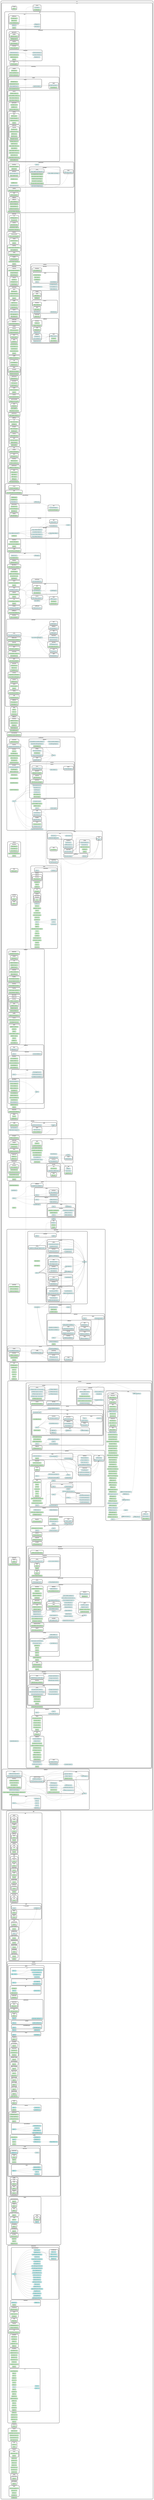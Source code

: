 strict digraph "dependency-cruiser output"{
    rankdir="LR" splines="true" overlap="false" nodesep="0.16" ranksep="0.18" fontname="Helvetica-bold" fontsize="9" style="rounded,bold,filled" fillcolor="#ffffff" compound="true"
    node [shape="box" style="rounded, filled" height="0.2" color="black" fillcolor="#ffffcc" fontcolor="black" fontname="Helvetica" fontsize="9"]
    edge [arrowhead="normal" arrowsize="0.6" penwidth="2.0" color="#00000033" fontname="Helvetica" fontsize="9"]

    subgraph "cluster_src" {label="src" subgraph "cluster_src/ai" {label="ai" subgraph "cluster_src/ai/ai-types" {label="ai-types" "src/ai/ai-types/index.ts" [label=<index.ts> tooltip="index.ts" URL="src/ai/ai-types/index.ts" fillcolor="#ccffcc"] } } }
    subgraph "cluster_src" {label="src" subgraph "cluster_src/ai" {label="ai" subgraph "cluster_src/ai/api" {label="api" "src/ai/api/ExternalAPIManager.ts" [label=<ExternalAPIManager.ts> tooltip="ExternalAPIManager.ts" URL="src/ai/api/ExternalAPIManager.ts" fillcolor="#ccffcc"] } } }
    subgraph "cluster_src" {label="src" subgraph "cluster_src/ai" {label="ai" subgraph "cluster_src/ai/api" {label="api" subgraph "cluster_src/ai/api/common" {label="common" subgraph "cluster_src/ai/api/common/detection" {label="detection" "src/ai/api/common/detection/AnomalyDetector.ts" [label=<AnomalyDetector.ts> tooltip="AnomalyDetector.ts" URL="src/ai/api/common/detection/AnomalyDetector.ts" fillcolor="#ddfeff"] } } } } }
    subgraph "cluster_src" {label="src" subgraph "cluster_src/ai" {label="ai" subgraph "cluster_src/ai/api" {label="api" subgraph "cluster_src/ai/api/common" {label="common" subgraph "cluster_src/ai/api/common/detection" {label="detection" "src/ai/api/common/detection/CorrelationEngine.ts" [label=<CorrelationEngine.ts> tooltip="CorrelationEngine.ts" URL="src/ai/api/common/detection/CorrelationEngine.ts" fillcolor="#ddfeff"] } } } } }
    subgraph "cluster_src" {label="src" subgraph "cluster_src/ai" {label="ai" subgraph "cluster_src/ai/api" {label="api" subgraph "cluster_src/ai/api/common" {label="common" subgraph "cluster_src/ai/api/common/detection" {label="detection" "src/ai/api/common/detection/MetricsCollector.ts" [label=<MetricsCollector.ts> tooltip="MetricsCollector.ts" URL="src/ai/api/common/detection/MetricsCollector.ts" fillcolor="#ddfeff"] } } } } }
    subgraph "cluster_src" {label="src" subgraph "cluster_src/ai" {label="ai" subgraph "cluster_src/ai/api" {label="api" subgraph "cluster_src/ai/api/common" {label="common" subgraph "cluster_src/ai/api/common/detection" {label="detection" "src/ai/api/common/detection/UnifiedAnomalyDetector.ts" [label=<UnifiedAnomalyDetector.ts> tooltip="UnifiedAnomalyDetector.ts" URL="src/ai/api/common/detection/UnifiedAnomalyDetector.ts" fillcolor="#ddfeff"] } } } } }
    "src/ai/api/common/detection/UnifiedAnomalyDetector.ts" -> "src/ai/api/common/detection/AnomalyDetector.ts"
    "src/ai/api/common/detection/UnifiedAnomalyDetector.ts" -> "src/ai/api/common/detection/CorrelationEngine.ts"
    "src/ai/api/common/detection/UnifiedAnomalyDetector.ts" -> "src/ai/api/common/detection/MetricsCollector.ts"
    subgraph "cluster_src" {label="src" subgraph "cluster_src/ai" {label="ai" subgraph "cluster_src/ai/api" {label="api" subgraph "cluster_src/ai/api/common" {label="common" subgraph "cluster_src/ai/api/common/detection" {label="detection" subgraph "cluster_src/ai/api/common/detection/interfaces" {label="interfaces" "src/ai/api/common/detection/interfaces/IAnomalyDetector.ts" [label=<IAnomalyDetector.ts> tooltip="IAnomalyDetector.ts" URL="src/ai/api/common/detection/interfaces/IAnomalyDetector.ts" fillcolor="#ccffcc"] } } } } } }
    subgraph "cluster_src" {label="src" subgraph "cluster_src/ai" {label="ai" subgraph "cluster_src/ai/api" {label="api" subgraph "cluster_src/ai/api/common" {label="common" subgraph "cluster_src/ai/api/common/detection" {label="detection" subgraph "cluster_src/ai/api/common/detection/types" {label="types" "src/ai/api/common/detection/types/AnomalyTypes.ts" [label=<AnomalyTypes.ts> tooltip="AnomalyTypes.ts" URL="src/ai/api/common/detection/types/AnomalyTypes.ts" fillcolor="#ddfeff"] } } } } } }
    subgraph "cluster_src" {label="src" subgraph "cluster_src/ai" {label="ai" subgraph "cluster_src/ai/api" {label="api" subgraph "cluster_src/ai/api/common" {label="common" subgraph "cluster_src/ai/api/common/detection" {label="detection" subgraph "cluster_src/ai/api/common/detection/types" {label="types" "src/ai/api/common/detection/types/CorrelationTypes.ts" [label=<CorrelationTypes.ts> tooltip="CorrelationTypes.ts" URL="src/ai/api/common/detection/types/CorrelationTypes.ts" fillcolor="#ccffcc"] } } } } } }
    subgraph "cluster_src" {label="src" subgraph "cluster_src/ai" {label="ai" subgraph "cluster_src/ai/api" {label="api" subgraph "cluster_src/ai/api/common" {label="common" subgraph "cluster_src/ai/api/common/detection" {label="detection" subgraph "cluster_src/ai/api/common/detection/types" {label="types" "src/ai/api/common/detection/types/MetricTypes.ts" [label=<MetricTypes.ts> tooltip="MetricTypes.ts" URL="src/ai/api/common/detection/types/MetricTypes.ts" fillcolor="#ccffcc"] } } } } } }
    subgraph "cluster_src" {label="src" subgraph "cluster_src/ai" {label="ai" subgraph "cluster_src/ai/api" {label="api" subgraph "cluster_src/ai/api/common" {label="common" subgraph "cluster_src/ai/api/common/detection" {label="detection" subgraph "cluster_src/ai/api/common/detection/types" {label="types" "src/ai/api/common/detection/types/UnifiedTypes.ts" [label=<UnifiedTypes.ts> tooltip="UnifiedTypes.ts" URL="src/ai/api/common/detection/types/UnifiedTypes.ts" fillcolor="#ccffcc"] } } } } } }
    subgraph "cluster_src" {label="src" subgraph "cluster_src/ai" {label="ai" subgraph "cluster_src/ai/api" {label="api" subgraph "cluster_src/ai/api/common" {label="common" subgraph "cluster_src/ai/api/common/detection" {label="detection" subgraph "cluster_src/ai/api/common/detection/types" {label="types" "src/ai/api/common/detection/types/index.ts" [label=<index.ts> tooltip="index.ts" URL="src/ai/api/common/detection/types/index.ts" fillcolor="#ddfeff"] } } } } } }
    "src/ai/api/common/detection/types/index.ts" -> "src/ai/api/common/detection/types/AnomalyTypes.ts" [arrowhead="inv"]
    subgraph "cluster_src" {label="src" subgraph "cluster_src/ai" {label="ai" subgraph "cluster_src/ai/api" {label="api" subgraph "cluster_src/ai/api/common" {label="common" subgraph "cluster_src/ai/api/common/healing" {label="healing" "src/ai/api/common/healing/SelfHealer.ts" [label=<SelfHealer.ts> tooltip="SelfHealer.ts" URL="src/ai/api/common/healing/SelfHealer.ts" fillcolor="#ccffcc"] } } } } }
    subgraph "cluster_src" {label="src" subgraph "cluster_src/ai" {label="ai" subgraph "cluster_src/ai/api" {label="api" subgraph "cluster_src/ai/api/common" {label="common" subgraph "cluster_src/ai/api/common/healing" {label="healing" subgraph "cluster_src/ai/api/common/healing/types" {label="types" "src/ai/api/common/healing/types/HealingTypes.ts" [label=<HealingTypes.ts> tooltip="HealingTypes.ts" URL="src/ai/api/common/healing/types/HealingTypes.ts" fillcolor="#ccffcc"] } } } } } }
    subgraph "cluster_src" {label="src" subgraph "cluster_src/ai" {label="ai" subgraph "cluster_src/ai/api" {label="api" subgraph "cluster_src/ai/api/common" {label="common" subgraph "cluster_src/ai/api/common/metrics" {label="metrics" "src/ai/api/common/metrics/MetricBucket.ts" [label=<MetricBucket.ts> tooltip="MetricBucket.ts" URL="src/ai/api/common/metrics/MetricBucket.ts" fillcolor="#ddfeff"] } } } } }
    subgraph "cluster_src" {label="src" subgraph "cluster_src/ai" {label="ai" subgraph "cluster_src/ai/api" {label="api" subgraph "cluster_src/ai/api/common" {label="common" subgraph "cluster_src/ai/api/common/metrics" {label="metrics" "src/ai/api/common/metrics/MetricsCollector.ts" [label=<MetricsCollector.ts> tooltip="MetricsCollector.ts" URL="src/ai/api/common/metrics/MetricsCollector.ts" fillcolor="#ddfeff"] } } } } }
    "src/ai/api/common/metrics/MetricsCollector.ts" -> "src/ai/api/common/metrics/MetricBucket.ts"
    subgraph "cluster_src" {label="src" subgraph "cluster_src/ai" {label="ai" subgraph "cluster_src/ai/api" {label="api" subgraph "cluster_src/ai/api/common" {label="common" subgraph "cluster_src/ai/api/common/metrics" {label="metrics" subgraph "cluster_src/ai/api/common/metrics/interfaces" {label="interfaces" "src/ai/api/common/metrics/interfaces/IMetricsCollector.ts" [label=<IMetricsCollector.ts> tooltip="IMetricsCollector.ts" URL="src/ai/api/common/metrics/interfaces/IMetricsCollector.ts" fillcolor="#ccffcc"] } } } } } }
    subgraph "cluster_src" {label="src" subgraph "cluster_src/ai" {label="ai" subgraph "cluster_src/ai/api" {label="api" subgraph "cluster_src/ai/api/common" {label="common" subgraph "cluster_src/ai/api/common/metrics" {label="metrics" subgraph "cluster_src/ai/api/common/metrics/types" {label="types" "src/ai/api/common/metrics/types/MetricTypes.ts" [label=<MetricTypes.ts> tooltip="MetricTypes.ts" URL="src/ai/api/common/metrics/types/MetricTypes.ts" fillcolor="#ccffcc"] } } } } } }
    subgraph "cluster_src" {label="src" subgraph "cluster_src/ai" {label="ai" subgraph "cluster_src/ai/api" {label="api" subgraph "cluster_src/ai/api/common" {label="common" subgraph "cluster_src/ai/api/common/monitoring" {label="monitoring" "src/ai/api/common/monitoring/LogService.ts" [label=<LogService.ts> tooltip="LogService.ts" URL="src/ai/api/common/monitoring/LogService.ts" fillcolor="#ccffcc"] } } } } }
    subgraph "cluster_src" {label="src" subgraph "cluster_src/ai" {label="ai" subgraph "cluster_src/ai/api" {label="api" subgraph "cluster_src/ai/api/common" {label="common" subgraph "cluster_src/ai/api/common/validation" {label="validation" "src/ai/api/common/validation/ValidationService.ts" [label=<ValidationService.ts> tooltip="ValidationService.ts" URL="src/ai/api/common/validation/ValidationService.ts" fillcolor="#ddfeff"] } } } } }
    "src/ai/api/common/validation/ValidationService.ts" -> "src/ai/api/common/validation/types/ValidationTypes.ts"
    subgraph "cluster_src" {label="src" subgraph "cluster_src/ai" {label="ai" subgraph "cluster_src/ai/api" {label="api" subgraph "cluster_src/ai/api/common" {label="common" subgraph "cluster_src/ai/api/common/validation" {label="validation" "src/ai/api/common/validation/ValidatorProxy.ts" [label=<ValidatorProxy.ts> tooltip="ValidatorProxy.ts" URL="src/ai/api/common/validation/ValidatorProxy.ts" fillcolor="#ddfeff"] } } } } }
    "src/ai/api/common/validation/ValidatorProxy.ts" -> "src/ai/api/common/validation/types/ValidationTypes.ts"
    subgraph "cluster_src" {label="src" subgraph "cluster_src/ai" {label="ai" subgraph "cluster_src/ai/api" {label="api" subgraph "cluster_src/ai/api/common" {label="common" subgraph "cluster_src/ai/api/common/validation" {label="validation" subgraph "cluster_src/ai/api/common/validation/interfaces" {label="interfaces" "src/ai/api/common/validation/interfaces/IValidator.ts" [label=<IValidator.ts> tooltip="IValidator.ts" URL="src/ai/api/common/validation/interfaces/IValidator.ts" fillcolor="#ccffcc"] } } } } } }
    subgraph "cluster_src" {label="src" subgraph "cluster_src/ai" {label="ai" subgraph "cluster_src/ai/api" {label="api" subgraph "cluster_src/ai/api/common" {label="common" subgraph "cluster_src/ai/api/common/validation" {label="validation" subgraph "cluster_src/ai/api/common/validation/interfaces" {label="interfaces" "src/ai/api/common/validation/interfaces/ValidatorInterfaces.ts" [label=<ValidatorInterfaces.ts> tooltip="ValidatorInterfaces.ts" URL="src/ai/api/common/validation/interfaces/ValidatorInterfaces.ts" fillcolor="#ccffcc"] } } } } } }
    subgraph "cluster_src" {label="src" subgraph "cluster_src/ai" {label="ai" subgraph "cluster_src/ai/api" {label="api" subgraph "cluster_src/ai/api/common" {label="common" subgraph "cluster_src/ai/api/common/validation" {label="validation" subgraph "cluster_src/ai/api/common/validation/types" {label="types" "src/ai/api/common/validation/types/LSFTypes.ts" [label=<LSFTypes.ts> tooltip="LSFTypes.ts" URL="src/ai/api/common/validation/types/LSFTypes.ts" fillcolor="#ccffcc"] } } } } } }
    subgraph "cluster_src" {label="src" subgraph "cluster_src/ai" {label="ai" subgraph "cluster_src/ai/api" {label="api" subgraph "cluster_src/ai/api/common" {label="common" subgraph "cluster_src/ai/api/common/validation" {label="validation" subgraph "cluster_src/ai/api/common/validation/types" {label="types" "src/ai/api/common/validation/types/SecurityTypes.ts" [label=<SecurityTypes.ts> tooltip="SecurityTypes.ts" URL="src/ai/api/common/validation/types/SecurityTypes.ts" fillcolor="#ccffcc"] } } } } } }
    subgraph "cluster_src" {label="src" subgraph "cluster_src/ai" {label="ai" subgraph "cluster_src/ai/api" {label="api" subgraph "cluster_src/ai/api/common" {label="common" subgraph "cluster_src/ai/api/common/validation" {label="validation" subgraph "cluster_src/ai/api/common/validation/types" {label="types" "src/ai/api/common/validation/types/ValidationTypes.ts" [label=<ValidationTypes.ts> tooltip="ValidationTypes.ts" URL="src/ai/api/common/validation/types/ValidationTypes.ts" fillcolor="#ddfeff"] } } } } } }
    subgraph "cluster_src" {label="src" subgraph "cluster_src/ai" {label="ai" subgraph "cluster_src/ai/api" {label="api" subgraph "cluster_src/ai/api/common" {label="common" subgraph "cluster_src/ai/api/common/validation" {label="validation" subgraph "cluster_src/ai/api/common/validation/utils" {label="utils" "src/ai/api/common/validation/utils/RuleAdapter.ts" [label=<RuleAdapter.ts> tooltip="RuleAdapter.ts" URL="src/ai/api/common/validation/utils/RuleAdapter.ts" fillcolor="#ccffcc"] } } } } } }
    subgraph "cluster_src" {label="src" subgraph "cluster_src/ai" {label="ai" subgraph "cluster_src/ai/api" {label="api" subgraph "cluster_src/ai/api/common" {label="common" subgraph "cluster_src/ai/api/common/validation" {label="validation" subgraph "cluster_src/ai/api/common/validation/validators" {label="validators" "src/ai/api/common/validation/validators/LSFValidator.ts" [label=<LSFValidator.ts> tooltip="LSFValidator.ts" URL="src/ai/api/common/validation/validators/LSFValidator.ts" fillcolor="#ddfeff"] } } } } } }
    "src/ai/api/common/validation/validators/LSFValidator.ts" -> "src/ai/api/common/validation/types/ValidationTypes.ts"
    subgraph "cluster_src" {label="src" subgraph "cluster_src/ai" {label="ai" subgraph "cluster_src/ai/api" {label="api" subgraph "cluster_src/ai/api/common" {label="common" subgraph "cluster_src/ai/api/common/validation" {label="validation" subgraph "cluster_src/ai/api/common/validation/validators" {label="validators" "src/ai/api/common/validation/validators/SecurityValidator.ts" [label=<SecurityValidator.ts> tooltip="SecurityValidator.ts" URL="src/ai/api/common/validation/validators/SecurityValidator.ts" fillcolor="#ddfeff"] } } } } } }
    "src/ai/api/common/validation/validators/SecurityValidator.ts" -> "src/ai/api/common/validation/types/ValidationTypes.ts"
    subgraph "cluster_src" {label="src" subgraph "cluster_src/ai" {label="ai" subgraph "cluster_src/ai/api" {label="api" subgraph "cluster_src/ai/api/core" {label="core" "src/ai/api/core/APIContext.ts" [label=<APIContext.ts> tooltip="APIContext.ts" URL="src/ai/api/core/APIContext.ts" fillcolor="#ddfeff"] } } } }
    subgraph "cluster_src" {label="src" subgraph "cluster_src/ai" {label="ai" subgraph "cluster_src/ai/api" {label="api" subgraph "cluster_src/ai/api/core" {label="core" "src/ai/api/core/APICore.ts" [label=<APICore.ts> tooltip="APICore.ts" URL="src/ai/api/core/APICore.ts" fillcolor="#ddfeff"] } } } }
    "src/ai/api/core/APICore.ts" -> "src/ai/api/core/APIContext.ts"
    "src/ai/api/core/APICore.ts" -> "src/ai/api/core/APIRegistry.ts"
    subgraph "cluster_src" {label="src" subgraph "cluster_src/ai" {label="ai" subgraph "cluster_src/ai/api" {label="api" subgraph "cluster_src/ai/api/core" {label="core" "src/ai/api/core/APIRegistry.ts" [label=<APIRegistry.ts> tooltip="APIRegistry.ts" URL="src/ai/api/core/APIRegistry.ts" fillcolor="#ddfeff"] } } } }
    subgraph "cluster_src" {label="src" subgraph "cluster_src/ai" {label="ai" subgraph "cluster_src/ai/api" {label="api" subgraph "cluster_src/ai/api/core" {label="core" subgraph "cluster_src/ai/api/core/middleware" {label="middleware" "src/ai/api/core/middleware/CacheManager.ts" [label=<CacheManager.ts> tooltip="CacheManager.ts" URL="src/ai/api/core/middleware/CacheManager.ts" fillcolor="#ccffcc"] } } } } }
    subgraph "cluster_src" {label="src" subgraph "cluster_src/ai" {label="ai" subgraph "cluster_src/ai/api" {label="api" subgraph "cluster_src/ai/api/core" {label="core" subgraph "cluster_src/ai/api/core/middleware" {label="middleware" "src/ai/api/core/middleware/RateLimiter.ts" [label=<RateLimiter.ts> tooltip="RateLimiter.ts" URL="src/ai/api/core/middleware/RateLimiter.ts" fillcolor="#ccffcc"] } } } } }
    subgraph "cluster_src" {label="src" subgraph "cluster_src/ai" {label="ai" subgraph "cluster_src/ai/api" {label="api" subgraph "cluster_src/ai/api/core" {label="core" subgraph "cluster_src/ai/api/core/middleware" {label="middleware" "src/ai/api/core/middleware/SecurityMiddleware.ts" [label=<SecurityMiddleware.ts> tooltip="SecurityMiddleware.ts" URL="src/ai/api/core/middleware/SecurityMiddleware.ts" fillcolor="#ccffcc"] } } } } }
    subgraph "cluster_src" {label="src" subgraph "cluster_src/ai" {label="ai" subgraph "cluster_src/ai/api" {label="api" subgraph "cluster_src/ai/api/core" {label="core" "src/ai/api/core/types.ts" [label=<types.ts> tooltip="types.ts" URL="src/ai/api/core/types.ts" fillcolor="#ccffcc"] } } } }
    subgraph "cluster_src" {label="src" subgraph "cluster_src/ai" {label="ai" subgraph "cluster_src/ai/api" {label="api" subgraph "cluster_src/ai/api/distributed" {label="distributed" "src/ai/api/distributed/DistributedIntelligenceManager.ts" [label=<DistributedIntelligenceManager.ts> tooltip="DistributedIntelligenceManager.ts" URL="src/ai/api/distributed/DistributedIntelligenceManager.ts" fillcolor="#ccffcc"] } } } }
    subgraph "cluster_src" {label="src" subgraph "cluster_src/ai" {label="ai" subgraph "cluster_src/ai/api" {label="api" subgraph "cluster_src/ai/api/distributed" {label="distributed" subgraph "cluster_src/ai/api/distributed/aggregation" {label="aggregation" "src/ai/api/distributed/aggregation/ModelAggregator.ts" [label=<ModelAggregator.ts> tooltip="ModelAggregator.ts" URL="src/ai/api/distributed/aggregation/ModelAggregator.ts" fillcolor="#ccffcc"] } } } } }
    subgraph "cluster_src" {label="src" subgraph "cluster_src/ai" {label="ai" subgraph "cluster_src/ai/api" {label="api" subgraph "cluster_src/ai/api/distributed" {label="distributed" subgraph "cluster_src/ai/api/distributed/aggregation" {label="aggregation" subgraph "cluster_src/ai/api/distributed/aggregation/weights" {label="weights" "src/ai/api/distributed/aggregation/weights/WeightCalculator.ts" [label=<WeightCalculator.ts> tooltip="WeightCalculator.ts" URL="src/ai/api/distributed/aggregation/weights/WeightCalculator.ts" fillcolor="#ccffcc"] } } } } } }
    subgraph "cluster_src" {label="src" subgraph "cluster_src/ai" {label="ai" subgraph "cluster_src/ai/api" {label="api" subgraph "cluster_src/ai/api/distributed" {label="distributed" subgraph "cluster_src/ai/api/distributed/cognition" {label="cognition" "src/ai/api/distributed/cognition/CognitionManager.ts" [label=<CognitionManager.ts> tooltip="CognitionManager.ts" URL="src/ai/api/distributed/cognition/CognitionManager.ts" fillcolor="#ccffcc"] } } } } }
    subgraph "cluster_src" {label="src" subgraph "cluster_src/ai" {label="ai" subgraph "cluster_src/ai/api" {label="api" subgraph "cluster_src/ai/api/distributed" {label="distributed" subgraph "cluster_src/ai/api/distributed/consensus" {label="consensus" "src/ai/api/distributed/consensus/ConsensusManager.ts" [label=<ConsensusManager.ts> tooltip="ConsensusManager.ts" URL="src/ai/api/distributed/consensus/ConsensusManager.ts" fillcolor="#ccffcc"] } } } } }
    subgraph "cluster_src" {label="src" subgraph "cluster_src/ai" {label="ai" subgraph "cluster_src/ai/api" {label="api" subgraph "cluster_src/ai/api/distributed" {label="distributed" subgraph "cluster_src/ai/api/distributed/evaluation" {label="evaluation" "src/ai/api/distributed/evaluation/BiasDetector.ts" [label=<BiasDetector.ts> tooltip="BiasDetector.ts" URL="src/ai/api/distributed/evaluation/BiasDetector.ts" fillcolor="#ddfeff"] } } } } }
    subgraph "cluster_src" {label="src" subgraph "cluster_src/ai" {label="ai" subgraph "cluster_src/ai/api" {label="api" subgraph "cluster_src/ai/api/distributed" {label="distributed" subgraph "cluster_src/ai/api/distributed/evaluation" {label="evaluation" "src/ai/api/distributed/evaluation/ConsistencyChecker.ts" [label=<ConsistencyChecker.ts> tooltip="ConsistencyChecker.ts" URL="src/ai/api/distributed/evaluation/ConsistencyChecker.ts" fillcolor="#ddfeff"] } } } } }
    subgraph "cluster_src" {label="src" subgraph "cluster_src/ai" {label="ai" subgraph "cluster_src/ai/api" {label="api" subgraph "cluster_src/ai/api/distributed" {label="distributed" subgraph "cluster_src/ai/api/distributed/evaluation" {label="evaluation" "src/ai/api/distributed/evaluation/DataQualityAnalyzer.ts" [label=<DataQualityAnalyzer.ts> tooltip="DataQualityAnalyzer.ts" URL="src/ai/api/distributed/evaluation/DataQualityAnalyzer.ts" fillcolor="#ddfeff"] } } } } }
    "src/ai/api/distributed/evaluation/DataQualityAnalyzer.ts" -> "src/ai/api/distributed/evaluation/BiasDetector.ts"
    "src/ai/api/distributed/evaluation/DataQualityAnalyzer.ts" -> "src/ai/api/distributed/evaluation/ConsistencyChecker.ts"
    "src/ai/api/distributed/evaluation/DataQualityAnalyzer.ts" -> "src/ai/api/distributed/evaluation/DistributionAnalyzer.ts"
    subgraph "cluster_src" {label="src" subgraph "cluster_src/ai" {label="ai" subgraph "cluster_src/ai/api" {label="api" subgraph "cluster_src/ai/api/distributed" {label="distributed" subgraph "cluster_src/ai/api/distributed/evaluation" {label="evaluation" "src/ai/api/distributed/evaluation/DistributionAnalyzer.ts" [label=<DistributionAnalyzer.ts> tooltip="DistributionAnalyzer.ts" URL="src/ai/api/distributed/evaluation/DistributionAnalyzer.ts" fillcolor="#ddfeff"] } } } } }
    subgraph "cluster_src" {label="src" subgraph "cluster_src/ai" {label="ai" subgraph "cluster_src/ai/api" {label="api" subgraph "cluster_src/ai/api/distributed" {label="distributed" subgraph "cluster_src/ai/api/distributed/evaluation" {label="evaluation" "src/ai/api/distributed/evaluation/PerformanceEvaluator.ts" [label=<PerformanceEvaluator.ts> tooltip="PerformanceEvaluator.ts" URL="src/ai/api/distributed/evaluation/PerformanceEvaluator.ts" fillcolor="#ccffcc"] } } } } }
    subgraph "cluster_src" {label="src" subgraph "cluster_src/ai" {label="ai" subgraph "cluster_src/ai/api" {label="api" subgraph "cluster_src/ai/api/distributed" {label="distributed" subgraph "cluster_src/ai/api/distributed/evaluation" {label="evaluation" "src/ai/api/distributed/evaluation/ReliabilityAssessor.ts" [label=<ReliabilityAssessor.ts> tooltip="ReliabilityAssessor.ts" URL="src/ai/api/distributed/evaluation/ReliabilityAssessor.ts" fillcolor="#ccffcc"] } } } } }
    subgraph "cluster_src" {label="src" subgraph "cluster_src/ai" {label="ai" subgraph "cluster_src/ai/api" {label="api" subgraph "cluster_src/ai/api/distributed" {label="distributed" subgraph "cluster_src/ai/api/distributed/evaluation" {label="evaluation" "src/ai/api/distributed/evaluation/types.ts" [label=<types.ts> tooltip="types.ts" URL="src/ai/api/distributed/evaluation/types.ts" fillcolor="#ccffcc"] } } } } }
    subgraph "cluster_src" {label="src" subgraph "cluster_src/ai" {label="ai" subgraph "cluster_src/ai/api" {label="api" subgraph "cluster_src/ai/api/distributed" {label="distributed" subgraph "cluster_src/ai/api/distributed/fusion" {label="fusion" "src/ai/api/distributed/fusion/FusionManager.ts" [label=<FusionManager.ts> tooltip="FusionManager.ts" URL="src/ai/api/distributed/fusion/FusionManager.ts" fillcolor="#ccffcc"] } } } } }
    subgraph "cluster_src" {label="src" subgraph "cluster_src/ai" {label="ai" subgraph "cluster_src/ai/api" {label="api" subgraph "cluster_src/ai/api/distributed" {label="distributed" subgraph "cluster_src/ai/api/distributed/monitoring" {label="monitoring" "src/ai/api/distributed/monitoring/DistributedMonitor.ts" [label=<DistributedMonitor.ts> tooltip="DistributedMonitor.ts" URL="src/ai/api/distributed/monitoring/DistributedMonitor.ts" fillcolor="#ccffcc"] } } } } }
    subgraph "cluster_src" {label="src" subgraph "cluster_src/ai" {label="ai" subgraph "cluster_src/ai/api" {label="api" subgraph "cluster_src/ai/api/distributed" {label="distributed" subgraph "cluster_src/ai/api/distributed/monitoring" {label="monitoring" subgraph "cluster_src/ai/api/distributed/monitoring/analysis" {label="analysis" "src/ai/api/distributed/monitoring/analysis/CPUAnalyzer.ts" [label=<CPUAnalyzer.ts> tooltip="CPUAnalyzer.ts" URL="src/ai/api/distributed/monitoring/analysis/CPUAnalyzer.ts" fillcolor="#ccffcc"] } } } } } }
    subgraph "cluster_src" {label="src" subgraph "cluster_src/ai" {label="ai" subgraph "cluster_src/ai/api" {label="api" subgraph "cluster_src/ai/api/distributed" {label="distributed" subgraph "cluster_src/ai/api/distributed/monitoring" {label="monitoring" subgraph "cluster_src/ai/api/distributed/monitoring/analysis" {label="analysis" "src/ai/api/distributed/monitoring/analysis/MemoryLeakDetector.ts" [label=<MemoryLeakDetector.ts> tooltip="MemoryLeakDetector.ts" URL="src/ai/api/distributed/monitoring/analysis/MemoryLeakDetector.ts" fillcolor="#ccffcc"] } } } } } }
    subgraph "cluster_src" {label="src" subgraph "cluster_src/ai" {label="ai" subgraph "cluster_src/ai/api" {label="api" subgraph "cluster_src/ai/api/distributed" {label="distributed" subgraph "cluster_src/ai/api/distributed/monitoring" {label="monitoring" subgraph "cluster_src/ai/api/distributed/monitoring/analysis" {label="analysis" "src/ai/api/distributed/monitoring/analysis/PerformanceAnalyzer.ts" [label=<PerformanceAnalyzer.ts> tooltip="PerformanceAnalyzer.ts" URL="src/ai/api/distributed/monitoring/analysis/PerformanceAnalyzer.ts" fillcolor="#ccffcc"] } } } } } }
    subgraph "cluster_src" {label="src" subgraph "cluster_src/ai" {label="ai" subgraph "cluster_src/ai/api" {label="api" subgraph "cluster_src/ai/api/distributed" {label="distributed" subgraph "cluster_src/ai/api/distributed/monitoring" {label="monitoring" subgraph "cluster_src/ai/api/distributed/monitoring/health" {label="health" "src/ai/api/distributed/monitoring/health/DistributedHealthChecker.ts" [label=<DistributedHealthChecker.ts> tooltip="DistributedHealthChecker.ts" URL="src/ai/api/distributed/monitoring/health/DistributedHealthChecker.ts" fillcolor="#ccffcc"] } } } } } }
    subgraph "cluster_src" {label="src" subgraph "cluster_src/ai" {label="ai" subgraph "cluster_src/ai/api" {label="api" subgraph "cluster_src/ai/api/distributed" {label="distributed" subgraph "cluster_src/ai/api/distributed/monitoring" {label="monitoring" subgraph "cluster_src/ai/api/distributed/monitoring/health" {label="health" subgraph "cluster_src/ai/api/distributed/monitoring/health/checks" {label="checks" "src/ai/api/distributed/monitoring/health/checks/APIHealthCheck.ts" [label=<APIHealthCheck.ts> tooltip="APIHealthCheck.ts" URL="src/ai/api/distributed/monitoring/health/checks/APIHealthCheck.ts" fillcolor="#ccffcc"] } } } } } } }
    subgraph "cluster_src" {label="src" subgraph "cluster_src/ai" {label="ai" subgraph "cluster_src/ai/api" {label="api" subgraph "cluster_src/ai/api/distributed" {label="distributed" subgraph "cluster_src/ai/api/distributed/monitoring" {label="monitoring" subgraph "cluster_src/ai/api/distributed/monitoring/health" {label="health" subgraph "cluster_src/ai/api/distributed/monitoring/health/checks" {label="checks" "src/ai/api/distributed/monitoring/health/checks/DatabaseHealthCheck.ts" [label=<DatabaseHealthCheck.ts> tooltip="DatabaseHealthCheck.ts" URL="src/ai/api/distributed/monitoring/health/checks/DatabaseHealthCheck.ts" fillcolor="#ccffcc"] } } } } } } }
    subgraph "cluster_src" {label="src" subgraph "cluster_src/ai" {label="ai" subgraph "cluster_src/ai/api" {label="api" subgraph "cluster_src/ai/api/distributed" {label="distributed" subgraph "cluster_src/ai/api/distributed/monitoring" {label="monitoring" subgraph "cluster_src/ai/api/distributed/monitoring/health" {label="health" subgraph "cluster_src/ai/api/distributed/monitoring/health/checks" {label="checks" "src/ai/api/distributed/monitoring/health/checks/HealthCheckBase.ts" [label=<HealthCheckBase.ts> tooltip="HealthCheckBase.ts" URL="src/ai/api/distributed/monitoring/health/checks/HealthCheckBase.ts" fillcolor="#ddfeff"] } } } } } } }
    "src/ai/api/distributed/monitoring/health/checks/HealthCheckBase.ts" -> "src/ai/api/distributed/monitoring/health/types/HealthCheckTypes.ts"
    subgraph "cluster_src" {label="src" subgraph "cluster_src/ai" {label="ai" subgraph "cluster_src/ai/api" {label="api" subgraph "cluster_src/ai/api/distributed" {label="distributed" subgraph "cluster_src/ai/api/distributed/monitoring" {label="monitoring" subgraph "cluster_src/ai/api/distributed/monitoring/health" {label="health" subgraph "cluster_src/ai/api/distributed/monitoring/health/checks" {label="checks" "src/ai/api/distributed/monitoring/health/checks/MemoryHealthCheck.ts" [label=<MemoryHealthCheck.ts> tooltip="MemoryHealthCheck.ts" URL="src/ai/api/distributed/monitoring/health/checks/MemoryHealthCheck.ts" fillcolor="#ddfeff"] } } } } } } }
    "src/ai/api/distributed/monitoring/health/checks/MemoryHealthCheck.ts" -> "src/ai/api/distributed/monitoring/health/types/HealthCheckTypes.ts"
    "src/ai/api/distributed/monitoring/health/checks/MemoryHealthCheck.ts" -> "src/ai/api/distributed/monitoring/health/checks/HealthCheckBase.ts"
    subgraph "cluster_src" {label="src" subgraph "cluster_src/ai" {label="ai" subgraph "cluster_src/ai/api" {label="api" subgraph "cluster_src/ai/api/distributed" {label="distributed" subgraph "cluster_src/ai/api/distributed/monitoring" {label="monitoring" subgraph "cluster_src/ai/api/distributed/monitoring/health" {label="health" subgraph "cluster_src/ai/api/distributed/monitoring/health/types" {label="types" "src/ai/api/distributed/monitoring/health/types/HealthCheckTypes.ts" [label=<HealthCheckTypes.ts> tooltip="HealthCheckTypes.ts" URL="src/ai/api/distributed/monitoring/health/types/HealthCheckTypes.ts" fillcolor="#ddfeff"] } } } } } } }
    subgraph "cluster_src" {label="src" subgraph "cluster_src/ai" {label="ai" subgraph "cluster_src/ai/api" {label="api" subgraph "cluster_src/ai/api/distributed" {label="distributed" subgraph "cluster_src/ai/api/distributed/monitoring" {label="monitoring" subgraph "cluster_src/ai/api/distributed/monitoring/health" {label="health" subgraph "cluster_src/ai/api/distributed/monitoring/health/types" {label="types" "src/ai/api/distributed/monitoring/health/types/ThresholdTypes.ts" [label=<ThresholdTypes.ts> tooltip="ThresholdTypes.ts" URL="src/ai/api/distributed/monitoring/health/types/ThresholdTypes.ts" fillcolor="#ccffcc"] } } } } } } }
    subgraph "cluster_src" {label="src" subgraph "cluster_src/ai" {label="ai" subgraph "cluster_src/ai/api" {label="api" subgraph "cluster_src/ai/api/distributed" {label="distributed" subgraph "cluster_src/ai/api/distributed/monitoring" {label="monitoring" subgraph "cluster_src/ai/api/distributed/monitoring/metrics" {label="metrics" "src/ai/api/distributed/monitoring/metrics/CPUMetricsCollector.ts" [label=<CPUMetricsCollector.ts> tooltip="CPUMetricsCollector.ts" URL="src/ai/api/distributed/monitoring/metrics/CPUMetricsCollector.ts" fillcolor="#ccffcc"] } } } } } }
    subgraph "cluster_src" {label="src" subgraph "cluster_src/ai" {label="ai" subgraph "cluster_src/ai/api" {label="api" subgraph "cluster_src/ai/api/distributed" {label="distributed" subgraph "cluster_src/ai/api/distributed/monitoring" {label="monitoring" subgraph "cluster_src/ai/api/distributed/monitoring/metrics" {label="metrics" "src/ai/api/distributed/monitoring/metrics/DistributedMetricsCollector.ts" [label=<DistributedMetricsCollector.ts> tooltip="DistributedMetricsCollector.ts" URL="src/ai/api/distributed/monitoring/metrics/DistributedMetricsCollector.ts" fillcolor="#ccffcc"] } } } } } }
    subgraph "cluster_src" {label="src" subgraph "cluster_src/ai" {label="ai" subgraph "cluster_src/ai/api" {label="api" subgraph "cluster_src/ai/api/distributed" {label="distributed" subgraph "cluster_src/ai/api/distributed/monitoring" {label="monitoring" subgraph "cluster_src/ai/api/distributed/monitoring/metrics" {label="metrics" "src/ai/api/distributed/monitoring/metrics/MemoryMetricsCollector.ts" [label=<MemoryMetricsCollector.ts> tooltip="MemoryMetricsCollector.ts" URL="src/ai/api/distributed/monitoring/metrics/MemoryMetricsCollector.ts" fillcolor="#ccffcc"] } } } } } }
    subgraph "cluster_src" {label="src" subgraph "cluster_src/ai" {label="ai" subgraph "cluster_src/ai/api" {label="api" subgraph "cluster_src/ai/api/distributed" {label="distributed" subgraph "cluster_src/ai/api/distributed/monitoring" {label="monitoring" subgraph "cluster_src/ai/api/distributed/monitoring/metrics" {label="metrics" "src/ai/api/distributed/monitoring/metrics/NetworkMetricsCollector.ts" [label=<NetworkMetricsCollector.ts> tooltip="NetworkMetricsCollector.ts" URL="src/ai/api/distributed/monitoring/metrics/NetworkMetricsCollector.ts" fillcolor="#ccffcc"] } } } } } }
    subgraph "cluster_src" {label="src" subgraph "cluster_src/ai" {label="ai" subgraph "cluster_src/ai/api" {label="api" subgraph "cluster_src/ai/api/distributed" {label="distributed" subgraph "cluster_src/ai/api/distributed/monitoring" {label="monitoring" subgraph "cluster_src/ai/api/distributed/monitoring/optimization" {label="optimization" "src/ai/api/distributed/monitoring/optimization/CacheOptimizer.ts" [label=<CacheOptimizer.ts> tooltip="CacheOptimizer.ts" URL="src/ai/api/distributed/monitoring/optimization/CacheOptimizer.ts" fillcolor="#ccffcc"] } } } } } }
    subgraph "cluster_src" {label="src" subgraph "cluster_src/ai" {label="ai" subgraph "cluster_src/ai/api" {label="api" subgraph "cluster_src/ai/api/distributed" {label="distributed" subgraph "cluster_src/ai/api/distributed/monitoring" {label="monitoring" subgraph "cluster_src/ai/api/distributed/monitoring/optimization" {label="optimization" "src/ai/api/distributed/monitoring/optimization/LoadBalancer.ts" [label=<LoadBalancer.ts> tooltip="LoadBalancer.ts" URL="src/ai/api/distributed/monitoring/optimization/LoadBalancer.ts" fillcolor="#ccffcc"] } } } } } }
    subgraph "cluster_src" {label="src" subgraph "cluster_src/ai" {label="ai" subgraph "cluster_src/ai/api" {label="api" subgraph "cluster_src/ai/api/distributed" {label="distributed" subgraph "cluster_src/ai/api/distributed/monitoring" {label="monitoring" subgraph "cluster_src/ai/api/distributed/monitoring/optimization" {label="optimization" "src/ai/api/distributed/monitoring/optimization/PerformanceOptimizer.ts" [label=<PerformanceOptimizer.ts> tooltip="PerformanceOptimizer.ts" URL="src/ai/api/distributed/monitoring/optimization/PerformanceOptimizer.ts" fillcolor="#ccffcc"] } } } } } }
    subgraph "cluster_src" {label="src" subgraph "cluster_src/ai" {label="ai" subgraph "cluster_src/ai/api" {label="api" subgraph "cluster_src/ai/api/distributed" {label="distributed" subgraph "cluster_src/ai/api/distributed/monitoring" {label="monitoring" subgraph "cluster_src/ai/api/distributed/monitoring/realtime" {label="realtime" "src/ai/api/distributed/monitoring/realtime/CPURealtimeMonitor.ts" [label=<CPURealtimeMonitor.ts> tooltip="CPURealtimeMonitor.ts" URL="src/ai/api/distributed/monitoring/realtime/CPURealtimeMonitor.ts" fillcolor="#ccffcc"] } } } } } }
    subgraph "cluster_src" {label="src" subgraph "cluster_src/ai" {label="ai" subgraph "cluster_src/ai/api" {label="api" subgraph "cluster_src/ai/api/distributed" {label="distributed" subgraph "cluster_src/ai/api/distributed/monitoring" {label="monitoring" subgraph "cluster_src/ai/api/distributed/monitoring/realtime" {label="realtime" "src/ai/api/distributed/monitoring/realtime/HealthChecker.ts" [label=<HealthChecker.ts> tooltip="HealthChecker.ts" URL="src/ai/api/distributed/monitoring/realtime/HealthChecker.ts" fillcolor="#ccffcc"] } } } } } }
    subgraph "cluster_src" {label="src" subgraph "cluster_src/ai" {label="ai" subgraph "cluster_src/ai/api" {label="api" subgraph "cluster_src/ai/api/distributed" {label="distributed" subgraph "cluster_src/ai/api/distributed/monitoring" {label="monitoring" subgraph "cluster_src/ai/api/distributed/monitoring/realtime" {label="realtime" "src/ai/api/distributed/monitoring/realtime/MemoryRealtimeMonitor.ts" [label=<MemoryRealtimeMonitor.ts> tooltip="MemoryRealtimeMonitor.ts" URL="src/ai/api/distributed/monitoring/realtime/MemoryRealtimeMonitor.ts" fillcolor="#ccffcc"] } } } } } }
    subgraph "cluster_src" {label="src" subgraph "cluster_src/ai" {label="ai" subgraph "cluster_src/ai/api" {label="api" subgraph "cluster_src/ai/api/distributed" {label="distributed" subgraph "cluster_src/ai/api/distributed/monitoring" {label="monitoring" subgraph "cluster_src/ai/api/distributed/monitoring/realtime" {label="realtime" "src/ai/api/distributed/monitoring/realtime/MetricsBuffer.ts" [label=<MetricsBuffer.ts> tooltip="MetricsBuffer.ts" URL="src/ai/api/distributed/monitoring/realtime/MetricsBuffer.ts" fillcolor="#ccffcc"] } } } } } }
    subgraph "cluster_src" {label="src" subgraph "cluster_src/ai" {label="ai" subgraph "cluster_src/ai/api" {label="api" subgraph "cluster_src/ai/api/distributed" {label="distributed" subgraph "cluster_src/ai/api/distributed/monitoring" {label="monitoring" subgraph "cluster_src/ai/api/distributed/monitoring/realtime" {label="realtime" "src/ai/api/distributed/monitoring/realtime/NetworkRealtimeMonitor.ts" [label=<NetworkRealtimeMonitor.ts> tooltip="NetworkRealtimeMonitor.ts" URL="src/ai/api/distributed/monitoring/realtime/NetworkRealtimeMonitor.ts" fillcolor="#ccffcc"] } } } } } }
    subgraph "cluster_src" {label="src" subgraph "cluster_src/ai" {label="ai" subgraph "cluster_src/ai/api" {label="api" subgraph "cluster_src/ai/api/distributed" {label="distributed" subgraph "cluster_src/ai/api/distributed/monitoring" {label="monitoring" subgraph "cluster_src/ai/api/distributed/monitoring/realtime" {label="realtime" "src/ai/api/distributed/monitoring/realtime/RealtimeMetricProcessor.ts" [label=<RealtimeMetricProcessor.ts> tooltip="RealtimeMetricProcessor.ts" URL="src/ai/api/distributed/monitoring/realtime/RealtimeMetricProcessor.ts" fillcolor="#ccffcc"] } } } } } }
    subgraph "cluster_src" {label="src" subgraph "cluster_src/ai" {label="ai" subgraph "cluster_src/ai/api" {label="api" subgraph "cluster_src/ai/api/distributed" {label="distributed" subgraph "cluster_src/ai/api/distributed/monitoring" {label="monitoring" subgraph "cluster_src/ai/api/distributed/monitoring/realtime" {label="realtime" "src/ai/api/distributed/monitoring/realtime/RealtimeMonitor.ts" [label=<RealtimeMonitor.ts> tooltip="RealtimeMonitor.ts" URL="src/ai/api/distributed/monitoring/realtime/RealtimeMonitor.ts" fillcolor="#ccffcc"] } } } } } }
    subgraph "cluster_src" {label="src" subgraph "cluster_src/ai" {label="ai" subgraph "cluster_src/ai/api" {label="api" subgraph "cluster_src/ai/api/distributed" {label="distributed" subgraph "cluster_src/ai/api/distributed/monitoring" {label="monitoring" subgraph "cluster_src/ai/api/distributed/monitoring/realtime" {label="realtime" "src/ai/api/distributed/monitoring/realtime/RealtimeMonitoringService.ts" [label=<RealtimeMonitoringService.ts> tooltip="RealtimeMonitoringService.ts" URL="src/ai/api/distributed/monitoring/realtime/RealtimeMonitoringService.ts" fillcolor="#ccffcc"] } } } } } }
    subgraph "cluster_src" {label="src" subgraph "cluster_src/ai" {label="ai" subgraph "cluster_src/ai/api" {label="api" subgraph "cluster_src/ai/api/distributed" {label="distributed" subgraph "cluster_src/ai/api/distributed/monitoring" {label="monitoring" subgraph "cluster_src/ai/api/distributed/monitoring/realtime" {label="realtime" subgraph "cluster_src/ai/api/distributed/monitoring/realtime/alerts" {label="alerts" "src/ai/api/distributed/monitoring/realtime/alerts/AlertManager.ts" [label=<AlertManager.ts> tooltip="AlertManager.ts" URL="src/ai/api/distributed/monitoring/realtime/alerts/AlertManager.ts" fillcolor="#ccffcc"] } } } } } } }
    subgraph "cluster_src" {label="src" subgraph "cluster_src/ai" {label="ai" subgraph "cluster_src/ai/api" {label="api" subgraph "cluster_src/ai/api/distributed" {label="distributed" subgraph "cluster_src/ai/api/distributed/monitoring" {label="monitoring" subgraph "cluster_src/ai/api/distributed/monitoring/realtime" {label="realtime" subgraph "cluster_src/ai/api/distributed/monitoring/realtime/alerts" {label="alerts" "src/ai/api/distributed/monitoring/realtime/alerts/EscalationManager.ts" [label=<EscalationManager.ts> tooltip="EscalationManager.ts" URL="src/ai/api/distributed/monitoring/realtime/alerts/EscalationManager.ts" fillcolor="#ccffcc"] } } } } } } }
    subgraph "cluster_src" {label="src" subgraph "cluster_src/ai" {label="ai" subgraph "cluster_src/ai/api" {label="api" subgraph "cluster_src/ai/api/distributed" {label="distributed" subgraph "cluster_src/ai/api/distributed/monitoring" {label="monitoring" subgraph "cluster_src/ai/api/distributed/monitoring/realtime" {label="realtime" subgraph "cluster_src/ai/api/distributed/monitoring/realtime/alerts" {label="alerts" "src/ai/api/distributed/monitoring/realtime/alerts/NotificationService.ts" [label=<NotificationService.ts> tooltip="NotificationService.ts" URL="src/ai/api/distributed/monitoring/realtime/alerts/NotificationService.ts" fillcolor="#ccffcc"] } } } } } } }
    subgraph "cluster_src" {label="src" subgraph "cluster_src/ai" {label="ai" subgraph "cluster_src/ai/api" {label="api" subgraph "cluster_src/ai/api/distributed" {label="distributed" subgraph "cluster_src/ai/api/distributed/monitoring" {label="monitoring" subgraph "cluster_src/ai/api/distributed/monitoring/realtime" {label="realtime" subgraph "cluster_src/ai/api/distributed/monitoring/realtime/alerts" {label="alerts" "src/ai/api/distributed/monitoring/realtime/alerts/types.ts" [label=<types.ts> tooltip="types.ts" URL="src/ai/api/distributed/monitoring/realtime/alerts/types.ts" fillcolor="#ccffcc"] } } } } } } }
    subgraph "cluster_src" {label="src" subgraph "cluster_src/ai" {label="ai" subgraph "cluster_src/ai/api" {label="api" subgraph "cluster_src/ai/api/distributed" {label="distributed" subgraph "cluster_src/ai/api/distributed/monitoring" {label="monitoring" subgraph "cluster_src/ai/api/distributed/monitoring/realtime" {label="realtime" subgraph "cluster_src/ai/api/distributed/monitoring/realtime/notification" {label="notification" "src/ai/api/distributed/monitoring/realtime/notification/MessageFormatter.ts" [label=<MessageFormatter.ts> tooltip="MessageFormatter.ts" URL="src/ai/api/distributed/monitoring/realtime/notification/MessageFormatter.ts" fillcolor="#ccffcc"] } } } } } } }
    subgraph "cluster_src" {label="src" subgraph "cluster_src/ai" {label="ai" subgraph "cluster_src/ai/api" {label="api" subgraph "cluster_src/ai/api/distributed" {label="distributed" subgraph "cluster_src/ai/api/distributed/monitoring" {label="monitoring" subgraph "cluster_src/ai/api/distributed/monitoring/realtime" {label="realtime" subgraph "cluster_src/ai/api/distributed/monitoring/realtime/notification" {label="notification" subgraph "cluster_src/ai/api/distributed/monitoring/realtime/notification/channels" {label="channels" "src/ai/api/distributed/monitoring/realtime/notification/channels/EmailChannel.ts" [label=<EmailChannel.ts> tooltip="EmailChannel.ts" URL="src/ai/api/distributed/monitoring/realtime/notification/channels/EmailChannel.ts" fillcolor="#ccffcc"] } } } } } } } }
    subgraph "cluster_src" {label="src" subgraph "cluster_src/ai" {label="ai" subgraph "cluster_src/ai/api" {label="api" subgraph "cluster_src/ai/api/distributed" {label="distributed" subgraph "cluster_src/ai/api/distributed/monitoring" {label="monitoring" subgraph "cluster_src/ai/api/distributed/monitoring/realtime" {label="realtime" subgraph "cluster_src/ai/api/distributed/monitoring/realtime/notification" {label="notification" subgraph "cluster_src/ai/api/distributed/monitoring/realtime/notification/channels" {label="channels" "src/ai/api/distributed/monitoring/realtime/notification/channels/NotificationChannel.ts" [label=<NotificationChannel.ts> tooltip="NotificationChannel.ts" URL="src/ai/api/distributed/monitoring/realtime/notification/channels/NotificationChannel.ts" fillcolor="#ccffcc"] } } } } } } } }
    subgraph "cluster_src" {label="src" subgraph "cluster_src/ai" {label="ai" subgraph "cluster_src/ai/api" {label="api" subgraph "cluster_src/ai/api/distributed" {label="distributed" subgraph "cluster_src/ai/api/distributed/monitoring" {label="monitoring" subgraph "cluster_src/ai/api/distributed/monitoring/realtime" {label="realtime" subgraph "cluster_src/ai/api/distributed/monitoring/realtime/notification" {label="notification" subgraph "cluster_src/ai/api/distributed/monitoring/realtime/notification/channels" {label="channels" "src/ai/api/distributed/monitoring/realtime/notification/channels/SMSChannel.ts" [label=<SMSChannel.ts> tooltip="SMSChannel.ts" URL="src/ai/api/distributed/monitoring/realtime/notification/channels/SMSChannel.ts" fillcolor="#ccffcc"] } } } } } } } }
    subgraph "cluster_src" {label="src" subgraph "cluster_src/ai" {label="ai" subgraph "cluster_src/ai/api" {label="api" subgraph "cluster_src/ai/api/distributed" {label="distributed" subgraph "cluster_src/ai/api/distributed/monitoring" {label="monitoring" subgraph "cluster_src/ai/api/distributed/monitoring/realtime" {label="realtime" subgraph "cluster_src/ai/api/distributed/monitoring/realtime/notification" {label="notification" subgraph "cluster_src/ai/api/distributed/monitoring/realtime/notification/channels" {label="channels" "src/ai/api/distributed/monitoring/realtime/notification/channels/SlackChannel.ts" [label=<SlackChannel.ts> tooltip="SlackChannel.ts" URL="src/ai/api/distributed/monitoring/realtime/notification/channels/SlackChannel.ts" fillcolor="#ccffcc"] } } } } } } } }
    subgraph "cluster_src" {label="src" subgraph "cluster_src/ai" {label="ai" subgraph "cluster_src/ai/api" {label="api" subgraph "cluster_src/ai/api/distributed" {label="distributed" subgraph "cluster_src/ai/api/distributed/optimization" {label="optimization" "src/ai/api/distributed/optimization/GlobalOptimizer.ts" [label=<GlobalOptimizer.ts> tooltip="GlobalOptimizer.ts" URL="src/ai/api/distributed/optimization/GlobalOptimizer.ts" fillcolor="#ccffcc"] } } } } }
    subgraph "cluster_src" {label="src" subgraph "cluster_src/ai" {label="ai" subgraph "cluster_src/ai/api" {label="api" subgraph "cluster_src/ai/api/distributed" {label="distributed" subgraph "cluster_src/ai/api/distributed/optimization" {label="optimization" "src/ai/api/distributed/optimization/LoadBalancer.ts" [label=<LoadBalancer.ts> tooltip="LoadBalancer.ts" URL="src/ai/api/distributed/optimization/LoadBalancer.ts" fillcolor="#ccffcc"] } } } } }
    subgraph "cluster_src" {label="src" subgraph "cluster_src/ai" {label="ai" subgraph "cluster_src/ai/api" {label="api" subgraph "cluster_src/ai/api/distributed" {label="distributed" subgraph "cluster_src/ai/api/distributed/optimization" {label="optimization" "src/ai/api/distributed/optimization/OptimizationService.ts" [label=<OptimizationService.ts> tooltip="OptimizationService.ts" URL="src/ai/api/distributed/optimization/OptimizationService.ts" fillcolor="#ddfeff"] } } } } }
    "src/ai/api/distributed/optimization/OptimizationService.ts" -> "src/ai/api/distributed/optimization/OptimizationStrategyFactory.ts"
    "src/ai/api/distributed/optimization/OptimizationService.ts" -> "src/ai/api/distributed/optimization/types/optimization.types.ts"
    subgraph "cluster_src" {label="src" subgraph "cluster_src/ai" {label="ai" subgraph "cluster_src/ai/api" {label="api" subgraph "cluster_src/ai/api/distributed" {label="distributed" subgraph "cluster_src/ai/api/distributed/optimization" {label="optimization" "src/ai/api/distributed/optimization/OptimizationStrategyFactory.ts" [label=<OptimizationStrategyFactory.ts> tooltip="OptimizationStrategyFactory.ts" URL="src/ai/api/distributed/optimization/OptimizationStrategyFactory.ts" fillcolor="#ddfeff"] } } } } }
    "src/ai/api/distributed/optimization/OptimizationStrategyFactory.ts" -> "src/ai/api/distributed/optimization/strategies/ResourceBalancingStrategy.ts"
    "src/ai/api/distributed/optimization/OptimizationStrategyFactory.ts" -> "src/ai/api/distributed/optimization/types/optimization.types.ts"
    subgraph "cluster_src" {label="src" subgraph "cluster_src/ai" {label="ai" subgraph "cluster_src/ai/api" {label="api" subgraph "cluster_src/ai/api/distributed" {label="distributed" subgraph "cluster_src/ai/api/distributed/optimization" {label="optimization" subgraph "cluster_src/ai/api/distributed/optimization/interfaces" {label="interfaces" "src/ai/api/distributed/optimization/interfaces/IOptimizationStrategy.ts" [label=<IOptimizationStrategy.ts> tooltip="IOptimizationStrategy.ts" URL="src/ai/api/distributed/optimization/interfaces/IOptimizationStrategy.ts" fillcolor="#ccffcc"] } } } } } }
    subgraph "cluster_src" {label="src" subgraph "cluster_src/ai" {label="ai" subgraph "cluster_src/ai/api" {label="api" subgraph "cluster_src/ai/api/distributed" {label="distributed" subgraph "cluster_src/ai/api/distributed/optimization" {label="optimization" subgraph "cluster_src/ai/api/distributed/optimization/interfaces" {label="interfaces" "src/ai/api/distributed/optimization/interfaces/IOptimizer.ts" [label=<IOptimizer.ts> tooltip="IOptimizer.ts" URL="src/ai/api/distributed/optimization/interfaces/IOptimizer.ts" fillcolor="#ccffcc"] } } } } } }
    subgraph "cluster_src" {label="src" subgraph "cluster_src/ai" {label="ai" subgraph "cluster_src/ai/api" {label="api" subgraph "cluster_src/ai/api/distributed" {label="distributed" subgraph "cluster_src/ai/api/distributed/optimization" {label="optimization" subgraph "cluster_src/ai/api/distributed/optimization/optimizers" {label="optimizers" "src/ai/api/distributed/optimization/optimizers/PerformanceOptimizer.ts" [label=<PerformanceOptimizer.ts> tooltip="PerformanceOptimizer.ts" URL="src/ai/api/distributed/optimization/optimizers/PerformanceOptimizer.ts" fillcolor="#ddfeff"] } } } } } }
    "src/ai/api/distributed/optimization/optimizers/PerformanceOptimizer.ts" -> "src/ai/api/distributed/optimization/types.ts"
    subgraph "cluster_src" {label="src" subgraph "cluster_src/ai" {label="ai" subgraph "cluster_src/ai/api" {label="api" subgraph "cluster_src/ai/api/distributed" {label="distributed" subgraph "cluster_src/ai/api/distributed/optimization" {label="optimization" subgraph "cluster_src/ai/api/distributed/optimization/optimizers" {label="optimizers" "src/ai/api/distributed/optimization/optimizers/ResourceOptimizer.ts" [label=<ResourceOptimizer.ts> tooltip="ResourceOptimizer.ts" URL="src/ai/api/distributed/optimization/optimizers/ResourceOptimizer.ts" fillcolor="#ccffcc"] } } } } } }
    subgraph "cluster_src" {label="src" subgraph "cluster_src/ai" {label="ai" subgraph "cluster_src/ai/api" {label="api" subgraph "cluster_src/ai/api/distributed" {label="distributed" subgraph "cluster_src/ai/api/distributed/optimization" {label="optimization" subgraph "cluster_src/ai/api/distributed/optimization/strategies" {label="strategies" "src/ai/api/distributed/optimization/strategies/KnowledgeDistillationStrategy.ts" [label=<KnowledgeDistillationStrategy.ts> tooltip="KnowledgeDistillationStrategy.ts" URL="src/ai/api/distributed/optimization/strategies/KnowledgeDistillationStrategy.ts" fillcolor="#ccffcc"] } } } } } }
    subgraph "cluster_src" {label="src" subgraph "cluster_src/ai" {label="ai" subgraph "cluster_src/ai/api" {label="api" subgraph "cluster_src/ai/api/distributed" {label="distributed" subgraph "cluster_src/ai/api/distributed/optimization" {label="optimization" subgraph "cluster_src/ai/api/distributed/optimization/strategies" {label="strategies" "src/ai/api/distributed/optimization/strategies/LatencyOptimizationStrategy.ts" [label=<LatencyOptimizationStrategy.ts> tooltip="LatencyOptimizationStrategy.ts" URL="src/ai/api/distributed/optimization/strategies/LatencyOptimizationStrategy.ts" fillcolor="#ccffcc"] } } } } } }
    subgraph "cluster_src" {label="src" subgraph "cluster_src/ai" {label="ai" subgraph "cluster_src/ai/api" {label="api" subgraph "cluster_src/ai/api/distributed" {label="distributed" subgraph "cluster_src/ai/api/distributed/optimization" {label="optimization" subgraph "cluster_src/ai/api/distributed/optimization/strategies" {label="strategies" "src/ai/api/distributed/optimization/strategies/ModelCompressionStrategy.ts" [label=<ModelCompressionStrategy.ts> tooltip="ModelCompressionStrategy.ts" URL="src/ai/api/distributed/optimization/strategies/ModelCompressionStrategy.ts" fillcolor="#ccffcc"] } } } } } }
    subgraph "cluster_src" {label="src" subgraph "cluster_src/ai" {label="ai" subgraph "cluster_src/ai/api" {label="api" subgraph "cluster_src/ai/api/distributed" {label="distributed" subgraph "cluster_src/ai/api/distributed/optimization" {label="optimization" subgraph "cluster_src/ai/api/distributed/optimization/strategies" {label="strategies" "src/ai/api/distributed/optimization/strategies/ParameterPruningStrategy.ts" [label=<ParameterPruningStrategy.ts> tooltip="ParameterPruningStrategy.ts" URL="src/ai/api/distributed/optimization/strategies/ParameterPruningStrategy.ts" fillcolor="#ccffcc"] } } } } } }
    subgraph "cluster_src" {label="src" subgraph "cluster_src/ai" {label="ai" subgraph "cluster_src/ai/api" {label="api" subgraph "cluster_src/ai/api/distributed" {label="distributed" subgraph "cluster_src/ai/api/distributed/optimization" {label="optimization" subgraph "cluster_src/ai/api/distributed/optimization/strategies" {label="strategies" "src/ai/api/distributed/optimization/strategies/ResourceBalancingStrategy.ts" [label=<ResourceBalancingStrategy.ts> tooltip="ResourceBalancingStrategy.ts" URL="src/ai/api/distributed/optimization/strategies/ResourceBalancingStrategy.ts" fillcolor="#ddfeff"] } } } } } }
    "src/ai/api/distributed/optimization/strategies/ResourceBalancingStrategy.ts" -> "src/ai/api/distributed/optimization/types/optimization.types.ts"
    subgraph "cluster_src" {label="src" subgraph "cluster_src/ai" {label="ai" subgraph "cluster_src/ai/api" {label="api" subgraph "cluster_src/ai/api/distributed" {label="distributed" subgraph "cluster_src/ai/api/distributed/optimization" {label="optimization" subgraph "cluster_src/ai/api/distributed/optimization/strategies" {label="strategies" "src/ai/api/distributed/optimization/strategies/ThroughputOptimizationStrategy.ts" [label=<ThroughputOptimizationStrategy.ts> tooltip="ThroughputOptimizationStrategy.ts" URL="src/ai/api/distributed/optimization/strategies/ThroughputOptimizationStrategy.ts" fillcolor="#ccffcc"] } } } } } }
    subgraph "cluster_src" {label="src" subgraph "cluster_src/ai" {label="ai" subgraph "cluster_src/ai/api" {label="api" subgraph "cluster_src/ai/api/distributed" {label="distributed" subgraph "cluster_src/ai/api/distributed/optimization" {label="optimization" subgraph "cluster_src/ai/api/distributed/optimization/strategies" {label="strategies" subgraph "cluster_src/ai/api/distributed/optimization/strategies/__tests__" {label="__tests__" "src/ai/api/distributed/optimization/strategies/__tests__/ResourceBalancingStrategy.test.ts" [label=<ResourceBalancingStrategy.test.ts> tooltip="ResourceBalancingStrategy.test.ts" URL="src/ai/api/distributed/optimization/strategies/__tests__/ResourceBalancingStrategy.test.ts" fillcolor="#ddfeff"] } } } } } } }
    "src/ai/api/distributed/optimization/strategies/__tests__/ResourceBalancingStrategy.test.ts" -> "src/ai/api/distributed/optimization/types/optimization.types.ts"
    "src/ai/api/distributed/optimization/strategies/__tests__/ResourceBalancingStrategy.test.ts" -> "src/ai/api/distributed/optimization/strategies/ResourceBalancingStrategy.ts"
    subgraph "cluster_src" {label="src" subgraph "cluster_src/ai" {label="ai" subgraph "cluster_src/ai/api" {label="api" subgraph "cluster_src/ai/api/distributed" {label="distributed" subgraph "cluster_src/ai/api/distributed/optimization" {label="optimization" "src/ai/api/distributed/optimization/types.ts" [label=<types.ts> tooltip="types.ts" URL="src/ai/api/distributed/optimization/types.ts" fillcolor="#ddfeff"] } } } } }
    subgraph "cluster_src" {label="src" subgraph "cluster_src/ai" {label="ai" subgraph "cluster_src/ai/api" {label="api" subgraph "cluster_src/ai/api/distributed" {label="distributed" subgraph "cluster_src/ai/api/distributed/optimization" {label="optimization" subgraph "cluster_src/ai/api/distributed/optimization/types" {label="types" "src/ai/api/distributed/optimization/types/optimization.types.ts" [label=<optimization.types.ts> tooltip="optimization.types.ts" URL="src/ai/api/distributed/optimization/types/optimization.types.ts" fillcolor="#ddfeff"] } } } } } }
    subgraph "cluster_src" {label="src" subgraph "cluster_src/ai" {label="ai" subgraph "cluster_src/ai/api" {label="api" subgraph "cluster_src/ai/api/distributed" {label="distributed" subgraph "cluster_src/ai/api/distributed/training" {label="training" "src/ai/api/distributed/training/DistributedTrainingManager.ts" [label=<DistributedTrainingManager.ts> tooltip="DistributedTrainingManager.ts" URL="src/ai/api/distributed/training/DistributedTrainingManager.ts" fillcolor="#ccffcc"] } } } } }
    subgraph "cluster_src" {label="src" subgraph "cluster_src/ai" {label="ai" subgraph "cluster_src/ai/api" {label="api" subgraph "cluster_src/ai/api/distributed" {label="distributed" subgraph "cluster_src/ai/api/distributed/types" {label="types" "src/ai/api/distributed/types/DistributedTypes.ts" [label=<DistributedTypes.ts> tooltip="DistributedTypes.ts" URL="src/ai/api/distributed/types/DistributedTypes.ts" fillcolor="#ccffcc"] } } } } }
    subgraph "cluster_src" {label="src" subgraph "cluster_src/ai" {label="ai" subgraph "cluster_src/ai/api" {label="api" subgraph "cluster_src/ai/api/distributed" {label="distributed" subgraph "cluster_src/ai/api/distributed/validation" {label="validation" "src/ai/api/distributed/validation/DistributionValidator.ts" [label=<DistributionValidator.ts> tooltip="DistributionValidator.ts" URL="src/ai/api/distributed/validation/DistributionValidator.ts" fillcolor="#ccffcc"] } } } } }
    subgraph "cluster_src" {label="src" subgraph "cluster_src/ai" {label="ai" subgraph "cluster_src/ai/api" {label="api" subgraph "cluster_src/ai/api/distributed" {label="distributed" subgraph "cluster_src/ai/api/distributed/validation" {label="validation" "src/ai/api/distributed/validation/FederatedValidator.ts" [label=<FederatedValidator.ts> tooltip="FederatedValidator.ts" URL="src/ai/api/distributed/validation/FederatedValidator.ts" fillcolor="#ccffcc"] } } } } }
    subgraph "cluster_src" {label="src" subgraph "cluster_src/ai" {label="ai" subgraph "cluster_src/ai/api" {label="api" subgraph "cluster_src/ai/api/distributed" {label="distributed" subgraph "cluster_src/ai/api/distributed/validation" {label="validation" "src/ai/api/distributed/validation/ValidationOrchestrator.ts" [label=<ValidationOrchestrator.ts> tooltip="ValidationOrchestrator.ts" URL="src/ai/api/distributed/validation/ValidationOrchestrator.ts" fillcolor="#ccffcc"] } } } } }
    subgraph "cluster_src" {label="src" subgraph "cluster_src/ai" {label="ai" subgraph "cluster_src/ai/api" {label="api" subgraph "cluster_src/ai/api/distributed" {label="distributed" subgraph "cluster_src/ai/api/distributed/validation" {label="validation" subgraph "cluster_src/ai/api/distributed/validation/validators" {label="validators" "src/ai/api/distributed/validation/validators/ResourceValidator.ts" [label=<ResourceValidator.ts> tooltip="ResourceValidator.ts" URL="src/ai/api/distributed/validation/validators/ResourceValidator.ts" fillcolor="#ccffcc"] } } } } } }
    subgraph "cluster_src" {label="src" subgraph "cluster_src/ai" {label="ai" subgraph "cluster_src/ai/api" {label="api" subgraph "cluster_src/ai/api/federated" {label="federated" "src/ai/api/federated/FederatedLearningAPI.ts" [label=<FederatedLearningAPI.ts> tooltip="FederatedLearningAPI.ts" URL="src/ai/api/federated/FederatedLearningAPI.ts" fillcolor="#ccffcc"] } } } }
    subgraph "cluster_src" {label="src" subgraph "cluster_src/ai" {label="ai" subgraph "cluster_src/ai/api" {label="api" subgraph "cluster_src/ai/api/federated" {label="federated" "src/ai/api/federated/FederatedLearningManager.ts" [label=<FederatedLearningManager.ts> tooltip="FederatedLearningManager.ts" URL="src/ai/api/federated/FederatedLearningManager.ts" fillcolor="#ccffcc"] } } } }
    subgraph "cluster_src" {label="src" subgraph "cluster_src/ai" {label="ai" subgraph "cluster_src/ai/api" {label="api" subgraph "cluster_src/ai/api/federated" {label="federated" subgraph "cluster_src/ai/api/federated/core" {label="core" "src/ai/api/federated/core/ModelAggregator.ts" [label=<ModelAggregator.ts> tooltip="ModelAggregator.ts" URL="src/ai/api/federated/core/ModelAggregator.ts" fillcolor="#ccffcc"] } } } } }
    subgraph "cluster_src" {label="src" subgraph "cluster_src/ai" {label="ai" subgraph "cluster_src/ai/api" {label="api" subgraph "cluster_src/ai/api/federated" {label="federated" subgraph "cluster_src/ai/api/federated/core" {label="core" "src/ai/api/federated/core/PrivacyGuard.ts" [label=<PrivacyGuard.ts> tooltip="PrivacyGuard.ts" URL="src/ai/api/federated/core/PrivacyGuard.ts" fillcolor="#ccffcc"] } } } } }
    subgraph "cluster_src" {label="src" subgraph "cluster_src/ai" {label="ai" subgraph "cluster_src/ai/api" {label="api" subgraph "cluster_src/ai/api/federated" {label="federated" subgraph "cluster_src/ai/api/federated/services" {label="services" "src/ai/api/federated/services/SecurityService.ts" [label=<SecurityService.ts> tooltip="SecurityService.ts" URL="src/ai/api/federated/services/SecurityService.ts" fillcolor="#ccffcc"] } } } } }
    subgraph "cluster_src" {label="src" subgraph "cluster_src/ai" {label="ai" subgraph "cluster_src/ai/api" {label="api" subgraph "cluster_src/ai/api/feedback" {label="feedback" "src/ai/api/feedback/InteractiveLearningSystem.ts" [label=<InteractiveLearningSystem.ts> tooltip="InteractiveLearningSystem.ts" URL="src/ai/api/feedback/InteractiveLearningSystem.ts" fillcolor="#ccffcc"] } } } }
    subgraph "cluster_src" {label="src" subgraph "cluster_src/ai" {label="ai" subgraph "cluster_src/ai/api" {label="api" subgraph "cluster_src/ai/api/feedback" {label="feedback" subgraph "cluster_src/ai/api/feedback/communication" {label="communication" "src/ai/api/feedback/communication/CommunicationManager.ts" [label=<CommunicationManager.ts> tooltip="CommunicationManager.ts" URL="src/ai/api/feedback/communication/CommunicationManager.ts" fillcolor="#ccffcc"] } } } } }
    subgraph "cluster_src" {label="src" subgraph "cluster_src/ai" {label="ai" subgraph "cluster_src/ai/api" {label="api" subgraph "cluster_src/ai/api/feedback" {label="feedback" subgraph "cluster_src/ai/api/feedback/criteria" {label="criteria" "src/ai/api/feedback/criteria/CriteriaEvaluator.ts" [label=<CriteriaEvaluator.ts> tooltip="CriteriaEvaluator.ts" URL="src/ai/api/feedback/criteria/CriteriaEvaluator.ts" fillcolor="#ccffcc"] } } } } }
    subgraph "cluster_src" {label="src" subgraph "cluster_src/ai" {label="ai" subgraph "cluster_src/ai/api" {label="api" subgraph "cluster_src/ai/api/feedback" {label="feedback" subgraph "cluster_src/ai/api/feedback/criteria" {label="criteria" "src/ai/api/feedback/criteria/types.ts" [label=<types.ts> tooltip="types.ts" URL="src/ai/api/feedback/criteria/types.ts" fillcolor="#ccffcc"] } } } } }
    subgraph "cluster_src" {label="src" subgraph "cluster_src/ai" {label="ai" subgraph "cluster_src/ai/api" {label="api" subgraph "cluster_src/ai/api/feedback" {label="feedback" subgraph "cluster_src/ai/api/feedback/learning" {label="learning" "src/ai/api/feedback/learning/InteractiveLearningEvaluator.ts" [label=<InteractiveLearningEvaluator.ts> tooltip="InteractiveLearningEvaluator.ts" URL="src/ai/api/feedback/learning/InteractiveLearningEvaluator.ts" fillcolor="#ccffcc"] } } } } }
    subgraph "cluster_src" {label="src" subgraph "cluster_src/ai" {label="ai" subgraph "cluster_src/ai/api" {label="api" subgraph "cluster_src/ai/api/feedback" {label="feedback" subgraph "cluster_src/ai/api/feedback/learning" {label="learning" "src/ai/api/feedback/learning/LearningAdapter.ts" [label=<LearningAdapter.ts> tooltip="LearningAdapter.ts" URL="src/ai/api/feedback/learning/LearningAdapter.ts" fillcolor="#ccffcc"] } } } } }
    subgraph "cluster_src" {label="src" subgraph "cluster_src/ai" {label="ai" subgraph "cluster_src/ai/api" {label="api" subgraph "cluster_src/ai/api/feedback" {label="feedback" subgraph "cluster_src/ai/api/feedback/rating" {label="rating" "src/ai/api/feedback/rating/TranslationRatingSystem.ts" [label=<TranslationRatingSystem.ts> tooltip="TranslationRatingSystem.ts" URL="src/ai/api/feedback/rating/TranslationRatingSystem.ts" fillcolor="#ccffcc"] } } } } }
    subgraph "cluster_src" {label="src" subgraph "cluster_src/ai" {label="ai" subgraph "cluster_src/ai/api" {label="api" subgraph "cluster_src/ai/api/feedback" {label="feedback" subgraph "cluster_src/ai/api/feedback/timeline" {label="timeline" "src/ai/api/feedback/timeline/TimelineManager.ts" [label=<TimelineManager.ts> tooltip="TimelineManager.ts" URL="src/ai/api/feedback/timeline/TimelineManager.ts" fillcolor="#ccffcc"] } } } } }
    subgraph "cluster_src" {label="src" subgraph "cluster_src/ai" {label="ai" subgraph "cluster_src/ai/api" {label="api" subgraph "cluster_src/ai/api/feedback" {label="feedback" "src/ai/api/feedback/types.ts" [label=<types.ts> tooltip="types.ts" URL="src/ai/api/feedback/types.ts" fillcolor="#ccffcc"] } } } }
    subgraph "cluster_src" {label="src" subgraph "cluster_src/ai" {label="ai" subgraph "cluster_src/ai/api" {label="api" subgraph "cluster_src/ai/api/integration" {label="integration" subgraph "cluster_src/ai/api/integration/external" {label="external" "src/ai/api/integration/external/ExternalIntegrationManager.ts" [label=<ExternalIntegrationManager.ts> tooltip="ExternalIntegrationManager.ts" URL="src/ai/api/integration/external/ExternalIntegrationManager.ts" fillcolor="#ccffcc"] } } } } }
    subgraph "cluster_src" {label="src" subgraph "cluster_src/ai" {label="ai" subgraph "cluster_src/ai/api" {label="api" subgraph "cluster_src/ai/api/integration" {label="integration" subgraph "cluster_src/ai/api/integration/external" {label="external" "src/ai/api/integration/external/IntegrationBridge.ts" [label=<IntegrationBridge.ts> tooltip="IntegrationBridge.ts" URL="src/ai/api/integration/external/IntegrationBridge.ts" fillcolor="#ccffcc"] } } } } }
    subgraph "cluster_src" {label="src" subgraph "cluster_src/ai" {label="ai" subgraph "cluster_src/ai/api" {label="api" subgraph "cluster_src/ai/api/integration" {label="integration" subgraph "cluster_src/ai/api/integration/external" {label="external" "src/ai/api/integration/external/WebhookManager.ts" [label=<WebhookManager.ts> tooltip="WebhookManager.ts" URL="src/ai/api/integration/external/WebhookManager.ts" fillcolor="#ccffcc"] } } } } }
    subgraph "cluster_src" {label="src" subgraph "cluster_src/ai" {label="ai" subgraph "cluster_src/ai/api" {label="api" subgraph "cluster_src/ai/api/integration" {label="integration" subgraph "cluster_src/ai/api/integration/internal" {label="internal" "src/ai/api/integration/internal/EventBus.ts" [label=<EventBus.ts> tooltip="EventBus.ts" URL="src/ai/api/integration/internal/EventBus.ts" fillcolor="#ccffcc"] } } } } }
    subgraph "cluster_src" {label="src" subgraph "cluster_src/ai" {label="ai" subgraph "cluster_src/ai/api" {label="api" subgraph "cluster_src/ai/api/integration" {label="integration" subgraph "cluster_src/ai/api/integration/internal" {label="internal" "src/ai/api/integration/internal/MessageQueue.ts" [label=<MessageQueue.ts> tooltip="MessageQueue.ts" URL="src/ai/api/integration/internal/MessageQueue.ts" fillcolor="#ccffcc"] } } } } }
    subgraph "cluster_src" {label="src" subgraph "cluster_src/ai" {label="ai" subgraph "cluster_src/ai/api" {label="api" subgraph "cluster_src/ai/api/integration" {label="integration" subgraph "cluster_src/ai/api/integration/internal" {label="internal" "src/ai/api/integration/internal/SystemBridge.ts" [label=<SystemBridge.ts> tooltip="SystemBridge.ts" URL="src/ai/api/integration/internal/SystemBridge.ts" fillcolor="#ccffcc"] } } } } }
    subgraph "cluster_src" {label="src" subgraph "cluster_src/ai" {label="ai" subgraph "cluster_src/ai/api" {label="api" subgraph "cluster_src/ai/api/monitoring" {label="monitoring" subgraph "cluster_src/ai/api/monitoring/alerts" {label="alerts" "src/ai/api/monitoring/alerts/AlertManager.ts" [label=<AlertManager.ts> tooltip="AlertManager.ts" URL="src/ai/api/monitoring/alerts/AlertManager.ts" fillcolor="#ccffcc"] } } } } }
    subgraph "cluster_src" {label="src" subgraph "cluster_src/ai" {label="ai" subgraph "cluster_src/ai/api" {label="api" subgraph "cluster_src/ai/api/monitoring" {label="monitoring" subgraph "cluster_src/ai/api/monitoring/alerts" {label="alerts" "src/ai/api/monitoring/alerts/EscalationManager.ts" [label=<EscalationManager.ts> tooltip="EscalationManager.ts" URL="src/ai/api/monitoring/alerts/EscalationManager.ts" fillcolor="#ccffcc"] } } } } }
    subgraph "cluster_src" {label="src" subgraph "cluster_src/ai" {label="ai" subgraph "cluster_src/ai/api" {label="api" subgraph "cluster_src/ai/api/monitoring" {label="monitoring" subgraph "cluster_src/ai/api/monitoring/alerts" {label="alerts" "src/ai/api/monitoring/alerts/NotificationService.ts" [label=<NotificationService.ts> tooltip="NotificationService.ts" URL="src/ai/api/monitoring/alerts/NotificationService.ts" fillcolor="#ccffcc"] } } } } }
    subgraph "cluster_src" {label="src" subgraph "cluster_src/ai" {label="ai" subgraph "cluster_src/ai/api" {label="api" subgraph "cluster_src/ai/api/monitoring" {label="monitoring" subgraph "cluster_src/ai/api/monitoring/alerts" {label="alerts" "src/ai/api/monitoring/alerts/types.ts" [label=<types.ts> tooltip="types.ts" URL="src/ai/api/monitoring/alerts/types.ts" fillcolor="#ccffcc"] } } } } }
    subgraph "cluster_src" {label="src" subgraph "cluster_src/ai" {label="ai" subgraph "cluster_src/ai/api" {label="api" subgraph "cluster_src/ai/api/monitoring" {label="monitoring" subgraph "cluster_src/ai/api/monitoring/health" {label="health" "src/ai/api/monitoring/health/HealthCheck.ts" [label=<HealthCheck.ts> tooltip="HealthCheck.ts" URL="src/ai/api/monitoring/health/HealthCheck.ts" fillcolor="#ccffcc"] } } } } }
    subgraph "cluster_src" {label="src" subgraph "cluster_src/ai" {label="ai" subgraph "cluster_src/ai/api" {label="api" subgraph "cluster_src/ai/api/monitoring" {label="monitoring" subgraph "cluster_src/ai/api/monitoring/health" {label="health" "src/ai/api/monitoring/health/StatusReporter.ts" [label=<StatusReporter.ts> tooltip="StatusReporter.ts" URL="src/ai/api/monitoring/health/StatusReporter.ts" fillcolor="#ccffcc"] } } } } }
    subgraph "cluster_src" {label="src" subgraph "cluster_src/ai" {label="ai" subgraph "cluster_src/ai/api" {label="api" subgraph "cluster_src/ai/api/monitoring" {label="monitoring" subgraph "cluster_src/ai/api/monitoring/health" {label="health" "src/ai/api/monitoring/health/SystemStatus.ts" [label=<SystemStatus.ts> tooltip="SystemStatus.ts" URL="src/ai/api/monitoring/health/SystemStatus.ts" fillcolor="#ccffcc"] } } } } }
    subgraph "cluster_src" {label="src" subgraph "cluster_src/ai" {label="ai" subgraph "cluster_src/ai/api" {label="api" subgraph "cluster_src/ai/api/monitoring" {label="monitoring" subgraph "cluster_src/ai/api/monitoring/metrics" {label="metrics" "src/ai/api/monitoring/metrics/APIMetricsCollector.ts" [label=<APIMetricsCollector.ts> tooltip="APIMetricsCollector.ts" URL="src/ai/api/monitoring/metrics/APIMetricsCollector.ts" fillcolor="#ddfeff"] } } } } }
    "src/ai/api/monitoring/metrics/APIMetricsCollector.ts" -> "src/ai/api/common/metrics/MetricsCollector.ts"
    subgraph "cluster_src" {label="src" subgraph "cluster_src/ai" {label="ai" subgraph "cluster_src/ai/api" {label="api" subgraph "cluster_src/ai/api/monitoring" {label="monitoring" subgraph "cluster_src/ai/api/monitoring/metrics" {label="metrics" "src/ai/api/monitoring/metrics/MetricsAggregator.ts" [label=<MetricsAggregator.ts> tooltip="MetricsAggregator.ts" URL="src/ai/api/monitoring/metrics/MetricsAggregator.ts" fillcolor="#ccffcc"] } } } } }
    subgraph "cluster_src" {label="src" subgraph "cluster_src/ai" {label="ai" subgraph "cluster_src/ai/api" {label="api" subgraph "cluster_src/ai/api/monitoring" {label="monitoring" subgraph "cluster_src/ai/api/monitoring/metrics" {label="metrics" "src/ai/api/monitoring/metrics/MetricsReporter.ts" [label=<MetricsReporter.ts> tooltip="MetricsReporter.ts" URL="src/ai/api/monitoring/metrics/MetricsReporter.ts" fillcolor="#ccffcc"] } } } } }
    subgraph "cluster_src" {label="src" subgraph "cluster_src/ai" {label="ai" subgraph "cluster_src/ai/api" {label="api" subgraph "cluster_src/ai/api/multimodal" {label="multimodal" "src/ai/api/multimodal/MultimodalAPI.ts" [label=<MultimodalAPI.ts> tooltip="MultimodalAPI.ts" URL="src/ai/api/multimodal/MultimodalAPI.ts" fillcolor="#ccffcc"] } } } }
    subgraph "cluster_src" {label="src" subgraph "cluster_src/ai" {label="ai" subgraph "cluster_src/ai/api" {label="api" subgraph "cluster_src/ai/api/multimodal" {label="multimodal" "src/ai/api/multimodal/TemporalSynchronizer.ts" [label=<TemporalSynchronizer.ts> tooltip="TemporalSynchronizer.ts" URL="src/ai/api/multimodal/TemporalSynchronizer.ts" fillcolor="#ccffcc"] } } } }
    subgraph "cluster_src" {label="src" subgraph "cluster_src/ai" {label="ai" subgraph "cluster_src/ai/api" {label="api" subgraph "cluster_src/ai/api/multimodal" {label="multimodal" subgraph "cluster_src/ai/api/multimodal/adaptation" {label="adaptation" "src/ai/api/multimodal/adaptation/DynamicModalityAdapter.ts" [label=<DynamicModalityAdapter.ts> tooltip="DynamicModalityAdapter.ts" URL="src/ai/api/multimodal/adaptation/DynamicModalityAdapter.ts" fillcolor="#ccffcc"] } } } } }
    subgraph "cluster_src" {label="src" subgraph "cluster_src/ai" {label="ai" subgraph "cluster_src/ai/api" {label="api" subgraph "cluster_src/ai/api/multimodal" {label="multimodal" subgraph "cluster_src/ai/api/multimodal/analysis" {label="analysis" "src/ai/api/multimodal/analysis/ContextAnalyzer.ts" [label=<ContextAnalyzer.ts> tooltip="ContextAnalyzer.ts" URL="src/ai/api/multimodal/analysis/ContextAnalyzer.ts" fillcolor="#ccffcc"] } } } } }
    subgraph "cluster_src" {label="src" subgraph "cluster_src/ai" {label="ai" subgraph "cluster_src/ai/api" {label="api" subgraph "cluster_src/ai/api/multimodal" {label="multimodal" subgraph "cluster_src/ai/api/multimodal/analysis" {label="analysis" "src/ai/api/multimodal/analysis/EmotionDetector.ts" [label=<EmotionDetector.ts> tooltip="EmotionDetector.ts" URL="src/ai/api/multimodal/analysis/EmotionDetector.ts" fillcolor="#ccffcc"] } } } } }
    subgraph "cluster_src" {label="src" subgraph "cluster_src/ai" {label="ai" subgraph "cluster_src/ai/api" {label="api" subgraph "cluster_src/ai/api/multimodal" {label="multimodal" subgraph "cluster_src/ai/api/multimodal/analysis" {label="analysis" "src/ai/api/multimodal/analysis/IntentAnalyzer.ts" [label=<IntentAnalyzer.ts> tooltip="IntentAnalyzer.ts" URL="src/ai/api/multimodal/analysis/IntentAnalyzer.ts" fillcolor="#ccffcc"] } } } } }
    subgraph "cluster_src" {label="src" subgraph "cluster_src/ai" {label="ai" subgraph "cluster_src/ai/api" {label="api" subgraph "cluster_src/ai/api/multimodal" {label="multimodal" subgraph "cluster_src/ai/api/multimodal/analysis" {label="analysis" "src/ai/api/multimodal/analysis/SituationalAnalyzer.ts" [label=<SituationalAnalyzer.ts> tooltip="SituationalAnalyzer.ts" URL="src/ai/api/multimodal/analysis/SituationalAnalyzer.ts" fillcolor="#ccffcc"] } } } } }
    subgraph "cluster_src" {label="src" subgraph "cluster_src/ai" {label="ai" subgraph "cluster_src/ai/api" {label="api" subgraph "cluster_src/ai/api/multimodal" {label="multimodal" subgraph "cluster_src/ai/api/multimodal/analysis" {label="analysis" subgraph "cluster_src/ai/api/multimodal/analysis/analyzers" {label="analyzers" "src/ai/api/multimodal/analysis/analyzers/LSFEmotionAnalyzer.ts" [label=<LSFEmotionAnalyzer.ts> tooltip="LSFEmotionAnalyzer.ts" URL="src/ai/api/multimodal/analysis/analyzers/LSFEmotionAnalyzer.ts" fillcolor="#ccffcc"] } } } } } }
    subgraph "cluster_src" {label="src" subgraph "cluster_src/ai" {label="ai" subgraph "cluster_src/ai/api" {label="api" subgraph "cluster_src/ai/api/multimodal" {label="multimodal" subgraph "cluster_src/ai/api/multimodal/analysis" {label="analysis" subgraph "cluster_src/ai/api/multimodal/analysis/analyzers" {label="analyzers" "src/ai/api/multimodal/analysis/analyzers/VocalEmotionAnalyzer.ts" [label=<VocalEmotionAnalyzer.ts> tooltip="VocalEmotionAnalyzer.ts" URL="src/ai/api/multimodal/analysis/analyzers/VocalEmotionAnalyzer.ts" fillcolor="#ccffcc"] } } } } } }
    subgraph "cluster_src" {label="src" subgraph "cluster_src/ai" {label="ai" subgraph "cluster_src/ai/api" {label="api" subgraph "cluster_src/ai/api/multimodal" {label="multimodal" subgraph "cluster_src/ai/api/multimodal/analysis" {label="analysis" subgraph "cluster_src/ai/api/multimodal/analysis/fusion" {label="fusion" "src/ai/api/multimodal/analysis/fusion/EmotionFuser.ts" [label=<EmotionFuser.ts> tooltip="EmotionFuser.ts" URL="src/ai/api/multimodal/analysis/fusion/EmotionFuser.ts" fillcolor="#ccffcc"] } } } } } }
    subgraph "cluster_src" {label="src" subgraph "cluster_src/ai" {label="ai" subgraph "cluster_src/ai/api" {label="api" subgraph "cluster_src/ai/api/multimodal" {label="multimodal" subgraph "cluster_src/ai/api/multimodal/analysis" {label="analysis" "src/ai/api/multimodal/analysis/types.ts" [label=<types.ts> tooltip="types.ts" URL="src/ai/api/multimodal/analysis/types.ts" fillcolor="#ccffcc"] } } } } }
    subgraph "cluster_src" {label="src" subgraph "cluster_src/ai" {label="ai" subgraph "cluster_src/ai/api" {label="api" subgraph "cluster_src/ai/api/multimodal" {label="multimodal" subgraph "cluster_src/ai/api/multimodal/analysis" {label="analysis" subgraph "cluster_src/ai/api/multimodal/analysis/types" {label="types" "src/ai/api/multimodal/analysis/types/modalities.ts" [label=<modalities.ts> tooltip="modalities.ts" URL="src/ai/api/multimodal/analysis/types/modalities.ts" fillcolor="#ccffcc"] } } } } } }
    subgraph "cluster_src" {label="src" subgraph "cluster_src/ai" {label="ai" subgraph "cluster_src/ai/api" {label="api" subgraph "cluster_src/ai/api/multimodal" {label="multimodal" subgraph "cluster_src/ai/api/multimodal/conflict" {label="conflict" "src/ai/api/multimodal/conflict/ModalityConflictResolver.ts" [label=<ModalityConflictResolver.ts> tooltip="ModalityConflictResolver.ts" URL="src/ai/api/multimodal/conflict/ModalityConflictResolver.ts" fillcolor="#ccffcc"] } } } } }
    subgraph "cluster_src" {label="src" subgraph "cluster_src/ai" {label="ai" subgraph "cluster_src/ai/api" {label="api" subgraph "cluster_src/ai/api/multimodal" {label="multimodal" subgraph "cluster_src/ai/api/multimodal/core" {label="core" "src/ai/api/multimodal/core/ContextAdapter.ts" [label=<ContextAdapter.ts> tooltip="ContextAdapter.ts" URL="src/ai/api/multimodal/core/ContextAdapter.ts" fillcolor="#ccffcc"] } } } } }
    subgraph "cluster_src" {label="src" subgraph "cluster_src/ai" {label="ai" subgraph "cluster_src/ai/api" {label="api" subgraph "cluster_src/ai/api/multimodal" {label="multimodal" subgraph "cluster_src/ai/api/multimodal/core" {label="core" "src/ai/api/multimodal/core/ModalityFusion.ts" [label=<ModalityFusion.ts> tooltip="ModalityFusion.ts" URL="src/ai/api/multimodal/core/ModalityFusion.ts" fillcolor="#ccffcc"] } } } } }
    subgraph "cluster_src" {label="src" subgraph "cluster_src/ai" {label="ai" subgraph "cluster_src/ai/api" {label="api" subgraph "cluster_src/ai/api/multimodal" {label="multimodal" subgraph "cluster_src/ai/api/multimodal/fusion" {label="fusion" "src/ai/api/multimodal/fusion/ModalityFusionEngine.ts" [label=<ModalityFusionEngine.ts> tooltip="ModalityFusionEngine.ts" URL="src/ai/api/multimodal/fusion/ModalityFusionEngine.ts" fillcolor="#ccffcc"] } } } } }
    subgraph "cluster_src" {label="src" subgraph "cluster_src/ai" {label="ai" subgraph "cluster_src/ai/api" {label="api" subgraph "cluster_src/ai/api/multimodal" {label="multimodal" subgraph "cluster_src/ai/api/multimodal/fusion" {label="fusion" subgraph "cluster_src/ai/api/multimodal/fusion/strategies" {label="strategies" "src/ai/api/multimodal/fusion/strategies/WeightedFusionStrategy.ts" [label=<WeightedFusionStrategy.ts> tooltip="WeightedFusionStrategy.ts" URL="src/ai/api/multimodal/fusion/strategies/WeightedFusionStrategy.ts" fillcolor="#ccffcc"] } } } } } }
    subgraph "cluster_src" {label="src" subgraph "cluster_src/ai" {label="ai" subgraph "cluster_src/ai/api" {label="api" subgraph "cluster_src/ai/api/multimodal" {label="multimodal" subgraph "cluster_src/ai/api/multimodal/performance" {label="performance" "src/ai/api/multimodal/performance/ModalityPipeline.ts" [label=<ModalityPipeline.ts> tooltip="ModalityPipeline.ts" URL="src/ai/api/multimodal/performance/ModalityPipeline.ts" fillcolor="#ccffcc"] } } } } }
    subgraph "cluster_src" {label="src" subgraph "cluster_src/ai" {label="ai" subgraph "cluster_src/ai/api" {label="api" subgraph "cluster_src/ai/api/multimodal" {label="multimodal" subgraph "cluster_src/ai/api/multimodal/processors" {label="processors" "src/ai/api/multimodal/processors/LSFProcessor.ts" [label=<LSFProcessor.ts> tooltip="LSFProcessor.ts" URL="src/ai/api/multimodal/processors/LSFProcessor.ts" fillcolor="#ccffcc"] } } } } }
    subgraph "cluster_src" {label="src" subgraph "cluster_src/ai" {label="ai" subgraph "cluster_src/ai/api" {label="api" subgraph "cluster_src/ai/api/multimodal" {label="multimodal" subgraph "cluster_src/ai/api/multimodal/processors" {label="processors" "src/ai/api/multimodal/processors/VocalProcessor.ts" [label=<VocalProcessor.ts> tooltip="VocalProcessor.ts" URL="src/ai/api/multimodal/processors/VocalProcessor.ts" fillcolor="#ccffcc"] } } } } }
    subgraph "cluster_src" {label="src" subgraph "cluster_src/ai" {label="ai" subgraph "cluster_src/ai/api" {label="api" subgraph "cluster_src/ai/api/multimodal" {label="multimodal" subgraph "cluster_src/ai/api/multimodal/quality" {label="quality" "src/ai/api/multimodal/quality/MultimodalValidator.ts" [label=<MultimodalValidator.ts> tooltip="MultimodalValidator.ts" URL="src/ai/api/multimodal/quality/MultimodalValidator.ts" fillcolor="#ccffcc"] } } } } }
    subgraph "cluster_src" {label="src" subgraph "cluster_src/ai" {label="ai" subgraph "cluster_src/ai/api" {label="api" subgraph "cluster_src/ai/api/multimodal" {label="multimodal" subgraph "cluster_src/ai/api/multimodal/quality" {label="quality" "src/ai/api/multimodal/quality/types.ts" [label=<types.ts> tooltip="types.ts" URL="src/ai/api/multimodal/quality/types.ts" fillcolor="#ccffcc"] } } } } }
    subgraph "cluster_src" {label="src" subgraph "cluster_src/ai" {label="ai" subgraph "cluster_src/ai/api" {label="api" subgraph "cluster_src/ai/api/multimodal" {label="multimodal" subgraph "cluster_src/ai/api/multimodal/services" {label="services" "src/ai/api/multimodal/services/SynchronizationService.ts" [label=<SynchronizationService.ts> tooltip="SynchronizationService.ts" URL="src/ai/api/multimodal/services/SynchronizationService.ts" fillcolor="#ccffcc"] } } } } }
    subgraph "cluster_src" {label="src" subgraph "cluster_src/ai" {label="ai" subgraph "cluster_src/ai/api" {label="api" subgraph "cluster_src/ai/api/multimodal" {label="multimodal" subgraph "cluster_src/ai/api/multimodal/synchronization" {label="synchronization" "src/ai/api/multimodal/synchronization/ModalitySynchronizer.ts" [label=<ModalitySynchronizer.ts> tooltip="ModalitySynchronizer.ts" URL="src/ai/api/multimodal/synchronization/ModalitySynchronizer.ts" fillcolor="#ccffcc"] } } } } }
    subgraph "cluster_src" {label="src" subgraph "cluster_src/ai" {label="ai" subgraph "cluster_src/ai/api" {label="api" subgraph "cluster_src/ai/api/multimodal" {label="multimodal" subgraph "cluster_src/ai/api/multimodal/types" {label="types" "src/ai/api/multimodal/types/modalities.ts" [label=<modalities.ts> tooltip="modalities.ts" URL="src/ai/api/multimodal/types/modalities.ts" fillcolor="#ccffcc"] } } } } }
    subgraph "cluster_src" {label="src" subgraph "cluster_src/ai" {label="ai" subgraph "cluster_src/ai/api" {label="api" subgraph "cluster_src/ai/api/performance" {label="performance" "src/ai/api/performance/RealTimeMetricsCollector.ts" [label=<RealTimeMetricsCollector.ts> tooltip="RealTimeMetricsCollector.ts" URL="src/ai/api/performance/RealTimeMetricsCollector.ts" fillcolor="#ccffcc"] } } } }
    subgraph "cluster_src" {label="src" subgraph "cluster_src/ai" {label="ai" subgraph "cluster_src/ai/api" {label="api" subgraph "cluster_src/ai/api/resilience" {label="resilience" "src/ai/api/resilience/ResilienceAPI.ts" [label=<ResilienceAPI.ts> tooltip="ResilienceAPI.ts" URL="src/ai/api/resilience/ResilienceAPI.ts" fillcolor="#ccffcc"] } } } }
    subgraph "cluster_src" {label="src" subgraph "cluster_src/ai" {label="ai" subgraph "cluster_src/ai/api" {label="api" subgraph "cluster_src/ai/api/resilience" {label="resilience" subgraph "cluster_src/ai/api/resilience/core" {label="core" "src/ai/api/resilience/core/ResourceOptimizer.ts" [label=<ResourceOptimizer.ts> tooltip="ResourceOptimizer.ts" URL="src/ai/api/resilience/core/ResourceOptimizer.ts" fillcolor="#ccffcc"] } } } } }
    subgraph "cluster_src" {label="src" subgraph "cluster_src/ai" {label="ai" subgraph "cluster_src/ai/api" {label="api" subgraph "cluster_src/ai/api/resilience" {label="resilience" subgraph "cluster_src/ai/api/resilience/core" {label="core" "src/ai/api/resilience/core/SelfHealer.ts" [label=<SelfHealer.ts> tooltip="SelfHealer.ts" URL="src/ai/api/resilience/core/SelfHealer.ts" fillcolor="#ccffcc"] } } } } }
    subgraph "cluster_src" {label="src" subgraph "cluster_src/ai" {label="ai" subgraph "cluster_src/ai/api" {label="api" subgraph "cluster_src/ai/api/resilience" {label="resilience" subgraph "cluster_src/ai/api/resilience/managers" {label="managers" "src/ai/api/resilience/managers/ResourceManager.ts" [label=<ResourceManager.ts> tooltip="ResourceManager.ts" URL="src/ai/api/resilience/managers/ResourceManager.ts" fillcolor="#ccffcc"] } } } } }
    subgraph "cluster_src" {label="src" subgraph "cluster_src/ai" {label="ai" subgraph "cluster_src/ai/api" {label="api" subgraph "cluster_src/ai/api/resilience" {label="resilience" subgraph "cluster_src/ai/api/resilience/managers" {label="managers" "src/ai/api/resilience/managers/StateManager.ts" [label=<StateManager.ts> tooltip="StateManager.ts" URL="src/ai/api/resilience/managers/StateManager.ts" fillcolor="#ccffcc"] } } } } }
    subgraph "cluster_src" {label="src" subgraph "cluster_src/ai" {label="ai" subgraph "cluster_src/ai/api" {label="api" subgraph "cluster_src/ai/api/resilience" {label="resilience" subgraph "cluster_src/ai/api/resilience/services" {label="services" "src/ai/api/resilience/services/MonitoringService.ts" [label=<MonitoringService.ts> tooltip="MonitoringService.ts" URL="src/ai/api/resilience/services/MonitoringService.ts" fillcolor="#ccffcc"] } } } } }
    subgraph "cluster_src" {label="src" subgraph "cluster_src/ai" {label="ai" subgraph "cluster_src/ai/api" {label="api" subgraph "cluster_src/ai/api/resilience" {label="resilience" subgraph "cluster_src/ai/api/resilience/types" {label="types" "src/ai/api/resilience/types/OptimizationTypes.ts" [label=<OptimizationTypes.ts> tooltip="OptimizationTypes.ts" URL="src/ai/api/resilience/types/OptimizationTypes.ts" fillcolor="#ccffcc"] } } } } }
    subgraph "cluster_src" {label="src" subgraph "cluster_src/ai" {label="ai" subgraph "cluster_src/ai/api" {label="api" subgraph "cluster_src/ai/api/resilience" {label="resilience" subgraph "cluster_src/ai/api/resilience/types" {label="types" "src/ai/api/resilience/types/ResilienceTypes.ts" [label=<ResilienceTypes.ts> tooltip="ResilienceTypes.ts" URL="src/ai/api/resilience/types/ResilienceTypes.ts" fillcolor="#ccffcc"] } } } } }
    subgraph "cluster_src" {label="src" subgraph "cluster_src/ai" {label="ai" subgraph "cluster_src/ai/api" {label="api" subgraph "cluster_src/ai/api/rpm" {label="rpm" "src/ai/api/rpm/RPMIntegrationManager.ts" [label=<RPMIntegrationManager.ts> tooltip="RPMIntegrationManager.ts" URL="src/ai/api/rpm/RPMIntegrationManager.ts" fillcolor="#ccffcc"] } } } }
    subgraph "cluster_src" {label="src" subgraph "cluster_src/ai" {label="ai" subgraph "cluster_src/ai/api" {label="api" subgraph "cluster_src/ai/api/rpm" {label="rpm" subgraph "cluster_src/ai/api/rpm/analysis" {label="analysis" "src/ai/api/rpm/analysis/PerformanceAnalyzer.ts" [label=<PerformanceAnalyzer.ts> tooltip="PerformanceAnalyzer.ts" URL="src/ai/api/rpm/analysis/PerformanceAnalyzer.ts" fillcolor="#ccffcc"] } } } } }
    subgraph "cluster_src" {label="src" subgraph "cluster_src/ai" {label="ai" subgraph "cluster_src/ai/api" {label="api" subgraph "cluster_src/ai/api/rpm" {label="rpm" subgraph "cluster_src/ai/api/rpm/batch" {label="batch" "src/ai/api/rpm/batch/MetricsBatcher.ts" [label=<MetricsBatcher.ts> tooltip="MetricsBatcher.ts" URL="src/ai/api/rpm/batch/MetricsBatcher.ts" fillcolor="#ccffcc"] } } } } }
    subgraph "cluster_src" {label="src" subgraph "cluster_src/ai" {label="ai" subgraph "cluster_src/ai/api" {label="api" subgraph "cluster_src/ai/api/rpm" {label="rpm" subgraph "cluster_src/ai/api/rpm/interfaces" {label="interfaces" "src/ai/api/rpm/interfaces/IMetricAnalyzer.ts" [label=<IMetricAnalyzer.ts> tooltip="IMetricAnalyzer.ts" URL="src/ai/api/rpm/interfaces/IMetricAnalyzer.ts" fillcolor="#ccffcc"] } } } } }
    subgraph "cluster_src" {label="src" subgraph "cluster_src/ai" {label="ai" subgraph "cluster_src/ai/api" {label="api" subgraph "cluster_src/ai/api/rpm" {label="rpm" subgraph "cluster_src/ai/api/rpm/interfaces" {label="interfaces" "src/ai/api/rpm/interfaces/IPerformanceMonitor.ts" [label=<IPerformanceMonitor.ts> tooltip="IPerformanceMonitor.ts" URL="src/ai/api/rpm/interfaces/IPerformanceMonitor.ts" fillcolor="#ccffcc"] } } } } }
    subgraph "cluster_src" {label="src" subgraph "cluster_src/ai" {label="ai" subgraph "cluster_src/ai/api" {label="api" subgraph "cluster_src/ai/api/rpm" {label="rpm" subgraph "cluster_src/ai/api/rpm/performance" {label="performance" "src/ai/api/rpm/performance/RPMPerformanceMonitor.ts" [label=<RPMPerformanceMonitor.ts> tooltip="RPMPerformanceMonitor.ts" URL="src/ai/api/rpm/performance/RPMPerformanceMonitor.ts" fillcolor="#ccffcc"] } } } } }
    subgraph "cluster_src" {label="src" subgraph "cluster_src/ai" {label="ai" subgraph "cluster_src/ai/api" {label="api" subgraph "cluster_src/ai/api/rpm" {label="rpm" subgraph "cluster_src/ai/api/rpm/types" {label="types" "src/ai/api/rpm/types/AnalysisTypes.ts" [label=<AnalysisTypes.ts> tooltip="AnalysisTypes.ts" URL="src/ai/api/rpm/types/AnalysisTypes.ts" fillcolor="#ccffcc"] } } } } }
    subgraph "cluster_src" {label="src" subgraph "cluster_src/ai" {label="ai" subgraph "cluster_src/ai/api" {label="api" subgraph "cluster_src/ai/api/rpm" {label="rpm" subgraph "cluster_src/ai/api/rpm/types" {label="types" "src/ai/api/rpm/types/BatchTypes.ts" [label=<BatchTypes.ts> tooltip="BatchTypes.ts" URL="src/ai/api/rpm/types/BatchTypes.ts" fillcolor="#ccffcc"] } } } } }
    subgraph "cluster_src" {label="src" subgraph "cluster_src/ai" {label="ai" subgraph "cluster_src/ai/api" {label="api" subgraph "cluster_src/ai/api/rpm" {label="rpm" subgraph "cluster_src/ai/api/rpm/types" {label="types" "src/ai/api/rpm/types/MetricTypes.ts" [label=<MetricTypes.ts> tooltip="MetricTypes.ts" URL="src/ai/api/rpm/types/MetricTypes.ts" fillcolor="#ccffcc"] } } } } }
    subgraph "cluster_src" {label="src" subgraph "cluster_src/ai" {label="ai" subgraph "cluster_src/ai/api" {label="api" subgraph "cluster_src/ai/api/rpm" {label="rpm" subgraph "cluster_src/ai/api/rpm/types" {label="types" "src/ai/api/rpm/types/RPMTypes.ts" [label=<RPMTypes.ts> tooltip="RPMTypes.ts" URL="src/ai/api/rpm/types/RPMTypes.ts" fillcolor="#ccffcc"] } } } } }
    subgraph "cluster_src" {label="src" subgraph "cluster_src/ai" {label="ai" subgraph "cluster_src/ai/api" {label="api" subgraph "cluster_src/ai/api/security" {label="security" "src/ai/api/security/SecurityAPI.ts" [label=<SecurityAPI.ts> tooltip="SecurityAPI.ts" URL="src/ai/api/security/SecurityAPI.ts" fillcolor="#ddfeff"] } } } }
    "src/ai/api/security/SecurityAPI.ts" -> "src/ai/api/security/types/SecurityTypes.ts"
    subgraph "cluster_src" {label="src" subgraph "cluster_src/ai" {label="ai" subgraph "cluster_src/ai/api" {label="api" subgraph "cluster_src/ai/api/security" {label="security" subgraph "cluster_src/ai/api/security/access" {label="access" "src/ai/api/security/access/AccessControlManager.ts" [label=<AccessControlManager.ts> tooltip="AccessControlManager.ts" URL="src/ai/api/security/access/AccessControlManager.ts" fillcolor="#ccffcc"] } } } } }
    subgraph "cluster_src" {label="src" subgraph "cluster_src/ai" {label="ai" subgraph "cluster_src/ai/api" {label="api" subgraph "cluster_src/ai/api/security" {label="security" subgraph "cluster_src/ai/api/security/audit" {label="audit" "src/ai/api/security/audit/AuditManager.ts" [label=<AuditManager.ts> tooltip="AuditManager.ts" URL="src/ai/api/security/audit/AuditManager.ts" fillcolor="#ddfeff"] } } } } }
    subgraph "cluster_src" {label="src" subgraph "cluster_src/ai" {label="ai" subgraph "cluster_src/ai/api" {label="api" subgraph "cluster_src/ai/api/security" {label="security" subgraph "cluster_src/ai/api/security/audit" {label="audit" "src/ai/api/security/audit/AuditTrailManager.ts" [label=<AuditTrailManager.ts> tooltip="AuditTrailManager.ts" URL="src/ai/api/security/audit/AuditTrailManager.ts" fillcolor="#ddfeff"] } } } } }
    "src/ai/api/security/audit/AuditTrailManager.ts" -> "src/ai/api/security/core/EncryptionManager.ts"
    "src/ai/api/security/audit/AuditTrailManager.ts" -> "src/ai/api/security/types/SecurityTypes.ts"
    "src/ai/api/security/audit/AuditTrailManager.ts" -> "src/ai/api/security/audit/AuditManager.ts"
    subgraph "cluster_src" {label="src" subgraph "cluster_src/ai" {label="ai" subgraph "cluster_src/ai/api" {label="api" subgraph "cluster_src/ai/api/security" {label="security" subgraph "cluster_src/ai/api/security/audit" {label="audit" "src/ai/api/security/audit/SecurityAuditor.ts" [label=<SecurityAuditor.ts> tooltip="SecurityAuditor.ts" URL="src/ai/api/security/audit/SecurityAuditor.ts" fillcolor="#ccffcc"] } } } } }
    subgraph "cluster_src" {label="src" subgraph "cluster_src/ai" {label="ai" subgraph "cluster_src/ai/api" {label="api" subgraph "cluster_src/ai/api/security" {label="security" subgraph "cluster_src/ai/api/security/audit" {label="audit" subgraph "cluster_src/ai/api/security/audit/types" {label="types" "src/ai/api/security/audit/types/AuditTypes.ts" [label=<AuditTypes.ts> tooltip="AuditTypes.ts" URL="src/ai/api/security/audit/types/AuditTypes.ts" fillcolor="#ccffcc"] } } } } } }
    subgraph "cluster_src" {label="src" subgraph "cluster_src/ai" {label="ai" subgraph "cluster_src/ai/api" {label="api" subgraph "cluster_src/ai/api/security" {label="security" subgraph "cluster_src/ai/api/security/auth" {label="auth" "src/ai/api/security/auth/SecurityMutualAuthenticationManager.ts" [label=<SecurityMutualAuthenticationManager.ts> tooltip="SecurityMutualAuthenticationManager.ts" URL="src/ai/api/security/auth/SecurityMutualAuthenticationManager.ts" fillcolor="#ccffcc"] } } } } }
    subgraph "cluster_src" {label="src" subgraph "cluster_src/ai" {label="ai" subgraph "cluster_src/ai/api" {label="api" subgraph "cluster_src/ai/api/security" {label="security" subgraph "cluster_src/ai/api/security/authentication" {label="authentication" "src/ai/api/security/authentication/JWTService.ts" [label=<JWTService.ts> tooltip="JWTService.ts" URL="src/ai/api/security/authentication/JWTService.ts" fillcolor="#ddfeff"] } } } } }
    "src/ai/api/security/authentication/JWTService.ts" -> "src/ai/api/security/core/EncryptionManager.ts"
    subgraph "cluster_src" {label="src" subgraph "cluster_src/ai" {label="ai" subgraph "cluster_src/ai/api" {label="api" subgraph "cluster_src/ai/api/security" {label="security" subgraph "cluster_src/ai/api/security/authentication" {label="authentication" "src/ai/api/security/authentication/RoleManager.ts" [label=<RoleManager.ts> tooltip="RoleManager.ts" URL="src/ai/api/security/authentication/RoleManager.ts" fillcolor="#ccffcc"] } } } } }
    subgraph "cluster_src" {label="src" subgraph "cluster_src/ai" {label="ai" subgraph "cluster_src/ai/api" {label="api" subgraph "cluster_src/ai/api/security" {label="security" subgraph "cluster_src/ai/api/security/authentication" {label="authentication" "src/ai/api/security/authentication/TokenBlacklist.ts" [label=<TokenBlacklist.ts> tooltip="TokenBlacklist.ts" URL="src/ai/api/security/authentication/TokenBlacklist.ts" fillcolor="#ccffcc"] } } } } }
    subgraph "cluster_src" {label="src" subgraph "cluster_src/ai" {label="ai" subgraph "cluster_src/ai/api" {label="api" subgraph "cluster_src/ai/api/security" {label="security" subgraph "cluster_src/ai/api/security/authentication" {label="authentication" "src/ai/api/security/authentication/TokenValidator.ts" [label=<TokenValidator.ts> tooltip="TokenValidator.ts" URL="src/ai/api/security/authentication/TokenValidator.ts" fillcolor="#ddfeff"] } } } } }
    "src/ai/api/security/authentication/TokenValidator.ts" -> "src/ai/api/security/authentication/JWTService.ts"
    subgraph "cluster_src" {label="src" subgraph "cluster_src/ai" {label="ai" subgraph "cluster_src/ai/api" {label="api" subgraph "cluster_src/ai/api/security" {label="security" subgraph "cluster_src/ai/api/security/authorization" {label="authorization" "src/ai/api/security/authorization/AccessControl.ts" [label=<AccessControl.ts> tooltip="AccessControl.ts" URL="src/ai/api/security/authorization/AccessControl.ts" fillcolor="#ccffcc"] } } } } }
    subgraph "cluster_src" {label="src" subgraph "cluster_src/ai" {label="ai" subgraph "cluster_src/ai/api" {label="api" subgraph "cluster_src/ai/api/security" {label="security" subgraph "cluster_src/ai/api/security/authorization" {label="authorization" "src/ai/api/security/authorization/PermissionManager.ts" [label=<PermissionManager.ts> tooltip="PermissionManager.ts" URL="src/ai/api/security/authorization/PermissionManager.ts" fillcolor="#ccffcc"] } } } } }
    subgraph "cluster_src" {label="src" subgraph "cluster_src/ai" {label="ai" subgraph "cluster_src/ai/api" {label="api" subgraph "cluster_src/ai/api/security" {label="security" subgraph "cluster_src/ai/api/security/authorization" {label="authorization" "src/ai/api/security/authorization/RoleValidator.ts" [label=<RoleValidator.ts> tooltip="RoleValidator.ts" URL="src/ai/api/security/authorization/RoleValidator.ts" fillcolor="#ccffcc"] } } } } }
    subgraph "cluster_src" {label="src" subgraph "cluster_src/ai" {label="ai" subgraph "cluster_src/ai/api" {label="api" subgraph "cluster_src/ai/api/security" {label="security" subgraph "cluster_src/ai/api/security/backup" {label="backup" "src/ai/api/security/backup/BackupManager.ts" [label=<BackupManager.ts> tooltip="BackupManager.ts" URL="src/ai/api/security/backup/BackupManager.ts" fillcolor="#ccffcc"] } } } } }
    subgraph "cluster_src" {label="src" subgraph "cluster_src/ai" {label="ai" subgraph "cluster_src/ai/api" {label="api" subgraph "cluster_src/ai/api/security" {label="security" subgraph "cluster_src/ai/api/security/behavior" {label="behavior" "src/ai/api/security/behavior/AnomalyFactory.ts" [label=<AnomalyFactory.ts> tooltip="AnomalyFactory.ts" URL="src/ai/api/security/behavior/AnomalyFactory.ts" fillcolor="#ddfeff"] } } } } }
    "src/ai/api/security/behavior/AnomalyFactory.ts" -> "src/ai/api/security/behavior/types.ts"
    subgraph "cluster_src" {label="src" subgraph "cluster_src/ai" {label="ai" subgraph "cluster_src/ai/api" {label="api" subgraph "cluster_src/ai/api/security" {label="security" subgraph "cluster_src/ai/api/security/behavior" {label="behavior" "src/ai/api/security/behavior/SecurityBehaviorAnalyzer.ts" [label=<SecurityBehaviorAnalyzer.ts> tooltip="SecurityBehaviorAnalyzer.ts" URL="src/ai/api/security/behavior/SecurityBehaviorAnalyzer.ts" fillcolor="#ddfeff"] } } } } }
    "src/ai/api/security/behavior/SecurityBehaviorAnalyzer.ts" -> "src/ai/api/security/behavior/detectors/AccessPatternDetector.ts"
    "src/ai/api/security/behavior/SecurityBehaviorAnalyzer.ts" -> "src/ai/api/security/behavior/detectors/InteractionPatternDetector.ts"
    "src/ai/api/security/behavior/SecurityBehaviorAnalyzer.ts" -> "src/ai/api/security/behavior/detectors/ResourcePatternDetector.ts"
    "src/ai/api/security/behavior/SecurityBehaviorAnalyzer.ts" -> "src/ai/api/security/behavior/detectors/TemporalPatternDetector.ts"
    subgraph "cluster_src" {label="src" subgraph "cluster_src/ai" {label="ai" subgraph "cluster_src/ai/api" {label="api" subgraph "cluster_src/ai/api/security" {label="security" subgraph "cluster_src/ai/api/security/behavior" {label="behavior" subgraph "cluster_src/ai/api/security/behavior/detectors" {label="detectors" "src/ai/api/security/behavior/detectors/AccessPatternDetector.ts" [label=<AccessPatternDetector.ts> tooltip="AccessPatternDetector.ts" URL="src/ai/api/security/behavior/detectors/AccessPatternDetector.ts" fillcolor="#ddfeff"] } } } } } }
    "src/ai/api/security/behavior/detectors/AccessPatternDetector.ts" -> "src/ai/api/security/behavior/AnomalyFactory.ts"
    "src/ai/api/security/behavior/detectors/AccessPatternDetector.ts" -> "src/ai/api/security/behavior/types.ts"
    "src/ai/api/security/behavior/detectors/AccessPatternDetector.ts" -> "src/ai/api/security/behavior/detectors/PatternDetectorBase.ts"
    subgraph "cluster_src" {label="src" subgraph "cluster_src/ai" {label="ai" subgraph "cluster_src/ai/api" {label="api" subgraph "cluster_src/ai/api/security" {label="security" subgraph "cluster_src/ai/api/security/behavior" {label="behavior" subgraph "cluster_src/ai/api/security/behavior/detectors" {label="detectors" "src/ai/api/security/behavior/detectors/InteractionPatternDetector.ts" [label=<InteractionPatternDetector.ts> tooltip="InteractionPatternDetector.ts" URL="src/ai/api/security/behavior/detectors/InteractionPatternDetector.ts" fillcolor="#ddfeff"] } } } } } }
    "src/ai/api/security/behavior/detectors/InteractionPatternDetector.ts" -> "src/ai/api/security/behavior/AnomalyFactory.ts"
    "src/ai/api/security/behavior/detectors/InteractionPatternDetector.ts" -> "src/ai/api/security/behavior/detectors/PatternDetectorBase.ts"
    subgraph "cluster_src" {label="src" subgraph "cluster_src/ai" {label="ai" subgraph "cluster_src/ai/api" {label="api" subgraph "cluster_src/ai/api/security" {label="security" subgraph "cluster_src/ai/api/security/behavior" {label="behavior" subgraph "cluster_src/ai/api/security/behavior/detectors" {label="detectors" "src/ai/api/security/behavior/detectors/PatternDetectorBase.ts" [label=<PatternDetectorBase.ts> tooltip="PatternDetectorBase.ts" URL="src/ai/api/security/behavior/detectors/PatternDetectorBase.ts" fillcolor="#ddfeff"] } } } } } }
    subgraph "cluster_src" {label="src" subgraph "cluster_src/ai" {label="ai" subgraph "cluster_src/ai/api" {label="api" subgraph "cluster_src/ai/api/security" {label="security" subgraph "cluster_src/ai/api/security/behavior" {label="behavior" subgraph "cluster_src/ai/api/security/behavior/detectors" {label="detectors" "src/ai/api/security/behavior/detectors/ResourcePatternDetector.ts" [label=<ResourcePatternDetector.ts> tooltip="ResourcePatternDetector.ts" URL="src/ai/api/security/behavior/detectors/ResourcePatternDetector.ts" fillcolor="#ddfeff"] } } } } } }
    "src/ai/api/security/behavior/detectors/ResourcePatternDetector.ts" -> "src/ai/api/security/behavior/AnomalyFactory.ts"
    "src/ai/api/security/behavior/detectors/ResourcePatternDetector.ts" -> "src/ai/api/security/behavior/utils/StatisticalUtils.ts"
    "src/ai/api/security/behavior/detectors/ResourcePatternDetector.ts" -> "src/ai/api/security/behavior/detectors/PatternDetectorBase.ts"
    subgraph "cluster_src" {label="src" subgraph "cluster_src/ai" {label="ai" subgraph "cluster_src/ai/api" {label="api" subgraph "cluster_src/ai/api/security" {label="security" subgraph "cluster_src/ai/api/security/behavior" {label="behavior" subgraph "cluster_src/ai/api/security/behavior/detectors" {label="detectors" "src/ai/api/security/behavior/detectors/TemporalPatternDetector.ts" [label=<TemporalPatternDetector.ts> tooltip="TemporalPatternDetector.ts" URL="src/ai/api/security/behavior/detectors/TemporalPatternDetector.ts" fillcolor="#ddfeff"] } } } } } }
    "src/ai/api/security/behavior/detectors/TemporalPatternDetector.ts" -> "src/ai/api/security/behavior/AnomalyFactory.ts"
    "src/ai/api/security/behavior/detectors/TemporalPatternDetector.ts" -> "src/ai/api/security/behavior/detectors/PatternDetectorBase.ts"
    subgraph "cluster_src" {label="src" subgraph "cluster_src/ai" {label="ai" subgraph "cluster_src/ai/api" {label="api" subgraph "cluster_src/ai/api/security" {label="security" subgraph "cluster_src/ai/api/security/behavior" {label="behavior" "src/ai/api/security/behavior/interfaces.ts" [label=<interfaces.ts> tooltip="interfaces.ts" URL="src/ai/api/security/behavior/interfaces.ts" fillcolor="#ccffcc"] } } } } }
    subgraph "cluster_src" {label="src" subgraph "cluster_src/ai" {label="ai" subgraph "cluster_src/ai/api" {label="api" subgraph "cluster_src/ai/api/security" {label="security" subgraph "cluster_src/ai/api/security/behavior" {label="behavior" "src/ai/api/security/behavior/types.ts" [label=<types.ts> tooltip="types.ts" URL="src/ai/api/security/behavior/types.ts" fillcolor="#ddfeff"] } } } } }
    subgraph "cluster_src" {label="src" subgraph "cluster_src/ai" {label="ai" subgraph "cluster_src/ai/api" {label="api" subgraph "cluster_src/ai/api/security" {label="security" subgraph "cluster_src/ai/api/security/behavior" {label="behavior" subgraph "cluster_src/ai/api/security/behavior/utils" {label="utils" "src/ai/api/security/behavior/utils/StatisticalUtils.ts" [label=<StatisticalUtils.ts> tooltip="StatisticalUtils.ts" URL="src/ai/api/security/behavior/utils/StatisticalUtils.ts" fillcolor="#ddfeff"] } } } } } }
    subgraph "cluster_src" {label="src" subgraph "cluster_src/ai" {label="ai" subgraph "cluster_src/ai/api" {label="api" subgraph "cluster_src/ai/api/security" {label="security" subgraph "cluster_src/ai/api/security/compliance" {label="compliance" "src/ai/api/security/compliance/ComplianceManager.ts" [label=<ComplianceManager.ts> tooltip="ComplianceManager.ts" URL="src/ai/api/security/compliance/ComplianceManager.ts" fillcolor="#ccffcc"] } } } } }
    subgraph "cluster_src" {label="src" subgraph "cluster_src/ai" {label="ai" subgraph "cluster_src/ai/api" {label="api" subgraph "cluster_src/ai/api/security" {label="security" subgraph "cluster_src/ai/api/security/compliance" {label="compliance" "src/ai/api/security/compliance/SecurityComplianceValidator.ts" [label=<SecurityComplianceValidator.ts> tooltip="SecurityComplianceValidator.ts" URL="src/ai/api/security/compliance/SecurityComplianceValidator.ts" fillcolor="#ccffcc"] } } } } }
    subgraph "cluster_src" {label="src" subgraph "cluster_src/ai" {label="ai" subgraph "cluster_src/ai/api" {label="api" subgraph "cluster_src/ai/api/security" {label="security" subgraph "cluster_src/ai/api/security/compliance" {label="compliance" "src/ai/api/security/compliance/types.ts" [label=<types.ts> tooltip="types.ts" URL="src/ai/api/security/compliance/types.ts" fillcolor="#ccffcc"] } } } } }
    subgraph "cluster_src" {label="src" subgraph "cluster_src/ai" {label="ai" subgraph "cluster_src/ai/api" {label="api" subgraph "cluster_src/ai/api/security" {label="security" subgraph "cluster_src/ai/api/security/config" {label="config" "src/ai/api/security/config/SecurityConfigurationManager.ts" [label=<SecurityConfigurationManager.ts> tooltip="SecurityConfigurationManager.ts" URL="src/ai/api/security/config/SecurityConfigurationManager.ts" fillcolor="#ccffcc"] } } } } }
    subgraph "cluster_src" {label="src" subgraph "cluster_src/ai" {label="ai" subgraph "cluster_src/ai/api" {label="api" subgraph "cluster_src/ai/api/security" {label="security" subgraph "cluster_src/ai/api/security/core" {label="core" "src/ai/api/security/core/AuthenticationManager.ts" [label=<AuthenticationManager.ts> tooltip="AuthenticationManager.ts" URL="src/ai/api/security/core/AuthenticationManager.ts" fillcolor="#ccffcc"] } } } } }
    subgraph "cluster_src" {label="src" subgraph "cluster_src/ai" {label="ai" subgraph "cluster_src/ai/api" {label="api" subgraph "cluster_src/ai/api/security" {label="security" subgraph "cluster_src/ai/api/security/core" {label="core" "src/ai/api/security/core/EncryptionManager.ts" [label=<EncryptionManager.ts> tooltip="EncryptionManager.ts" URL="src/ai/api/security/core/EncryptionManager.ts" fillcolor="#ddfeff"] } } } } }
    subgraph "cluster_src" {label="src" subgraph "cluster_src/ai" {label="ai" subgraph "cluster_src/ai/api" {label="api" subgraph "cluster_src/ai/api/security" {label="security" subgraph "cluster_src/ai/api/security/data" {label="data" "src/ai/api/security/data/DataSanitizer.ts" [label=<DataSanitizer.ts> tooltip="DataSanitizer.ts" URL="src/ai/api/security/data/DataSanitizer.ts" fillcolor="#ddfeff"] } } } } }
    "src/ai/api/security/data/DataSanitizer.ts" -> "src/ai/errors/ErrorTypes.ts"
    "src/ai/api/security/data/DataSanitizer.ts" -> "src/ai/api/security/data/PIIManager.ts"
    subgraph "cluster_src" {label="src" subgraph "cluster_src/ai" {label="ai" subgraph "cluster_src/ai/api" {label="api" subgraph "cluster_src/ai/api/security" {label="security" subgraph "cluster_src/ai/api/security/data" {label="data" "src/ai/api/security/data/PIIManager.ts" [label=<PIIManager.ts> tooltip="PIIManager.ts" URL="src/ai/api/security/data/PIIManager.ts" fillcolor="#ddfeff"] } } } } }
    subgraph "cluster_src" {label="src" subgraph "cluster_src/ai" {label="ai" subgraph "cluster_src/ai/api" {label="api" subgraph "cluster_src/ai/api/security" {label="security" subgraph "cluster_src/ai/api/security/data" {label="data" "src/ai/api/security/data/SecureDataHandler.ts" [label=<SecureDataHandler.ts> tooltip="SecureDataHandler.ts" URL="src/ai/api/security/data/SecureDataHandler.ts" fillcolor="#ccffcc"] } } } } }
    subgraph "cluster_src" {label="src" subgraph "cluster_src/ai" {label="ai" subgraph "cluster_src/ai/api" {label="api" subgraph "cluster_src/ai/api/security" {label="security" subgraph "cluster_src/ai/api/security/database" {label="database" "src/ai/api/security/database/DatabaseInterface.ts" [label=<DatabaseInterface.ts> tooltip="DatabaseInterface.ts" URL="src/ai/api/security/database/DatabaseInterface.ts" fillcolor="#ccffcc"] } } } } }
    subgraph "cluster_src" {label="src" subgraph "cluster_src/ai" {label="ai" subgraph "cluster_src/ai/api" {label="api" subgraph "cluster_src/ai/api/security" {label="security" subgraph "cluster_src/ai/api/security/dependency" {label="dependency" "src/ai/api/security/dependency/SecurityDependencyValidator.ts" [label=<SecurityDependencyValidator.ts> tooltip="SecurityDependencyValidator.ts" URL="src/ai/api/security/dependency/SecurityDependencyValidator.ts" fillcolor="#ccffcc"] } } } } }
    subgraph "cluster_src" {label="src" subgraph "cluster_src/ai" {label="ai" subgraph "cluster_src/ai/api" {label="api" subgraph "cluster_src/ai/api/security" {label="security" subgraph "cluster_src/ai/api/security/encryption" {label="encryption" "src/ai/api/security/encryption/CipherManager.ts" [label=<CipherManager.ts> tooltip="CipherManager.ts" URL="src/ai/api/security/encryption/CipherManager.ts" fillcolor="#ccffcc"] } } } } }
    subgraph "cluster_src" {label="src" subgraph "cluster_src/ai" {label="ai" subgraph "cluster_src/ai/api" {label="api" subgraph "cluster_src/ai/api/security" {label="security" subgraph "cluster_src/ai/api/security/encryption" {label="encryption" "src/ai/api/security/encryption/DataEncryptionManager.ts" [label=<DataEncryptionManager.ts> tooltip="DataEncryptionManager.ts" URL="src/ai/api/security/encryption/DataEncryptionManager.ts" fillcolor="#ccffcc"] } } } } }
    subgraph "cluster_src" {label="src" subgraph "cluster_src/ai" {label="ai" subgraph "cluster_src/ai/api" {label="api" subgraph "cluster_src/ai/api/security" {label="security" subgraph "cluster_src/ai/api/security/encryption" {label="encryption" "src/ai/api/security/encryption/EncryptionService.ts" [label=<EncryptionService.ts> tooltip="EncryptionService.ts" URL="src/ai/api/security/encryption/EncryptionService.ts" fillcolor="#ccffcc"] } } } } }
    subgraph "cluster_src" {label="src" subgraph "cluster_src/ai" {label="ai" subgraph "cluster_src/ai/api" {label="api" subgraph "cluster_src/ai/api/security" {label="security" subgraph "cluster_src/ai/api/security/encryption" {label="encryption" "src/ai/api/security/encryption/KeyManager.ts" [label=<KeyManager.ts> tooltip="KeyManager.ts" URL="src/ai/api/security/encryption/KeyManager.ts" fillcolor="#ccffcc"] } } } } }
    subgraph "cluster_src" {label="src" subgraph "cluster_src/ai" {label="ai" subgraph "cluster_src/ai/api" {label="api" subgraph "cluster_src/ai/api/security" {label="security" subgraph "cluster_src/ai/api/security/events" {label="events" "src/ai/api/security/events/SecurityEventsAggregator.ts" [label=<SecurityEventsAggregator.ts> tooltip="SecurityEventsAggregator.ts" URL="src/ai/api/security/events/SecurityEventsAggregator.ts" fillcolor="#ccffcc"] } } } } }
    subgraph "cluster_src" {label="src" subgraph "cluster_src/ai" {label="ai" subgraph "cluster_src/ai/api" {label="api" subgraph "cluster_src/ai/api/security" {label="security" subgraph "cluster_src/ai/api/security/events" {label="events" "src/ai/api/security/events/types.ts" [label=<types.ts> tooltip="types.ts" URL="src/ai/api/security/events/types.ts" fillcolor="#ccffcc"] } } } } }
    subgraph "cluster_src" {label="src" subgraph "cluster_src/ai" {label="ai" subgraph "cluster_src/ai/api" {label="api" subgraph "cluster_src/ai/api/security" {label="security" subgraph "cluster_src/ai/api/security/fraud" {label="fraud" "src/ai/api/security/fraud/FraudDetectionSystem.ts" [label=<FraudDetectionSystem.ts> tooltip="FraudDetectionSystem.ts" URL="src/ai/api/security/fraud/FraudDetectionSystem.ts" fillcolor="#ddfeff"] } } } } }
    "src/ai/api/security/fraud/FraudDetectionSystem.ts" -> "src/ai/api/security/audit/AuditTrailManager.ts"
    "src/ai/api/security/fraud/FraudDetectionSystem.ts" -> "src/ai/api/security/metrics/SecurityMetricsCollector.ts"
    "src/ai/api/security/fraud/FraudDetectionSystem.ts" -> "src/ai/api/security/monitoring/SecurityEventMonitor.ts"
    "src/ai/api/security/fraud/FraudDetectionSystem.ts" -> "src/ai/api/security/types/SecurityTypes.ts"
    subgraph "cluster_src" {label="src" subgraph "cluster_src/ai" {label="ai" subgraph "cluster_src/ai/api" {label="api" subgraph "cluster_src/ai/api/security" {label="security" subgraph "cluster_src/ai/api/security/gateway" {label="gateway" "src/ai/api/security/gateway/SecurityAPIGateway.ts" [label=<SecurityAPIGateway.ts> tooltip="SecurityAPIGateway.ts" URL="src/ai/api/security/gateway/SecurityAPIGateway.ts" fillcolor="#ccffcc"] } } } } }
    subgraph "cluster_src" {label="src" subgraph "cluster_src/ai" {label="ai" subgraph "cluster_src/ai/api" {label="api" subgraph "cluster_src/ai/api/security" {label="security" subgraph "cluster_src/ai/api/security/gateway" {label="gateway" "src/ai/api/security/gateway/types.ts" [label=<types.ts> tooltip="types.ts" URL="src/ai/api/security/gateway/types.ts" fillcolor="#ccffcc"] } } } } }
    subgraph "cluster_src" {label="src" subgraph "cluster_src/ai" {label="ai" subgraph "cluster_src/ai/api" {label="api" subgraph "cluster_src/ai/api/security" {label="security" subgraph "cluster_src/ai/api/security/ids" {label="ids" "src/ai/api/security/ids/IntrusionDetectionSystem.ts" [label=<IntrusionDetectionSystem.ts> tooltip="IntrusionDetectionSystem.ts" URL="src/ai/api/security/ids/IntrusionDetectionSystem.ts" fillcolor="#ccffcc"] } } } } }
    subgraph "cluster_src" {label="src" subgraph "cluster_src/ai" {label="ai" subgraph "cluster_src/ai/api" {label="api" subgraph "cluster_src/ai/api/security" {label="security" subgraph "cluster_src/ai/api/security/ids" {label="ids" "src/ai/api/security/ids/types.ts" [label=<types.ts> tooltip="types.ts" URL="src/ai/api/security/ids/types.ts" fillcolor="#ccffcc"] } } } } }
    subgraph "cluster_src" {label="src" subgraph "cluster_src/ai" {label="ai" subgraph "cluster_src/ai/api" {label="api" subgraph "cluster_src/ai/api/security" {label="security" subgraph "cluster_src/ai/api/security/incident" {label="incident" "src/ai/api/security/incident/IncidentResponseManager.ts" [label=<IncidentResponseManager.ts> tooltip="IncidentResponseManager.ts" URL="src/ai/api/security/incident/IncidentResponseManager.ts" fillcolor="#ddfeff"] } } } } }
    "src/ai/api/security/incident/IncidentResponseManager.ts" -> "src/ai/api/security/audit/AuditTrailManager.ts"
    "src/ai/api/security/incident/IncidentResponseManager.ts" -> "src/ai/api/security/metrics/SecurityMetricsCollector.ts"
    "src/ai/api/security/incident/IncidentResponseManager.ts" -> "src/ai/api/security/notification/NotificationService.ts"
    "src/ai/api/security/incident/IncidentResponseManager.ts" -> "src/ai/api/security/types/SecurityTypes.ts"
    subgraph "cluster_src" {label="src" subgraph "cluster_src/ai" {label="ai" subgraph "cluster_src/ai/api" {label="api" subgraph "cluster_src/ai/api/security" {label="security" subgraph "cluster_src/ai/api/security/intelligence" {label="intelligence" "src/ai/api/security/intelligence/SecurityThreatIntelligence.ts" [label=<SecurityThreatIntelligence.ts> tooltip="SecurityThreatIntelligence.ts" URL="src/ai/api/security/intelligence/SecurityThreatIntelligence.ts" fillcolor="#ccffcc"] } } } } }
    subgraph "cluster_src" {label="src" subgraph "cluster_src/ai" {label="ai" subgraph "cluster_src/ai/api" {label="api" subgraph "cluster_src/ai/api/security" {label="security" subgraph "cluster_src/ai/api/security/interfaces" {label="interfaces" "src/ai/api/security/interfaces/SecurityInterfaces.ts" [label=<SecurityInterfaces.ts> tooltip="SecurityInterfaces.ts" URL="src/ai/api/security/interfaces/SecurityInterfaces.ts" fillcolor="#ccffcc"] } } } } }
    subgraph "cluster_src" {label="src" subgraph "cluster_src/ai" {label="ai" subgraph "cluster_src/ai/api" {label="api" subgraph "cluster_src/ai/api/security" {label="security" subgraph "cluster_src/ai/api/security/metrics" {label="metrics" "src/ai/api/security/metrics/SecurityMetricsCollector.ts" [label=<SecurityMetricsCollector.ts> tooltip="SecurityMetricsCollector.ts" URL="src/ai/api/security/metrics/SecurityMetricsCollector.ts" fillcolor="#ddfeff"] } } } } }
    subgraph "cluster_src" {label="src" subgraph "cluster_src/ai" {label="ai" subgraph "cluster_src/ai/api" {label="api" subgraph "cluster_src/ai/api/security" {label="security" subgraph "cluster_src/ai/api/security/monitoring" {label="monitoring" "src/ai/api/security/monitoring/SecurityEventMonitor.ts" [label=<SecurityEventMonitor.ts> tooltip="SecurityEventMonitor.ts" URL="src/ai/api/security/monitoring/SecurityEventMonitor.ts" fillcolor="#ddfeff"] } } } } }
    subgraph "cluster_src" {label="src" subgraph "cluster_src/ai" {label="ai" subgraph "cluster_src/ai/api" {label="api" subgraph "cluster_src/ai/api/security" {label="security" subgraph "cluster_src/ai/api/security/notification" {label="notification" "src/ai/api/security/notification/NotificationService.ts" [label=<NotificationService.ts> tooltip="NotificationService.ts" URL="src/ai/api/security/notification/NotificationService.ts" fillcolor="#ddfeff"] } } } } }
    subgraph "cluster_src" {label="src" subgraph "cluster_src/ai" {label="ai" subgraph "cluster_src/ai/api" {label="api" subgraph "cluster_src/ai/api/security" {label="security" subgraph "cluster_src/ai/api/security/perimeter" {label="perimeter" "src/ai/api/security/perimeter/SecurityPerimeterManager.ts" [label=<SecurityPerimeterManager.ts> tooltip="SecurityPerimeterManager.ts" URL="src/ai/api/security/perimeter/SecurityPerimeterManager.ts" fillcolor="#ddfeff"] } } } } }
    "src/ai/api/security/perimeter/SecurityPerimeterManager.ts" -> "src/ai/api/security/perimeter/audit/PerimeterAuditor.ts"
    "src/ai/api/security/perimeter/SecurityPerimeterManager.ts" -> "src/ai/api/security/perimeter/cache/AccessCache.ts"
    "src/ai/api/security/perimeter/SecurityPerimeterManager.ts" -> "src/ai/api/security/perimeter/reporting/PerimeterReporting.ts"
    "src/ai/api/security/perimeter/SecurityPerimeterManager.ts" -> "src/ai/api/security/perimeter/restrictions/PerimeterMonitoring.ts"
    "src/ai/api/security/perimeter/SecurityPerimeterManager.ts" -> "src/ai/api/security/perimeter/restrictions/RestrictionChecker.ts"
    "src/ai/api/security/perimeter/SecurityPerimeterManager.ts" -> "src/ai/api/security/perimeter/rules/RuleManager.ts"
    "src/ai/api/security/perimeter/SecurityPerimeterManager.ts" -> "src/ai/api/security/perimeter/validation/PerimeterValidation.ts"
    "src/ai/api/security/perimeter/SecurityPerimeterManager.ts" -> "src/ai/api/security/perimeter/zone/ZoneManager.ts"
    subgraph "cluster_src" {label="src" subgraph "cluster_src/ai" {label="ai" subgraph "cluster_src/ai/api" {label="api" subgraph "cluster_src/ai/api/security" {label="security" subgraph "cluster_src/ai/api/security/perimeter" {label="perimeter" subgraph "cluster_src/ai/api/security/perimeter/__test__" {label="__test__" "src/ai/api/security/perimeter/__test__/SecurityPerimeterManager.test.ts" [label=<SecurityPerimeterManager.test.ts> tooltip="SecurityPerimeterManager.test.ts" URL="src/ai/api/security/perimeter/__test__/SecurityPerimeterManager.test.ts" fillcolor="#ddfeff"] } } } } } }
    "src/ai/api/security/perimeter/__test__/SecurityPerimeterManager.test.ts" -> "src/ai/api/security/perimeter/SecurityPerimeterManager.ts"
    subgraph "cluster_src" {label="src" subgraph "cluster_src/ai" {label="ai" subgraph "cluster_src/ai/api" {label="api" subgraph "cluster_src/ai/api/security" {label="security" subgraph "cluster_src/ai/api/security/perimeter" {label="perimeter" subgraph "cluster_src/ai/api/security/perimeter/audit" {label="audit" "src/ai/api/security/perimeter/audit/PerimeterAuditor.ts" [label=<PerimeterAuditor.ts> tooltip="PerimeterAuditor.ts" URL="src/ai/api/security/perimeter/audit/PerimeterAuditor.ts" fillcolor="#ddfeff"] } } } } } }
    subgraph "cluster_src" {label="src" subgraph "cluster_src/ai" {label="ai" subgraph "cluster_src/ai/api" {label="api" subgraph "cluster_src/ai/api/security" {label="security" subgraph "cluster_src/ai/api/security/perimeter" {label="perimeter" subgraph "cluster_src/ai/api/security/perimeter/cache" {label="cache" "src/ai/api/security/perimeter/cache/AccessCache.ts" [label=<AccessCache.ts> tooltip="AccessCache.ts" URL="src/ai/api/security/perimeter/cache/AccessCache.ts" fillcolor="#ddfeff"] } } } } } }
    subgraph "cluster_src" {label="src" subgraph "cluster_src/ai" {label="ai" subgraph "cluster_src/ai/api" {label="api" subgraph "cluster_src/ai/api/security" {label="security" subgraph "cluster_src/ai/api/security/perimeter" {label="perimeter" subgraph "cluster_src/ai/api/security/perimeter/collaborative" {label="collaborative" "src/ai/api/security/perimeter/collaborative/PerimeterCollaborativeValidator.ts" [label=<PerimeterCollaborativeValidator.ts> tooltip="PerimeterCollaborativeValidator.ts" URL="src/ai/api/security/perimeter/collaborative/PerimeterCollaborativeValidator.ts" fillcolor="#ccffcc"] } } } } } }
    subgraph "cluster_src" {label="src" subgraph "cluster_src/ai" {label="ai" subgraph "cluster_src/ai/api" {label="api" subgraph "cluster_src/ai/api/security" {label="security" subgraph "cluster_src/ai/api/security/perimeter" {label="perimeter" subgraph "cluster_src/ai/api/security/perimeter/detection" {label="detection" "src/ai/api/security/perimeter/detection/PerimeterAnomalyDetector.ts" [label=<PerimeterAnomalyDetector.ts> tooltip="PerimeterAnomalyDetector.ts" URL="src/ai/api/security/perimeter/detection/PerimeterAnomalyDetector.ts" fillcolor="#ccffcc"] } } } } } }
    subgraph "cluster_src" {label="src" subgraph "cluster_src/ai" {label="ai" subgraph "cluster_src/ai/api" {label="api" subgraph "cluster_src/ai/api/security" {label="security" subgraph "cluster_src/ai/api/security/perimeter" {label="perimeter" subgraph "cluster_src/ai/api/security/perimeter/ethics" {label="ethics" "src/ai/api/security/perimeter/ethics/PerimeterEthicsValidator.ts" [label=<PerimeterEthicsValidator.ts> tooltip="PerimeterEthicsValidator.ts" URL="src/ai/api/security/perimeter/ethics/PerimeterEthicsValidator.ts" fillcolor="#ccffcc"] } } } } } }
    subgraph "cluster_src" {label="src" subgraph "cluster_src/ai" {label="ai" subgraph "cluster_src/ai/api" {label="api" subgraph "cluster_src/ai/api/security" {label="security" subgraph "cluster_src/ai/api/security/perimeter" {label="perimeter" subgraph "cluster_src/ai/api/security/perimeter/monitoring" {label="monitoring" "src/ai/api/security/perimeter/monitoring/PerimeterMetricsCollector.ts" [label=<PerimeterMetricsCollector.ts> tooltip="PerimeterMetricsCollector.ts" URL="src/ai/api/security/perimeter/monitoring/PerimeterMetricsCollector.ts" fillcolor="#ccffcc"] } } } } } }
    subgraph "cluster_src" {label="src" subgraph "cluster_src/ai" {label="ai" subgraph "cluster_src/ai/api" {label="api" subgraph "cluster_src/ai/api/security" {label="security" subgraph "cluster_src/ai/api/security/perimeter" {label="perimeter" subgraph "cluster_src/ai/api/security/perimeter/monitoring" {label="monitoring" "src/ai/api/security/perimeter/monitoring/PerimeterMonitor.ts" [label=<PerimeterMonitor.ts> tooltip="PerimeterMonitor.ts" URL="src/ai/api/security/perimeter/monitoring/PerimeterMonitor.ts" fillcolor="#ccffcc"] } } } } } }
    subgraph "cluster_src" {label="src" subgraph "cluster_src/ai" {label="ai" subgraph "cluster_src/ai/api" {label="api" subgraph "cluster_src/ai/api/security" {label="security" subgraph "cluster_src/ai/api/security/perimeter" {label="perimeter" subgraph "cluster_src/ai/api/security/perimeter/reporting" {label="reporting" "src/ai/api/security/perimeter/reporting/PerimeterReportGenerator.ts" [label=<PerimeterReportGenerator.ts> tooltip="PerimeterReportGenerator.ts" URL="src/ai/api/security/perimeter/reporting/PerimeterReportGenerator.ts" fillcolor="#ccffcc"] } } } } } }
    subgraph "cluster_src" {label="src" subgraph "cluster_src/ai" {label="ai" subgraph "cluster_src/ai/api" {label="api" subgraph "cluster_src/ai/api/security" {label="security" subgraph "cluster_src/ai/api/security/perimeter" {label="perimeter" subgraph "cluster_src/ai/api/security/perimeter/reporting" {label="reporting" "src/ai/api/security/perimeter/reporting/PerimeterReporting.ts" [label=<PerimeterReporting.ts> tooltip="PerimeterReporting.ts" URL="src/ai/api/security/perimeter/reporting/PerimeterReporting.ts" fillcolor="#ddfeff"] } } } } } }
    subgraph "cluster_src" {label="src" subgraph "cluster_src/ai" {label="ai" subgraph "cluster_src/ai/api" {label="api" subgraph "cluster_src/ai/api/security" {label="security" subgraph "cluster_src/ai/api/security/perimeter" {label="perimeter" subgraph "cluster_src/ai/api/security/perimeter/restrictions" {label="restrictions" "src/ai/api/security/perimeter/restrictions/PerimeterMonitoring.ts" [label=<PerimeterMonitoring.ts> tooltip="PerimeterMonitoring.ts" URL="src/ai/api/security/perimeter/restrictions/PerimeterMonitoring.ts" fillcolor="#ddfeff"] } } } } } }
    subgraph "cluster_src" {label="src" subgraph "cluster_src/ai" {label="ai" subgraph "cluster_src/ai/api" {label="api" subgraph "cluster_src/ai/api/security" {label="security" subgraph "cluster_src/ai/api/security/perimeter" {label="perimeter" subgraph "cluster_src/ai/api/security/perimeter/restrictions" {label="restrictions" "src/ai/api/security/perimeter/restrictions/RestrictionChecker.ts" [label=<RestrictionChecker.ts> tooltip="RestrictionChecker.ts" URL="src/ai/api/security/perimeter/restrictions/RestrictionChecker.ts" fillcolor="#ddfeff"] } } } } } }
    subgraph "cluster_src" {label="src" subgraph "cluster_src/ai" {label="ai" subgraph "cluster_src/ai/api" {label="api" subgraph "cluster_src/ai/api/security" {label="security" subgraph "cluster_src/ai/api/security/perimeter" {label="perimeter" subgraph "cluster_src/ai/api/security/perimeter/rules" {label="rules" "src/ai/api/security/perimeter/rules/RuleManager.ts" [label=<RuleManager.ts> tooltip="RuleManager.ts" URL="src/ai/api/security/perimeter/rules/RuleManager.ts" fillcolor="#ddfeff"] } } } } } }
    subgraph "cluster_src" {label="src" subgraph "cluster_src/ai" {label="ai" subgraph "cluster_src/ai/api" {label="api" subgraph "cluster_src/ai/api/security" {label="security" subgraph "cluster_src/ai/api/security/perimeter" {label="perimeter" subgraph "cluster_src/ai/api/security/perimeter/validation" {label="validation" "src/ai/api/security/perimeter/validation/PerimeterValidation.ts" [label=<PerimeterValidation.ts> tooltip="PerimeterValidation.ts" URL="src/ai/api/security/perimeter/validation/PerimeterValidation.ts" fillcolor="#ddfeff"] } } } } } }
    subgraph "cluster_src" {label="src" subgraph "cluster_src/ai" {label="ai" subgraph "cluster_src/ai/api" {label="api" subgraph "cluster_src/ai/api/security" {label="security" subgraph "cluster_src/ai/api/security/perimeter" {label="perimeter" subgraph "cluster_src/ai/api/security/perimeter/zone" {label="zone" "src/ai/api/security/perimeter/zone/ZoneManager.ts" [label=<ZoneManager.ts> tooltip="ZoneManager.ts" URL="src/ai/api/security/perimeter/zone/ZoneManager.ts" fillcolor="#ddfeff"] } } } } } }
    subgraph "cluster_src" {label="src" subgraph "cluster_src/ai" {label="ai" subgraph "cluster_src/ai/api" {label="api" subgraph "cluster_src/ai/api/security" {label="security" subgraph "cluster_src/ai/api/security/policy" {label="policy" "src/ai/api/security/policy/SecurityPolicyManager.ts" [label=<SecurityPolicyManager.ts> tooltip="SecurityPolicyManager.ts" URL="src/ai/api/security/policy/SecurityPolicyManager.ts" fillcolor="#ccffcc"] } } } } }
    subgraph "cluster_src" {label="src" subgraph "cluster_src/ai" {label="ai" subgraph "cluster_src/ai/api" {label="api" subgraph "cluster_src/ai/api/security" {label="security" subgraph "cluster_src/ai/api/security/protection" {label="protection" "src/ai/api/security/protection/PolicyEnforcer.ts" [label=<PolicyEnforcer.ts> tooltip="PolicyEnforcer.ts" URL="src/ai/api/security/protection/PolicyEnforcer.ts" fillcolor="#ccffcc"] } } } } }
    subgraph "cluster_src" {label="src" subgraph "cluster_src/ai" {label="ai" subgraph "cluster_src/ai/api" {label="api" subgraph "cluster_src/ai/api/security" {label="security" subgraph "cluster_src/ai/api/security/protection" {label="protection" "src/ai/api/security/protection/RateLimiter.ts" [label=<RateLimiter.ts> tooltip="RateLimiter.ts" URL="src/ai/api/security/protection/RateLimiter.ts" fillcolor="#ccffcc"] } } } } }
    subgraph "cluster_src" {label="src" subgraph "cluster_src/ai" {label="ai" subgraph "cluster_src/ai/api" {label="api" subgraph "cluster_src/ai/api/security" {label="security" subgraph "cluster_src/ai/api/security/protection" {label="protection" "src/ai/api/security/protection/ThreatDetector.ts" [label=<ThreatDetector.ts> tooltip="ThreatDetector.ts" URL="src/ai/api/security/protection/ThreatDetector.ts" fillcolor="#ccffcc"] } } } } }
    subgraph "cluster_src" {label="src" subgraph "cluster_src/ai" {label="ai" subgraph "cluster_src/ai/api" {label="api" subgraph "cluster_src/ai/api/security" {label="security" subgraph "cluster_src/ai/api/security/recovery" {label="recovery" "src/ai/api/security/recovery/DisasterRecoveryManager.ts" [label=<DisasterRecoveryManager.ts> tooltip="DisasterRecoveryManager.ts" URL="src/ai/api/security/recovery/DisasterRecoveryManager.ts" fillcolor="#ccffcc"] } } } } }
    subgraph "cluster_src" {label="src" subgraph "cluster_src/ai" {label="ai" subgraph "cluster_src/ai/api" {label="api" subgraph "cluster_src/ai/api/security" {label="security" subgraph "cluster_src/ai/api/security/recovery" {label="recovery" "src/ai/api/security/recovery/SecurityRecoveryManager.ts" [label=<SecurityRecoveryManager.ts> tooltip="SecurityRecoveryManager.ts" URL="src/ai/api/security/recovery/SecurityRecoveryManager.ts" fillcolor="#ccffcc"] } } } } }
    subgraph "cluster_src" {label="src" subgraph "cluster_src/ai" {label="ai" subgraph "cluster_src/ai/api" {label="api" subgraph "cluster_src/ai/api/security" {label="security" subgraph "cluster_src/ai/api/security/services" {label="services" "src/ai/api/security/services/GeoIPService.ts" [label=<GeoIPService.ts> tooltip="GeoIPService.ts" URL="src/ai/api/security/services/GeoIPService.ts" fillcolor="#ccffcc"] } } } } }
    subgraph "cluster_src" {label="src" subgraph "cluster_src/ai" {label="ai" subgraph "cluster_src/ai/api" {label="api" subgraph "cluster_src/ai/api/security" {label="security" subgraph "cluster_src/ai/api/security/session" {label="session" "src/ai/api/security/session/SessionManager.ts" [label=<SessionManager.ts> tooltip="SessionManager.ts" URL="src/ai/api/security/session/SessionManager.ts" fillcolor="#ccffcc"] } } } } }
    subgraph "cluster_src" {label="src" subgraph "cluster_src/ai" {label="ai" subgraph "cluster_src/ai/api" {label="api" subgraph "cluster_src/ai/api/security" {label="security" subgraph "cluster_src/ai/api/security/session" {label="session" "src/ai/api/security/session/types.ts" [label=<types.ts> tooltip="types.ts" URL="src/ai/api/security/session/types.ts" fillcolor="#ccffcc"] } } } } }
    subgraph "cluster_src" {label="src" subgraph "cluster_src/ai" {label="ai" subgraph "cluster_src/ai/api" {label="api" subgraph "cluster_src/ai/api/security" {label="security" subgraph "cluster_src/ai/api/security/testing" {label="testing" "src/ai/api/security/testing/SecurityPenetrationTester.ts" [label=<SecurityPenetrationTester.ts> tooltip="SecurityPenetrationTester.ts" URL="src/ai/api/security/testing/SecurityPenetrationTester.ts" fillcolor="#ccffcc"] } } } } }
    subgraph "cluster_src" {label="src" subgraph "cluster_src/ai" {label="ai" subgraph "cluster_src/ai/api" {label="api" subgraph "cluster_src/ai/api/security" {label="security" subgraph "cluster_src/ai/api/security/types" {label="types" "src/ai/api/security/types/EventTypes.ts" [label=<EventTypes.ts> tooltip="EventTypes.ts" URL="src/ai/api/security/types/EventTypes.ts" fillcolor="#ccffcc"] } } } } }
    subgraph "cluster_src" {label="src" subgraph "cluster_src/ai" {label="ai" subgraph "cluster_src/ai/api" {label="api" subgraph "cluster_src/ai/api/security" {label="security" subgraph "cluster_src/ai/api/security/types" {label="types" "src/ai/api/security/types/SecurityTypes.ts" [label=<SecurityTypes.ts> tooltip="SecurityTypes.ts" URL="src/ai/api/security/types/SecurityTypes.ts" fillcolor="#ddfeff"] } } } } }
    subgraph "cluster_src" {label="src" subgraph "cluster_src/ai" {label="ai" subgraph "cluster_src/ai/api" {label="api" subgraph "cluster_src/ai/api/security" {label="security" subgraph "cluster_src/ai/api/security/types" {label="types" "src/ai/api/security/types/perimeter-types.ts" [label=<perimeter-types.ts> tooltip="perimeter-types.ts" URL="src/ai/api/security/types/perimeter-types.ts" fillcolor="#ccffcc"] } } } } }
    subgraph "cluster_src" {label="src" subgraph "cluster_src/ai" {label="ai" subgraph "cluster_src/ai/api" {label="api" subgraph "cluster_src/ai/api/security" {label="security" subgraph "cluster_src/ai/api/security/utils" {label="utils" "src/ai/api/security/utils/CompressionService.ts" [label=<CompressionService.ts> tooltip="CompressionService.ts" URL="src/ai/api/security/utils/CompressionService.ts" fillcolor="#ccffcc"] } } } } }
    subgraph "cluster_src" {label="src" subgraph "cluster_src/ai" {label="ai" subgraph "cluster_src/ai/api" {label="api" subgraph "cluster_src/ai/api/security" {label="security" subgraph "cluster_src/ai/api/security/validation" {label="validation" "src/ai/api/security/validation/PolicyValidator.ts" [label=<PolicyValidator.ts> tooltip="PolicyValidator.ts" URL="src/ai/api/security/validation/PolicyValidator.ts" fillcolor="#ccffcc"] } } } } }
    subgraph "cluster_src" {label="src" subgraph "cluster_src/ai" {label="ai" subgraph "cluster_src/ai/api" {label="api" subgraph "cluster_src/ai/api/security" {label="security" subgraph "cluster_src/ai/api/security/validation" {label="validation" "src/ai/api/security/validation/TokenValidator.ts" [label=<TokenValidator.ts> tooltip="TokenValidator.ts" URL="src/ai/api/security/validation/TokenValidator.ts" fillcolor="#ccffcc"] } } } } }
    subgraph "cluster_src" {label="src" subgraph "cluster_src/ai" {label="ai" subgraph "cluster_src/ai/api" {label="api" subgraph "cluster_src/ai/api/types" {label="types" "src/ai/api/types/base.ts" [label=<base.ts> tooltip="base.ts" URL="src/ai/api/types/base.ts" fillcolor="#ccffcc"] } } } }
    subgraph "cluster_src" {label="src" subgraph "cluster_src/ai" {label="ai" subgraph "cluster_src/ai/api" {label="api" subgraph "cluster_src/ai/api/types" {label="types" "src/ai/api/types/metrics.ts" [label=<metrics.ts> tooltip="metrics.ts" URL="src/ai/api/types/metrics.ts" fillcolor="#ccffcc"] } } } }
    subgraph "cluster_src" {label="src" subgraph "cluster_src/ai" {label="ai" subgraph "cluster_src/ai/api" {label="api" subgraph "cluster_src/ai/api/types" {label="types" "src/ai/api/types/monitoring.ts" [label=<monitoring.ts> tooltip="monitoring.ts" URL="src/ai/api/types/monitoring.ts" fillcolor="#ccffcc"] } } } }
    subgraph "cluster_src" {label="src" subgraph "cluster_src/ai" {label="ai" subgraph "cluster_src/ai/api" {label="api" subgraph "cluster_src/ai/api/validators" {label="validators" "src/ai/api/validators/ValidatorRegistry.ts" [label=<ValidatorRegistry.ts> tooltip="ValidatorRegistry.ts" URL="src/ai/api/validators/ValidatorRegistry.ts" fillcolor="#ccffcc"] } } } }
    subgraph "cluster_src" {label="src" subgraph "cluster_src/ai" {label="ai" subgraph "cluster_src/ai/api" {label="api" subgraph "cluster_src/ai/api/validators" {label="validators" subgraph "cluster_src/ai/api/validators/interfaces" {label="interfaces" "src/ai/api/validators/interfaces/IValidationContext.ts" [label=<IValidationContext.ts> tooltip="IValidationContext.ts" URL="src/ai/api/validators/interfaces/IValidationContext.ts" fillcolor="#ccffcc"] } } } } }
    subgraph "cluster_src" {label="src" subgraph "cluster_src/ai" {label="ai" subgraph "cluster_src/ai/api" {label="api" subgraph "cluster_src/ai/api/validators" {label="validators" subgraph "cluster_src/ai/api/validators/interfaces" {label="interfaces" "src/ai/api/validators/interfaces/IValidationResult.ts" [label=<IValidationResult.ts> tooltip="IValidationResult.ts" URL="src/ai/api/validators/interfaces/IValidationResult.ts" fillcolor="#ccffcc"] } } } } }
    subgraph "cluster_src" {label="src" subgraph "cluster_src/ai" {label="ai" subgraph "cluster_src/ai/api" {label="api" subgraph "cluster_src/ai/api/validators" {label="validators" subgraph "cluster_src/ai/api/validators/interfaces" {label="interfaces" "src/ai/api/validators/interfaces/IValidator.ts" [label=<IValidator.ts> tooltip="IValidator.ts" URL="src/ai/api/validators/interfaces/IValidator.ts" fillcolor="#ccffcc"] } } } } }
    subgraph "cluster_src" {label="src" subgraph "cluster_src/ai" {label="ai" subgraph "cluster_src/ai/base" {label="base" "src/ai/base/BaseAI.ts" [label=<BaseAI.ts> tooltip="BaseAI.ts" URL="src/ai/base/BaseAI.ts" fillcolor="#ddfeff"] } } }
    subgraph "cluster_src" {label="src" subgraph "cluster_src/ai" {label="ai" subgraph "cluster_src/ai/base" {label="base" "src/ai/base/IACore.ts" [label=<IACore.ts> tooltip="IACore.ts" URL="src/ai/base/IACore.ts" fillcolor="#ccffcc"] } } }
    subgraph "cluster_src" {label="src" subgraph "cluster_src/ai" {label="ai" subgraph "cluster_src/ai/base" {label="base" "src/ai/base/types.ts" [label=<types.ts> tooltip="types.ts" URL="src/ai/base/types.ts" fillcolor="#ccffcc"] } } }
    subgraph "cluster_src" {label="src" subgraph "cluster_src/ai" {label="ai" subgraph "cluster_src/ai/conversational" {label="conversational" "src/ai/conversational/SystemeConversationnelAvance.ts" [label=<SystemeConversationnelAvance.ts> tooltip="SystemeConversationnelAvance.ts" URL="src/ai/conversational/SystemeConversationnelAvance.ts" fillcolor="#ccffcc"] } } }
    subgraph "cluster_src" {label="src" subgraph "cluster_src/ai" {label="ai" subgraph "cluster_src/ai/coordinators" {label="coordinators" "src/ai/coordinators/IACoordinator.ts" [label=<IACoordinator.ts> tooltip="IACoordinator.ts" URL="src/ai/coordinators/IACoordinator.ts" fillcolor="#ccffcc"] } } }
    subgraph "cluster_src" {label="src" subgraph "cluster_src/ai" {label="ai" subgraph "cluster_src/ai/coordinators" {label="coordinators" "src/ai/coordinators/ProcessingPipeline.ts" [label=<ProcessingPipeline.ts> tooltip="ProcessingPipeline.ts" URL="src/ai/coordinators/ProcessingPipeline.ts" fillcolor="#ccffcc"] } } }
    subgraph "cluster_src" {label="src" subgraph "cluster_src/ai" {label="ai" subgraph "cluster_src/ai/coordinators" {label="coordinators" "src/ai/coordinators/RouterMultimodal.ts" [label=<RouterMultimodal.ts> tooltip="RouterMultimodal.ts" URL="src/ai/coordinators/RouterMultimodal.ts" fillcolor="#ccffcc"] } } }
    subgraph "cluster_src" {label="src" subgraph "cluster_src/ai" {label="ai" subgraph "cluster_src/ai/coordinators" {label="coordinators" "src/ai/coordinators/SystemOrchestrator.ts" [label=<SystemOrchestrator.ts> tooltip="SystemOrchestrator.ts" URL="src/ai/coordinators/SystemOrchestrator.ts" fillcolor="#ccffcc"] } } }
    subgraph "cluster_src" {label="src" subgraph "cluster_src/ai" {label="ai" subgraph "cluster_src/ai/coordinators" {label="coordinators" "src/ai/coordinators/SystemeOrchestrateurCentral.ts" [label=<SystemeOrchestrateurCentral.ts> tooltip="SystemeOrchestrateurCentral.ts" URL="src/ai/coordinators/SystemeOrchestrateurCentral.ts" fillcolor="#ddfeff"] } } }
    subgraph "cluster_src" {label="src" subgraph "cluster_src/ai" {label="ai" subgraph "cluster_src/ai/coordinators" {label="coordinators" subgraph "cluster_src/ai/coordinators/adapters" {label="adapters" "src/ai/coordinators/adapters/CacheManagerAdapter.ts" [label=<CacheManagerAdapter.ts> tooltip="CacheManagerAdapter.ts" URL="src/ai/coordinators/adapters/CacheManagerAdapter.ts" fillcolor="#ddfeff"] } } } }
    subgraph "cluster_src" {label="src" subgraph "cluster_src/ai" {label="ai" subgraph "cluster_src/ai/coordinators" {label="coordinators" subgraph "cluster_src/ai/coordinators/adapters" {label="adapters" "src/ai/coordinators/adapters/ExtendedCacheManagerAdapter.ts" [label=<ExtendedCacheManagerAdapter.ts> tooltip="ExtendedCacheManagerAdapter.ts" URL="src/ai/coordinators/adapters/ExtendedCacheManagerAdapter.ts" fillcolor="#ddfeff"] } } } }
    "src/ai/coordinators/adapters/ExtendedCacheManagerAdapter.ts" -> "src/ai/coordinators/types.ts"
    "src/ai/coordinators/adapters/ExtendedCacheManagerAdapter.ts" -> "src/ai/coordinators/adapters/CacheManagerAdapter.ts"
    subgraph "cluster_src" {label="src" subgraph "cluster_src/ai" {label="ai" subgraph "cluster_src/ai/coordinators" {label="coordinators" subgraph "cluster_src/ai/coordinators/adapters" {label="adapters" "src/ai/coordinators/adapters/ExtendedPerformanceMonitorAdapter.ts" [label=<ExtendedPerformanceMonitorAdapter.ts> tooltip="ExtendedPerformanceMonitorAdapter.ts" URL="src/ai/coordinators/adapters/ExtendedPerformanceMonitorAdapter.ts" fillcolor="#ddfeff"] } } } }
    "src/ai/coordinators/adapters/ExtendedPerformanceMonitorAdapter.ts" -> "src/ai/coordinators/adapters/PerformanceMonitorAdapter.ts"
    subgraph "cluster_src" {label="src" subgraph "cluster_src/ai" {label="ai" subgraph "cluster_src/ai/coordinators" {label="coordinators" subgraph "cluster_src/ai/coordinators/adapters" {label="adapters" "src/ai/coordinators/adapters/PerformanceMonitorAdapter.ts" [label=<PerformanceMonitorAdapter.ts> tooltip="PerformanceMonitorAdapter.ts" URL="src/ai/coordinators/adapters/PerformanceMonitorAdapter.ts" fillcolor="#ddfeff"] } } } }
    subgraph "cluster_src" {label="src" subgraph "cluster_src/ai" {label="ai" subgraph "cluster_src/ai/coordinators" {label="coordinators" subgraph "cluster_src/ai/coordinators/adapters" {label="adapters" "src/ai/coordinators/adapters/SystemAdapters.ts" [label=<SystemAdapters.ts> tooltip="SystemAdapters.ts" URL="src/ai/coordinators/adapters/SystemAdapters.ts" fillcolor="#ccffcc"] } } } }
    subgraph "cluster_src" {label="src" subgraph "cluster_src/ai" {label="ai" subgraph "cluster_src/ai/coordinators" {label="coordinators" subgraph "cluster_src/ai/coordinators/bridges" {label="bridges" "src/ai/coordinators/bridges/EthicsSystemBridge.ts" [label=<EthicsSystemBridge.ts> tooltip="EthicsSystemBridge.ts" URL="src/ai/coordinators/bridges/EthicsSystemBridge.ts" fillcolor="#ddfeff"] } } } }
    "src/ai/coordinators/bridges/EthicsSystemBridge.ts" -> "src/ai/coordinators/types.ts"
    subgraph "cluster_src" {label="src" subgraph "cluster_src/ai" {label="ai" subgraph "cluster_src/ai/coordinators" {label="coordinators" subgraph "cluster_src/ai/coordinators/bridges" {label="bridges" "src/ai/coordinators/bridges/IACoreBridge.ts" [label=<IACoreBridge.ts> tooltip="IACoreBridge.ts" URL="src/ai/coordinators/bridges/IACoreBridge.ts" fillcolor="#ccffcc"] } } } }
    subgraph "cluster_src" {label="src" subgraph "cluster_src/ai" {label="ai" subgraph "cluster_src/ai/coordinators" {label="coordinators" subgraph "cluster_src/ai/coordinators/bridges" {label="bridges" "src/ai/coordinators/bridges/xpressionsSystemBridge.ts" [label=<xpressionsSystemBridge.ts> tooltip="xpressionsSystemBridge.ts" URL="src/ai/coordinators/bridges/xpressionsSystemBridge.ts" fillcolor="#ddfeff"] } } } }
    "src/ai/coordinators/bridges/xpressionsSystemBridge.ts" -> "src/ai/coordinators/types.ts"
    subgraph "cluster_src" {label="src" subgraph "cluster_src/ai" {label="ai" subgraph "cluster_src/ai/coordinators" {label="coordinators" subgraph "cluster_src/ai/coordinators/cache" {label="cache" "src/ai/coordinators/cache/CacheManager.ts" [label=<CacheManager.ts> tooltip="CacheManager.ts" URL="src/ai/coordinators/cache/CacheManager.ts" fillcolor="#ddfeff"] } } } }
    "src/ai/coordinators/cache/CacheManager.ts" -> "src/ai/coordinators/types.ts"
    subgraph "cluster_src" {label="src" subgraph "cluster_src/ai" {label="ai" subgraph "cluster_src/ai/coordinators" {label="coordinators" subgraph "cluster_src/ai/coordinators/errors" {label="errors" "src/ai/coordinators/errors/component.errors.ts" [label=<component.errors.ts> tooltip="component.errors.ts" URL="src/ai/coordinators/errors/component.errors.ts" fillcolor="#ccffcc"] } } } }
    subgraph "cluster_src" {label="src" subgraph "cluster_src/ai" {label="ai" subgraph "cluster_src/ai/coordinators" {label="coordinators" subgraph "cluster_src/ai/coordinators/errors" {label="errors" "src/ai/coordinators/errors/orchestrator.errors.ts" [label=<orchestrator.errors.ts> tooltip="orchestrator.errors.ts" URL="src/ai/coordinators/errors/orchestrator.errors.ts" fillcolor="#ddfeff"] } } } }
    subgraph "cluster_src" {label="src" subgraph "cluster_src/ai" {label="ai" subgraph "cluster_src/ai/coordinators" {label="coordinators" subgraph "cluster_src/ai/coordinators/extensions" {label="extensions" "src/ai/coordinators/extensions/SystemExtensions.ts" [label=<SystemExtensions.ts> tooltip="SystemExtensions.ts" URL="src/ai/coordinators/extensions/SystemExtensions.ts" fillcolor="#ccffcc"] } } } }
    subgraph "cluster_src" {label="src" subgraph "cluster_src/ai" {label="ai" subgraph "cluster_src/ai/coordinators" {label="coordinators" subgraph "cluster_src/ai/coordinators/factories" {label="factories" "src/ai/coordinators/factories/ExpressionComponentFactory.ts" [label=<ExpressionComponentFactory.ts> tooltip="ExpressionComponentFactory.ts" URL="src/ai/coordinators/factories/ExpressionComponentFactory.ts" fillcolor="#ddfeff"] } } } }
    "src/ai/coordinators/factories/ExpressionComponentFactory.ts" -> "src/ai/systems/expressions/validation/ExpressionValidator.ts"
    subgraph "cluster_src" {label="src" subgraph "cluster_src/ai" {label="ai" subgraph "cluster_src/ai/coordinators" {label="coordinators" subgraph "cluster_src/ai/coordinators/handlers" {label="handlers" "src/ai/coordinators/handlers/RequestHandlers.ts" [label=<RequestHandlers.ts> tooltip="RequestHandlers.ts" URL="src/ai/coordinators/handlers/RequestHandlers.ts" fillcolor="#ddfeff"] } } } }
    subgraph "cluster_src" {label="src" subgraph "cluster_src/ai" {label="ai" subgraph "cluster_src/ai/coordinators" {label="coordinators" "src/ai/coordinators/index.ts" [label=<index.ts> tooltip="index.ts" URL="src/ai/coordinators/index.ts" fillcolor="#ddfeff"] } } }
    "src/ai/coordinators/index.ts" -> "src/ai/coordinators/errors/orchestrator.errors.ts" [arrowhead="inv"]
    "src/ai/coordinators/index.ts" -> "src/ai/coordinators/handlers/RequestHandlers.ts" [arrowhead="inv"]
    "src/ai/coordinators/index.ts" -> "src/ai/coordinators/services/AlertManager.ts" [arrowhead="inv"]
    "src/ai/coordinators/index.ts" -> "src/ai/coordinators/services/CacheService.ts" [arrowhead="inv"]
    "src/ai/coordinators/index.ts" -> "src/ai/coordinators/services/OptimizationService.ts" [arrowhead="inv"]
    "src/ai/coordinators/index.ts" -> "src/ai/coordinators/services/RequestService.ts" [arrowhead="inv"]
    "src/ai/coordinators/index.ts" -> "src/ai/coordinators/SystemeOrchestrateurCentral.ts" [arrowhead="inv"]
    "src/ai/coordinators/index.ts" -> "src/ai/coordinators/types/orchestrator.types.ts" [arrowhead="inv"]
    subgraph "cluster_src" {label="src" subgraph "cluster_src/ai" {label="ai" subgraph "cluster_src/ai/coordinators" {label="coordinators" subgraph "cluster_src/ai/coordinators/interfaces" {label="interfaces" "src/ai/coordinators/interfaces/ICache.ts" [label=<ICache.ts> tooltip="ICache.ts" URL="src/ai/coordinators/interfaces/ICache.ts" fillcolor="#ccffcc"] } } } }
    subgraph "cluster_src" {label="src" subgraph "cluster_src/ai" {label="ai" subgraph "cluster_src/ai/coordinators" {label="coordinators" subgraph "cluster_src/ai/coordinators/interfaces" {label="interfaces" "src/ai/coordinators/interfaces/ICacheManager.ts" [label=<ICacheManager.ts> tooltip="ICacheManager.ts" URL="src/ai/coordinators/interfaces/ICacheManager.ts" fillcolor="#ccffcc"] } } } }
    subgraph "cluster_src" {label="src" subgraph "cluster_src/ai" {label="ai" subgraph "cluster_src/ai/coordinators" {label="coordinators" subgraph "cluster_src/ai/coordinators/interfaces" {label="interfaces" "src/ai/coordinators/interfaces/IEmotionFeedbackHandler.ts" [label=<IEmotionFeedbackHandler.ts> tooltip="IEmotionFeedbackHandler.ts" URL="src/ai/coordinators/interfaces/IEmotionFeedbackHandler.ts" fillcolor="#ccffcc"] } } } }
    subgraph "cluster_src" {label="src" subgraph "cluster_src/ai" {label="ai" subgraph "cluster_src/ai/coordinators" {label="coordinators" subgraph "cluster_src/ai/coordinators/interfaces" {label="interfaces" "src/ai/coordinators/interfaces/IMetricsCollector.ts" [label=<IMetricsCollector.ts> tooltip="IMetricsCollector.ts" URL="src/ai/coordinators/interfaces/IMetricsCollector.ts" fillcolor="#ccffcc"] } } } }
    subgraph "cluster_src" {label="src" subgraph "cluster_src/ai" {label="ai" subgraph "cluster_src/ai/coordinators" {label="coordinators" subgraph "cluster_src/ai/coordinators/interfaces" {label="interfaces" "src/ai/coordinators/interfaces/IOrchestrator.ts" [label=<IOrchestrator.ts> tooltip="IOrchestrator.ts" URL="src/ai/coordinators/interfaces/IOrchestrator.ts" fillcolor="#ccffcc"] } } } }
    subgraph "cluster_src" {label="src" subgraph "cluster_src/ai" {label="ai" subgraph "cluster_src/ai/coordinators" {label="coordinators" subgraph "cluster_src/ai/coordinators/interfaces" {label="interfaces" "src/ai/coordinators/interfaces/ISystemComponents.ts" [label=<ISystemComponents.ts> tooltip="ISystemComponents.ts" URL="src/ai/coordinators/interfaces/ISystemComponents.ts" fillcolor="#ccffcc"] } } } }
    subgraph "cluster_src" {label="src" subgraph "cluster_src/ai" {label="ai" subgraph "cluster_src/ai/coordinators" {label="coordinators" subgraph "cluster_src/ai/coordinators/managers" {label="managers" "src/ai/coordinators/managers/EnhancedCacheManager.ts" [label=<EnhancedCacheManager.ts> tooltip="EnhancedCacheManager.ts" URL="src/ai/coordinators/managers/EnhancedCacheManager.ts" fillcolor="#ddfeff"] } } } }
    "src/ai/coordinators/managers/EnhancedCacheManager.ts" -> "src/ai/coordinators/cache/CacheManager.ts"
    subgraph "cluster_src" {label="src" subgraph "cluster_src/ai" {label="ai" subgraph "cluster_src/ai/coordinators" {label="coordinators" subgraph "cluster_src/ai/coordinators/managers" {label="managers" "src/ai/coordinators/managers/EventManager.ts" [label=<EventManager.ts> tooltip="EventManager.ts" URL="src/ai/coordinators/managers/EventManager.ts" fillcolor="#ccffcc"] } } } }
    subgraph "cluster_src" {label="src" subgraph "cluster_src/ai" {label="ai" subgraph "cluster_src/ai/coordinators" {label="coordinators" subgraph "cluster_src/ai/coordinators/managers" {label="managers" "src/ai/coordinators/managers/PerformanceMonitor.ts" [label=<PerformanceMonitor.ts> tooltip="PerformanceMonitor.ts" URL="src/ai/coordinators/managers/PerformanceMonitor.ts" fillcolor="#ccffcc"] } } } }
    subgraph "cluster_src" {label="src" subgraph "cluster_src/ai" {label="ai" subgraph "cluster_src/ai/coordinators" {label="coordinators" subgraph "cluster_src/ai/coordinators/services" {label="services" "src/ai/coordinators/services/AlertManager.ts" [label=<AlertManager.ts> tooltip="AlertManager.ts" URL="src/ai/coordinators/services/AlertManager.ts" fillcolor="#ddfeff"] } } } }
    subgraph "cluster_src" {label="src" subgraph "cluster_src/ai" {label="ai" subgraph "cluster_src/ai/coordinators" {label="coordinators" subgraph "cluster_src/ai/coordinators/services" {label="services" "src/ai/coordinators/services/CacheService.ts" [label=<CacheService.ts> tooltip="CacheService.ts" URL="src/ai/coordinators/services/CacheService.ts" fillcolor="#ddfeff"] } } } }
    subgraph "cluster_src" {label="src" subgraph "cluster_src/ai" {label="ai" subgraph "cluster_src/ai/coordinators" {label="coordinators" subgraph "cluster_src/ai/coordinators/services" {label="services" "src/ai/coordinators/services/MetricsCollector.ts" [label=<MetricsCollector.ts> tooltip="MetricsCollector.ts" URL="src/ai/coordinators/services/MetricsCollector.ts" fillcolor="#ccffcc"] } } } }
    subgraph "cluster_src" {label="src" subgraph "cluster_src/ai" {label="ai" subgraph "cluster_src/ai/coordinators" {label="coordinators" subgraph "cluster_src/ai/coordinators/services" {label="services" "src/ai/coordinators/services/MetricsStorage.ts" [label=<MetricsStorage.ts> tooltip="MetricsStorage.ts" URL="src/ai/coordinators/services/MetricsStorage.ts" fillcolor="#ccffcc"] } } } }
    subgraph "cluster_src" {label="src" subgraph "cluster_src/ai" {label="ai" subgraph "cluster_src/ai/coordinators" {label="coordinators" subgraph "cluster_src/ai/coordinators/services" {label="services" "src/ai/coordinators/services/OptimizationService.ts" [label=<OptimizationService.ts> tooltip="OptimizationService.ts" URL="src/ai/coordinators/services/OptimizationService.ts" fillcolor="#ddfeff"] } } } }
    subgraph "cluster_src" {label="src" subgraph "cluster_src/ai" {label="ai" subgraph "cluster_src/ai/coordinators" {label="coordinators" subgraph "cluster_src/ai/coordinators/services" {label="services" "src/ai/coordinators/services/RequestService.ts" [label=<RequestService.ts> tooltip="RequestService.ts" URL="src/ai/coordinators/services/RequestService.ts" fillcolor="#ddfeff"] } } } }
    subgraph "cluster_src" {label="src" subgraph "cluster_src/ai" {label="ai" subgraph "cluster_src/ai/coordinators" {label="coordinators" subgraph "cluster_src/ai/coordinators/services" {label="services" subgraph "cluster_src/ai/coordinators/services/metrics" {label="metrics" "src/ai/coordinators/services/metrics/MetricsCollector.ts" [label=<MetricsCollector.ts> tooltip="MetricsCollector.ts" URL="src/ai/coordinators/services/metrics/MetricsCollector.ts" fillcolor="#ddfeff"] } } } } }
    "src/ai/coordinators/services/metrics/MetricsCollector.ts" -> "src/ai/coordinators/services/metrics/alerts/ThresholdManager.ts"
    subgraph "cluster_src" {label="src" subgraph "cluster_src/ai" {label="ai" subgraph "cluster_src/ai/coordinators" {label="coordinators" subgraph "cluster_src/ai/coordinators/services" {label="services" subgraph "cluster_src/ai/coordinators/services/metrics" {label="metrics" subgraph "cluster_src/ai/coordinators/services/metrics/__test__" {label="__test__" "src/ai/coordinators/services/metrics/__test__/MetricsCollector.test.ts" [label=<MetricsCollector.test.ts> tooltip="MetricsCollector.test.ts" URL="src/ai/coordinators/services/metrics/__test__/MetricsCollector.test.ts" fillcolor="#ddfeff"] } } } } } }
    "src/ai/coordinators/services/metrics/__test__/MetricsCollector.test.ts" -> "src/ai/coordinators/services/metrics/alerts/ThresholdManager.ts"
    "src/ai/coordinators/services/metrics/__test__/MetricsCollector.test.ts" -> "src/ai/coordinators/services/metrics/MetricsCollector.ts"
    subgraph "cluster_src" {label="src" subgraph "cluster_src/ai" {label="ai" subgraph "cluster_src/ai/coordinators" {label="coordinators" subgraph "cluster_src/ai/coordinators/services" {label="services" subgraph "cluster_src/ai/coordinators/services/metrics" {label="metrics" subgraph "cluster_src/ai/coordinators/services/metrics/agregation" {label="agregation" "src/ai/coordinators/services/metrics/agregation/AggregationStrategies.ts" [label=<AggregationStrategies.ts> tooltip="AggregationStrategies.ts" URL="src/ai/coordinators/services/metrics/agregation/AggregationStrategies.ts" fillcolor="#ccffcc"] } } } } } }
    subgraph "cluster_src" {label="src" subgraph "cluster_src/ai" {label="ai" subgraph "cluster_src/ai/coordinators" {label="coordinators" subgraph "cluster_src/ai/coordinators/services" {label="services" subgraph "cluster_src/ai/coordinators/services/metrics" {label="metrics" subgraph "cluster_src/ai/coordinators/services/metrics/alerts" {label="alerts" "src/ai/coordinators/services/metrics/alerts/ThresholdManager.ts" [label=<ThresholdManager.ts> tooltip="ThresholdManager.ts" URL="src/ai/coordinators/services/metrics/alerts/ThresholdManager.ts" fillcolor="#ddfeff"] } } } } } }
    subgraph "cluster_src" {label="src" subgraph "cluster_src/ai" {label="ai" subgraph "cluster_src/ai/coordinators" {label="coordinators" subgraph "cluster_src/ai/coordinators/services" {label="services" subgraph "cluster_src/ai/coordinators/services/metrics" {label="metrics" subgraph "cluster_src/ai/coordinators/services/metrics/exporters" {label="exporters" "src/ai/coordinators/services/metrics/exporters/MetricsExporter.ts" [label=<MetricsExporter.ts> tooltip="MetricsExporter.ts" URL="src/ai/coordinators/services/metrics/exporters/MetricsExporter.ts" fillcolor="#ccffcc"] } } } } } }
    subgraph "cluster_src" {label="src" subgraph "cluster_src/ai" {label="ai" subgraph "cluster_src/ai/coordinators" {label="coordinators" subgraph "cluster_src/ai/coordinators/services" {label="services" subgraph "cluster_src/ai/coordinators/services/metrics" {label="metrics" subgraph "cluster_src/ai/coordinators/services/metrics/persistence" {label="persistence" "src/ai/coordinators/services/metrics/persistence/MetricsPersistenceStrategy.ts" [label=<MetricsPersistenceStrategy.ts> tooltip="MetricsPersistenceStrategy.ts" URL="src/ai/coordinators/services/metrics/persistence/MetricsPersistenceStrategy.ts" fillcolor="#ccffcc"] } } } } } }
    subgraph "cluster_src" {label="src" subgraph "cluster_src/ai" {label="ai" subgraph "cluster_src/ai/coordinators" {label="coordinators" "src/ai/coordinators/types.ts" [label=<types.ts> tooltip="types.ts" URL="src/ai/coordinators/types.ts" fillcolor="#ddfeff"] } } }
    subgraph "cluster_src" {label="src" subgraph "cluster_src/ai" {label="ai" subgraph "cluster_src/ai/coordinators" {label="coordinators" subgraph "cluster_src/ai/coordinators/types" {label="types" "src/ai/coordinators/types/emotion-feedback.types.ts" [label=<emotion-feedback.types.ts> tooltip="emotion-feedback.types.ts" URL="src/ai/coordinators/types/emotion-feedback.types.ts" fillcolor="#ccffcc"] } } } }
    subgraph "cluster_src" {label="src" subgraph "cluster_src/ai" {label="ai" subgraph "cluster_src/ai/coordinators" {label="coordinators" subgraph "cluster_src/ai/coordinators/types" {label="types" "src/ai/coordinators/types/feedback.types.ts" [label=<feedback.types.ts> tooltip="feedback.types.ts" URL="src/ai/coordinators/types/feedback.types.ts" fillcolor="#ccffcc"] } } } }
    subgraph "cluster_src" {label="src" subgraph "cluster_src/ai" {label="ai" subgraph "cluster_src/ai/coordinators" {label="coordinators" subgraph "cluster_src/ai/coordinators/types" {label="types" "src/ai/coordinators/types/index.ts" [label=<index.ts> tooltip="index.ts" URL="src/ai/coordinators/types/index.ts" fillcolor="#ddfeff"] } } } }
    "src/ai/coordinators/types/index.ts" -> "src/ai/coordinators/types/metrics.types.ts" [arrowhead="inv"]
    subgraph "cluster_src" {label="src" subgraph "cluster_src/ai" {label="ai" subgraph "cluster_src/ai/coordinators" {label="coordinators" subgraph "cluster_src/ai/coordinators/types" {label="types" "src/ai/coordinators/types/metrics.types.ts" [label=<metrics.types.ts> tooltip="metrics.types.ts" URL="src/ai/coordinators/types/metrics.types.ts" fillcolor="#ddfeff"] } } } }
    subgraph "cluster_src" {label="src" subgraph "cluster_src/ai" {label="ai" subgraph "cluster_src/ai/coordinators" {label="coordinators" subgraph "cluster_src/ai/coordinators/types" {label="types" "src/ai/coordinators/types/orchestrator.types.ts" [label=<orchestrator.types.ts> tooltip="orchestrator.types.ts" URL="src/ai/coordinators/types/orchestrator.types.ts" fillcolor="#ddfeff"] } } } }
    subgraph "cluster_src" {label="src" subgraph "cluster_src/ai" {label="ai" subgraph "cluster_src/ai/coordinators" {label="coordinators" subgraph "cluster_src/ai/coordinators/utils" {label="utils" "src/ai/coordinators/utils/ErrorHandling.ts" [label=<ErrorHandling.ts> tooltip="ErrorHandling.ts" URL="src/ai/coordinators/utils/ErrorHandling.ts" fillcolor="#ddfeff"] } } } }
    "src/ai/coordinators/utils/ErrorHandling.ts" -> "src/ai/utils/Logger.ts"
    "src/ai/coordinators/utils/ErrorHandling.ts" -> "src/ai/coordinators/types.ts"
    subgraph "cluster_src" {label="src" subgraph "cluster_src/ai" {label="ai" subgraph "cluster_src/ai/coordinators" {label="coordinators" subgraph "cluster_src/ai/coordinators/utils" {label="utils" "src/ai/coordinators/utils/MetricsTracking.ts" [label=<MetricsTracking.ts> tooltip="MetricsTracking.ts" URL="src/ai/coordinators/utils/MetricsTracking.ts" fillcolor="#ddfeff"] } } } }
    "src/ai/coordinators/utils/MetricsTracking.ts" -> "src/ai/monitoring/MonitoringUnifie.ts" [style="dashed"]
    "src/ai/coordinators/utils/MetricsTracking.ts" -> "src/ai/utils/Logger.ts"
    subgraph "cluster_src" {label="src" subgraph "cluster_src/ai" {label="ai" subgraph "cluster_src/ai/cultural" {label="cultural" "src/ai/cultural/GestionVariantesDiatopiques.ts" [label=<GestionVariantesDiatopiques.ts> tooltip="GestionVariantesDiatopiques.ts" URL="src/ai/cultural/GestionVariantesDiatopiques.ts" fillcolor="#ccffcc"] } } }
    subgraph "cluster_src" {label="src" subgraph "cluster_src/ai" {label="ai" subgraph "cluster_src/ai/cultural" {label="cultural" subgraph "cluster_src/ai/cultural/interfaces" {label="interfaces" "src/ai/cultural/interfaces/IDialectMapper.ts" [label=<IDialectMapper.ts> tooltip="IDialectMapper.ts" URL="src/ai/cultural/interfaces/IDialectMapper.ts" fillcolor="#ccffcc"] } } } }
    subgraph "cluster_src" {label="src" subgraph "cluster_src/ai" {label="ai" subgraph "cluster_src/ai/cultural" {label="cultural" subgraph "cluster_src/ai/cultural/interfaces" {label="interfaces" "src/ai/cultural/interfaces/IOriginDetector.ts" [label=<IOriginDetector.ts> tooltip="IOriginDetector.ts" URL="src/ai/cultural/interfaces/IOriginDetector.ts" fillcolor="#ccffcc"] } } } }
    subgraph "cluster_src" {label="src" subgraph "cluster_src/ai" {label="ai" subgraph "cluster_src/ai/cultural" {label="cultural" subgraph "cluster_src/ai/cultural/interfaces" {label="interfaces" "src/ai/cultural/interfaces/IVariantValidator.ts" [label=<IVariantValidator.ts> tooltip="IVariantValidator.ts" URL="src/ai/cultural/interfaces/IVariantValidator.ts" fillcolor="#ccffcc"] } } } }
    subgraph "cluster_src" {label="src" subgraph "cluster_src/ai" {label="ai" subgraph "cluster_src/ai/cultural" {label="cultural" "src/ai/cultural/types.ts" [label=<types.ts> tooltip="types.ts" URL="src/ai/cultural/types.ts" fillcolor="#ccffcc"] } } }
    subgraph "cluster_src" {label="src" subgraph "cluster_src/ai" {label="ai" subgraph "cluster_src/ai/data" {label="data" "src/ai/data/DataManager.ts" [label=<DataManager.ts> tooltip="DataManager.ts" URL="src/ai/data/DataManager.ts" fillcolor="#ccffcc"] } } }
    subgraph "cluster_src" {label="src" subgraph "cluster_src/ai" {label="ai" subgraph "cluster_src/ai/emotions" {label="emotions" subgraph "cluster_src/ai/emotions/lsf" {label="lsf" "src/ai/emotions/lsf/types.ts" [label=<types.ts> tooltip="types.ts" URL="src/ai/emotions/lsf/types.ts" fillcolor="#ccffcc"] } } } }
    subgraph "cluster_src" {label="src" subgraph "cluster_src/ai" {label="ai" subgraph "cluster_src/ai/emotions" {label="emotions" subgraph "cluster_src/ai/emotions/types" {label="types" "src/ai/emotions/types/base.ts" [label=<base.ts> tooltip="base.ts" URL="src/ai/emotions/types/base.ts" fillcolor="#ccffcc"] } } } }
    subgraph "cluster_src" {label="src" subgraph "cluster_src/ai" {label="ai" subgraph "cluster_src/ai/errors" {label="errors" "src/ai/errors/ErrorManager.ts" [label=<ErrorManager.ts> tooltip="ErrorManager.ts" URL="src/ai/errors/ErrorManager.ts" fillcolor="#ccffcc"] } } }
    subgraph "cluster_src" {label="src" subgraph "cluster_src/ai" {label="ai" subgraph "cluster_src/ai/errors" {label="errors" "src/ai/errors/ErrorTypes.ts" [label=<ErrorTypes.ts> tooltip="ErrorTypes.ts" URL="src/ai/errors/ErrorTypes.ts" fillcolor="#ddfeff"] } } }
    subgraph "cluster_src" {label="src" subgraph "cluster_src/ai" {label="ai" subgraph "cluster_src/ai/ethics" {label="ethics" subgraph "cluster_src/ai/ethics/committee" {label="committee" "src/ai/ethics/committee/EthicsCommittee.ts" [label=<EthicsCommittee.ts> tooltip="EthicsCommittee.ts" URL="src/ai/ethics/committee/EthicsCommittee.ts" fillcolor="#ddfeff"] } } } }
    "src/ai/ethics/committee/EthicsCommittee.ts" -> "src/ai/ethics/types/index.ts"
    "src/ai/ethics/committee/EthicsCommittee.ts" -> "src/ai/ethics/voting/VoteConflictResolver.ts"
    "src/ai/ethics/committee/EthicsCommittee.ts" -> "src/ai/ethics/voting/VotingSystem.ts"
    "src/ai/ethics/committee/EthicsCommittee.ts" -> "src/ai/ethics/committee/Member.ts"
    subgraph "cluster_src" {label="src" subgraph "cluster_src/ai" {label="ai" subgraph "cluster_src/ai/ethics" {label="ethics" subgraph "cluster_src/ai/ethics/committee" {label="committee" "src/ai/ethics/committee/Member.ts" [label=<Member.ts> tooltip="Member.ts" URL="src/ai/ethics/committee/Member.ts" fillcolor="#ddfeff"] } } } }
    "src/ai/ethics/committee/Member.ts" -> "src/ai/ethics/types/index.ts"
    subgraph "cluster_src" {label="src" subgraph "cluster_src/ai" {label="ai" subgraph "cluster_src/ai/ethics" {label="ethics" subgraph "cluster_src/ai/ethics/compliance" {label="compliance" "src/ai/ethics/compliance/AuditTracker.ts" [label=<AuditTracker.ts> tooltip="AuditTracker.ts" URL="src/ai/ethics/compliance/AuditTracker.ts" fillcolor="#ddfeff"] } } } }
    subgraph "cluster_src" {label="src" subgraph "cluster_src/ai" {label="ai" subgraph "cluster_src/ai/ethics" {label="ethics" subgraph "cluster_src/ai/ethics/compliance" {label="compliance" "src/ai/ethics/compliance/GDPRCompliance.ts" [label=<GDPRCompliance.ts> tooltip="GDPRCompliance.ts" URL="src/ai/ethics/compliance/GDPRCompliance.ts" fillcolor="#ddfeff"] } } } }
    "src/ai/ethics/compliance/GDPRCompliance.ts" -> "src/ai/ethics/types/index.ts"
    subgraph "cluster_src" {label="src" subgraph "cluster_src/ai" {label="ai" subgraph "cluster_src/ai/ethics" {label="ethics" subgraph "cluster_src/ai/ethics/compliance" {label="compliance" "src/ai/ethics/compliance/RegulatoryChecker.ts" [label=<RegulatoryChecker.ts> tooltip="RegulatoryChecker.ts" URL="src/ai/ethics/compliance/RegulatoryChecker.ts" fillcolor="#ddfeff"] } } } }
    "src/ai/ethics/compliance/RegulatoryChecker.ts" -> "src/ai/ethics/types/index.ts"
    subgraph "cluster_src" {label="src" subgraph "cluster_src/ai" {label="ai" subgraph "cluster_src/ai/ethics" {label="ethics" subgraph "cluster_src/ai/ethics/core" {label="core" "src/ai/ethics/core/AsimovLaws.ts" [label=<AsimovLaws.ts> tooltip="AsimovLaws.ts" URL="src/ai/ethics/core/AsimovLaws.ts" fillcolor="#ddfeff"] } } } }
    "src/ai/ethics/core/AsimovLaws.ts" -> "src/ai/ethics/types/index.ts"
    subgraph "cluster_src" {label="src" subgraph "cluster_src/ai" {label="ai" subgraph "cluster_src/ai/ethics" {label="ethics" subgraph "cluster_src/ai/ethics/core" {label="core" "src/ai/ethics/core/EthicsCore.ts" [label=<EthicsCore.ts> tooltip="EthicsCore.ts" URL="src/ai/ethics/core/EthicsCore.ts" fillcolor="#ddfeff"] } } } }
    "src/ai/ethics/core/EthicsCore.ts" -> "src/ai/ethics/committee/EthicsCommittee.ts"
    "src/ai/ethics/core/EthicsCore.ts" -> "src/ai/ethics/compliance/AuditTracker.ts"
    "src/ai/ethics/core/EthicsCore.ts" -> "src/ai/ethics/compliance/GDPRCompliance.ts"
    "src/ai/ethics/core/EthicsCore.ts" -> "src/ai/ethics/compliance/RegulatoryChecker.ts"
    "src/ai/ethics/core/EthicsCore.ts" -> "src/ai/ethics/types/index.ts"
    "src/ai/ethics/core/EthicsCore.ts" -> "src/ai/ethics/core/AsimovLaws.ts"
    subgraph "cluster_src" {label="src" subgraph "cluster_src/ai" {label="ai" subgraph "cluster_src/ai/ethics" {label="ethics" subgraph "cluster_src/ai/ethics/core" {label="core" "src/ai/ethics/core/SystemeControleEthique.ts" [label=<SystemeControleEthique.ts> tooltip="SystemeControleEthique.ts" URL="src/ai/ethics/core/SystemeControleEthique.ts" fillcolor="#ddfeff"] } } } }
    "src/ai/ethics/core/SystemeControleEthique.ts" -> "src/ai/systems/expressions/emotions/syntax/types.ts"
    subgraph "cluster_src" {label="src" subgraph "cluster_src/ai" {label="ai" subgraph "cluster_src/ai/ethics" {label="ethics" subgraph "cluster_src/ai/ethics/rules" {label="rules" "src/ai/ethics/rules/CulturalRule.ts" [label=<CulturalRule.ts> tooltip="CulturalRule.ts" URL="src/ai/ethics/rules/CulturalRule.ts" fillcolor="#ccffcc"] } } } }
    subgraph "cluster_src" {label="src" subgraph "cluster_src/ai" {label="ai" subgraph "cluster_src/ai/ethics" {label="ethics" subgraph "cluster_src/ai/ethics/supervision" {label="supervision" "src/ai/ethics/supervision/EthicsCommittee.ts" [label=<EthicsCommittee.ts> tooltip="EthicsCommittee.ts" URL="src/ai/ethics/supervision/EthicsCommittee.ts" fillcolor="#ddfeff"] } } } }
    "src/ai/ethics/supervision/EthicsCommittee.ts" -> "src/ai/ethics/types/index.ts"
    "src/ai/ethics/supervision/EthicsCommittee.ts" -> "src/ai/ethics/voting/VoteConflictResolver.ts"
    "src/ai/ethics/supervision/EthicsCommittee.ts" -> "src/ai/ethics/voting/VotingSystem.ts"
    subgraph "cluster_src" {label="src" subgraph "cluster_src/ai" {label="ai" subgraph "cluster_src/ai/ethics" {label="ethics" subgraph "cluster_src/ai/ethics/types" {label="types" "src/ai/ethics/types/index.ts" [label=<index.ts> tooltip="index.ts" URL="src/ai/ethics/types/index.ts" fillcolor="#ddfeff"] } } } }
    subgraph "cluster_src" {label="src" subgraph "cluster_src/ai" {label="ai" subgraph "cluster_src/ai/ethics" {label="ethics" subgraph "cluster_src/ai/ethics/voting" {label="voting" "src/ai/ethics/voting/VoteConflictResolver.ts" [label=<VoteConflictResolver.ts> tooltip="VoteConflictResolver.ts" URL="src/ai/ethics/voting/VoteConflictResolver.ts" fillcolor="#ddfeff"] } } } }
    subgraph "cluster_src" {label="src" subgraph "cluster_src/ai" {label="ai" subgraph "cluster_src/ai/ethics" {label="ethics" subgraph "cluster_src/ai/ethics/voting" {label="voting" "src/ai/ethics/voting/VoteImplementations.ts" [label=<VoteImplementations.ts> tooltip="VoteImplementations.ts" URL="src/ai/ethics/voting/VoteImplementations.ts" fillcolor="#ccffcc"] } } } }
    subgraph "cluster_src" {label="src" subgraph "cluster_src/ai" {label="ai" subgraph "cluster_src/ai/ethics" {label="ethics" subgraph "cluster_src/ai/ethics/voting" {label="voting" "src/ai/ethics/voting/VoteTypes.ts" [label=<VoteTypes.ts> tooltip="VoteTypes.ts" URL="src/ai/ethics/voting/VoteTypes.ts" fillcolor="#ccffcc"] } } } }
    subgraph "cluster_src" {label="src" subgraph "cluster_src/ai" {label="ai" subgraph "cluster_src/ai/ethics" {label="ethics" subgraph "cluster_src/ai/ethics/voting" {label="voting" "src/ai/ethics/voting/VotingSystem.ts" [label=<VotingSystem.ts> tooltip="VotingSystem.ts" URL="src/ai/ethics/voting/VotingSystem.ts" fillcolor="#ddfeff"] } } } }
    subgraph "cluster_src" {label="src" subgraph "cluster_src/ai" {label="ai" subgraph "cluster_src/ai/ethics" {label="ethics" subgraph "cluster_src/ai/ethics/voting" {label="voting" "src/ai/ethics/voting/types.ts" [label=<types.ts> tooltip="types.ts" URL="src/ai/ethics/voting/types.ts" fillcolor="#ccffcc"] } } } }
    subgraph "cluster_src" {label="src" subgraph "cluster_src/ai" {label="ai" subgraph "cluster_src/ai/feedback" {label="feedback" "src/ai/feedback/FeedbackSystem.ts" [label=<FeedbackSystem.ts> tooltip="FeedbackSystem.ts" URL="src/ai/feedback/FeedbackSystem.ts" fillcolor="#ccffcc"] } } }
    subgraph "cluster_src" {label="src" subgraph "cluster_src/ai" {label="ai" subgraph "cluster_src/ai/feedback" {label="feedback" subgraph "cluster_src/ai/feedback/adaptation" {label="adaptation" "src/ai/feedback/adaptation/SignAdaptationEngine.ts" [label=<SignAdaptationEngine.ts> tooltip="SignAdaptationEngine.ts" URL="src/ai/feedback/adaptation/SignAdaptationEngine.ts" fillcolor="#ccffcc"] } } } }
    subgraph "cluster_src" {label="src" subgraph "cluster_src/ai" {label="ai" subgraph "cluster_src/ai/feedback" {label="feedback" subgraph "cluster_src/ai/feedback/analysis" {label="analysis" "src/ai/feedback/analysis/SignAnalyzer.ts" [label=<SignAnalyzer.ts> tooltip="SignAnalyzer.ts" URL="src/ai/feedback/analysis/SignAnalyzer.ts" fillcolor="#ccffcc"] } } } }
    subgraph "cluster_src" {label="src" subgraph "cluster_src/ai" {label="ai" subgraph "cluster_src/ai/feedback" {label="feedback" subgraph "cluster_src/ai/feedback/core" {label="core" "src/ai/feedback/core/FeedbackDatabase.ts" [label=<FeedbackDatabase.ts> tooltip="FeedbackDatabase.ts" URL="src/ai/feedback/core/FeedbackDatabase.ts" fillcolor="#ccffcc"] } } } }
    subgraph "cluster_src" {label="src" subgraph "cluster_src/ai" {label="ai" subgraph "cluster_src/ai/feedback" {label="feedback" subgraph "cluster_src/ai/feedback/core" {label="core" "src/ai/feedback/core/FeedbackSystem.ts" [label=<FeedbackSystem.ts> tooltip="FeedbackSystem.ts" URL="src/ai/feedback/core/FeedbackSystem.ts" fillcolor="#ccffcc"] } } } }
    subgraph "cluster_src" {label="src" subgraph "cluster_src/ai" {label="ai" subgraph "cluster_src/ai/feedback" {label="feedback" subgraph "cluster_src/ai/feedback/core" {label="core" "src/ai/feedback/core/LSFAlertSystem.ts" [label=<LSFAlertSystem.ts> tooltip="LSFAlertSystem.ts" URL="src/ai/feedback/core/LSFAlertSystem.ts" fillcolor="#ccffcc"] } } } }
    subgraph "cluster_src" {label="src" subgraph "cluster_src/ai" {label="ai" subgraph "cluster_src/ai/feedback" {label="feedback" subgraph "cluster_src/ai/feedback/evaluation" {label="evaluation" "src/ai/feedback/evaluation/LSFAdvancedMetrics.ts" [label=<LSFAdvancedMetrics.ts> tooltip="LSFAdvancedMetrics.ts" URL="src/ai/feedback/evaluation/LSFAdvancedMetrics.ts" fillcolor="#ccffcc"] } } } }
    subgraph "cluster_src" {label="src" subgraph "cluster_src/ai" {label="ai" subgraph "cluster_src/ai/feedback" {label="feedback" subgraph "cluster_src/ai/feedback/evaluation" {label="evaluation" "src/ai/feedback/evaluation/MetricsCollector.ts" [label=<MetricsCollector.ts> tooltip="MetricsCollector.ts" URL="src/ai/feedback/evaluation/MetricsCollector.ts" fillcolor="#ccffcc"] } } } }
    subgraph "cluster_src" {label="src" subgraph "cluster_src/ai" {label="ai" subgraph "cluster_src/ai/feedback" {label="feedback" subgraph "cluster_src/ai/feedback/handlers" {label="handlers" "src/ai/feedback/handlers/EmotionFeedbackHandler.ts" [label=<EmotionFeedbackHandler.ts> tooltip="EmotionFeedbackHandler.ts" URL="src/ai/feedback/handlers/EmotionFeedbackHandler.ts" fillcolor="#ccffcc"] } } } }
    subgraph "cluster_src" {label="src" subgraph "cluster_src/ai" {label="ai" subgraph "cluster_src/ai/feedback" {label="feedback" subgraph "cluster_src/ai/feedback/handlers" {label="handlers" "src/ai/feedback/handlers/ExpressionFeedbackHandler.ts" [label=<ExpressionFeedbackHandler.ts> tooltip="ExpressionFeedbackHandler.ts" URL="src/ai/feedback/handlers/ExpressionFeedbackHandler.ts" fillcolor="#ccffcc"] } } } }
    subgraph "cluster_src" {label="src" subgraph "cluster_src/ai" {label="ai" subgraph "cluster_src/ai/feedback" {label="feedback" subgraph "cluster_src/ai/feedback/interfaces" {label="interfaces" "src/ai/feedback/interfaces/IEmotionFeedbackHandler.ts" [label=<IEmotionFeedbackHandler.ts> tooltip="IEmotionFeedbackHandler.ts" URL="src/ai/feedback/interfaces/IEmotionFeedbackHandler.ts" fillcolor="#ccffcc"] } } } }
    subgraph "cluster_src" {label="src" subgraph "cluster_src/ai" {label="ai" subgraph "cluster_src/ai/feedback" {label="feedback" subgraph "cluster_src/ai/feedback/learning" {label="learning" "src/ai/feedback/learning/InteractiveLearningSystem.ts" [label=<InteractiveLearningSystem.ts> tooltip="InteractiveLearningSystem.ts" URL="src/ai/feedback/learning/InteractiveLearningSystem.ts" fillcolor="#ccffcc"] } } } }
    subgraph "cluster_src" {label="src" subgraph "cluster_src/ai" {label="ai" subgraph "cluster_src/ai/feedback" {label="feedback" subgraph "cluster_src/ai/feedback/learning" {label="learning" "src/ai/feedback/learning/PersonalizedLearningPath.ts" [label=<PersonalizedLearningPath.ts> tooltip="PersonalizedLearningPath.ts" URL="src/ai/feedback/learning/PersonalizedLearningPath.ts" fillcolor="#ccffcc"] } } } }
    subgraph "cluster_src" {label="src" subgraph "cluster_src/ai" {label="ai" subgraph "cluster_src/ai/feedback" {label="feedback" subgraph "cluster_src/ai/feedback/observation" {label="observation" "src/ai/feedback/observation/InteractionCollector.ts" [label=<InteractionCollector.ts> tooltip="InteractionCollector.ts" URL="src/ai/feedback/observation/InteractionCollector.ts" fillcolor="#ccffcc"] } } } }
    subgraph "cluster_src" {label="src" subgraph "cluster_src/ai" {label="ai" subgraph "cluster_src/ai/feedback" {label="feedback" subgraph "cluster_src/ai/feedback/observation" {label="observation" subgraph "cluster_src/ai/feedback/observation/collaborative" {label="collaborative" "src/ai/feedback/observation/collaborative/ValidationSystem.ts" [label=<ValidationSystem.ts> tooltip="ValidationSystem.ts" URL="src/ai/feedback/observation/collaborative/ValidationSystem.ts" fillcolor="#ccffcc"] } } } } }
    subgraph "cluster_src" {label="src" subgraph "cluster_src/ai" {label="ai" subgraph "cluster_src/ai/feedback" {label="feedback" subgraph "cluster_src/ai/feedback/observation" {label="observation" subgraph "cluster_src/ai/feedback/observation/collaborative" {label="collaborative" subgraph "cluster_src/ai/feedback/observation/collaborative/interfaces" {label="interfaces" "src/ai/feedback/observation/collaborative/interfaces/validation-interfaces.ts" [label=<validation-interfaces.ts> tooltip="validation-interfaces.ts" URL="src/ai/feedback/observation/collaborative/interfaces/validation-interfaces.ts" fillcolor="#ccffcc"] } } } } } }
    subgraph "cluster_src" {label="src" subgraph "cluster_src/ai" {label="ai" subgraph "cluster_src/ai/feedback" {label="feedback" subgraph "cluster_src/ai/feedback/observation" {label="observation" subgraph "cluster_src/ai/feedback/observation/collaborative" {label="collaborative" subgraph "cluster_src/ai/feedback/observation/collaborative/types" {label="types" "src/ai/feedback/observation/collaborative/types/validation-types.ts" [label=<validation-types.ts> tooltip="validation-types.ts" URL="src/ai/feedback/observation/collaborative/types/validation-types.ts" fillcolor="#ccffcc"] } } } } } }
    subgraph "cluster_src" {label="src" subgraph "cluster_src/ai" {label="ai" subgraph "cluster_src/ai/feedback" {label="feedback" subgraph "cluster_src/ai/feedback/quality" {label="quality" "src/ai/feedback/quality/FeedbackQualityAssessor.ts" [label=<FeedbackQualityAssessor.ts> tooltip="FeedbackQualityAssessor.ts" URL="src/ai/feedback/quality/FeedbackQualityAssessor.ts" fillcolor="#ccffcc"] } } } }
    subgraph "cluster_src" {label="src" subgraph "cluster_src/ai" {label="ai" subgraph "cluster_src/ai/feedback" {label="feedback" subgraph "cluster_src/ai/feedback/services" {label="services" "src/ai/feedback/services/ProformeValidationService.ts" [label=<ProformeValidationService.ts> tooltip="ProformeValidationService.ts" URL="src/ai/feedback/services/ProformeValidationService.ts" fillcolor="#ccffcc"] } } } }
    subgraph "cluster_src" {label="src" subgraph "cluster_src/ai" {label="ai" subgraph "cluster_src/ai/feedback" {label="feedback" subgraph "cluster_src/ai/feedback/services" {label="services" "src/ai/feedback/services/ZoneValidationService.ts" [label=<ZoneValidationService.ts> tooltip="ZoneValidationService.ts" URL="src/ai/feedback/services/ZoneValidationService.ts" fillcolor="#ccffcc"] } } } }
    subgraph "cluster_src" {label="src" subgraph "cluster_src/ai" {label="ai" subgraph "cluster_src/ai/feedback" {label="feedback" "src/ai/feedback/types.ts" [label=<types.ts> tooltip="types.ts" URL="src/ai/feedback/types.ts" fillcolor="#ccffcc"] } } }
    subgraph "cluster_src" {label="src" subgraph "cluster_src/ai" {label="ai" subgraph "cluster_src/ai/feedback" {label="feedback" subgraph "cluster_src/ai/feedback/types" {label="types" "src/ai/feedback/types/FeedbackInterfaces.ts" [label=<FeedbackInterfaces.ts> tooltip="FeedbackInterfaces.ts" URL="src/ai/feedback/types/FeedbackInterfaces.ts" fillcolor="#ccffcc"] } } } }
    subgraph "cluster_src" {label="src" subgraph "cluster_src/ai" {label="ai" subgraph "cluster_src/ai/feedback" {label="feedback" subgraph "cluster_src/ai/feedback/types" {label="types" "src/ai/feedback/types/analysis.ts" [label=<analysis.ts> tooltip="analysis.ts" URL="src/ai/feedback/types/analysis.ts" fillcolor="#ccffcc"] } } } }
    subgraph "cluster_src" {label="src" subgraph "cluster_src/ai" {label="ai" subgraph "cluster_src/ai/feedback" {label="feedback" subgraph "cluster_src/ai/feedback/types" {label="types" "src/ai/feedback/types/base.ts" [label=<base.ts> tooltip="base.ts" URL="src/ai/feedback/types/base.ts" fillcolor="#ccffcc"] } } } }
    subgraph "cluster_src" {label="src" subgraph "cluster_src/ai" {label="ai" subgraph "cluster_src/ai/feedback" {label="feedback" subgraph "cluster_src/ai/feedback/types" {label="types" "src/ai/feedback/types/emotion-feedback.types.ts" [label=<emotion-feedback.types.ts> tooltip="emotion-feedback.types.ts" URL="src/ai/feedback/types/emotion-feedback.types.ts" fillcolor="#ccffcc"] } } } }
    subgraph "cluster_src" {label="src" subgraph "cluster_src/ai" {label="ai" subgraph "cluster_src/ai/feedback" {label="feedback" subgraph "cluster_src/ai/feedback/types" {label="types" "src/ai/feedback/types/feedback.types.ts" [label=<feedback.types.ts> tooltip="feedback.types.ts" URL="src/ai/feedback/types/feedback.types.ts" fillcolor="#ccffcc"] } } } }
    subgraph "cluster_src" {label="src" subgraph "cluster_src/ai" {label="ai" subgraph "cluster_src/ai/feedback" {label="feedback" subgraph "cluster_src/ai/feedback/types" {label="types" "src/ai/feedback/types/index.ts" [label=<index.ts> tooltip="index.ts" URL="src/ai/feedback/types/index.ts" fillcolor="#ccffcc"] } } } }
    subgraph "cluster_src" {label="src" subgraph "cluster_src/ai" {label="ai" subgraph "cluster_src/ai/feedback" {label="feedback" subgraph "cluster_src/ai/feedback/types" {label="types" "src/ai/feedback/types/validation.ts" [label=<validation.ts> tooltip="validation.ts" URL="src/ai/feedback/types/validation.ts" fillcolor="#ccffcc"] } } } }
    subgraph "cluster_src" {label="src" subgraph "cluster_src/ai" {label="ai" subgraph "cluster_src/ai/feedback" {label="feedback" subgraph "cluster_src/ai/feedback/types" {label="types" "src/ai/feedback/types/zone-validation.ts" [label=<zone-validation.ts> tooltip="zone-validation.ts" URL="src/ai/feedback/types/zone-validation.ts" fillcolor="#ccffcc"] } } } }
    subgraph "cluster_src" {label="src" subgraph "cluster_src/ai" {label="ai" subgraph "cluster_src/ai/feedback" {label="feedback" subgraph "cluster_src/ai/feedback/validators" {label="validators" "src/ai/feedback/validators/CulturalValidator.ts" [label=<CulturalValidator.ts> tooltip="CulturalValidator.ts" URL="src/ai/feedback/validators/CulturalValidator.ts" fillcolor="#ccffcc"] } } } }
    subgraph "cluster_src" {label="src" subgraph "cluster_src/ai" {label="ai" subgraph "cluster_src/ai/feedback" {label="feedback" subgraph "cluster_src/ai/feedback/validators" {label="validators" "src/ai/feedback/validators/FeedbackValidator.ts" [label=<FeedbackValidator.ts> tooltip="FeedbackValidator.ts" URL="src/ai/feedback/validators/FeedbackValidator.ts" fillcolor="#ccffcc"] } } } }
    subgraph "cluster_src" {label="src" subgraph "cluster_src/ai" {label="ai" subgraph "cluster_src/ai/feedback" {label="feedback" subgraph "cluster_src/ai/feedback/validators" {label="validators" "src/ai/feedback/validators/GrammaticalValidator.ts" [label=<GrammaticalValidator.ts> tooltip="GrammaticalValidator.ts" URL="src/ai/feedback/validators/GrammaticalValidator.ts" fillcolor="#ccffcc"] } } } }
    subgraph "cluster_src" {label="src" subgraph "cluster_src/ai" {label="ai" subgraph "cluster_src/ai/feedback" {label="feedback" subgraph "cluster_src/ai/feedback/validators" {label="validators" "src/ai/feedback/validators/SpatialValidator.ts" [label=<SpatialValidator.ts> tooltip="SpatialValidator.ts" URL="src/ai/feedback/validators/SpatialValidator.ts" fillcolor="#ccffcc"] } } } }
    subgraph "cluster_src" {label="src" subgraph "cluster_src/ai" {label="ai" subgraph "cluster_src/ai/feedback" {label="feedback" subgraph "cluster_src/ai/feedback/validators" {label="validators" "src/ai/feedback/validators/TemporalValidator.ts" [label=<TemporalValidator.ts> tooltip="TemporalValidator.ts" URL="src/ai/feedback/validators/TemporalValidator.ts" fillcolor="#ddfeff"] } } } }
    "src/ai/feedback/validators/TemporalValidator.ts" -> "src/ai/feedback/validators/types.ts"
    subgraph "cluster_src" {label="src" subgraph "cluster_src/ai" {label="ai" subgraph "cluster_src/ai/feedback" {label="feedback" subgraph "cluster_src/ai/feedback/validators" {label="validators" subgraph "cluster_src/ai/feedback/validators/base" {label="base" "src/ai/feedback/validators/base/BaseValidator.ts" [label=<BaseValidator.ts> tooltip="BaseValidator.ts" URL="src/ai/feedback/validators/base/BaseValidator.ts" fillcolor="#ddfeff"] } } } } }
    "src/ai/feedback/validators/base/BaseValidator.ts" -> "src/ai/types/validators.ts"
    subgraph "cluster_src" {label="src" subgraph "cluster_src/ai" {label="ai" subgraph "cluster_src/ai/feedback" {label="feedback" subgraph "cluster_src/ai/feedback/validators" {label="validators" subgraph "cluster_src/ai/feedback/validators/constraints" {label="constraints" "src/ai/feedback/validators/constraints/ConstraintValidator.ts" [label=<ConstraintValidator.ts> tooltip="ConstraintValidator.ts" URL="src/ai/feedback/validators/constraints/ConstraintValidator.ts" fillcolor="#ddfeff"] } } } } }
    subgraph "cluster_src" {label="src" subgraph "cluster_src/ai" {label="ai" subgraph "cluster_src/ai/feedback" {label="feedback" subgraph "cluster_src/ai/feedback/validators" {label="validators" subgraph "cluster_src/ai/feedback/validators/constraints" {label="constraints" "src/ai/feedback/validators/constraints/index.ts" [label=<index.ts> tooltip="index.ts" URL="src/ai/feedback/validators/constraints/index.ts" fillcolor="#ddfeff"] } } } } }
    "src/ai/feedback/validators/constraints/index.ts" -> "src/ai/feedback/validators/constraints/ConstraintValidator.ts" [arrowhead="inv"]
    subgraph "cluster_src" {label="src" subgraph "cluster_src/ai" {label="ai" subgraph "cluster_src/ai/feedback" {label="feedback" subgraph "cluster_src/ai/feedback/validators" {label="validators" subgraph "cluster_src/ai/feedback/validators/interfaces" {label="interfaces" "src/ai/feedback/validators/interfaces/ICulturalValidator.ts" [label=<ICulturalValidator.ts> tooltip="ICulturalValidator.ts" URL="src/ai/feedback/validators/interfaces/ICulturalValidator.ts" fillcolor="#ccffcc"] } } } } }
    subgraph "cluster_src" {label="src" subgraph "cluster_src/ai" {label="ai" subgraph "cluster_src/ai/feedback" {label="feedback" subgraph "cluster_src/ai/feedback/validators" {label="validators" subgraph "cluster_src/ai/feedback/validators/interfaces" {label="interfaces" "src/ai/feedback/validators/interfaces/IFeedbackValidator.ts" [label=<IFeedbackValidator.ts> tooltip="IFeedbackValidator.ts" URL="src/ai/feedback/validators/interfaces/IFeedbackValidator.ts" fillcolor="#ccffcc"] } } } } }
    subgraph "cluster_src" {label="src" subgraph "cluster_src/ai" {label="ai" subgraph "cluster_src/ai/feedback" {label="feedback" subgraph "cluster_src/ai/feedback/validators" {label="validators" subgraph "cluster_src/ai/feedback/validators/interfaces" {label="interfaces" "src/ai/feedback/validators/interfaces/IGrammaticalValidator.ts" [label=<IGrammaticalValidator.ts> tooltip="IGrammaticalValidator.ts" URL="src/ai/feedback/validators/interfaces/IGrammaticalValidator.ts" fillcolor="#ccffcc"] } } } } }
    subgraph "cluster_src" {label="src" subgraph "cluster_src/ai" {label="ai" subgraph "cluster_src/ai/feedback" {label="feedback" subgraph "cluster_src/ai/feedback/validators" {label="validators" subgraph "cluster_src/ai/feedback/validators/interfaces" {label="interfaces" "src/ai/feedback/validators/interfaces/ISpatialValidator.ts" [label=<ISpatialValidator.ts> tooltip="ISpatialValidator.ts" URL="src/ai/feedback/validators/interfaces/ISpatialValidator.ts" fillcolor="#ccffcc"] } } } } }
    subgraph "cluster_src" {label="src" subgraph "cluster_src/ai" {label="ai" subgraph "cluster_src/ai/feedback" {label="feedback" subgraph "cluster_src/ai/feedback/validators" {label="validators" subgraph "cluster_src/ai/feedback/validators/interfaces" {label="interfaces" "src/ai/feedback/validators/interfaces/ITemporalValidator.ts" [label=<ITemporalValidator.ts> tooltip="ITemporalValidator.ts" URL="src/ai/feedback/validators/interfaces/ITemporalValidator.ts" fillcolor="#ccffcc"] } } } } }
    subgraph "cluster_src" {label="src" subgraph "cluster_src/ai" {label="ai" subgraph "cluster_src/ai/feedback" {label="feedback" subgraph "cluster_src/ai/feedback/validators" {label="validators" subgraph "cluster_src/ai/feedback/validators/specialized" {label="specialized" "src/ai/feedback/validators/specialized/AbstractZoneValidator.ts" [label=<AbstractZoneValidator.ts> tooltip="AbstractZoneValidator.ts" URL="src/ai/feedback/validators/specialized/AbstractZoneValidator.ts" fillcolor="#ddfeff"] } } } } }
    "src/ai/feedback/validators/specialized/AbstractZoneValidator.ts" -> "src/ai/feedback/validators/types.ts"
    subgraph "cluster_src" {label="src" subgraph "cluster_src/ai" {label="ai" subgraph "cluster_src/ai/feedback" {label="feedback" subgraph "cluster_src/ai/feedback/validators" {label="validators" subgraph "cluster_src/ai/feedback/validators/specialized" {label="specialized" "src/ai/feedback/validators/specialized/CoherenceValidator.ts" [label=<CoherenceValidator.ts> tooltip="CoherenceValidator.ts" URL="src/ai/feedback/validators/specialized/CoherenceValidator.ts" fillcolor="#ccffcc"] } } } } }
    subgraph "cluster_src" {label="src" subgraph "cluster_src/ai" {label="ai" subgraph "cluster_src/ai/feedback" {label="feedback" subgraph "cluster_src/ai/feedback/validators" {label="validators" subgraph "cluster_src/ai/feedback/validators/specialized" {label="specialized" "src/ai/feedback/validators/specialized/ProformeValidator.ts" [label=<ProformeValidator.ts> tooltip="ProformeValidator.ts" URL="src/ai/feedback/validators/specialized/ProformeValidator.ts" fillcolor="#ccffcc"] } } } } }
    subgraph "cluster_src" {label="src" subgraph "cluster_src/ai" {label="ai" subgraph "cluster_src/ai/feedback" {label="feedback" subgraph "cluster_src/ai/feedback/validators" {label="validators" subgraph "cluster_src/ai/feedback/validators/specialized" {label="specialized" "src/ai/feedback/validators/specialized/ReferenceValidator.ts" [label=<ReferenceValidator.ts> tooltip="ReferenceValidator.ts" URL="src/ai/feedback/validators/specialized/ReferenceValidator.ts" fillcolor="#ccffcc"] } } } } }
    subgraph "cluster_src" {label="src" subgraph "cluster_src/ai" {label="ai" subgraph "cluster_src/ai/feedback" {label="feedback" subgraph "cluster_src/ai/feedback/validators" {label="validators" subgraph "cluster_src/ai/feedback/validators/specialized" {label="specialized" "src/ai/feedback/validators/specialized/ZoneValidator.ts" [label=<ZoneValidator.ts> tooltip="ZoneValidator.ts" URL="src/ai/feedback/validators/specialized/ZoneValidator.ts" fillcolor="#ccffcc"] } } } } }
    subgraph "cluster_src" {label="src" subgraph "cluster_src/ai" {label="ai" subgraph "cluster_src/ai/feedback" {label="feedback" subgraph "cluster_src/ai/feedback/validators" {label="validators" "src/ai/feedback/validators/types.ts" [label=<types.ts> tooltip="types.ts" URL="src/ai/feedback/validators/types.ts" fillcolor="#ddfeff"] } } } }
    subgraph "cluster_src" {label="src" subgraph "cluster_src/ai" {label="ai" subgraph "cluster_src/ai/feedback" {label="feedback" subgraph "cluster_src/ai/feedback/validators" {label="validators" subgraph "cluster_src/ai/feedback/validators/zone" {label="zone" "src/ai/feedback/validators/zone/ZoneRelationshipValidator.ts" [label=<ZoneRelationshipValidator.ts> tooltip="ZoneRelationshipValidator.ts" URL="src/ai/feedback/validators/zone/ZoneRelationshipValidator.ts" fillcolor="#ddfeff"] } } } } }
    subgraph "cluster_src" {label="src" subgraph "cluster_src/ai" {label="ai" subgraph "cluster_src/ai/feedback" {label="feedback" subgraph "cluster_src/ai/feedback/validators" {label="validators" subgraph "cluster_src/ai/feedback/validators/zone" {label="zone" "src/ai/feedback/validators/zone/ZoneTransitionExtractor.ts" [label=<ZoneTransitionExtractor.ts> tooltip="ZoneTransitionExtractor.ts" URL="src/ai/feedback/validators/zone/ZoneTransitionExtractor.ts" fillcolor="#ddfeff"] } } } } }
    subgraph "cluster_src" {label="src" subgraph "cluster_src/ai" {label="ai" subgraph "cluster_src/ai/feedback" {label="feedback" subgraph "cluster_src/ai/feedback/validators" {label="validators" subgraph "cluster_src/ai/feedback/validators/zone" {label="zone" "src/ai/feedback/validators/zone/ZoneUsageExtractor.ts" [label=<ZoneUsageExtractor.ts> tooltip="ZoneUsageExtractor.ts" URL="src/ai/feedback/validators/zone/ZoneUsageExtractor.ts" fillcolor="#ddfeff"] } } } } }
    subgraph "cluster_src" {label="src" subgraph "cluster_src/ai" {label="ai" subgraph "cluster_src/ai/feedback" {label="feedback" subgraph "cluster_src/ai/feedback/validators" {label="validators" subgraph "cluster_src/ai/feedback/validators/zone" {label="zone" "src/ai/feedback/validators/zone/index.ts" [label=<index.ts> tooltip="index.ts" URL="src/ai/feedback/validators/zone/index.ts" fillcolor="#ddfeff"] } } } } }
    "src/ai/feedback/validators/zone/index.ts" -> "src/ai/feedback/validators/zone/ZoneRelationshipValidator.ts" [arrowhead="inv"]
    "src/ai/feedback/validators/zone/index.ts" -> "src/ai/feedback/validators/zone/ZoneTransitionExtractor.ts" [arrowhead="inv"]
    "src/ai/feedback/validators/zone/index.ts" -> "src/ai/feedback/validators/zone/ZoneUsageExtractor.ts" [arrowhead="inv"]
    subgraph "cluster_src" {label="src" subgraph "cluster_src/ai" {label="ai" subgraph "cluster_src/ai/integration" {label="integration" "src/ai/integration/SystemeIntegrationMistral.ts" [label=<SystemeIntegrationMistral.ts> tooltip="SystemeIntegrationMistral.ts" URL="src/ai/integration/SystemeIntegrationMistral.ts" fillcolor="#ccffcc"] } } }
    subgraph "cluster_src" {label="src" subgraph "cluster_src/ai" {label="ai" subgraph "cluster_src/ai/judges" {label="judges" "src/ai/judges/IJuge.ts" [label=<IJuge.ts> tooltip="IJuge.ts" URL="src/ai/judges/IJuge.ts" fillcolor="#ccffcc"] } } }
    subgraph "cluster_src" {label="src" subgraph "cluster_src/ai" {label="ai" subgraph "cluster_src/ai/judges" {label="judges" "src/ai/judges/JugeManager.ts" [label=<JugeManager.ts> tooltip="JugeManager.ts" URL="src/ai/judges/JugeManager.ts" fillcolor="#ccffcc"] } } }
    subgraph "cluster_src" {label="src" subgraph "cluster_src/ai" {label="ai" subgraph "cluster_src/ai/learning" {label="learning" "src/ai/learning/AdaptiveLearningSystem.ts" [label=<AdaptiveLearningSystem.ts> tooltip="AdaptiveLearningSystem.ts" URL="src/ai/learning/AdaptiveLearningSystem.ts" fillcolor="#ddfeff"] } } }
    "src/ai/learning/AdaptiveLearningSystem.ts" -> "src/ai/learning/types/learning-enums.ts"
    "src/ai/learning/AdaptiveLearningSystem.ts" -> "src/ai/learning/utils/logger.ts"
    "src/ai/learning/AdaptiveLearningSystem.ts" -> "src/ai/learning/utils/performance-tracking.ts"
    subgraph "cluster_src" {label="src" subgraph "cluster_src/ai" {label="ai" subgraph "cluster_src/ai/learning" {label="learning" "src/ai/learning/LearningSystem.ts" [label=<LearningSystem.ts> tooltip="LearningSystem.ts" URL="src/ai/learning/LearningSystem.ts" fillcolor="#ddfeff"] } } }
    "src/ai/learning/LearningSystem.ts" -> "src/ai/learning/utils/logger.ts"
    "src/ai/learning/LearningSystem.ts" -> "src/ai/learning/utils/performance-tracking.ts"
    subgraph "cluster_src" {label="src" subgraph "cluster_src/ai" {label="ai" subgraph "cluster_src/ai/learning" {label="learning" subgraph "cluster_src/ai/learning/config" {label="config" "src/ai/learning/config/learning-config.ts" [label=<learning-config.ts> tooltip="learning-config.ts" URL="src/ai/learning/config/learning-config.ts" fillcolor="#ccffcc"] } } } }
    subgraph "cluster_src" {label="src" subgraph "cluster_src/ai" {label="ai" subgraph "cluster_src/ai/learning" {label="learning" subgraph "cluster_src/ai/learning/types" {label="types" "src/ai/learning/types/learning-enums.ts" [label=<learning-enums.ts> tooltip="learning-enums.ts" URL="src/ai/learning/types/learning-enums.ts" fillcolor="#ddfeff"] } } } }
    subgraph "cluster_src" {label="src" subgraph "cluster_src/ai" {label="ai" subgraph "cluster_src/ai/learning" {label="learning" subgraph "cluster_src/ai/learning/types" {label="types" "src/ai/learning/types/learning-interfaces.ts" [label=<learning-interfaces.ts> tooltip="learning-interfaces.ts" URL="src/ai/learning/types/learning-interfaces.ts" fillcolor="#ccffcc"] } } } }
    subgraph "cluster_src" {label="src" subgraph "cluster_src/ai" {label="ai" subgraph "cluster_src/ai/learning" {label="learning" subgraph "cluster_src/ai/learning/utils" {label="utils" "src/ai/learning/utils/logger.ts" [label=<logger.ts> tooltip="logger.ts" URL="src/ai/learning/utils/logger.ts" fillcolor="#ddfeff"] } } } }
    subgraph "cluster_src" {label="src" subgraph "cluster_src/ai" {label="ai" subgraph "cluster_src/ai/learning" {label="learning" subgraph "cluster_src/ai/learning/utils" {label="utils" "src/ai/learning/utils/performance-tracking.ts" [label=<performance-tracking.ts> tooltip="performance-tracking.ts" URL="src/ai/learning/utils/performance-tracking.ts" fillcolor="#ddfeff"] } } } }
    "src/ai/learning/utils/performance-tracking.ts" -> "src/ai/learning/utils/logger.ts"
    subgraph "cluster_src" {label="src" subgraph "cluster_src/ai" {label="ai" subgraph "cluster_src/ai/managers" {label="managers" "src/ai/managers/PerformanceMonitor.ts" [label=<PerformanceMonitor.ts> tooltip="PerformanceMonitor.ts" URL="src/ai/managers/PerformanceMonitor.ts" fillcolor="#ccffcc"] } } }
    subgraph "cluster_src" {label="src" subgraph "cluster_src/ai" {label="ai" subgraph "cluster_src/ai/monitoring" {label="monitoring" "src/ai/monitoring/MonitoringUnifie.ts" [label=<MonitoringUnifie.ts> tooltip="MonitoringUnifie.ts" URL="src/ai/monitoring/MonitoringUnifie.ts" fillcolor="#ddfeff"] } } }
    "src/ai/monitoring/MonitoringUnifie.ts" -> "src/ai/utils/Logger.ts"
    subgraph "cluster_src" {label="src" subgraph "cluster_src/ai" {label="ai" subgraph "cluster_src/ai/multimodal" {label="multimodal" subgraph "cluster_src/ai/multimodal/analysis" {label="analysis" "src/ai/multimodal/analysis/ContextAnalyzer.ts" [label=<ContextAnalyzer.ts> tooltip="ContextAnalyzer.ts" URL="src/ai/multimodal/analysis/ContextAnalyzer.ts" fillcolor="#ccffcc"] } } } }
    subgraph "cluster_src" {label="src" subgraph "cluster_src/ai" {label="ai" subgraph "cluster_src/ai/multimodal" {label="multimodal" subgraph "cluster_src/ai/multimodal/analysis" {label="analysis" "src/ai/multimodal/analysis/IntentAnalyzer.ts" [label=<IntentAnalyzer.ts> tooltip="IntentAnalyzer.ts" URL="src/ai/multimodal/analysis/IntentAnalyzer.ts" fillcolor="#ccffcc"] } } } }
    subgraph "cluster_src" {label="src" subgraph "cluster_src/ai" {label="ai" subgraph "cluster_src/ai/multimodal" {label="multimodal" subgraph "cluster_src/ai/multimodal/fusion" {label="fusion" "src/ai/multimodal/fusion/ModalityFusionEngine.ts" [label=<ModalityFusionEngine.ts> tooltip="ModalityFusionEngine.ts" URL="src/ai/multimodal/fusion/ModalityFusionEngine.ts" fillcolor="#ccffcc"] } } } }
    subgraph "cluster_src" {label="src" subgraph "cluster_src/ai" {label="ai" subgraph "cluster_src/ai/observers" {label="observers" "src/ai/observers/Feedback.ts" [label=<Feedback.ts> tooltip="Feedback.ts" URL="src/ai/observers/Feedback.ts" fillcolor="#ccffcc"] } } }
    subgraph "cluster_src" {label="src" subgraph "cluster_src/ai" {label="ai" subgraph "cluster_src/ai/observers" {label="observers" "src/ai/observers/IAObserver.ts" [label=<IAObserver.ts> tooltip="IAObserver.ts" URL="src/ai/observers/IAObserver.ts" fillcolor="#ccffcc"] } } }
    subgraph "cluster_src" {label="src" subgraph "cluster_src/ai" {label="ai" subgraph "cluster_src/ai/performance" {label="performance" "src/ai/performance/EvaluationPerformance.ts" [label=<EvaluationPerformance.ts> tooltip="EvaluationPerformance.ts" URL="src/ai/performance/EvaluationPerformance.ts" fillcolor="#ccffcc"] } } }
    subgraph "cluster_src" {label="src" subgraph "cluster_src/ai" {label="ai" subgraph "cluster_src/ai/performance" {label="performance" "src/ai/performance/PerformanceMonitoringSystem.ts" [label=<PerformanceMonitoringSystem.ts> tooltip="PerformanceMonitoringSystem.ts" URL="src/ai/performance/PerformanceMonitoringSystem.ts" fillcolor="#ccffcc"] } } }
    subgraph "cluster_src" {label="src" subgraph "cluster_src/ai" {label="ai" subgraph "cluster_src/ai/performance" {label="performance" subgraph "cluster_src/ai/performance/cache" {label="cache" "src/ai/performance/cache/MultiLevelCache.ts" [label=<MultiLevelCache.ts> tooltip="MultiLevelCache.ts" URL="src/ai/performance/cache/MultiLevelCache.ts" fillcolor="#ccffcc"] } } } }
    subgraph "cluster_src" {label="src" subgraph "cluster_src/ai" {label="ai" subgraph "cluster_src/ai/performance" {label="performance" subgraph "cluster_src/ai/performance/cache" {label="cache" "src/ai/performance/cache/MultiLevelTransitionCache.ts" [label=<MultiLevelTransitionCache.ts> tooltip="MultiLevelTransitionCache.ts" URL="src/ai/performance/cache/MultiLevelTransitionCache.ts" fillcolor="#ccffcc"] } } } }
    subgraph "cluster_src" {label="src" subgraph "cluster_src/ai" {label="ai" subgraph "cluster_src/ai/performance" {label="performance" subgraph "cluster_src/ai/performance/cache" {label="cache" subgraph "cluster_src/ai/performance/cache/interfaces" {label="interfaces" "src/ai/performance/cache/interfaces/cache.interfaces.ts" [label=<cache.interfaces.ts> tooltip="cache.interfaces.ts" URL="src/ai/performance/cache/interfaces/cache.interfaces.ts" fillcolor="#ccffcc"] } } } } }
    subgraph "cluster_src" {label="src" subgraph "cluster_src/ai" {label="ai" subgraph "cluster_src/ai/performance" {label="performance" "src/ai/performance/types.ts" [label=<types.ts> tooltip="types.ts" URL="src/ai/performance/types.ts" fillcolor="#ccffcc"] } } }
    subgraph "cluster_src" {label="src" subgraph "cluster_src/ai" {label="ai" subgraph "cluster_src/ai/pyramid" {label="pyramid" "src/ai/pyramid/AdvancedMetricsCollector.ts" [label=<AdvancedMetricsCollector.ts> tooltip="AdvancedMetricsCollector.ts" URL="src/ai/pyramid/AdvancedMetricsCollector.ts" fillcolor="#ccffcc"] } } }
    subgraph "cluster_src" {label="src" subgraph "cluster_src/ai" {label="ai" subgraph "cluster_src/ai/pyramid" {label="pyramid" "src/ai/pyramid/ParallelProcessingManager.ts" [label=<ParallelProcessingManager.ts> tooltip="ParallelProcessingManager.ts" URL="src/ai/pyramid/ParallelProcessingManager.ts" fillcolor="#ccffcc"] } } }
    subgraph "cluster_src" {label="src" subgraph "cluster_src/ai" {label="ai" subgraph "cluster_src/ai/pyramid" {label="pyramid" "src/ai/pyramid/PyramidCache.ts" [label=<PyramidCache.ts> tooltip="PyramidCache.ts" URL="src/ai/pyramid/PyramidCache.ts" fillcolor="#ddfeff"] } } }
    "src/ai/pyramid/PyramidCache.ts" -> "src/ai/pyramid/types.ts"
    subgraph "cluster_src" {label="src" subgraph "cluster_src/ai" {label="ai" subgraph "cluster_src/ai/pyramid" {label="pyramid" "src/ai/pyramid/PyramidDataValidator.ts" [label=<PyramidDataValidator.ts> tooltip="PyramidDataValidator.ts" URL="src/ai/pyramid/PyramidDataValidator.ts" fillcolor="#ccffcc"] } } }
    subgraph "cluster_src" {label="src" subgraph "cluster_src/ai" {label="ai" subgraph "cluster_src/ai/pyramid" {label="pyramid" "src/ai/pyramid/PyramidLevelFactory.ts" [label=<PyramidLevelFactory.ts> tooltip="PyramidLevelFactory.ts" URL="src/ai/pyramid/PyramidLevelFactory.ts" fillcolor="#ddfeff"] } } }
    "src/ai/pyramid/PyramidLevelFactory.ts" -> "src/ai/pyramid/levels/ExplorerLevel.ts"
    "src/ai/pyramid/PyramidLevelFactory.ts" -> "src/ai/pyramid/types.ts"
    subgraph "cluster_src" {label="src" subgraph "cluster_src/ai" {label="ai" subgraph "cluster_src/ai/pyramid" {label="pyramid" "src/ai/pyramid/PyramideIACore.test.ts" [label=<PyramideIACore.test.ts> tooltip="PyramideIACore.test.ts" URL="src/ai/pyramid/PyramideIACore.test.ts" fillcolor="#ccffcc"] } } }
    subgraph "cluster_src" {label="src" subgraph "cluster_src/ai" {label="ai" subgraph "cluster_src/ai/pyramid" {label="pyramid" "src/ai/pyramid/PyramideIACore.ts" [label=<PyramideIACore.ts> tooltip="PyramideIACore.ts" URL="src/ai/pyramid/PyramideIACore.ts" fillcolor="#ddfeff"] } } }
    "src/ai/pyramid/PyramideIACore.ts" -> "src/ai/pyramid/interfaces/IPyramidDataFlow.ts"
    "src/ai/pyramid/PyramideIACore.ts" -> "src/ai/pyramid/PyramidLevelFactory.ts"
    "src/ai/pyramid/PyramideIACore.ts" -> "src/ai/pyramid/types.ts"
    subgraph "cluster_src" {label="src" subgraph "cluster_src/ai" {label="ai" subgraph "cluster_src/ai/pyramid" {label="pyramid" "src/ai/pyramid/PyramideIAIntegration.test.ts" [label=<PyramideIAIntegration.test.ts> tooltip="PyramideIAIntegration.test.ts" URL="src/ai/pyramid/PyramideIAIntegration.test.ts" fillcolor="#ddfeff"] } } }
    "src/ai/pyramid/PyramideIAIntegration.test.ts" -> "src/ai/types.ts"
    subgraph "cluster_src" {label="src" subgraph "cluster_src/ai" {label="ai" subgraph "cluster_src/ai/pyramid" {label="pyramid" subgraph "cluster_src/ai/pyramid/interfaces" {label="interfaces" "src/ai/pyramid/interfaces/IPyramidDataFlow.ts" [label=<IPyramidDataFlow.ts> tooltip="IPyramidDataFlow.ts" URL="src/ai/pyramid/interfaces/IPyramidDataFlow.ts" fillcolor="#ddfeff"] } } } }
    subgraph "cluster_src" {label="src" subgraph "cluster_src/ai" {label="ai" subgraph "cluster_src/ai/pyramid" {label="pyramid" subgraph "cluster_src/ai/pyramid/levels" {label="levels" "src/ai/pyramid/levels/ExplorerLevel.ts" [label=<ExplorerLevel.ts> tooltip="ExplorerLevel.ts" URL="src/ai/pyramid/levels/ExplorerLevel.ts" fillcolor="#ddfeff"] } } } }
    subgraph "cluster_src" {label="src" subgraph "cluster_src/ai" {label="ai" subgraph "cluster_src/ai/pyramid" {label="pyramid" "src/ai/pyramid/shared-types.ts" [label=<shared-types.ts> tooltip="shared-types.ts" URL="src/ai/pyramid/shared-types.ts" fillcolor="#ccffcc"] } } }
    subgraph "cluster_src" {label="src" subgraph "cluster_src/ai" {label="ai" subgraph "cluster_src/ai/pyramid" {label="pyramid" "src/ai/pyramid/types.ts" [label=<types.ts> tooltip="types.ts" URL="src/ai/pyramid/types.ts" fillcolor="#ddfeff"] } } }
    subgraph "cluster_src" {label="src" subgraph "cluster_src/ai" {label="ai" subgraph "cluster_src/ai/pyramid" {label="pyramid" subgraph "cluster_src/ai/pyramid/types" {label="types" "src/ai/pyramid/types/explorer.ts" [label=<explorer.ts> tooltip="explorer.ts" URL="src/ai/pyramid/types/explorer.ts" fillcolor="#ccffcc"] } } } }
    subgraph "cluster_src" {label="src" subgraph "cluster_src/ai" {label="ai" subgraph "cluster_src/ai/pyramid" {label="pyramid" subgraph "cluster_src/ai/pyramid/types" {label="types" "src/ai/pyramid/types/pyramid-core.types.ts" [label=<pyramid-core.types.ts> tooltip="pyramid-core.types.ts" URL="src/ai/pyramid/types/pyramid-core.types.ts" fillcolor="#ccffcc"] } } } }
    subgraph "cluster_src" {label="src" subgraph "cluster_src/ai" {label="ai" subgraph "cluster_src/ai/security" {label="security" subgraph "cluster_src/ai/security/core" {label="core" "src/ai/security/core/SecurityCore.ts" [label=<SecurityCore.ts> tooltip="SecurityCore.ts" URL="src/ai/security/core/SecurityCore.ts" fillcolor="#ccffcc"] } } } }
    subgraph "cluster_src" {label="src" subgraph "cluster_src/ai" {label="ai" subgraph "cluster_src/ai/security" {label="security" subgraph "cluster_src/ai/security/core" {label="core" "src/ai/security/core/SystemeSecuriteRenforcee.ts" [label=<SystemeSecuriteRenforcee.ts> tooltip="SystemeSecuriteRenforcee.ts" URL="src/ai/security/core/SystemeSecuriteRenforcee.ts" fillcolor="#ddfeff"] } } } }
    "src/ai/security/core/SystemeSecuriteRenforcee.ts" -> "src/ai/utils/Logger.ts"
    subgraph "cluster_src" {label="src" subgraph "cluster_src/ai" {label="ai" subgraph "cluster_src/ai/security" {label="security" subgraph "cluster_src/ai/security/types" {label="types" "src/ai/security/types/features.ts" [label=<features.ts> tooltip="features.ts" URL="src/ai/security/types/features.ts" fillcolor="#ccffcc"] } } } }
    subgraph "cluster_src" {label="src" subgraph "cluster_src/ai" {label="ai" subgraph "cluster_src/ai/spatial" {label="spatial" "src/ai/spatial/GestionEspaceSpatial.ts" [label=<GestionEspaceSpatial.ts> tooltip="GestionEspaceSpatial.ts" URL="src/ai/spatial/GestionEspaceSpatial.ts" fillcolor="#ccffcc"] } } }
    subgraph "cluster_src" {label="src" subgraph "cluster_src/ai" {label="ai" subgraph "cluster_src/ai/spatial" {label="spatial" "src/ai/spatial/SpatialManager.ts" [label=<SpatialManager.ts> tooltip="SpatialManager.ts" URL="src/ai/spatial/SpatialManager.ts" fillcolor="#ddfeff"] } } }
    subgraph "cluster_src" {label="src" subgraph "cluster_src/ai" {label="ai" subgraph "cluster_src/ai/spatial" {label="spatial" "src/ai/spatial/SpatialTypes.ts" [label=<SpatialTypes.ts> tooltip="SpatialTypes.ts" URL="src/ai/spatial/SpatialTypes.ts" fillcolor="#ddfeff"] } } }
    subgraph "cluster_src" {label="src" subgraph "cluster_src/ai" {label="ai" subgraph "cluster_src/ai/spatial" {label="spatial" subgraph "cluster_src/ai/spatial/cache" {label="cache" "src/ai/spatial/cache/MultiLevelCache.ts" [label=<MultiLevelCache.ts> tooltip="MultiLevelCache.ts" URL="src/ai/spatial/cache/MultiLevelCache.ts" fillcolor="#ddfeff"] } } } }
    "src/ai/spatial/cache/MultiLevelCache.ts" -> "src/ai/utils/Observable.ts"
    subgraph "cluster_src" {label="src" subgraph "cluster_src/ai" {label="ai" subgraph "cluster_src/ai/spatial" {label="spatial" subgraph "cluster_src/ai/spatial/cache" {label="cache" "src/ai/spatial/cache/index.ts" [label=<index.ts> tooltip="index.ts" URL="src/ai/spatial/cache/index.ts" fillcolor="#ddfeff"] } } } }
    "src/ai/spatial/cache/index.ts" -> "src/ai/spatial/cache/interfaces/cache.interfaces.ts" [arrowhead="inv"]
    "src/ai/spatial/cache/index.ts" -> "src/ai/spatial/cache/MultiLevelCache.ts" [arrowhead="inv"]
    subgraph "cluster_src" {label="src" subgraph "cluster_src/ai" {label="ai" subgraph "cluster_src/ai/spatial" {label="spatial" subgraph "cluster_src/ai/spatial/cache" {label="cache" subgraph "cluster_src/ai/spatial/cache/interfaces" {label="interfaces" "src/ai/spatial/cache/interfaces/cache.interfaces.ts" [label=<cache.interfaces.ts> tooltip="cache.interfaces.ts" URL="src/ai/spatial/cache/interfaces/cache.interfaces.ts" fillcolor="#ddfeff"] } } } } }
    subgraph "cluster_src" {label="src" subgraph "cluster_src/ai" {label="ai" subgraph "cluster_src/ai/spatial" {label="spatial" "src/ai/spatial/index.ts" [label=<index.ts> tooltip="index.ts" URL="src/ai/spatial/index.ts" fillcolor="#ddfeff"] } } }
    "src/ai/spatial/index.ts" -> "src/ai/spatial/cache/index.ts" [arrowhead="inv"]
    "src/ai/spatial/index.ts" -> "src/ai/spatial/reference/index.ts" [arrowhead="inv"]
    "src/ai/spatial/index.ts" -> "src/ai/spatial/SpatialManager.ts" [arrowhead="inv"]
    "src/ai/spatial/index.ts" -> "src/ai/spatial/validation/SpatialCoherenceValidator.ts" [arrowhead="inv"]
    subgraph "cluster_src" {label="src" subgraph "cluster_src/ai" {label="ai" subgraph "cluster_src/ai/spatial" {label="spatial" subgraph "cluster_src/ai/spatial/reference" {label="reference" "src/ai/spatial/reference/ReferenceBuilder.ts" [label=<ReferenceBuilder.ts> tooltip="ReferenceBuilder.ts" URL="src/ai/spatial/reference/ReferenceBuilder.ts" fillcolor="#ddfeff"] } } } }
    "src/ai/spatial/reference/ReferenceBuilder.ts" -> "src/ai/spatial/types/SpatialTypes.ts"
    subgraph "cluster_src" {label="src" subgraph "cluster_src/ai" {label="ai" subgraph "cluster_src/ai/spatial" {label="spatial" subgraph "cluster_src/ai/spatial/reference" {label="reference" "src/ai/spatial/reference/ReferenceTracker.ts" [label=<ReferenceTracker.ts> tooltip="ReferenceTracker.ts" URL="src/ai/spatial/reference/ReferenceTracker.ts" fillcolor="#ddfeff"] } } } }
    "src/ai/spatial/reference/ReferenceTracker.ts" -> "src/ai/utils/Observable.ts"
    "src/ai/spatial/reference/ReferenceTracker.ts" -> "src/ai/spatial/types/SpatialTypes.ts"
    subgraph "cluster_src" {label="src" subgraph "cluster_src/ai" {label="ai" subgraph "cluster_src/ai/spatial" {label="spatial" subgraph "cluster_src/ai/spatial/reference" {label="reference" "src/ai/spatial/reference/index.ts" [label=<index.ts> tooltip="index.ts" URL="src/ai/spatial/reference/index.ts" fillcolor="#ddfeff"] } } } }
    "src/ai/spatial/reference/index.ts" -> "src/ai/spatial/reference/ReferenceBuilder.ts" [arrowhead="inv"]
    "src/ai/spatial/reference/index.ts" -> "src/ai/spatial/reference/ReferenceTracker.ts" [arrowhead="inv"]
    subgraph "cluster_src" {label="src" subgraph "cluster_src/ai" {label="ai" subgraph "cluster_src/ai/spatial" {label="spatial" "src/ai/spatial/types.ts" [label=<types.ts> tooltip="types.ts" URL="src/ai/spatial/types.ts" fillcolor="#ccffcc"] } } }
    subgraph "cluster_src" {label="src" subgraph "cluster_src/ai" {label="ai" subgraph "cluster_src/ai/spatial" {label="spatial" subgraph "cluster_src/ai/spatial/types" {label="types" "src/ai/spatial/types/SpatialTypes.ts" [label=<SpatialTypes.ts> tooltip="SpatialTypes.ts" URL="src/ai/spatial/types/SpatialTypes.ts" fillcolor="#ddfeff"] } } } }
    subgraph "cluster_src" {label="src" subgraph "cluster_src/ai" {label="ai" subgraph "cluster_src/ai/spatial" {label="spatial" subgraph "cluster_src/ai/spatial/types" {label="types" "src/ai/spatial/types/index.ts" [label=<index.ts> tooltip="index.ts" URL="src/ai/spatial/types/index.ts" fillcolor="#ddfeff"] } } } }
    "src/ai/spatial/types/index.ts" -> "src/ai/spatial/types/SpatialTypes.ts" [arrowhead="inv"]
    subgraph "cluster_src" {label="src" subgraph "cluster_src/ai" {label="ai" subgraph "cluster_src/ai/spatial" {label="spatial" subgraph "cluster_src/ai/spatial/types" {label="types" subgraph "cluster_src/ai/spatial/types/interfaces" {label="interfaces" "src/ai/spatial/types/interfaces/IReferenceBuilder.ts" [label=<IReferenceBuilder.ts> tooltip="IReferenceBuilder.ts" URL="src/ai/spatial/types/interfaces/IReferenceBuilder.ts" fillcolor="#ddfeff"] } } } } }
    subgraph "cluster_src" {label="src" subgraph "cluster_src/ai" {label="ai" subgraph "cluster_src/ai/spatial" {label="spatial" subgraph "cluster_src/ai/spatial/types" {label="types" subgraph "cluster_src/ai/spatial/types/interfaces" {label="interfaces" "src/ai/spatial/types/interfaces/IReferenceTracker.ts" [label=<IReferenceTracker.ts> tooltip="IReferenceTracker.ts" URL="src/ai/spatial/types/interfaces/IReferenceTracker.ts" fillcolor="#ddfeff"] } } } } }
    subgraph "cluster_src" {label="src" subgraph "cluster_src/ai" {label="ai" subgraph "cluster_src/ai/spatial" {label="spatial" subgraph "cluster_src/ai/spatial/types" {label="types" subgraph "cluster_src/ai/spatial/types/interfaces" {label="interfaces" "src/ai/spatial/types/interfaces/ISpatialCoherenceValidator.ts" [label=<ISpatialCoherenceValidator.ts> tooltip="ISpatialCoherenceValidator.ts" URL="src/ai/spatial/types/interfaces/ISpatialCoherenceValidator.ts" fillcolor="#ddfeff"] } } } } }
    subgraph "cluster_src" {label="src" subgraph "cluster_src/ai" {label="ai" subgraph "cluster_src/ai/spatial" {label="spatial" subgraph "cluster_src/ai/spatial/types" {label="types" subgraph "cluster_src/ai/spatial/types/interfaces" {label="interfaces" "src/ai/spatial/types/interfaces/ISpatialStructureManager.ts" [label=<ISpatialStructureManager.ts> tooltip="ISpatialStructureManager.ts" URL="src/ai/spatial/types/interfaces/ISpatialStructureManager.ts" fillcolor="#ccffcc"] } } } } }
    subgraph "cluster_src" {label="src" subgraph "cluster_src/ai" {label="ai" subgraph "cluster_src/ai/spatial" {label="spatial" subgraph "cluster_src/ai/spatial/types" {label="types" subgraph "cluster_src/ai/spatial/types/interfaces" {label="interfaces" "src/ai/spatial/types/interfaces/SpatialInterfaces.ts" [label=<SpatialInterfaces.ts> tooltip="SpatialInterfaces.ts" URL="src/ai/spatial/types/interfaces/SpatialInterfaces.ts" fillcolor="#ccffcc"] } } } } }
    subgraph "cluster_src" {label="src" subgraph "cluster_src/ai" {label="ai" subgraph "cluster_src/ai/spatial" {label="spatial" subgraph "cluster_src/ai/spatial/types" {label="types" subgraph "cluster_src/ai/spatial/types/interfaces" {label="interfaces" "src/ai/spatial/types/interfaces/index.ts" [label=<index.ts> tooltip="index.ts" URL="src/ai/spatial/types/interfaces/index.ts" fillcolor="#ddfeff"] } } } } }
    "src/ai/spatial/types/interfaces/index.ts" -> "src/ai/spatial/types/interfaces/IReferenceBuilder.ts" [arrowhead="inv"]
    "src/ai/spatial/types/interfaces/index.ts" -> "src/ai/spatial/types/interfaces/IReferenceTracker.ts" [arrowhead="inv"]
    "src/ai/spatial/types/interfaces/index.ts" -> "src/ai/spatial/types/interfaces/ISpatialCoherenceValidator.ts" [arrowhead="inv"]
    subgraph "cluster_src" {label="src" subgraph "cluster_src/ai" {label="ai" subgraph "cluster_src/ai/spatial" {label="spatial" subgraph "cluster_src/ai/spatial/validation" {label="validation" "src/ai/spatial/validation/SpatialCoherenceValidator.ts" [label=<SpatialCoherenceValidator.ts> tooltip="SpatialCoherenceValidator.ts" URL="src/ai/spatial/validation/SpatialCoherenceValidator.ts" fillcolor="#ddfeff"] } } } }
    subgraph "cluster_src" {label="src" subgraph "cluster_src/ai" {label="ai" subgraph "cluster_src/ai/specialized" {label="specialized" "src/ai/specialized/LinguisteAI.ts" [label=<LinguisteAI.ts> tooltip="LinguisteAI.ts" URL="src/ai/specialized/LinguisteAI.ts" fillcolor="#ddfeff"] } } }
    "src/ai/specialized/LinguisteAI.ts" -> "src/ai/base/BaseAI.ts"
    "src/ai/specialized/LinguisteAI.ts" -> "src/ai/specialized/analysis/SemanticAnalyzer.ts"
    "src/ai/specialized/LinguisteAI.ts" -> "src/ai/specialized/cultural/CulturalContextAdapter.ts"
    "src/ai/specialized/LinguisteAI.ts" -> "src/ai/specialized/grammar/LSFGrammarValidator.ts"
    "src/ai/specialized/LinguisteAI.ts" -> "src/ai/specialized/spatial/SpatialStructureManager.ts"
    subgraph "cluster_src" {label="src" subgraph "cluster_src/ai" {label="ai" subgraph "cluster_src/ai/specialized" {label="specialized" subgraph "cluster_src/ai/specialized/analysis" {label="analysis" "src/ai/specialized/analysis/SemanticAnalyzer.ts" [label=<SemanticAnalyzer.ts> tooltip="SemanticAnalyzer.ts" URL="src/ai/specialized/analysis/SemanticAnalyzer.ts" fillcolor="#ddfeff"] } } } }
    "src/ai/specialized/analysis/SemanticAnalyzer.ts" -> "src/ai/specialized/analysis/types.ts"
    subgraph "cluster_src" {label="src" subgraph "cluster_src/ai" {label="ai" subgraph "cluster_src/ai/specialized" {label="specialized" subgraph "cluster_src/ai/specialized/analysis" {label="analysis" "src/ai/specialized/analysis/spatial-types.ts" [label=<spatial-types.ts> tooltip="spatial-types.ts" URL="src/ai/specialized/analysis/spatial-types.ts" fillcolor="#ccffcc"] } } } }
    subgraph "cluster_src" {label="src" subgraph "cluster_src/ai" {label="ai" subgraph "cluster_src/ai/specialized" {label="specialized" subgraph "cluster_src/ai/specialized/analysis" {label="analysis" "src/ai/specialized/analysis/translation-types.ts" [label=<translation-types.ts> tooltip="translation-types.ts" URL="src/ai/specialized/analysis/translation-types.ts" fillcolor="#ccffcc"] } } } }
    subgraph "cluster_src" {label="src" subgraph "cluster_src/ai" {label="ai" subgraph "cluster_src/ai/specialized" {label="specialized" subgraph "cluster_src/ai/specialized/analysis" {label="analysis" "src/ai/specialized/analysis/types.ts" [label=<types.ts> tooltip="types.ts" URL="src/ai/specialized/analysis/types.ts" fillcolor="#ddfeff"] } } } }
    subgraph "cluster_src" {label="src" subgraph "cluster_src/ai" {label="ai" subgraph "cluster_src/ai/specialized" {label="specialized" subgraph "cluster_src/ai/specialized/cultural" {label="cultural" "src/ai/specialized/cultural/CulturalContextAdapter.ts" [label=<CulturalContextAdapter.ts> tooltip="CulturalContextAdapter.ts" URL="src/ai/specialized/cultural/CulturalContextAdapter.ts" fillcolor="#ddfeff"] } } } }
    subgraph "cluster_src" {label="src" subgraph "cluster_src/ai" {label="ai" subgraph "cluster_src/ai/specialized" {label="specialized" subgraph "cluster_src/ai/specialized/cultural" {label="cultural" subgraph "cluster_src/ai/specialized/cultural/cache" {label="cache" "src/ai/specialized/cultural/cache/CulturalCache.ts" [label=<CulturalCache.ts> tooltip="CulturalCache.ts" URL="src/ai/specialized/cultural/cache/CulturalCache.ts" fillcolor="#ddfeff"] } } } } }
    subgraph "cluster_src" {label="src" subgraph "cluster_src/ai" {label="ai" subgraph "cluster_src/ai/specialized" {label="specialized" subgraph "cluster_src/ai/specialized/cultural" {label="cultural" subgraph "cluster_src/ai/specialized/cultural/config" {label="config" "src/ai/specialized/cultural/config/CulturalAdaptationConfig.ts" [label=<CulturalAdaptationConfig.ts> tooltip="CulturalAdaptationConfig.ts" URL="src/ai/specialized/cultural/config/CulturalAdaptationConfig.ts" fillcolor="#ddfeff"] } } } } }
    "src/ai/specialized/cultural/config/CulturalAdaptationConfig.ts" -> "src/ai/specialized/cultural/CulturalContextAdapter.ts"
    "src/ai/specialized/cultural/config/CulturalAdaptationConfig.ts" -> "src/ai/specialized/cultural/monitoring/CulturalPerformanceMonitor.ts"
    "src/ai/specialized/cultural/config/CulturalAdaptationConfig.ts" -> "src/ai/specialized/cultural/services/CulturalRuleService.ts"
    "src/ai/specialized/cultural/config/CulturalAdaptationConfig.ts" -> "src/ai/specialized/cultural/services/CulturalValidationService.ts"
    subgraph "cluster_src" {label="src" subgraph "cluster_src/ai" {label="ai" subgraph "cluster_src/ai/specialized" {label="specialized" subgraph "cluster_src/ai/specialized/cultural" {label="cultural" subgraph "cluster_src/ai/specialized/cultural/facade" {label="facade" "src/ai/specialized/cultural/facade/CulturalAdaptationFacade.ts" [label=<CulturalAdaptationFacade.ts> tooltip="CulturalAdaptationFacade.ts" URL="src/ai/specialized/cultural/facade/CulturalAdaptationFacade.ts" fillcolor="#ddfeff"] } } } } }
    "src/ai/specialized/cultural/facade/CulturalAdaptationFacade.ts" -> "src/ai/specialized/cultural/config/CulturalAdaptationConfig.ts"
    subgraph "cluster_src" {label="src" subgraph "cluster_src/ai" {label="ai" subgraph "cluster_src/ai/specialized" {label="specialized" subgraph "cluster_src/ai/specialized/cultural" {label="cultural" subgraph "cluster_src/ai/specialized/cultural/interfaces" {label="interfaces" "src/ai/specialized/cultural/interfaces/validation.interfaces.ts" [label=<validation.interfaces.ts> tooltip="validation.interfaces.ts" URL="src/ai/specialized/cultural/interfaces/validation.interfaces.ts" fillcolor="#ccffcc"] } } } } }
    subgraph "cluster_src" {label="src" subgraph "cluster_src/ai" {label="ai" subgraph "cluster_src/ai/specialized" {label="specialized" subgraph "cluster_src/ai/specialized/cultural" {label="cultural" subgraph "cluster_src/ai/specialized/cultural/monitoring" {label="monitoring" "src/ai/specialized/cultural/monitoring/CulturalPerformanceMonitor.ts" [label=<CulturalPerformanceMonitor.ts> tooltip="CulturalPerformanceMonitor.ts" URL="src/ai/specialized/cultural/monitoring/CulturalPerformanceMonitor.ts" fillcolor="#ddfeff"] } } } } }
    subgraph "cluster_src" {label="src" subgraph "cluster_src/ai" {label="ai" subgraph "cluster_src/ai/specialized" {label="specialized" subgraph "cluster_src/ai/specialized/cultural" {label="cultural" subgraph "cluster_src/ai/specialized/cultural/services" {label="services" "src/ai/specialized/cultural/services/CulturalRuleService.ts" [label=<CulturalRuleService.ts> tooltip="CulturalRuleService.ts" URL="src/ai/specialized/cultural/services/CulturalRuleService.ts" fillcolor="#ddfeff"] } } } } }
    subgraph "cluster_src" {label="src" subgraph "cluster_src/ai" {label="ai" subgraph "cluster_src/ai/specialized" {label="specialized" subgraph "cluster_src/ai/specialized/cultural" {label="cultural" subgraph "cluster_src/ai/specialized/cultural/services" {label="services" "src/ai/specialized/cultural/services/CulturalValidationService.ts" [label=<CulturalValidationService.ts> tooltip="CulturalValidationService.ts" URL="src/ai/specialized/cultural/services/CulturalValidationService.ts" fillcolor="#ddfeff"] } } } } }
    "src/ai/specialized/cultural/services/CulturalValidationService.ts" -> "src/ai/specialized/cultural/cache/CulturalCache.ts"
    subgraph "cluster_src" {label="src" subgraph "cluster_src/ai" {label="ai" subgraph "cluster_src/ai/specialized" {label="specialized" subgraph "cluster_src/ai/specialized/cultural" {label="cultural" "src/ai/specialized/cultural/types-extended.ts" [label=<types-extended.ts> tooltip="types-extended.ts" URL="src/ai/specialized/cultural/types-extended.ts" fillcolor="#ccffcc"] } } } }
    subgraph "cluster_src" {label="src" subgraph "cluster_src/ai" {label="ai" subgraph "cluster_src/ai/specialized" {label="specialized" subgraph "cluster_src/ai/specialized/cultural" {label="cultural" "src/ai/specialized/cultural/types.ts" [label=<types.ts> tooltip="types.ts" URL="src/ai/specialized/cultural/types.ts" fillcolor="#ccffcc"] } } } }
    subgraph "cluster_src" {label="src" subgraph "cluster_src/ai" {label="ai" subgraph "cluster_src/ai/specialized" {label="specialized" subgraph "cluster_src/ai/specialized/emotional" {label="emotional" "src/ai/specialized/emotional/EmotionFusionValidator.ts" [label=<EmotionFusionValidator.ts> tooltip="EmotionFusionValidator.ts" URL="src/ai/specialized/emotional/EmotionFusionValidator.ts" fillcolor="#ccffcc"] } } } }
    subgraph "cluster_src" {label="src" subgraph "cluster_src/ai" {label="ai" subgraph "cluster_src/ai/specialized" {label="specialized" subgraph "cluster_src/ai/specialized/emotional" {label="emotional" "src/ai/specialized/emotional/LSFEmotionValidator.ts" [label=<LSFEmotionValidator.ts> tooltip="LSFEmotionValidator.ts" URL="src/ai/specialized/emotional/LSFEmotionValidator.ts" fillcolor="#ccffcc"] } } } }
    subgraph "cluster_src" {label="src" subgraph "cluster_src/ai" {label="ai" subgraph "cluster_src/ai/specialized" {label="specialized" subgraph "cluster_src/ai/specialized/emotional" {label="emotional" "src/ai/specialized/emotional/VocalEmotionValidator.ts" [label=<VocalEmotionValidator.ts> tooltip="VocalEmotionValidator.ts" URL="src/ai/specialized/emotional/VocalEmotionValidator.ts" fillcolor="#ccffcc"] } } } }
    subgraph "cluster_src" {label="src" subgraph "cluster_src/ai" {label="ai" subgraph "cluster_src/ai/specialized" {label="specialized" subgraph "cluster_src/ai/specialized/grammar" {label="grammar" "src/ai/specialized/grammar/LSFGrammarValidator.ts" [label=<LSFGrammarValidator.ts> tooltip="LSFGrammarValidator.ts" URL="src/ai/specialized/grammar/LSFGrammarValidator.ts" fillcolor="#ddfeff"] } } } }
    subgraph "cluster_src" {label="src" subgraph "cluster_src/ai" {label="ai" subgraph "cluster_src/ai/specialized" {label="specialized" subgraph "cluster_src/ai/specialized/grammar" {label="grammar" "src/ai/specialized/grammar/types.ts" [label=<types.ts> tooltip="types.ts" URL="src/ai/specialized/grammar/types.ts" fillcolor="#ccffcc"] } } } }
    subgraph "cluster_src" {label="src" subgraph "cluster_src/ai" {label="ai" subgraph "cluster_src/ai/specialized" {label="specialized" subgraph "cluster_src/ai/specialized/grammar" {label="grammar" subgraph "cluster_src/ai/specialized/grammar/types" {label="types" "src/ai/specialized/grammar/types/body-posture.types.ts" [label=<body-posture.types.ts> tooltip="body-posture.types.ts" URL="src/ai/specialized/grammar/types/body-posture.types.ts" fillcolor="#ddfeff"] } } } } }
    subgraph "cluster_src" {label="src" subgraph "cluster_src/ai" {label="ai" subgraph "cluster_src/ai/specialized" {label="specialized" subgraph "cluster_src/ai/specialized/grammar" {label="grammar" subgraph "cluster_src/ai/specialized/grammar/types" {label="types" "src/ai/specialized/grammar/types/index.ts" [label=<index.ts> tooltip="index.ts" URL="src/ai/specialized/grammar/types/index.ts" fillcolor="#ddfeff"] } } } } }
    "src/ai/specialized/grammar/types/index.ts" -> "src/ai/specialized/grammar/types/body-posture.types.ts" [arrowhead="inv"]
    subgraph "cluster_src" {label="src" subgraph "cluster_src/ai" {label="ai" subgraph "cluster_src/ai/specialized" {label="specialized" subgraph "cluster_src/ai/specialized/grammar" {label="grammar" subgraph "cluster_src/ai/specialized/grammar/validators" {label="validators" "src/ai/specialized/grammar/validators/NonManualGrammarValidator.ts" [label=<NonManualGrammarValidator.ts> tooltip="NonManualGrammarValidator.ts" URL="src/ai/specialized/grammar/validators/NonManualGrammarValidator.ts" fillcolor="#ddfeff"] } } } } }
    "src/ai/specialized/grammar/validators/NonManualGrammarValidator.ts" -> "src/ai/specialized/grammar/validators/body/BodyPostureValidator.ts"
    "src/ai/specialized/grammar/validators/NonManualGrammarValidator.ts" -> "src/ai/specialized/grammar/validators/facial/FacialGrammarValidator.ts"
    "src/ai/specialized/grammar/validators/NonManualGrammarValidator.ts" -> "src/ai/specialized/grammar/validators/gaze/GazeValidator.ts"
    "src/ai/specialized/grammar/validators/NonManualGrammarValidator.ts" -> "src/ai/specialized/grammar/validators/head/HeadMovementValidator.ts"
    subgraph "cluster_src" {label="src" subgraph "cluster_src/ai" {label="ai" subgraph "cluster_src/ai/specialized" {label="specialized" subgraph "cluster_src/ai/specialized/grammar" {label="grammar" subgraph "cluster_src/ai/specialized/grammar/validators" {label="validators" "src/ai/specialized/grammar/validators/SpatialGrammarValidator.ts" [label=<SpatialGrammarValidator.ts> tooltip="SpatialGrammarValidator.ts" URL="src/ai/specialized/grammar/validators/SpatialGrammarValidator.ts" fillcolor="#ddfeff"] } } } } }
    "src/ai/specialized/grammar/validators/SpatialGrammarValidator.ts" -> "src/ai/specialized/grammar/validators/types/temporal-grammar-types.ts"
    subgraph "cluster_src" {label="src" subgraph "cluster_src/ai" {label="ai" subgraph "cluster_src/ai/specialized" {label="specialized" subgraph "cluster_src/ai/specialized/grammar" {label="grammar" subgraph "cluster_src/ai/specialized/grammar/validators" {label="validators" "src/ai/specialized/grammar/validators/TemporalGrammarValidator.ts" [label=<TemporalGrammarValidator.ts> tooltip="TemporalGrammarValidator.ts" URL="src/ai/specialized/grammar/validators/TemporalGrammarValidator.ts" fillcolor="#ddfeff"] } } } } }
    "src/ai/specialized/grammar/validators/TemporalGrammarValidator.ts" -> "src/ai/specialized/grammar/validators/types/temporal-grammar-types.ts"
    subgraph "cluster_src" {label="src" subgraph "cluster_src/ai" {label="ai" subgraph "cluster_src/ai/specialized" {label="specialized" subgraph "cluster_src/ai/specialized/grammar" {label="grammar" subgraph "cluster_src/ai/specialized/grammar/validators" {label="validators" subgraph "cluster_src/ai/specialized/grammar/validators/body" {label="body" "src/ai/specialized/grammar/validators/body/BodyPostureValidator.ts" [label=<BodyPostureValidator.ts> tooltip="BodyPostureValidator.ts" URL="src/ai/specialized/grammar/validators/body/BodyPostureValidator.ts" fillcolor="#ddfeff"] } } } } } }
    "src/ai/specialized/grammar/validators/body/BodyPostureValidator.ts" -> "src/ai/specialized/grammar/types/body-posture.types.ts"
    subgraph "cluster_src" {label="src" subgraph "cluster_src/ai" {label="ai" subgraph "cluster_src/ai/specialized" {label="specialized" subgraph "cluster_src/ai/specialized/grammar" {label="grammar" subgraph "cluster_src/ai/specialized/grammar/validators" {label="validators" subgraph "cluster_src/ai/specialized/grammar/validators/facial" {label="facial" "src/ai/specialized/grammar/validators/facial/FacialGrammarValidator.ts" [label=<FacialGrammarValidator.ts> tooltip="FacialGrammarValidator.ts" URL="src/ai/specialized/grammar/validators/facial/FacialGrammarValidator.ts" fillcolor="#ddfeff"] } } } } } }
    subgraph "cluster_src" {label="src" subgraph "cluster_src/ai" {label="ai" subgraph "cluster_src/ai/specialized" {label="specialized" subgraph "cluster_src/ai/specialized/grammar" {label="grammar" subgraph "cluster_src/ai/specialized/grammar/validators" {label="validators" subgraph "cluster_src/ai/specialized/grammar/validators/factories" {label="factories" "src/ai/specialized/grammar/validators/factories/BodyPostureValidatorFactory.ts" [label=<BodyPostureValidatorFactory.ts> tooltip="BodyPostureValidatorFactory.ts" URL="src/ai/specialized/grammar/validators/factories/BodyPostureValidatorFactory.ts" fillcolor="#ddfeff"] } } } } } }
    "src/ai/specialized/grammar/validators/factories/BodyPostureValidatorFactory.ts" -> "src/ai/specialized/grammar/validators/body/BodyPostureValidator.ts"
    subgraph "cluster_src" {label="src" subgraph "cluster_src/ai" {label="ai" subgraph "cluster_src/ai/specialized" {label="specialized" subgraph "cluster_src/ai/specialized/grammar" {label="grammar" subgraph "cluster_src/ai/specialized/grammar/validators" {label="validators" subgraph "cluster_src/ai/specialized/grammar/validators/gaze" {label="gaze" "src/ai/specialized/grammar/validators/gaze/GazeValidator.ts" [label=<GazeValidator.ts> tooltip="GazeValidator.ts" URL="src/ai/specialized/grammar/validators/gaze/GazeValidator.ts" fillcolor="#ddfeff"] } } } } } }
    subgraph "cluster_src" {label="src" subgraph "cluster_src/ai" {label="ai" subgraph "cluster_src/ai/specialized" {label="specialized" subgraph "cluster_src/ai/specialized/grammar" {label="grammar" subgraph "cluster_src/ai/specialized/grammar/validators" {label="validators" subgraph "cluster_src/ai/specialized/grammar/validators/head" {label="head" "src/ai/specialized/grammar/validators/head/HeadMovementValidator.ts" [label=<HeadMovementValidator.ts> tooltip="HeadMovementValidator.ts" URL="src/ai/specialized/grammar/validators/head/HeadMovementValidator.ts" fillcolor="#ddfeff"] } } } } } }
    subgraph "cluster_src" {label="src" subgraph "cluster_src/ai" {label="ai" subgraph "cluster_src/ai/specialized" {label="specialized" subgraph "cluster_src/ai/specialized/grammar" {label="grammar" subgraph "cluster_src/ai/specialized/grammar/validators" {label="validators" "src/ai/specialized/grammar/validators/index.ts" [label=<index.ts> tooltip="index.ts" URL="src/ai/specialized/grammar/validators/index.ts" fillcolor="#ddfeff"] } } } } }
    "src/ai/specialized/grammar/validators/index.ts" -> "src/ai/specialized/grammar/validators/body/BodyPostureValidator.ts" [arrowhead="inv"]
    "src/ai/specialized/grammar/validators/index.ts" -> "src/ai/specialized/grammar/validators/factories/BodyPostureValidatorFactory.ts" [arrowhead="inv"]
    "src/ai/specialized/grammar/validators/index.ts" -> "src/ai/specialized/grammar/validators/interfaces/IBodyPostureValidator.ts" [arrowhead="inv"]
    subgraph "cluster_src" {label="src" subgraph "cluster_src/ai" {label="ai" subgraph "cluster_src/ai/specialized" {label="specialized" subgraph "cluster_src/ai/specialized/grammar" {label="grammar" subgraph "cluster_src/ai/specialized/grammar/validators" {label="validators" subgraph "cluster_src/ai/specialized/grammar/validators/interfaces" {label="interfaces" "src/ai/specialized/grammar/validators/interfaces/IBodyPostureValidator.ts" [label=<IBodyPostureValidator.ts> tooltip="IBodyPostureValidator.ts" URL="src/ai/specialized/grammar/validators/interfaces/IBodyPostureValidator.ts" fillcolor="#ddfeff"] } } } } } }
    subgraph "cluster_src" {label="src" subgraph "cluster_src/ai" {label="ai" subgraph "cluster_src/ai/specialized" {label="specialized" subgraph "cluster_src/ai/specialized/grammar" {label="grammar" subgraph "cluster_src/ai/specialized/grammar/validators" {label="validators" subgraph "cluster_src/ai/specialized/grammar/validators/types" {label="types" "src/ai/specialized/grammar/validators/types/temporal-grammar-types.ts" [label=<temporal-grammar-types.ts> tooltip="temporal-grammar-types.ts" URL="src/ai/specialized/grammar/validators/types/temporal-grammar-types.ts" fillcolor="#ddfeff"] } } } } } }
    subgraph "cluster_src" {label="src" subgraph "cluster_src/ai" {label="ai" subgraph "cluster_src/ai/specialized" {label="specialized" subgraph "cluster_src/ai/specialized/spatial" {label="spatial" "src/ai/specialized/spatial/SpatialStructureManager.ts" [label=<SpatialStructureManager.ts> tooltip="SpatialStructureManager.ts" URL="src/ai/specialized/spatial/SpatialStructureManager.ts" fillcolor="#ddfeff"] } } } }
    "src/ai/specialized/spatial/SpatialStructureManager.ts" -> "src/ai/specialized/spatial/analyzers/SpatialAnalyzer.ts"
    "src/ai/specialized/spatial/SpatialStructureManager.ts" -> "src/ai/specialized/spatial/types.ts"
    subgraph "cluster_src" {label="src" subgraph "cluster_src/ai" {label="ai" subgraph "cluster_src/ai/specialized" {label="specialized" subgraph "cluster_src/ai/specialized/spatial" {label="spatial" subgraph "cluster_src/ai/specialized/spatial/__tests__" {label="__tests__" "src/ai/specialized/spatial/__tests__/SpatialStructureManager.integration.test.ts" [label=<SpatialStructureManager.integration.test.ts> tooltip="SpatialStructureManager.integration.test.ts" URL="src/ai/specialized/spatial/__tests__/SpatialStructureManager.integration.test.ts" fillcolor="#ddfeff"] } } } } }
    "src/ai/specialized/spatial/__tests__/SpatialStructureManager.integration.test.ts" -> "src/ai/specialized/spatial/SpatialStructureManager.ts"
    "src/ai/specialized/spatial/__tests__/SpatialStructureManager.integration.test.ts" -> "src/ai/specialized/spatial/types.ts"
    subgraph "cluster_src" {label="src" subgraph "cluster_src/ai" {label="ai" subgraph "cluster_src/ai/specialized" {label="specialized" subgraph "cluster_src/ai/specialized/spatial" {label="spatial" subgraph "cluster_src/ai/specialized/spatial/analyzers" {label="analyzers" "src/ai/specialized/spatial/analyzers/ComponentExtractor.ts" [label=<ComponentExtractor.ts> tooltip="ComponentExtractor.ts" URL="src/ai/specialized/spatial/analyzers/ComponentExtractor.ts" fillcolor="#ddfeff"] } } } } }
    "src/ai/specialized/spatial/analyzers/ComponentExtractor.ts" -> "src/ai/specialized/spatial/types.ts"
    subgraph "cluster_src" {label="src" subgraph "cluster_src/ai" {label="ai" subgraph "cluster_src/ai/specialized" {label="specialized" subgraph "cluster_src/ai/specialized/spatial" {label="spatial" subgraph "cluster_src/ai/specialized/spatial/analyzers" {label="analyzers" "src/ai/specialized/spatial/analyzers/SpatialAnalyzer.ts" [label=<SpatialAnalyzer.ts> tooltip="SpatialAnalyzer.ts" URL="src/ai/specialized/spatial/analyzers/SpatialAnalyzer.ts" fillcolor="#ddfeff"] } } } } }
    "src/ai/specialized/spatial/analyzers/SpatialAnalyzer.ts" -> "src/ai/specialized/spatial/types.ts"
    subgraph "cluster_src" {label="src" subgraph "cluster_src/ai" {label="ai" subgraph "cluster_src/ai/specialized" {label="specialized" subgraph "cluster_src/ai/specialized/spatial" {label="spatial" subgraph "cluster_src/ai/specialized/spatial/analyzers" {label="analyzers" subgraph "cluster_src/ai/specialized/spatial/analyzers/__tests__" {label="__tests__" "src/ai/specialized/spatial/analyzers/__tests__/ComponentExtractor.test.ts" [label=<ComponentExtractor.test.ts> tooltip="ComponentExtractor.test.ts" URL="src/ai/specialized/spatial/analyzers/__tests__/ComponentExtractor.test.ts" fillcolor="#ddfeff"] } } } } } }
    "src/ai/specialized/spatial/analyzers/__tests__/ComponentExtractor.test.ts" -> "src/ai/specialized/spatial/types.ts"
    "src/ai/specialized/spatial/analyzers/__tests__/ComponentExtractor.test.ts" -> "src/ai/specialized/spatial/analyzers/ComponentExtractor.ts"
    subgraph "cluster_src" {label="src" subgraph "cluster_src/ai" {label="ai" subgraph "cluster_src/ai/specialized" {label="specialized" subgraph "cluster_src/ai/specialized/spatial" {label="spatial" subgraph "cluster_src/ai/specialized/spatial/analyzers" {label="analyzers" subgraph "cluster_src/ai/specialized/spatial/analyzers/__tests__" {label="__tests__" "src/ai/specialized/spatial/analyzers/__tests__/SpatialAnalyzer.test.ts" [label=<SpatialAnalyzer.test.ts> tooltip="SpatialAnalyzer.test.ts" URL="src/ai/specialized/spatial/analyzers/__tests__/SpatialAnalyzer.test.ts" fillcolor="#ddfeff"] } } } } } }
    "src/ai/specialized/spatial/analyzers/__tests__/SpatialAnalyzer.test.ts" -> "src/ai/specialized/spatial/types.ts"
    "src/ai/specialized/spatial/analyzers/__tests__/SpatialAnalyzer.test.ts" -> "src/ai/specialized/spatial/analyzers/SpatialAnalyzer.ts"
    subgraph "cluster_src" {label="src" subgraph "cluster_src/ai" {label="ai" subgraph "cluster_src/ai/specialized" {label="specialized" subgraph "cluster_src/ai/specialized/spatial" {label="spatial" subgraph "cluster_src/ai/specialized/spatial/analyzers" {label="analyzers" subgraph "cluster_src/ai/specialized/spatial/analyzers/interfaces" {label="interfaces" "src/ai/specialized/spatial/analyzers/interfaces/IComponentExtractor.ts" [label=<IComponentExtractor.ts> tooltip="IComponentExtractor.ts" URL="src/ai/specialized/spatial/analyzers/interfaces/IComponentExtractor.ts" fillcolor="#ddfeff"] } } } } } }
    subgraph "cluster_src" {label="src" subgraph "cluster_src/ai" {label="ai" subgraph "cluster_src/ai/specialized" {label="specialized" subgraph "cluster_src/ai/specialized/spatial" {label="spatial" "src/ai/specialized/spatial/base-types.ts" [label=<base-types.ts> tooltip="base-types.ts" URL="src/ai/specialized/spatial/base-types.ts" fillcolor="#ccffcc"] } } } }
    subgraph "cluster_src" {label="src" subgraph "cluster_src/ai" {label="ai" subgraph "cluster_src/ai/specialized" {label="specialized" subgraph "cluster_src/ai/specialized/spatial" {label="spatial" subgraph "cluster_src/ai/specialized/spatial/core" {label="core" "src/ai/specialized/spatial/core/ProformeRegistry.ts" [label=<ProformeRegistry.ts> tooltip="ProformeRegistry.ts" URL="src/ai/specialized/spatial/core/ProformeRegistry.ts" fillcolor="#ddfeff"] } } } } }
    subgraph "cluster_src" {label="src" subgraph "cluster_src/ai" {label="ai" subgraph "cluster_src/ai/specialized" {label="specialized" subgraph "cluster_src/ai/specialized/spatial" {label="spatial" subgraph "cluster_src/ai/specialized/spatial/core" {label="core" "src/ai/specialized/spatial/core/SigningSpace.ts" [label=<SigningSpace.ts> tooltip="SigningSpace.ts" URL="src/ai/specialized/spatial/core/SigningSpace.ts" fillcolor="#ddfeff"] } } } } }
    "src/ai/specialized/spatial/core/SigningSpace.ts" -> "src/ai/specialized/spatial/types.ts"
    subgraph "cluster_src" {label="src" subgraph "cluster_src/ai" {label="ai" subgraph "cluster_src/ai/specialized" {label="specialized" subgraph "cluster_src/ai/specialized/spatial" {label="spatial" subgraph "cluster_src/ai/specialized/spatial/core" {label="core" subgraph "cluster_src/ai/specialized/spatial/core/__tests__" {label="__tests__" "src/ai/specialized/spatial/core/__tests__/ProformeRegistry.test.ts" [label=<ProformeRegistry.test.ts> tooltip="ProformeRegistry.test.ts" URL="src/ai/specialized/spatial/core/__tests__/ProformeRegistry.test.ts" fillcolor="#ddfeff"] } } } } } }
    "src/ai/specialized/spatial/core/__tests__/ProformeRegistry.test.ts" -> "src/ai/specialized/spatial/core/ProformeRegistry.ts"
    subgraph "cluster_src" {label="src" subgraph "cluster_src/ai" {label="ai" subgraph "cluster_src/ai/specialized" {label="specialized" subgraph "cluster_src/ai/specialized/spatial" {label="spatial" subgraph "cluster_src/ai/specialized/spatial/core" {label="core" subgraph "cluster_src/ai/specialized/spatial/core/__tests__" {label="__tests__" "src/ai/specialized/spatial/core/__tests__/SigningSpace.test.ts" [label=<SigningSpace.test.ts> tooltip="SigningSpace.test.ts" URL="src/ai/specialized/spatial/core/__tests__/SigningSpace.test.ts" fillcolor="#ddfeff"] } } } } } }
    "src/ai/specialized/spatial/core/__tests__/SigningSpace.test.ts" -> "src/ai/specialized/spatial/types.ts"
    "src/ai/specialized/spatial/core/__tests__/SigningSpace.test.ts" -> "src/ai/specialized/spatial/core/SigningSpace.ts"
    subgraph "cluster_src" {label="src" subgraph "cluster_src/ai" {label="ai" subgraph "cluster_src/ai/specialized" {label="specialized" subgraph "cluster_src/ai/specialized/spatial" {label="spatial" subgraph "cluster_src/ai/specialized/spatial/core" {label="core" subgraph "cluster_src/ai/specialized/spatial/core/interfaces" {label="interfaces" "src/ai/specialized/spatial/core/interfaces/IProformeRegistry.ts" [label=<IProformeRegistry.ts> tooltip="IProformeRegistry.ts" URL="src/ai/specialized/spatial/core/interfaces/IProformeRegistry.ts" fillcolor="#ddfeff"] } } } } } }
    subgraph "cluster_src" {label="src" subgraph "cluster_src/ai" {label="ai" subgraph "cluster_src/ai/specialized" {label="specialized" subgraph "cluster_src/ai/specialized/spatial" {label="spatial" subgraph "cluster_src/ai/specialized/spatial/core" {label="core" subgraph "cluster_src/ai/specialized/spatial/core/interfaces" {label="interfaces" "src/ai/specialized/spatial/core/interfaces/ISigningSpace.ts" [label=<ISigningSpace.ts> tooltip="ISigningSpace.ts" URL="src/ai/specialized/spatial/core/interfaces/ISigningSpace.ts" fillcolor="#ddfeff"] } } } } } }
    subgraph "cluster_src" {label="src" subgraph "cluster_src/ai" {label="ai" subgraph "cluster_src/ai/specialized" {label="specialized" subgraph "cluster_src/ai/specialized/spatial" {label="spatial" subgraph "cluster_src/ai/specialized/spatial/generators" {label="generators" "src/ai/specialized/spatial/generators/LayoutGenerator.ts" [label=<LayoutGenerator.ts> tooltip="LayoutGenerator.ts" URL="src/ai/specialized/spatial/generators/LayoutGenerator.ts" fillcolor="#ddfeff"] } } } } }
    "src/ai/specialized/spatial/generators/LayoutGenerator.ts" -> "src/ai/specialized/spatial/types.ts"
    subgraph "cluster_src" {label="src" subgraph "cluster_src/ai" {label="ai" subgraph "cluster_src/ai/specialized" {label="specialized" subgraph "cluster_src/ai/specialized/spatial" {label="spatial" subgraph "cluster_src/ai/specialized/spatial/generators" {label="generators" "src/ai/specialized/spatial/generators/ReferenceZoneGenerator.ts" [label=<ReferenceZoneGenerator.ts> tooltip="ReferenceZoneGenerator.ts" URL="src/ai/specialized/spatial/generators/ReferenceZoneGenerator.ts" fillcolor="#ddfeff"] } } } } }
    "src/ai/specialized/spatial/generators/ReferenceZoneGenerator.ts" -> "src/ai/specialized/spatial/types.ts"
    subgraph "cluster_src" {label="src" subgraph "cluster_src/ai" {label="ai" subgraph "cluster_src/ai/specialized" {label="specialized" subgraph "cluster_src/ai/specialized/spatial" {label="spatial" subgraph "cluster_src/ai/specialized/spatial/generators" {label="generators" subgraph "cluster_src/ai/specialized/spatial/generators/__tests__" {label="__tests__" "src/ai/specialized/spatial/generators/__tests__/LayoutGenerator.test.ts" [label=<LayoutGenerator.test.ts> tooltip="LayoutGenerator.test.ts" URL="src/ai/specialized/spatial/generators/__tests__/LayoutGenerator.test.ts" fillcolor="#ddfeff"] } } } } } }
    "src/ai/specialized/spatial/generators/__tests__/LayoutGenerator.test.ts" -> "src/ai/specialized/spatial/core/ProformeRegistry.ts"
    "src/ai/specialized/spatial/generators/__tests__/LayoutGenerator.test.ts" -> "src/ai/specialized/spatial/core/SigningSpace.ts"
    "src/ai/specialized/spatial/generators/__tests__/LayoutGenerator.test.ts" -> "src/ai/specialized/spatial/types.ts"
    "src/ai/specialized/spatial/generators/__tests__/LayoutGenerator.test.ts" -> "src/ai/specialized/spatial/generators/LayoutGenerator.ts"
    subgraph "cluster_src" {label="src" subgraph "cluster_src/ai" {label="ai" subgraph "cluster_src/ai/specialized" {label="specialized" subgraph "cluster_src/ai/specialized/spatial" {label="spatial" subgraph "cluster_src/ai/specialized/spatial/generators" {label="generators" subgraph "cluster_src/ai/specialized/spatial/generators/__tests__" {label="__tests__" "src/ai/specialized/spatial/generators/__tests__/ReferenceZoneGenerator.test.ts" [label=<ReferenceZoneGenerator.test.ts> tooltip="ReferenceZoneGenerator.test.ts" URL="src/ai/specialized/spatial/generators/__tests__/ReferenceZoneGenerator.test.ts" fillcolor="#ddfeff"] } } } } } }
    "src/ai/specialized/spatial/generators/__tests__/ReferenceZoneGenerator.test.ts" -> "src/ai/specialized/spatial/types.ts"
    "src/ai/specialized/spatial/generators/__tests__/ReferenceZoneGenerator.test.ts" -> "src/ai/specialized/spatial/generators/ReferenceZoneGenerator.ts"
    subgraph "cluster_src" {label="src" subgraph "cluster_src/ai" {label="ai" subgraph "cluster_src/ai/specialized" {label="specialized" subgraph "cluster_src/ai/specialized/spatial" {label="spatial" subgraph "cluster_src/ai/specialized/spatial/generators" {label="generators" subgraph "cluster_src/ai/specialized/spatial/generators/interfaces" {label="interfaces" "src/ai/specialized/spatial/generators/interfaces/ILayoutGenerator.ts" [label=<ILayoutGenerator.ts> tooltip="ILayoutGenerator.ts" URL="src/ai/specialized/spatial/generators/interfaces/ILayoutGenerator.ts" fillcolor="#ddfeff"] } } } } } }
    subgraph "cluster_src" {label="src" subgraph "cluster_src/ai" {label="ai" subgraph "cluster_src/ai/specialized" {label="specialized" subgraph "cluster_src/ai/specialized/spatial" {label="spatial" subgraph "cluster_src/ai/specialized/spatial/generators" {label="generators" subgraph "cluster_src/ai/specialized/spatial/generators/interfaces" {label="interfaces" "src/ai/specialized/spatial/generators/interfaces/IReferenceZoneGenerator.ts" [label=<IReferenceZoneGenerator.ts> tooltip="IReferenceZoneGenerator.ts" URL="src/ai/specialized/spatial/generators/interfaces/IReferenceZoneGenerator.ts" fillcolor="#ddfeff"] } } } } } }
    subgraph "cluster_src" {label="src" subgraph "cluster_src/ai" {label="ai" subgraph "cluster_src/ai/specialized" {label="specialized" subgraph "cluster_src/ai/specialized/spatial" {label="spatial" subgraph "cluster_src/ai/specialized/spatial/geometry" {label="geometry" "src/ai/specialized/spatial/geometry/index.ts" [label=<index.ts> tooltip="index.ts" URL="src/ai/specialized/spatial/geometry/index.ts" fillcolor="#ddfeff"] } } } } }
    "src/ai/specialized/spatial/geometry/index.ts" -> "src/ai/specialized/spatial/geometry/types.ts" [arrowhead="inv"]
    subgraph "cluster_src" {label="src" subgraph "cluster_src/ai" {label="ai" subgraph "cluster_src/ai/specialized" {label="specialized" subgraph "cluster_src/ai/specialized/spatial" {label="spatial" subgraph "cluster_src/ai/specialized/spatial/geometry" {label="geometry" "src/ai/specialized/spatial/geometry/types.ts" [label=<types.ts> tooltip="types.ts" URL="src/ai/specialized/spatial/geometry/types.ts" fillcolor="#ddfeff"] } } } } }
    subgraph "cluster_src" {label="src" subgraph "cluster_src/ai" {label="ai" subgraph "cluster_src/ai/specialized" {label="specialized" subgraph "cluster_src/ai/specialized/spatial" {label="spatial" "src/ai/specialized/spatial/hand-types.ts" [label=<hand-types.ts> tooltip="hand-types.ts" URL="src/ai/specialized/spatial/hand-types.ts" fillcolor="#ccffcc"] } } } }
    subgraph "cluster_src" {label="src" subgraph "cluster_src/ai" {label="ai" subgraph "cluster_src/ai/specialized" {label="specialized" subgraph "cluster_src/ai/specialized/spatial" {label="spatial" "src/ai/specialized/spatial/index.ts" [label=<index.ts> tooltip="index.ts" URL="src/ai/specialized/spatial/index.ts" fillcolor="#ddfeff"] } } } }
    "src/ai/specialized/spatial/index.ts" -> "src/ai/specialized/spatial/analyzers/ComponentExtractor.ts" [arrowhead="inv"]
    "src/ai/specialized/spatial/index.ts" -> "src/ai/specialized/spatial/analyzers/interfaces/IComponentExtractor.ts" [arrowhead="inv"]
    "src/ai/specialized/spatial/index.ts" -> "src/ai/specialized/spatial/analyzers/SpatialAnalyzer.ts" [arrowhead="inv"]
    "src/ai/specialized/spatial/index.ts" -> "src/ai/specialized/spatial/core/interfaces/IProformeRegistry.ts" [arrowhead="inv"]
    "src/ai/specialized/spatial/index.ts" -> "src/ai/specialized/spatial/core/interfaces/ISigningSpace.ts" [arrowhead="inv"]
    "src/ai/specialized/spatial/index.ts" -> "src/ai/specialized/spatial/core/ProformeRegistry.ts" [arrowhead="inv"]
    "src/ai/specialized/spatial/index.ts" -> "src/ai/specialized/spatial/core/SigningSpace.ts" [arrowhead="inv"]
    "src/ai/specialized/spatial/index.ts" -> "src/ai/specialized/spatial/generators/interfaces/ILayoutGenerator.ts" [arrowhead="inv"]
    "src/ai/specialized/spatial/index.ts" -> "src/ai/specialized/spatial/generators/interfaces/IReferenceZoneGenerator.ts" [arrowhead="inv"]
    "src/ai/specialized/spatial/index.ts" -> "src/ai/specialized/spatial/generators/LayoutGenerator.ts" [arrowhead="inv"]
    "src/ai/specialized/spatial/index.ts" -> "src/ai/specialized/spatial/generators/ReferenceZoneGenerator.ts" [arrowhead="inv"]
    "src/ai/specialized/spatial/index.ts" -> "src/ai/specialized/spatial/SpatialStructureManager.ts" [arrowhead="inv"]
    "src/ai/specialized/spatial/index.ts" -> "src/ai/specialized/spatial/types.ts" [arrowhead="inv"]
    "src/ai/specialized/spatial/index.ts" -> "src/ai/specialized/spatial/validation/interfaces/ISpatialValidator.ts" [arrowhead="inv"]
    "src/ai/specialized/spatial/index.ts" -> "src/ai/specialized/spatial/validation/SpatialValidator.ts" [arrowhead="inv"]
    subgraph "cluster_src" {label="src" subgraph "cluster_src/ai" {label="ai" subgraph "cluster_src/ai/specialized" {label="specialized" subgraph "cluster_src/ai/specialized/spatial" {label="spatial" "src/ai/specialized/spatial/types.ts" [label=<types.ts> tooltip="types.ts" URL="src/ai/specialized/spatial/types.ts" fillcolor="#ddfeff"] } } } }
    subgraph "cluster_src" {label="src" subgraph "cluster_src/ai" {label="ai" subgraph "cluster_src/ai/specialized" {label="specialized" subgraph "cluster_src/ai/specialized/spatial" {label="spatial" subgraph "cluster_src/ai/specialized/spatial/validation" {label="validation" "src/ai/specialized/spatial/validation/SpatialValidator.ts" [label=<SpatialValidator.ts> tooltip="SpatialValidator.ts" URL="src/ai/specialized/spatial/validation/SpatialValidator.ts" fillcolor="#ddfeff"] } } } } }
    "src/ai/specialized/spatial/validation/SpatialValidator.ts" -> "src/ai/specialized/spatial/types.ts"
    subgraph "cluster_src" {label="src" subgraph "cluster_src/ai" {label="ai" subgraph "cluster_src/ai/specialized" {label="specialized" subgraph "cluster_src/ai/specialized/spatial" {label="spatial" subgraph "cluster_src/ai/specialized/spatial/validation" {label="validation" subgraph "cluster_src/ai/specialized/spatial/validation/__tests__" {label="__tests__" "src/ai/specialized/spatial/validation/__tests__/SpatialValidator.test.ts" [label=<SpatialValidator.test.ts> tooltip="SpatialValidator.test.ts" URL="src/ai/specialized/spatial/validation/__tests__/SpatialValidator.test.ts" fillcolor="#ddfeff"] } } } } } }
    "src/ai/specialized/spatial/validation/__tests__/SpatialValidator.test.ts" -> "src/ai/specialized/spatial/types.ts"
    "src/ai/specialized/spatial/validation/__tests__/SpatialValidator.test.ts" -> "src/ai/specialized/spatial/validation/SpatialValidator.ts"
    subgraph "cluster_src" {label="src" subgraph "cluster_src/ai" {label="ai" subgraph "cluster_src/ai/specialized" {label="specialized" subgraph "cluster_src/ai/specialized/spatial" {label="spatial" subgraph "cluster_src/ai/specialized/spatial/validation" {label="validation" subgraph "cluster_src/ai/specialized/spatial/validation/interfaces" {label="interfaces" "src/ai/specialized/spatial/validation/interfaces/ISpatialValidator.ts" [label=<ISpatialValidator.ts> tooltip="ISpatialValidator.ts" URL="src/ai/specialized/spatial/validation/interfaces/ISpatialValidator.ts" fillcolor="#ddfeff"] } } } } } }
    subgraph "cluster_src" {label="src" subgraph "cluster_src/ai" {label="ai" subgraph "cluster_src/ai/state" {label="state" "src/ai/state/IAStateManager.ts" [label=<IAStateManager.ts> tooltip="IAStateManager.ts" URL="src/ai/state/IAStateManager.ts" fillcolor="#ccffcc"] } } }
    subgraph "cluster_src" {label="src" subgraph "cluster_src/ai" {label="ai" subgraph "cluster_src/ai/state" {label="state" "src/ai/state/StateManager.ts" [label=<StateManager.ts> tooltip="StateManager.ts" URL="src/ai/state/StateManager.ts" fillcolor="#ccffcc"] } } }
    subgraph "cluster_src" {label="src" subgraph "cluster_src/ai" {label="ai" subgraph "cluster_src/ai/state" {label="state" "src/ai/state/actions.ts" [label=<actions.ts> tooltip="actions.ts" URL="src/ai/state/actions.ts" fillcolor="#ccffcc"] } } }
    subgraph "cluster_src" {label="src" subgraph "cluster_src/ai" {label="ai" subgraph "cluster_src/ai/state" {label="state" "src/ai/state/handlers.ts" [label=<handlers.ts> tooltip="handlers.ts" URL="src/ai/state/handlers.ts" fillcolor="#ccffcc"] } } }
    subgraph "cluster_src" {label="src" subgraph "cluster_src/ai" {label="ai" subgraph "cluster_src/ai/state" {label="state" "src/ai/state/reducer.ts" [label=<reducer.ts> tooltip="reducer.ts" URL="src/ai/state/reducer.ts" fillcolor="#ccffcc"] } } }
    subgraph "cluster_src" {label="src" subgraph "cluster_src/ai" {label="ai" subgraph "cluster_src/ai/state" {label="state" "src/ai/state/types.ts" [label=<types.ts> tooltip="types.ts" URL="src/ai/state/types.ts" fillcolor="#ccffcc"] } } }
    subgraph "cluster_src" {label="src" subgraph "cluster_src/ai" {label="ai" subgraph "cluster_src/ai/state" {label="state" "src/ai/state/validators.ts" [label=<validators.ts> tooltip="validators.ts" URL="src/ai/state/validators.ts" fillcolor="#ccffcc"] } } }
    subgraph "cluster_src" {label="src" subgraph "cluster_src/ai" {label="ai" subgraph "cluster_src/ai/systems" {label="systems" "src/ai/systems/SystemeExpressions.ts" [label=<SystemeExpressions.ts> tooltip="SystemeExpressions.ts" URL="src/ai/systems/SystemeExpressions.ts" fillcolor="#ddfeff"] } } }
    "src/ai/systems/SystemeExpressions.ts" -> "src/ai/systems/expressions/validation/ValidationRules.ts"
    subgraph "cluster_src" {label="src" subgraph "cluster_src/ai" {label="ai" subgraph "cluster_src/ai/systems" {label="systems" subgraph "cluster_src/ai/systems/expressions" {label="expressions" "src/ai/systems/expressions/ExpressionPipeline.ts" [label=<ExpressionPipeline.ts> tooltip="ExpressionPipeline.ts" URL="src/ai/systems/expressions/ExpressionPipeline.ts" fillcolor="#ddfeff"] } } } }
    "src/ai/systems/expressions/ExpressionPipeline.ts" -> "src/ai/systems/expressions/cache/ExpressionCache.ts"
    subgraph "cluster_src" {label="src" subgraph "cluster_src/ai" {label="ai" subgraph "cluster_src/ai/systems" {label="systems" subgraph "cluster_src/ai/systems/expressions" {label="expressions" "src/ai/systems/expressions/ExpressionSystem.ts" [label=<ExpressionSystem.ts> tooltip="ExpressionSystem.ts" URL="src/ai/systems/expressions/ExpressionSystem.ts" fillcolor="#ddfeff"] } } } }
    subgraph "cluster_src" {label="src" subgraph "cluster_src/ai" {label="ai" subgraph "cluster_src/ai/systems" {label="systems" subgraph "cluster_src/ai/systems/expressions" {label="expressions" "src/ai/systems/expressions/FacialExpressionSystem.ts" [label=<FacialExpressionSystem.ts> tooltip="FacialExpressionSystem.ts" URL="src/ai/systems/expressions/FacialExpressionSystem.ts" fillcolor="#ddfeff"] } } } }
    "src/ai/systems/expressions/FacialExpressionSystem.ts" -> "src/ai/systems/expressions/LSFExpressionBridge.ts"
    subgraph "cluster_src" {label="src" subgraph "cluster_src/ai" {label="ai" subgraph "cluster_src/ai/systems" {label="systems" subgraph "cluster_src/ai/systems/expressions" {label="expressions" "src/ai/systems/expressions/LSFExpressionBridge.ts" [label=<LSFExpressionBridge.ts> tooltip="LSFExpressionBridge.ts" URL="src/ai/systems/expressions/LSFExpressionBridge.ts" fillcolor="#ddfeff"] } } } }
    "src/ai/systems/expressions/LSFExpressionBridge.ts" -> "src/ai/systems/expressions/ExpressionSystem.ts"
    subgraph "cluster_src" {label="src" subgraph "cluster_src/ai" {label="ai" subgraph "cluster_src/ai/systems" {label="systems" subgraph "cluster_src/ai/systems/expressions" {label="expressions" subgraph "cluster_src/ai/systems/expressions/analysis" {label="analysis" "src/ai/systems/expressions/analysis/LSFPatternAnalyzer.ts" [label=<LSFPatternAnalyzer.ts> tooltip="LSFPatternAnalyzer.ts" URL="src/ai/systems/expressions/analysis/LSFPatternAnalyzer.ts" fillcolor="#ddfeff"] } } } } }
    subgraph "cluster_src" {label="src" subgraph "cluster_src/ai" {label="ai" subgraph "cluster_src/ai/systems" {label="systems" subgraph "cluster_src/ai/systems/expressions" {label="expressions" subgraph "cluster_src/ai/systems/expressions/analysis" {label="analysis" "src/ai/systems/expressions/analysis/LSFPatternOptimizer.ts" [label=<LSFPatternOptimizer.ts> tooltip="LSFPatternOptimizer.ts" URL="src/ai/systems/expressions/analysis/LSFPatternOptimizer.ts" fillcolor="#ddfeff"] } } } } }
    subgraph "cluster_src" {label="src" subgraph "cluster_src/ai" {label="ai" subgraph "cluster_src/ai/systems" {label="systems" subgraph "cluster_src/ai/systems/expressions" {label="expressions" subgraph "cluster_src/ai/systems/expressions/analysis" {label="analysis" "src/ai/systems/expressions/analysis/LSFPatternValidator.ts" [label=<LSFPatternValidator.ts> tooltip="LSFPatternValidator.ts" URL="src/ai/systems/expressions/analysis/LSFPatternValidator.ts" fillcolor="#ddfeff"] } } } } }
    subgraph "cluster_src" {label="src" subgraph "cluster_src/ai" {label="ai" subgraph "cluster_src/ai/systems" {label="systems" subgraph "cluster_src/ai/systems/expressions" {label="expressions" subgraph "cluster_src/ai/systems/expressions/analysis" {label="analysis" subgraph "cluster_src/ai/systems/expressions/analysis/__tests__" {label="__tests__" "src/ai/systems/expressions/analysis/__tests__/LSFPatternSystem.bench.ts" [label=<LSFPatternSystem.bench.ts> tooltip="LSFPatternSystem.bench.ts" URL="src/ai/systems/expressions/analysis/__tests__/LSFPatternSystem.bench.ts" fillcolor="#ddfeff"] } } } } } }
    "src/ai/systems/expressions/analysis/__tests__/LSFPatternSystem.bench.ts" -> "src/ai/systems/expressions/analysis/LSFPatternAnalyzer.ts"
    "src/ai/systems/expressions/analysis/__tests__/LSFPatternSystem.bench.ts" -> "src/ai/systems/expressions/analysis/LSFPatternOptimizer.ts"
    "src/ai/systems/expressions/analysis/__tests__/LSFPatternSystem.bench.ts" -> "src/ai/systems/expressions/analysis/LSFPatternValidator.ts"
    subgraph "cluster_src" {label="src" subgraph "cluster_src/ai" {label="ai" subgraph "cluster_src/ai/systems" {label="systems" subgraph "cluster_src/ai/systems/expressions" {label="expressions" subgraph "cluster_src/ai/systems/expressions/analysis" {label="analysis" subgraph "cluster_src/ai/systems/expressions/analysis/__tests__" {label="__tests__" "src/ai/systems/expressions/analysis/__tests__/LSFPatternSystem.concurrency.test.ts" [label=<LSFPatternSystem.concurrency.test.ts> tooltip="LSFPatternSystem.concurrency.test.ts" URL="src/ai/systems/expressions/analysis/__tests__/LSFPatternSystem.concurrency.test.ts" fillcolor="#ddfeff"] } } } } } }
    "src/ai/systems/expressions/analysis/__tests__/LSFPatternSystem.concurrency.test.ts" -> "src/ai/systems/expressions/analysis/LSFPatternAnalyzer.ts"
    "src/ai/systems/expressions/analysis/__tests__/LSFPatternSystem.concurrency.test.ts" -> "src/ai/systems/expressions/analysis/LSFPatternOptimizer.ts"
    "src/ai/systems/expressions/analysis/__tests__/LSFPatternSystem.concurrency.test.ts" -> "src/ai/systems/expressions/analysis/LSFPatternValidator.ts"
    subgraph "cluster_src" {label="src" subgraph "cluster_src/ai" {label="ai" subgraph "cluster_src/ai/systems" {label="systems" subgraph "cluster_src/ai/systems/expressions" {label="expressions" subgraph "cluster_src/ai/systems/expressions/analysis" {label="analysis" subgraph "cluster_src/ai/systems/expressions/analysis/__tests__" {label="__tests__" "src/ai/systems/expressions/analysis/__tests__/LSFPatternSystem.error.test.ts" [label=<LSFPatternSystem.error.test.ts> tooltip="LSFPatternSystem.error.test.ts" URL="src/ai/systems/expressions/analysis/__tests__/LSFPatternSystem.error.test.ts" fillcolor="#ddfeff"] } } } } } }
    "src/ai/systems/expressions/analysis/__tests__/LSFPatternSystem.error.test.ts" -> "src/ai/systems/expressions/analysis/LSFPatternAnalyzer.ts"
    "src/ai/systems/expressions/analysis/__tests__/LSFPatternSystem.error.test.ts" -> "src/ai/systems/expressions/analysis/LSFPatternOptimizer.ts"
    "src/ai/systems/expressions/analysis/__tests__/LSFPatternSystem.error.test.ts" -> "src/ai/systems/expressions/analysis/LSFPatternValidator.ts"
    subgraph "cluster_src" {label="src" subgraph "cluster_src/ai" {label="ai" subgraph "cluster_src/ai/systems" {label="systems" subgraph "cluster_src/ai/systems/expressions" {label="expressions" subgraph "cluster_src/ai/systems/expressions/analysis" {label="analysis" subgraph "cluster_src/ai/systems/expressions/analysis/__tests__" {label="__tests__" "src/ai/systems/expressions/analysis/__tests__/LSFPatternSystem.memory.test.ts" [label=<LSFPatternSystem.memory.test.ts> tooltip="LSFPatternSystem.memory.test.ts" URL="src/ai/systems/expressions/analysis/__tests__/LSFPatternSystem.memory.test.ts" fillcolor="#ddfeff"] } } } } } }
    "src/ai/systems/expressions/analysis/__tests__/LSFPatternSystem.memory.test.ts" -> "src/ai/systems/expressions/analysis/LSFPatternAnalyzer.ts"
    "src/ai/systems/expressions/analysis/__tests__/LSFPatternSystem.memory.test.ts" -> "src/ai/systems/expressions/analysis/LSFPatternOptimizer.ts"
    subgraph "cluster_src" {label="src" subgraph "cluster_src/ai" {label="ai" subgraph "cluster_src/ai/systems" {label="systems" subgraph "cluster_src/ai/systems/expressions" {label="expressions" subgraph "cluster_src/ai/systems/expressions/analysis" {label="analysis" subgraph "cluster_src/ai/systems/expressions/analysis/__tests__" {label="__tests__" "src/ai/systems/expressions/analysis/__tests__/LSFPatternSystem.test.ts" [label=<LSFPatternSystem.test.ts> tooltip="LSFPatternSystem.test.ts" URL="src/ai/systems/expressions/analysis/__tests__/LSFPatternSystem.test.ts" fillcolor="#ccffcc"] } } } } } }
    subgraph "cluster_src" {label="src" subgraph "cluster_src/ai" {label="ai" subgraph "cluster_src/ai/systems" {label="systems" subgraph "cluster_src/ai/systems/expressions" {label="expressions" subgraph "cluster_src/ai/systems/expressions/animation" {label="animation" "src/ai/systems/expressions/animation/ExpressionAnimator.ts" [label=<ExpressionAnimator.ts> tooltip="ExpressionAnimator.ts" URL="src/ai/systems/expressions/animation/ExpressionAnimator.ts" fillcolor="#ddfeff"] } } } } }
    "src/ai/systems/expressions/animation/ExpressionAnimator.ts" -> "src/ai/systems/expressions/rpm/RPMErrorHandling.ts"
    "src/ai/systems/expressions/animation/ExpressionAnimator.ts" -> "src/ai/systems/expressions/rpm/RPMMorphTargets.ts"
    subgraph "cluster_src" {label="src" subgraph "cluster_src/ai" {label="ai" subgraph "cluster_src/ai/systems" {label="systems" subgraph "cluster_src/ai/systems/expressions" {label="expressions" subgraph "cluster_src/ai/systems/expressions/animation" {label="animation" "src/ai/systems/expressions/animation/Interpolator.ts" [label=<Interpolator.ts> tooltip="Interpolator.ts" URL="src/ai/systems/expressions/animation/Interpolator.ts" fillcolor="#ddfeff"] } } } } }
    subgraph "cluster_src" {label="src" subgraph "cluster_src/ai" {label="ai" subgraph "cluster_src/ai/systems" {label="systems" subgraph "cluster_src/ai/systems/expressions" {label="expressions" subgraph "cluster_src/ai/systems/expressions/animation" {label="animation" "src/ai/systems/expressions/animation/PerformanceMonitor.ts" [label=<PerformanceMonitor.ts> tooltip="PerformanceMonitor.ts" URL="src/ai/systems/expressions/animation/PerformanceMonitor.ts" fillcolor="#ddfeff"] } } } } }
    "src/ai/systems/expressions/animation/PerformanceMonitor.ts" -> "src/ai/systems/expressions/rpm/RPMEventEmitter.ts"
    subgraph "cluster_src" {label="src" subgraph "cluster_src/ai" {label="ai" subgraph "cluster_src/ai/systems" {label="systems" subgraph "cluster_src/ai/systems/expressions" {label="expressions" subgraph "cluster_src/ai/systems/expressions/animation" {label="animation" subgraph "cluster_src/ai/systems/expressions/animation/__tests__" {label="__tests__" "src/ai/systems/expressions/animation/__tests__/ExpressionAnimator.advanced.test.ts" [label=<ExpressionAnimator.advanced.test.ts> tooltip="ExpressionAnimator.advanced.test.ts" URL="src/ai/systems/expressions/animation/__tests__/ExpressionAnimator.advanced.test.ts" fillcolor="#ddfeff"] } } } } } }
    "src/ai/systems/expressions/animation/__tests__/ExpressionAnimator.advanced.test.ts" -> "src/ai/systems/expressions/rpm/RPMErrorHandling.ts"
    "src/ai/systems/expressions/animation/__tests__/ExpressionAnimator.advanced.test.ts" -> "src/ai/systems/expressions/rpm/RPMMorphTargets.ts"
    "src/ai/systems/expressions/animation/__tests__/ExpressionAnimator.advanced.test.ts" -> "src/ai/systems/expressions/animation/ExpressionAnimator.ts"
    subgraph "cluster_src" {label="src" subgraph "cluster_src/ai" {label="ai" subgraph "cluster_src/ai/systems" {label="systems" subgraph "cluster_src/ai/systems/expressions" {label="expressions" subgraph "cluster_src/ai/systems/expressions/animation" {label="animation" subgraph "cluster_src/ai/systems/expressions/animation/__tests__" {label="__tests__" "src/ai/systems/expressions/animation/__tests__/ExpressionAnimator.test.ts" [label=<ExpressionAnimator.test.ts> tooltip="ExpressionAnimator.test.ts" URL="src/ai/systems/expressions/animation/__tests__/ExpressionAnimator.test.ts" fillcolor="#ddfeff"] } } } } } }
    "src/ai/systems/expressions/animation/__tests__/ExpressionAnimator.test.ts" -> "src/ai/systems/expressions/rpm/RPMErrorHandling.ts"
    "src/ai/systems/expressions/animation/__tests__/ExpressionAnimator.test.ts" -> "src/ai/systems/expressions/rpm/RPMMorphTargets.ts"
    "src/ai/systems/expressions/animation/__tests__/ExpressionAnimator.test.ts" -> "src/ai/systems/expressions/animation/ExpressionAnimator.ts"
    subgraph "cluster_src" {label="src" subgraph "cluster_src/ai" {label="ai" subgraph "cluster_src/ai/systems" {label="systems" subgraph "cluster_src/ai/systems/expressions" {label="expressions" subgraph "cluster_src/ai/systems/expressions/animation" {label="animation" subgraph "cluster_src/ai/systems/expressions/animation/__tests__" {label="__tests__" "src/ai/systems/expressions/animation/__tests__/Interpolator.advanced.test.ts" [label=<Interpolator.advanced.test.ts> tooltip="Interpolator.advanced.test.ts" URL="src/ai/systems/expressions/animation/__tests__/Interpolator.advanced.test.ts" fillcolor="#ccffcc"] } } } } } }
    subgraph "cluster_src" {label="src" subgraph "cluster_src/ai" {label="ai" subgraph "cluster_src/ai/systems" {label="systems" subgraph "cluster_src/ai/systems/expressions" {label="expressions" subgraph "cluster_src/ai/systems/expressions/animation" {label="animation" subgraph "cluster_src/ai/systems/expressions/animation/__tests__" {label="__tests__" "src/ai/systems/expressions/animation/__tests__/Interpolator.test.ts" [label=<Interpolator.test.ts> tooltip="Interpolator.test.ts" URL="src/ai/systems/expressions/animation/__tests__/Interpolator.test.ts" fillcolor="#ddfeff"] } } } } } }
    "src/ai/systems/expressions/animation/__tests__/Interpolator.test.ts" -> "src/ai/systems/expressions/animation/Interpolator.ts"
    subgraph "cluster_src" {label="src" subgraph "cluster_src/ai" {label="ai" subgraph "cluster_src/ai/systems" {label="systems" subgraph "cluster_src/ai/systems/expressions" {label="expressions" subgraph "cluster_src/ai/systems/expressions/animation" {label="animation" subgraph "cluster_src/ai/systems/expressions/animation/__tests__" {label="__tests__" "src/ai/systems/expressions/animation/__tests__/PerformanceMonitor.advanced.test.ts" [label=<PerformanceMonitor.advanced.test.ts> tooltip="PerformanceMonitor.advanced.test.ts" URL="src/ai/systems/expressions/animation/__tests__/PerformanceMonitor.advanced.test.ts" fillcolor="#ccffcc"] } } } } } }
    subgraph "cluster_src" {label="src" subgraph "cluster_src/ai" {label="ai" subgraph "cluster_src/ai/systems" {label="systems" subgraph "cluster_src/ai/systems/expressions" {label="expressions" subgraph "cluster_src/ai/systems/expressions/animation" {label="animation" subgraph "cluster_src/ai/systems/expressions/animation/__tests__" {label="__tests__" "src/ai/systems/expressions/animation/__tests__/PerformanceMonitor.test.ts" [label=<PerformanceMonitor.test.ts> tooltip="PerformanceMonitor.test.ts" URL="src/ai/systems/expressions/animation/__tests__/PerformanceMonitor.test.ts" fillcolor="#ddfeff"] } } } } } }
    "src/ai/systems/expressions/animation/__tests__/PerformanceMonitor.test.ts" -> "src/ai/systems/expressions/animation/PerformanceMonitor.ts"
    subgraph "cluster_src" {label="src" subgraph "cluster_src/ai" {label="ai" subgraph "cluster_src/ai/systems" {label="systems" subgraph "cluster_src/ai/systems/expressions" {label="expressions" subgraph "cluster_src/ai/systems/expressions/cache" {label="cache" "src/ai/systems/expressions/cache/ExpressionCache.ts" [label=<ExpressionCache.ts> tooltip="ExpressionCache.ts" URL="src/ai/systems/expressions/cache/ExpressionCache.ts" fillcolor="#ddfeff"] } } } } }
    subgraph "cluster_src" {label="src" subgraph "cluster_src/ai" {label="ai" subgraph "cluster_src/ai/systems" {label="systems" subgraph "cluster_src/ai/systems/expressions" {label="expressions" subgraph "cluster_src/ai/systems/expressions/context" {label="context" "src/ai/systems/expressions/context/LSFContextTransitionSystem.ts" [label=<LSFContextTransitionSystem.ts> tooltip="LSFContextTransitionSystem.ts" URL="src/ai/systems/expressions/context/LSFContextTransitionSystem.ts" fillcolor="#ccffcc"] } } } } }
    subgraph "cluster_src" {label="src" subgraph "cluster_src/ai" {label="ai" subgraph "cluster_src/ai/systems" {label="systems" subgraph "cluster_src/ai/systems/expressions" {label="expressions" subgraph "cluster_src/ai/systems/expressions/cultural" {label="cultural" "src/ai/systems/expressions/cultural/LSFComplexEmotions.ts" [label=<LSFComplexEmotions.ts> tooltip="LSFComplexEmotions.ts" URL="src/ai/systems/expressions/cultural/LSFComplexEmotions.ts" fillcolor="#ccffcc"] } } } } }
    subgraph "cluster_src" {label="src" subgraph "cluster_src/ai" {label="ai" subgraph "cluster_src/ai/systems" {label="systems" subgraph "cluster_src/ai/systems/expressions" {label="expressions" subgraph "cluster_src/ai/systems/expressions/cultural" {label="cultural" "src/ai/systems/expressions/cultural/LSFCulturalRules.ts" [label=<LSFCulturalRules.ts> tooltip="LSFCulturalRules.ts" URL="src/ai/systems/expressions/cultural/LSFCulturalRules.ts" fillcolor="#ccffcc"] } } } } }
    subgraph "cluster_src" {label="src" subgraph "cluster_src/ai" {label="ai" subgraph "cluster_src/ai/systems" {label="systems" subgraph "cluster_src/ai/systems/expressions" {label="expressions" subgraph "cluster_src/ai/systems/expressions/cultural" {label="cultural" "src/ai/systems/expressions/cultural/LSFCulturalSpecificsSystem.ts" [label=<LSFCulturalSpecificsSystem.ts> tooltip="LSFCulturalSpecificsSystem.ts" URL="src/ai/systems/expressions/cultural/LSFCulturalSpecificsSystem.ts" fillcolor="#ddfeff"] } } } } }
    subgraph "cluster_src" {label="src" subgraph "cluster_src/ai" {label="ai" subgraph "cluster_src/ai/systems" {label="systems" subgraph "cluster_src/ai/systems/expressions" {label="expressions" subgraph "cluster_src/ai/systems/expressions/cultural" {label="cultural" "src/ai/systems/expressions/cultural/LSFCulturalValidationSystem.ts" [label=<LSFCulturalValidationSystem.ts> tooltip="LSFCulturalValidationSystem.ts" URL="src/ai/systems/expressions/cultural/LSFCulturalValidationSystem.ts" fillcolor="#ddfeff"] } } } } }
    subgraph "cluster_src" {label="src" subgraph "cluster_src/ai" {label="ai" subgraph "cluster_src/ai/systems" {label="systems" subgraph "cluster_src/ai/systems/expressions" {label="expressions" subgraph "cluster_src/ai/systems/expressions/cultural" {label="cultural" "src/ai/systems/expressions/cultural/LSFCulturalValidator.ts" [label=<LSFCulturalValidator.ts> tooltip="LSFCulturalValidator.ts" URL="src/ai/systems/expressions/cultural/LSFCulturalValidator.ts" fillcolor="#ddfeff"] } } } } }
    subgraph "cluster_src" {label="src" subgraph "cluster_src/ai" {label="ai" subgraph "cluster_src/ai/systems" {label="systems" subgraph "cluster_src/ai/systems/expressions" {label="expressions" subgraph "cluster_src/ai/systems/expressions/cultural" {label="cultural" "src/ai/systems/expressions/cultural/LSFEtymologySystem.ts" [label=<LSFEtymologySystem.ts> tooltip="LSFEtymologySystem.ts" URL="src/ai/systems/expressions/cultural/LSFEtymologySystem.ts" fillcolor="#ccffcc"] } } } } }
    subgraph "cluster_src" {label="src" subgraph "cluster_src/ai" {label="ai" subgraph "cluster_src/ai/systems" {label="systems" subgraph "cluster_src/ai/systems/expressions" {label="expressions" subgraph "cluster_src/ai/systems/expressions/cultural" {label="cultural" subgraph "cluster_src/ai/systems/expressions/cultural/__tests__" {label="__tests__" "src/ai/systems/expressions/cultural/__tests__/CulturalSystem.test.ts" [label=<CulturalSystem.test.ts> tooltip="CulturalSystem.test.ts" URL="src/ai/systems/expressions/cultural/__tests__/CulturalSystem.test.ts" fillcolor="#ddfeff"] } } } } } }
    "src/ai/systems/expressions/cultural/__tests__/CulturalSystem.test.ts" -> "src/ai/systems/expressions/learning/LSFEmergencyLearningSystem.ts"
    "src/ai/systems/expressions/cultural/__tests__/CulturalSystem.test.ts" -> "src/ai/systems/expressions/cultural/LSFCulturalValidationSystem.ts"
    subgraph "cluster_src" {label="src" subgraph "cluster_src/ai" {label="ai" subgraph "cluster_src/ai/systems" {label="systems" subgraph "cluster_src/ai/systems/expressions" {label="expressions" subgraph "cluster_src/ai/systems/expressions/cultural" {label="cultural" subgraph "cluster_src/ai/systems/expressions/cultural/__tests__" {label="__tests__" subgraph "cluster_src/ai/systems/expressions/cultural/__tests__/utils" {label="utils" "src/ai/systems/expressions/cultural/__tests__/utils/ComplexTestScenarios.ts" [label=<ComplexTestScenarios.ts> tooltip="ComplexTestScenarios.ts" URL="src/ai/systems/expressions/cultural/__tests__/utils/ComplexTestScenarios.ts" fillcolor="#ddfeff"] } } } } } } }
    "src/ai/systems/expressions/cultural/__tests__/utils/ComplexTestScenarios.ts" -> "src/ai/systems/expressions/cultural/__tests__/utils/generators/ScenarioGenerator.ts"
    "src/ai/systems/expressions/cultural/__tests__/utils/ComplexTestScenarios.ts" -> "src/ai/systems/expressions/cultural/__tests__/utils/validators/ScenarioValidator.ts"
    subgraph "cluster_src" {label="src" subgraph "cluster_src/ai" {label="ai" subgraph "cluster_src/ai/systems" {label="systems" subgraph "cluster_src/ai/systems/expressions" {label="expressions" subgraph "cluster_src/ai/systems/expressions/cultural" {label="cultural" subgraph "cluster_src/ai/systems/expressions/cultural/__tests__" {label="__tests__" subgraph "cluster_src/ai/systems/expressions/cultural/__tests__/utils" {label="utils" "src/ai/systems/expressions/cultural/__tests__/utils/CulturalTestUtilities.ts" [label=<CulturalTestUtilities.ts> tooltip="CulturalTestUtilities.ts" URL="src/ai/systems/expressions/cultural/__tests__/utils/CulturalTestUtilities.ts" fillcolor="#ccffcc"] } } } } } } }
    subgraph "cluster_src" {label="src" subgraph "cluster_src/ai" {label="ai" subgraph "cluster_src/ai/systems" {label="systems" subgraph "cluster_src/ai/systems/expressions" {label="expressions" subgraph "cluster_src/ai/systems/expressions/cultural" {label="cultural" subgraph "cluster_src/ai/systems/expressions/cultural/__tests__" {label="__tests__" subgraph "cluster_src/ai/systems/expressions/cultural/__tests__/utils" {label="utils" subgraph "cluster_src/ai/systems/expressions/cultural/__tests__/utils/constants" {label="constants" "src/ai/systems/expressions/cultural/__tests__/utils/constants/cultural-test-constants.ts" [label=<cultural-test-constants.ts> tooltip="cultural-test-constants.ts" URL="src/ai/systems/expressions/cultural/__tests__/utils/constants/cultural-test-constants.ts" fillcolor="#ddfeff"] } } } } } } } }
    subgraph "cluster_src" {label="src" subgraph "cluster_src/ai" {label="ai" subgraph "cluster_src/ai/systems" {label="systems" subgraph "cluster_src/ai/systems/expressions" {label="expressions" subgraph "cluster_src/ai/systems/expressions/cultural" {label="cultural" subgraph "cluster_src/ai/systems/expressions/cultural/__tests__" {label="__tests__" subgraph "cluster_src/ai/systems/expressions/cultural/__tests__/utils" {label="utils" subgraph "cluster_src/ai/systems/expressions/cultural/__tests__/utils/core" {label="core" "src/ai/systems/expressions/cultural/__tests__/utils/core/TestBuilder.ts" [label=<TestBuilder.ts> tooltip="TestBuilder.ts" URL="src/ai/systems/expressions/cultural/__tests__/utils/core/TestBuilder.ts" fillcolor="#ddfeff"] } } } } } } } }
    "src/ai/systems/expressions/cultural/__tests__/utils/core/TestBuilder.ts" -> "src/ai/systems/expressions/cultural/__tests__/utils/validators/ResultsValidator.ts"
    "src/ai/systems/expressions/cultural/__tests__/utils/core/TestBuilder.ts" -> "src/ai/systems/expressions/cultural/__tests__/utils/core/TestRegistry.ts"
    subgraph "cluster_src" {label="src" subgraph "cluster_src/ai" {label="ai" subgraph "cluster_src/ai/systems" {label="systems" subgraph "cluster_src/ai/systems/expressions" {label="expressions" subgraph "cluster_src/ai/systems/expressions/cultural" {label="cultural" subgraph "cluster_src/ai/systems/expressions/cultural/__tests__" {label="__tests__" subgraph "cluster_src/ai/systems/expressions/cultural/__tests__/utils" {label="utils" subgraph "cluster_src/ai/systems/expressions/cultural/__tests__/utils/core" {label="core" "src/ai/systems/expressions/cultural/__tests__/utils/core/TestPlugin.ts" [label=<TestPlugin.ts> tooltip="TestPlugin.ts" URL="src/ai/systems/expressions/cultural/__tests__/utils/core/TestPlugin.ts" fillcolor="#ddfeff"] } } } } } } } }
    subgraph "cluster_src" {label="src" subgraph "cluster_src/ai" {label="ai" subgraph "cluster_src/ai/systems" {label="systems" subgraph "cluster_src/ai/systems/expressions" {label="expressions" subgraph "cluster_src/ai/systems/expressions/cultural" {label="cultural" subgraph "cluster_src/ai/systems/expressions/cultural/__tests__" {label="__tests__" subgraph "cluster_src/ai/systems/expressions/cultural/__tests__/utils" {label="utils" subgraph "cluster_src/ai/systems/expressions/cultural/__tests__/utils/core" {label="core" "src/ai/systems/expressions/cultural/__tests__/utils/core/TestRegistry.ts" [label=<TestRegistry.ts> tooltip="TestRegistry.ts" URL="src/ai/systems/expressions/cultural/__tests__/utils/core/TestRegistry.ts" fillcolor="#ddfeff"] } } } } } } } }
    "src/ai/systems/expressions/cultural/__tests__/utils/core/TestRegistry.ts" -> "src/ai/systems/expressions/cultural/__tests__/utils/core/ValidationStrategy.ts"
    subgraph "cluster_src" {label="src" subgraph "cluster_src/ai" {label="ai" subgraph "cluster_src/ai/systems" {label="systems" subgraph "cluster_src/ai/systems/expressions" {label="expressions" subgraph "cluster_src/ai/systems/expressions/cultural" {label="cultural" subgraph "cluster_src/ai/systems/expressions/cultural/__tests__" {label="__tests__" subgraph "cluster_src/ai/systems/expressions/cultural/__tests__/utils" {label="utils" subgraph "cluster_src/ai/systems/expressions/cultural/__tests__/utils/core" {label="core" "src/ai/systems/expressions/cultural/__tests__/utils/core/ValidationStrategy.ts" [label=<ValidationStrategy.ts> tooltip="ValidationStrategy.ts" URL="src/ai/systems/expressions/cultural/__tests__/utils/core/ValidationStrategy.ts" fillcolor="#ddfeff"] } } } } } } } }
    subgraph "cluster_src" {label="src" subgraph "cluster_src/ai" {label="ai" subgraph "cluster_src/ai/systems" {label="systems" subgraph "cluster_src/ai/systems/expressions" {label="expressions" subgraph "cluster_src/ai/systems/expressions/cultural" {label="cultural" subgraph "cluster_src/ai/systems/expressions/cultural/__tests__" {label="__tests__" subgraph "cluster_src/ai/systems/expressions/cultural/__tests__/utils" {label="utils" subgraph "cluster_src/ai/systems/expressions/cultural/__tests__/utils/generators" {label="generators" "src/ai/systems/expressions/cultural/__tests__/utils/generators/ScenarioGenerator.ts" [label=<ScenarioGenerator.ts> tooltip="ScenarioGenerator.ts" URL="src/ai/systems/expressions/cultural/__tests__/utils/generators/ScenarioGenerator.ts" fillcolor="#ddfeff"] } } } } } } } }
    "src/ai/systems/expressions/cultural/__tests__/utils/generators/ScenarioGenerator.ts" -> "src/ai/systems/expressions/cultural/__tests__/utils/helpers/ScenarioUtils.ts"
    "src/ai/systems/expressions/cultural/__tests__/utils/generators/ScenarioGenerator.ts" -> "src/ai/systems/expressions/cultural/__tests__/utils/types/scenario-types.ts"
    subgraph "cluster_src" {label="src" subgraph "cluster_src/ai" {label="ai" subgraph "cluster_src/ai/systems" {label="systems" subgraph "cluster_src/ai/systems/expressions" {label="expressions" subgraph "cluster_src/ai/systems/expressions/cultural" {label="cultural" subgraph "cluster_src/ai/systems/expressions/cultural/__tests__" {label="__tests__" subgraph "cluster_src/ai/systems/expressions/cultural/__tests__/utils" {label="utils" subgraph "cluster_src/ai/systems/expressions/cultural/__tests__/utils/helpers" {label="helpers" "src/ai/systems/expressions/cultural/__tests__/utils/helpers/ScenarioUtils.ts" [label=<ScenarioUtils.ts> tooltip="ScenarioUtils.ts" URL="src/ai/systems/expressions/cultural/__tests__/utils/helpers/ScenarioUtils.ts" fillcolor="#ddfeff"] } } } } } } } }
    subgraph "cluster_src" {label="src" subgraph "cluster_src/ai" {label="ai" subgraph "cluster_src/ai/systems" {label="systems" subgraph "cluster_src/ai/systems/expressions" {label="expressions" subgraph "cluster_src/ai/systems/expressions/cultural" {label="cultural" subgraph "cluster_src/ai/systems/expressions/cultural/__tests__" {label="__tests__" subgraph "cluster_src/ai/systems/expressions/cultural/__tests__/utils" {label="utils" "src/ai/systems/expressions/cultural/__tests__/utils/index.ts" [label=<index.ts> tooltip="index.ts" URL="src/ai/systems/expressions/cultural/__tests__/utils/index.ts" fillcolor="#ddfeff"] } } } } } } }
    "src/ai/systems/expressions/cultural/__tests__/utils/index.ts" -> "src/ai/systems/expressions/cultural/__tests__/utils/constants/cultural-test-constants.ts"
    "src/ai/systems/expressions/cultural/__tests__/utils/index.ts" -> "src/ai/systems/expressions/cultural/__tests__/utils/core/TestBuilder.ts"
    "src/ai/systems/expressions/cultural/__tests__/utils/index.ts" -> "src/ai/systems/expressions/cultural/__tests__/utils/core/TestPlugin.ts"
    "src/ai/systems/expressions/cultural/__tests__/utils/index.ts" -> "src/ai/systems/expressions/cultural/__tests__/utils/core/TestRegistry.ts"
    "src/ai/systems/expressions/cultural/__tests__/utils/index.ts" -> "src/ai/systems/expressions/cultural/__tests__/utils/generators/ScenarioGenerator.ts"
    "src/ai/systems/expressions/cultural/__tests__/utils/index.ts" -> "src/ai/systems/expressions/cultural/__tests__/utils/types/index.ts" [arrowhead="inv"]
    subgraph "cluster_src" {label="src" subgraph "cluster_src/ai" {label="ai" subgraph "cluster_src/ai/systems" {label="systems" subgraph "cluster_src/ai/systems/expressions" {label="expressions" subgraph "cluster_src/ai/systems/expressions/cultural" {label="cultural" subgraph "cluster_src/ai/systems/expressions/cultural/__tests__" {label="__tests__" subgraph "cluster_src/ai/systems/expressions/cultural/__tests__/utils" {label="utils" "src/ai/systems/expressions/cultural/__tests__/utils/scenario-types.ts" [label=<scenario-types.ts> tooltip="scenario-types.ts" URL="src/ai/systems/expressions/cultural/__tests__/utils/scenario-types.ts" fillcolor="#ccffcc"] } } } } } } }
    subgraph "cluster_src" {label="src" subgraph "cluster_src/ai" {label="ai" subgraph "cluster_src/ai/systems" {label="systems" subgraph "cluster_src/ai/systems/expressions" {label="expressions" subgraph "cluster_src/ai/systems/expressions/cultural" {label="cultural" subgraph "cluster_src/ai/systems/expressions/cultural/__tests__" {label="__tests__" subgraph "cluster_src/ai/systems/expressions/cultural/__tests__/utils" {label="utils" subgraph "cluster_src/ai/systems/expressions/cultural/__tests__/utils/types" {label="types" "src/ai/systems/expressions/cultural/__tests__/utils/types/index.ts" [label=<index.ts> tooltip="index.ts" URL="src/ai/systems/expressions/cultural/__tests__/utils/types/index.ts" fillcolor="#ddfeff"] } } } } } } } }
    "src/ai/systems/expressions/cultural/__tests__/utils/types/index.ts" -> "src/ai/systems/expressions/cultural/__tests__/utils/types/scenario.ts" [arrowhead="inv"]
    subgraph "cluster_src" {label="src" subgraph "cluster_src/ai" {label="ai" subgraph "cluster_src/ai/systems" {label="systems" subgraph "cluster_src/ai/systems/expressions" {label="expressions" subgraph "cluster_src/ai/systems/expressions/cultural" {label="cultural" subgraph "cluster_src/ai/systems/expressions/cultural/__tests__" {label="__tests__" subgraph "cluster_src/ai/systems/expressions/cultural/__tests__/utils" {label="utils" subgraph "cluster_src/ai/systems/expressions/cultural/__tests__/utils/types" {label="types" "src/ai/systems/expressions/cultural/__tests__/utils/types/scenario-types.ts" [label=<scenario-types.ts> tooltip="scenario-types.ts" URL="src/ai/systems/expressions/cultural/__tests__/utils/types/scenario-types.ts" fillcolor="#ddfeff"] } } } } } } } }
    subgraph "cluster_src" {label="src" subgraph "cluster_src/ai" {label="ai" subgraph "cluster_src/ai/systems" {label="systems" subgraph "cluster_src/ai/systems/expressions" {label="expressions" subgraph "cluster_src/ai/systems/expressions/cultural" {label="cultural" subgraph "cluster_src/ai/systems/expressions/cultural/__tests__" {label="__tests__" subgraph "cluster_src/ai/systems/expressions/cultural/__tests__/utils" {label="utils" subgraph "cluster_src/ai/systems/expressions/cultural/__tests__/utils/types" {label="types" "src/ai/systems/expressions/cultural/__tests__/utils/types/scenario.ts" [label=<scenario.ts> tooltip="scenario.ts" URL="src/ai/systems/expressions/cultural/__tests__/utils/types/scenario.ts" fillcolor="#ddfeff"] } } } } } } } }
    subgraph "cluster_src" {label="src" subgraph "cluster_src/ai" {label="ai" subgraph "cluster_src/ai/systems" {label="systems" subgraph "cluster_src/ai/systems/expressions" {label="expressions" subgraph "cluster_src/ai/systems/expressions/cultural" {label="cultural" subgraph "cluster_src/ai/systems/expressions/cultural/__tests__" {label="__tests__" subgraph "cluster_src/ai/systems/expressions/cultural/__tests__/utils" {label="utils" subgraph "cluster_src/ai/systems/expressions/cultural/__tests__/utils/validators" {label="validators" "src/ai/systems/expressions/cultural/__tests__/utils/validators/ResultsValidator.ts" [label=<ResultsValidator.ts> tooltip="ResultsValidator.ts" URL="src/ai/systems/expressions/cultural/__tests__/utils/validators/ResultsValidator.ts" fillcolor="#ddfeff"] } } } } } } } }
    "src/ai/systems/expressions/cultural/__tests__/utils/validators/ResultsValidator.ts" -> "src/ai/systems/expressions/cultural/__tests__/utils/core/ValidationStrategy.ts"
    subgraph "cluster_src" {label="src" subgraph "cluster_src/ai" {label="ai" subgraph "cluster_src/ai/systems" {label="systems" subgraph "cluster_src/ai/systems/expressions" {label="expressions" subgraph "cluster_src/ai/systems/expressions/cultural" {label="cultural" subgraph "cluster_src/ai/systems/expressions/cultural/__tests__" {label="__tests__" subgraph "cluster_src/ai/systems/expressions/cultural/__tests__/utils" {label="utils" subgraph "cluster_src/ai/systems/expressions/cultural/__tests__/utils/validators" {label="validators" "src/ai/systems/expressions/cultural/__tests__/utils/validators/ScenarioValidator.ts" [label=<ScenarioValidator.ts> tooltip="ScenarioValidator.ts" URL="src/ai/systems/expressions/cultural/__tests__/utils/validators/ScenarioValidator.ts" fillcolor="#ddfeff"] } } } } } } } }
    "src/ai/systems/expressions/cultural/__tests__/utils/validators/ScenarioValidator.ts" -> "src/ai/systems/expressions/cultural/__tests__/utils/helpers/ScenarioUtils.ts"
    subgraph "cluster_src" {label="src" subgraph "cluster_src/ai" {label="ai" subgraph "cluster_src/ai/systems" {label="systems" subgraph "cluster_src/ai/systems/expressions" {label="expressions" subgraph "cluster_src/ai/systems/expressions/cultural" {label="cultural" "src/ai/systems/expressions/cultural/index.ts" [label=<index.ts> tooltip="index.ts" URL="src/ai/systems/expressions/cultural/index.ts" fillcolor="#ddfeff"] } } } } }
    "src/ai/systems/expressions/cultural/index.ts" -> "src/ai/systems/expressions/cultural/LSFCulturalSpecificsSystem.ts" [arrowhead="inv"]
    "src/ai/systems/expressions/cultural/index.ts" -> "src/ai/systems/expressions/cultural/LSFCulturalValidator.ts" [arrowhead="inv"]
    "src/ai/systems/expressions/cultural/index.ts" -> "src/ai/systems/expressions/cultural/types.ts" [arrowhead="inv"]
    subgraph "cluster_src" {label="src" subgraph "cluster_src/ai" {label="ai" subgraph "cluster_src/ai/systems" {label="systems" subgraph "cluster_src/ai/systems/expressions" {label="expressions" subgraph "cluster_src/ai/systems/expressions/cultural" {label="cultural" "src/ai/systems/expressions/cultural/types.ts" [label=<types.ts> tooltip="types.ts" URL="src/ai/systems/expressions/cultural/types.ts" fillcolor="#ddfeff"] } } } } }
    subgraph "cluster_src" {label="src" subgraph "cluster_src/ai" {label="ai" subgraph "cluster_src/ai/systems" {label="systems" subgraph "cluster_src/ai/systems/expressions" {label="expressions" subgraph "cluster_src/ai/systems/expressions/dialectal" {label="dialectal" "src/ai/systems/expressions/dialectal/LSFDialectVariations.ts" [label=<LSFDialectVariations.ts> tooltip="LSFDialectVariations.ts" URL="src/ai/systems/expressions/dialectal/LSFDialectVariations.ts" fillcolor="#ccffcc"] } } } } }
    subgraph "cluster_src" {label="src" subgraph "cluster_src/ai" {label="ai" subgraph "cluster_src/ai/systems" {label="systems" subgraph "cluster_src/ai/systems/expressions" {label="expressions" subgraph "cluster_src/ai/systems/expressions/emotions" {label="emotions" "src/ai/systems/expressions/emotions/LSFContextualEmotionSystem.ts" [label=<LSFContextualEmotionSystem.ts> tooltip="LSFContextualEmotionSystem.ts" URL="src/ai/systems/expressions/emotions/LSFContextualEmotionSystem.ts" fillcolor="#ccffcc"] } } } } }
    subgraph "cluster_src" {label="src" subgraph "cluster_src/ai" {label="ai" subgraph "cluster_src/ai/systems" {label="systems" subgraph "cluster_src/ai/systems/expressions" {label="expressions" subgraph "cluster_src/ai/systems/expressions/emotions" {label="emotions" "src/ai/systems/expressions/emotions/LSFEmotionSystem.ts" [label=<LSFEmotionSystem.ts> tooltip="LSFEmotionSystem.ts" URL="src/ai/systems/expressions/emotions/LSFEmotionSystem.ts" fillcolor="#ddfeff"] } } } } }
    subgraph "cluster_src" {label="src" subgraph "cluster_src/ai" {label="ai" subgraph "cluster_src/ai/systems" {label="systems" subgraph "cluster_src/ai/systems/expressions" {label="expressions" subgraph "cluster_src/ai/systems/expressions/emotions" {label="emotions" "src/ai/systems/expressions/emotions/SystemeEmotionnel.ts" [label=<SystemeEmotionnel.ts> tooltip="SystemeEmotionnel.ts" URL="src/ai/systems/expressions/emotions/SystemeEmotionnel.ts" fillcolor="#ccffcc"] } } } } }
    subgraph "cluster_src" {label="src" subgraph "cluster_src/ai" {label="ai" subgraph "cluster_src/ai/systems" {label="systems" subgraph "cluster_src/ai/systems/expressions" {label="expressions" subgraph "cluster_src/ai/systems/expressions/emotions" {label="emotions" subgraph "cluster_src/ai/systems/expressions/emotions/base" {label="base" "src/ai/systems/expressions/emotions/base/EmotionAnalyzer.ts" [label=<EmotionAnalyzer.ts> tooltip="EmotionAnalyzer.ts" URL="src/ai/systems/expressions/emotions/base/EmotionAnalyzer.ts" fillcolor="#ddfeff"] } } } } } }
    "src/ai/systems/expressions/emotions/base/EmotionAnalyzer.ts" -> "src/ai/systems/expressions/emotions/components/BodyComponentsManager.ts"
    "src/ai/systems/expressions/emotions/base/EmotionAnalyzer.ts" -> "src/ai/systems/expressions/emotions/components/FacialComponentsManager.ts"
    "src/ai/systems/expressions/emotions/base/EmotionAnalyzer.ts" -> "src/ai/systems/expressions/emotions/components/TimingManager.ts"
    "src/ai/systems/expressions/emotions/base/EmotionAnalyzer.ts" -> "src/ai/systems/expressions/emotions/utils/PerformanceMonitor.ts"
    "src/ai/systems/expressions/emotions/base/EmotionAnalyzer.ts" -> "src/ai/systems/expressions/emotions/validation/MetricsCalculator.ts"
    subgraph "cluster_src" {label="src" subgraph "cluster_src/ai" {label="ai" subgraph "cluster_src/ai/systems" {label="systems" subgraph "cluster_src/ai/systems/expressions" {label="expressions" subgraph "cluster_src/ai/systems/expressions/emotions" {label="emotions" subgraph "cluster_src/ai/systems/expressions/emotions/base" {label="base" "src/ai/systems/expressions/emotions/base/EmotionGenerator.ts" [label=<EmotionGenerator.ts> tooltip="EmotionGenerator.ts" URL="src/ai/systems/expressions/emotions/base/EmotionGenerator.ts" fillcolor="#ddfeff"] } } } } } }
    "src/ai/systems/expressions/emotions/base/EmotionGenerator.ts" -> "src/ai/systems/expressions/emotions/components/BodyComponentsManager.ts"
    "src/ai/systems/expressions/emotions/base/EmotionGenerator.ts" -> "src/ai/systems/expressions/emotions/components/FacialComponentsManager.ts"
    "src/ai/systems/expressions/emotions/base/EmotionGenerator.ts" -> "src/ai/systems/expressions/emotions/utils/EmotionUtils.ts"
    "src/ai/systems/expressions/emotions/base/EmotionGenerator.ts" -> "src/ai/systems/expressions/emotions/utils/PerformanceMonitor.ts"
    "src/ai/systems/expressions/emotions/base/EmotionGenerator.ts" -> "src/ai/systems/expressions/emotions/validation/CoherenceValidator.ts"
    "src/ai/systems/expressions/emotions/base/EmotionGenerator.ts" -> "src/ai/systems/expressions/emotions/validation/EmotionValidator.ts"
    "src/ai/systems/expressions/emotions/base/EmotionGenerator.ts" -> "src/ai/systems/expressions/emotions/base/EmotionAnalyzer.ts"
    subgraph "cluster_src" {label="src" subgraph "cluster_src/ai" {label="ai" subgraph "cluster_src/ai/systems" {label="systems" subgraph "cluster_src/ai/systems/expressions" {label="expressions" subgraph "cluster_src/ai/systems/expressions/emotions" {label="emotions" subgraph "cluster_src/ai/systems/expressions/emotions/base" {label="base" "src/ai/systems/expressions/emotions/base/LSFEmotionSystem.ts" [label=<LSFEmotionSystem.ts> tooltip="LSFEmotionSystem.ts" URL="src/ai/systems/expressions/emotions/base/LSFEmotionSystem.ts" fillcolor="#ddfeff"] } } } } } }
    "src/ai/systems/expressions/emotions/base/LSFEmotionSystem.ts" -> "src/ai/systems/expressions/emotions/utils/PerformanceMonitor.ts"
    "src/ai/systems/expressions/emotions/base/LSFEmotionSystem.ts" -> "src/ai/systems/expressions/emotions/base/EmotionAnalyzer.ts"
    "src/ai/systems/expressions/emotions/base/LSFEmotionSystem.ts" -> "src/ai/systems/expressions/emotions/base/EmotionGenerator.ts"
    subgraph "cluster_src" {label="src" subgraph "cluster_src/ai" {label="ai" subgraph "cluster_src/ai/systems" {label="systems" subgraph "cluster_src/ai/systems/expressions" {label="expressions" subgraph "cluster_src/ai/systems/expressions/emotions" {label="emotions" subgraph "cluster_src/ai/systems/expressions/emotions/base" {label="base" "src/ai/systems/expressions/emotions/base/types.ts" [label=<types.ts> tooltip="types.ts" URL="src/ai/systems/expressions/emotions/base/types.ts" fillcolor="#ccffcc"] } } } } } }
    subgraph "cluster_src" {label="src" subgraph "cluster_src/ai" {label="ai" subgraph "cluster_src/ai/systems" {label="systems" subgraph "cluster_src/ai/systems/expressions" {label="expressions" subgraph "cluster_src/ai/systems/expressions/emotions" {label="emotions" subgraph "cluster_src/ai/systems/expressions/emotions/components" {label="components" "src/ai/systems/expressions/emotions/components/BodyComponentsManager.ts" [label=<BodyComponentsManager.ts> tooltip="BodyComponentsManager.ts" URL="src/ai/systems/expressions/emotions/components/BodyComponentsManager.ts" fillcolor="#ddfeff"] } } } } } }
    "src/ai/systems/expressions/emotions/components/BodyComponentsManager.ts" -> "src/ai/systems/expressions/emotions/utils/PerformanceMonitor.ts"
    subgraph "cluster_src" {label="src" subgraph "cluster_src/ai" {label="ai" subgraph "cluster_src/ai/systems" {label="systems" subgraph "cluster_src/ai/systems/expressions" {label="expressions" subgraph "cluster_src/ai/systems/expressions/emotions" {label="emotions" subgraph "cluster_src/ai/systems/expressions/emotions/components" {label="components" "src/ai/systems/expressions/emotions/components/FacialComponentsManager.ts" [label=<FacialComponentsManager.ts> tooltip="FacialComponentsManager.ts" URL="src/ai/systems/expressions/emotions/components/FacialComponentsManager.ts" fillcolor="#ddfeff"] } } } } } }
    "src/ai/systems/expressions/emotions/components/FacialComponentsManager.ts" -> "src/ai/systems/expressions/emotions/utils/PerformanceMonitor.ts"
    subgraph "cluster_src" {label="src" subgraph "cluster_src/ai" {label="ai" subgraph "cluster_src/ai/systems" {label="systems" subgraph "cluster_src/ai/systems/expressions" {label="expressions" subgraph "cluster_src/ai/systems/expressions/emotions" {label="emotions" subgraph "cluster_src/ai/systems/expressions/emotions/components" {label="components" "src/ai/systems/expressions/emotions/components/TimingManager.ts" [label=<TimingManager.ts> tooltip="TimingManager.ts" URL="src/ai/systems/expressions/emotions/components/TimingManager.ts" fillcolor="#ddfeff"] } } } } } }
    "src/ai/systems/expressions/emotions/components/TimingManager.ts" -> "src/ai/systems/expressions/emotions/utils/PerformanceMonitor.ts"
    subgraph "cluster_src" {label="src" subgraph "cluster_src/ai" {label="ai" subgraph "cluster_src/ai/systems" {label="systems" subgraph "cluster_src/ai/systems/expressions" {label="expressions" subgraph "cluster_src/ai/systems/expressions/emotions" {label="emotions" "src/ai/systems/expressions/emotions/contextual-emotions.types.ts" [label=<contextual-emotions.types.ts> tooltip="contextual-emotions.types.ts" URL="src/ai/systems/expressions/emotions/contextual-emotions.types.ts" fillcolor="#ccffcc"] } } } } }
    subgraph "cluster_src" {label="src" subgraph "cluster_src/ai" {label="ai" subgraph "cluster_src/ai/systems" {label="systems" subgraph "cluster_src/ai/systems/expressions" {label="expressions" subgraph "cluster_src/ai/systems/expressions/emotions" {label="emotions" subgraph "cluster_src/ai/systems/expressions/emotions/contextual" {label="contextual" "src/ai/systems/expressions/emotions/contextual/LSFContextualEmotionSystem.ts" [label=<LSFContextualEmotionSystem.ts> tooltip="LSFContextualEmotionSystem.ts" URL="src/ai/systems/expressions/emotions/contextual/LSFContextualEmotionSystem.ts" fillcolor="#ddfeff"] } } } } } }
    "src/ai/systems/expressions/emotions/contextual/LSFContextualEmotionSystem.ts" -> "src/ai/systems/expressions/emotions/validation/ContextualAdaptationValidator.ts"
    "src/ai/systems/expressions/emotions/contextual/LSFContextualEmotionSystem.ts" -> "src/ai/systems/expressions/emotions/contextual/analyzers/CulturalContextAnalyzer.ts"
    "src/ai/systems/expressions/emotions/contextual/LSFContextualEmotionSystem.ts" -> "src/ai/systems/expressions/emotions/contextual/analyzers/NarrativeContextAnalyzer.ts"
    "src/ai/systems/expressions/emotions/contextual/LSFContextualEmotionSystem.ts" -> "src/ai/systems/expressions/emotions/contextual/analyzers/SocialContextAnalyzer.ts"
    "src/ai/systems/expressions/emotions/contextual/LSFContextualEmotionSystem.ts" -> "src/ai/systems/expressions/emotions/contextual/analyzers/TemporalContextAnalyzer.ts"
    subgraph "cluster_src" {label="src" subgraph "cluster_src/ai" {label="ai" subgraph "cluster_src/ai/systems" {label="systems" subgraph "cluster_src/ai/systems/expressions" {label="expressions" subgraph "cluster_src/ai/systems/expressions/emotions" {label="emotions" subgraph "cluster_src/ai/systems/expressions/emotions/contextual" {label="contextual" subgraph "cluster_src/ai/systems/expressions/emotions/contextual/analyzers" {label="analyzers" "src/ai/systems/expressions/emotions/contextual/analyzers/CulturalContextAnalyzer.ts" [label=<CulturalContextAnalyzer.ts> tooltip="CulturalContextAnalyzer.ts" URL="src/ai/systems/expressions/emotions/contextual/analyzers/CulturalContextAnalyzer.ts" fillcolor="#ddfeff"] } } } } } } }
    subgraph "cluster_src" {label="src" subgraph "cluster_src/ai" {label="ai" subgraph "cluster_src/ai/systems" {label="systems" subgraph "cluster_src/ai/systems/expressions" {label="expressions" subgraph "cluster_src/ai/systems/expressions/emotions" {label="emotions" subgraph "cluster_src/ai/systems/expressions/emotions/contextual" {label="contextual" subgraph "cluster_src/ai/systems/expressions/emotions/contextual/analyzers" {label="analyzers" "src/ai/systems/expressions/emotions/contextual/analyzers/NarrativeContextAnalyzer.ts" [label=<NarrativeContextAnalyzer.ts> tooltip="NarrativeContextAnalyzer.ts" URL="src/ai/systems/expressions/emotions/contextual/analyzers/NarrativeContextAnalyzer.ts" fillcolor="#ddfeff"] } } } } } } }
    subgraph "cluster_src" {label="src" subgraph "cluster_src/ai" {label="ai" subgraph "cluster_src/ai/systems" {label="systems" subgraph "cluster_src/ai/systems/expressions" {label="expressions" subgraph "cluster_src/ai/systems/expressions/emotions" {label="emotions" subgraph "cluster_src/ai/systems/expressions/emotions/contextual" {label="contextual" subgraph "cluster_src/ai/systems/expressions/emotions/contextual/analyzers" {label="analyzers" "src/ai/systems/expressions/emotions/contextual/analyzers/SocialContextAnalyzer.ts" [label=<SocialContextAnalyzer.ts> tooltip="SocialContextAnalyzer.ts" URL="src/ai/systems/expressions/emotions/contextual/analyzers/SocialContextAnalyzer.ts" fillcolor="#ddfeff"] } } } } } } }
    subgraph "cluster_src" {label="src" subgraph "cluster_src/ai" {label="ai" subgraph "cluster_src/ai/systems" {label="systems" subgraph "cluster_src/ai/systems/expressions" {label="expressions" subgraph "cluster_src/ai/systems/expressions/emotions" {label="emotions" subgraph "cluster_src/ai/systems/expressions/emotions/contextual" {label="contextual" subgraph "cluster_src/ai/systems/expressions/emotions/contextual/analyzers" {label="analyzers" "src/ai/systems/expressions/emotions/contextual/analyzers/TemporalContextAnalyzer.ts" [label=<TemporalContextAnalyzer.ts> tooltip="TemporalContextAnalyzer.ts" URL="src/ai/systems/expressions/emotions/contextual/analyzers/TemporalContextAnalyzer.ts" fillcolor="#ddfeff"] } } } } } } }
    subgraph "cluster_src" {label="src" subgraph "cluster_src/ai" {label="ai" subgraph "cluster_src/ai/systems" {label="systems" subgraph "cluster_src/ai/systems/expressions" {label="expressions" subgraph "cluster_src/ai/systems/expressions/emotions" {label="emotions" subgraph "cluster_src/ai/systems/expressions/emotions/contextual" {label="contextual" subgraph "cluster_src/ai/systems/expressions/emotions/contextual/analyzers" {label="analyzers" "src/ai/systems/expressions/emotions/contextual/analyzers/index.ts" [label=<index.ts> tooltip="index.ts" URL="src/ai/systems/expressions/emotions/contextual/analyzers/index.ts" fillcolor="#ddfeff"] } } } } } } }
    "src/ai/systems/expressions/emotions/contextual/analyzers/index.ts" -> "src/ai/systems/expressions/emotions/contextual/analyzers/CulturalContextAnalyzer.ts" [arrowhead="inv"]
    "src/ai/systems/expressions/emotions/contextual/analyzers/index.ts" -> "src/ai/systems/expressions/emotions/contextual/analyzers/NarrativeContextAnalyzer.ts" [arrowhead="inv"]
    "src/ai/systems/expressions/emotions/contextual/analyzers/index.ts" -> "src/ai/systems/expressions/emotions/contextual/analyzers/SocialContextAnalyzer.ts" [arrowhead="inv"]
    "src/ai/systems/expressions/emotions/contextual/analyzers/index.ts" -> "src/ai/systems/expressions/emotions/contextual/analyzers/TemporalContextAnalyzer.ts" [arrowhead="inv"]
    subgraph "cluster_src" {label="src" subgraph "cluster_src/ai" {label="ai" subgraph "cluster_src/ai/systems" {label="systems" subgraph "cluster_src/ai/systems/expressions" {label="expressions" subgraph "cluster_src/ai/systems/expressions/emotions" {label="emotions" subgraph "cluster_src/ai/systems/expressions/emotions/contextual" {label="contextual" "src/ai/systems/expressions/emotions/contextual/index.ts" [label=<index.ts> tooltip="index.ts" URL="src/ai/systems/expressions/emotions/contextual/index.ts" fillcolor="#ddfeff"] } } } } } }
    "src/ai/systems/expressions/emotions/contextual/index.ts" -> "src/ai/systems/expressions/emotions/contextual/analyzers/index.ts" [arrowhead="inv"]
    "src/ai/systems/expressions/emotions/contextual/index.ts" -> "src/ai/systems/expressions/emotions/contextual/LSFContextualEmotionSystem.ts" [arrowhead="inv"]
    "src/ai/systems/expressions/emotions/contextual/index.ts" -> "src/ai/systems/expressions/emotions/contextual/types.ts" [arrowhead="inv"]
    subgraph "cluster_src" {label="src" subgraph "cluster_src/ai" {label="ai" subgraph "cluster_src/ai/systems" {label="systems" subgraph "cluster_src/ai/systems/expressions" {label="expressions" subgraph "cluster_src/ai/systems/expressions/emotions" {label="emotions" subgraph "cluster_src/ai/systems/expressions/emotions/contextual" {label="contextual" "src/ai/systems/expressions/emotions/contextual/types.ts" [label=<types.ts> tooltip="types.ts" URL="src/ai/systems/expressions/emotions/contextual/types.ts" fillcolor="#ddfeff"] } } } } } }
    subgraph "cluster_src" {label="src" subgraph "cluster_src/ai" {label="ai" subgraph "cluster_src/ai/systems" {label="systems" subgraph "cluster_src/ai/systems/expressions" {label="expressions" subgraph "cluster_src/ai/systems/expressions/emotions" {label="emotions" subgraph "cluster_src/ai/systems/expressions/emotions/contextual" {label="contextual" subgraph "cluster_src/ai/systems/expressions/emotions/contextual/types" {label="types" "src/ai/systems/expressions/emotions/contextual/types/contextual.types.ts" [label=<contextual.types.ts> tooltip="contextual.types.ts" URL="src/ai/systems/expressions/emotions/contextual/types/contextual.types.ts" fillcolor="#ddfeff"] } } } } } } }
    subgraph "cluster_src" {label="src" subgraph "cluster_src/ai" {label="ai" subgraph "cluster_src/ai/systems" {label="systems" subgraph "cluster_src/ai/systems/expressions" {label="expressions" subgraph "cluster_src/ai/systems/expressions/emotions" {label="emotions" subgraph "cluster_src/ai/systems/expressions/emotions/contextual" {label="contextual" subgraph "cluster_src/ai/systems/expressions/emotions/contextual/types" {label="types" "src/ai/systems/expressions/emotions/contextual/types/index.ts" [label=<index.ts> tooltip="index.ts" URL="src/ai/systems/expressions/emotions/contextual/types/index.ts" fillcolor="#ddfeff"] } } } } } } }
    "src/ai/systems/expressions/emotions/contextual/types/index.ts" -> "src/ai/systems/expressions/emotions/contextual/types/contextual.types.ts" [arrowhead="inv"]
    subgraph "cluster_src" {label="src" subgraph "cluster_src/ai" {label="ai" subgraph "cluster_src/ai/systems" {label="systems" subgraph "cluster_src/ai/systems/expressions" {label="expressions" subgraph "cluster_src/ai/systems/expressions/emotions" {label="emotions" "src/ai/systems/expressions/emotions/index.ts" [label=<index.ts> tooltip="index.ts" URL="src/ai/systems/expressions/emotions/index.ts" fillcolor="#ddfeff"] } } } } }
    "src/ai/systems/expressions/emotions/index.ts" -> "src/ai/systems/expressions/emotions/contextual/index.ts" [arrowhead="inv"]
    "src/ai/systems/expressions/emotions/index.ts" -> "src/ai/systems/expressions/emotions/LSFEmotionSystem.ts" [arrowhead="inv"]
    "src/ai/systems/expressions/emotions/index.ts" -> "src/ai/systems/expressions/emotions/types.ts" [arrowhead="inv"]
    subgraph "cluster_src" {label="src" subgraph "cluster_src/ai" {label="ai" subgraph "cluster_src/ai/systems" {label="systems" subgraph "cluster_src/ai/systems/expressions" {label="expressions" subgraph "cluster_src/ai/systems/expressions/emotions" {label="emotions" subgraph "cluster_src/ai/systems/expressions/emotions/integration" {label="integration" "src/ai/systems/expressions/emotions/integration/LSFConflictResolver.ts" [label=<LSFConflictResolver.ts> tooltip="LSFConflictResolver.ts" URL="src/ai/systems/expressions/emotions/integration/LSFConflictResolver.ts" fillcolor="#ccffcc"] } } } } } }
    subgraph "cluster_src" {label="src" subgraph "cluster_src/ai" {label="ai" subgraph "cluster_src/ai/systems" {label="systems" subgraph "cluster_src/ai/systems/expressions" {label="expressions" subgraph "cluster_src/ai/systems/expressions/emotions" {label="emotions" subgraph "cluster_src/ai/systems/expressions/emotions/integration" {label="integration" "src/ai/systems/expressions/emotions/integration/LSFEmotionExpressionIntegrator.ts" [label=<LSFEmotionExpressionIntegrator.ts> tooltip="LSFEmotionExpressionIntegrator.ts" URL="src/ai/systems/expressions/emotions/integration/LSFEmotionExpressionIntegrator.ts" fillcolor="#ccffcc"] } } } } } }
    subgraph "cluster_src" {label="src" subgraph "cluster_src/ai" {label="ai" subgraph "cluster_src/ai/systems" {label="systems" subgraph "cluster_src/ai/systems/expressions" {label="expressions" subgraph "cluster_src/ai/systems/expressions/emotions" {label="emotions" subgraph "cluster_src/ai/systems/expressions/emotions/lsf" {label="lsf" "src/ai/systems/expressions/emotions/lsf/types.ts" [label=<types.ts> tooltip="types.ts" URL="src/ai/systems/expressions/emotions/lsf/types.ts" fillcolor="#ccffcc"] } } } } } }
    subgraph "cluster_src" {label="src" subgraph "cluster_src/ai" {label="ai" subgraph "cluster_src/ai/systems" {label="systems" subgraph "cluster_src/ai/systems/expressions" {label="expressions" subgraph "cluster_src/ai/systems/expressions/emotions" {label="emotions" subgraph "cluster_src/ai/systems/expressions/emotions/syntax" {label="syntax" "src/ai/systems/expressions/emotions/syntax/LSFEmotionSyntaxController.ts" [label=<LSFEmotionSyntaxController.ts> tooltip="LSFEmotionSyntaxController.ts" URL="src/ai/systems/expressions/emotions/syntax/LSFEmotionSyntaxController.ts" fillcolor="#ddfeff"] } } } } } }
    "src/ai/systems/expressions/emotions/syntax/LSFEmotionSyntaxController.ts" -> "src/ai/systems/expressions/emotions/syntax/expressionUtils.ts"
    "src/ai/systems/expressions/emotions/syntax/LSFEmotionSyntaxController.ts" -> "src/ai/systems/expressions/emotions/syntax/types.ts"
    subgraph "cluster_src" {label="src" subgraph "cluster_src/ai" {label="ai" subgraph "cluster_src/ai/systems" {label="systems" subgraph "cluster_src/ai/systems/expressions" {label="expressions" subgraph "cluster_src/ai/systems/expressions/emotions" {label="emotions" subgraph "cluster_src/ai/systems/expressions/emotions/syntax" {label="syntax" "src/ai/systems/expressions/emotions/syntax/LSFEmotionSyntaxSystem.ts" [label=<LSFEmotionSyntaxSystem.ts> tooltip="LSFEmotionSyntaxSystem.ts" URL="src/ai/systems/expressions/emotions/syntax/LSFEmotionSyntaxSystem.ts" fillcolor="#ddfeff"] } } } } } }
    subgraph "cluster_src" {label="src" subgraph "cluster_src/ai" {label="ai" subgraph "cluster_src/ai/systems" {label="systems" subgraph "cluster_src/ai/systems/expressions" {label="expressions" subgraph "cluster_src/ai/systems/expressions/emotions" {label="emotions" subgraph "cluster_src/ai/systems/expressions/emotions/syntax" {label="syntax" "src/ai/systems/expressions/emotions/syntax/expressionUtils.ts" [label=<expressionUtils.ts> tooltip="expressionUtils.ts" URL="src/ai/systems/expressions/emotions/syntax/expressionUtils.ts" fillcolor="#ddfeff"] } } } } } }
    subgraph "cluster_src" {label="src" subgraph "cluster_src/ai" {label="ai" subgraph "cluster_src/ai/systems" {label="systems" subgraph "cluster_src/ai/systems/expressions" {label="expressions" subgraph "cluster_src/ai/systems/expressions/emotions" {label="emotions" subgraph "cluster_src/ai/systems/expressions/emotions/syntax" {label="syntax" "src/ai/systems/expressions/emotions/syntax/index.ts" [label=<index.ts> tooltip="index.ts" URL="src/ai/systems/expressions/emotions/syntax/index.ts" fillcolor="#ddfeff"] } } } } } }
    "src/ai/systems/expressions/emotions/syntax/index.ts" -> "src/ai/systems/expressions/emotions/syntax/LSFEmotionSyntaxController.ts" [arrowhead="inv"]
    "src/ai/systems/expressions/emotions/syntax/index.ts" -> "src/ai/systems/expressions/emotions/syntax/LSFEmotionSyntaxSystem.ts" [arrowhead="inv"]
    "src/ai/systems/expressions/emotions/syntax/index.ts" -> "src/ai/systems/expressions/emotions/syntax/types.ts" [arrowhead="inv"]
    subgraph "cluster_src" {label="src" subgraph "cluster_src/ai" {label="ai" subgraph "cluster_src/ai/systems" {label="systems" subgraph "cluster_src/ai/systems/expressions" {label="expressions" subgraph "cluster_src/ai/systems/expressions/emotions" {label="emotions" subgraph "cluster_src/ai/systems/expressions/emotions/syntax" {label="syntax" "src/ai/systems/expressions/emotions/syntax/types.ts" [label=<types.ts> tooltip="types.ts" URL="src/ai/systems/expressions/emotions/syntax/types.ts" fillcolor="#ddfeff"] } } } } } }
    subgraph "cluster_src" {label="src" subgraph "cluster_src/ai" {label="ai" subgraph "cluster_src/ai/systems" {label="systems" subgraph "cluster_src/ai/systems/expressions" {label="expressions" subgraph "cluster_src/ai/systems/expressions/emotions" {label="emotions" "src/ai/systems/expressions/emotions/types.ts" [label=<types.ts> tooltip="types.ts" URL="src/ai/systems/expressions/emotions/types.ts" fillcolor="#ddfeff"] } } } } }
    subgraph "cluster_src" {label="src" subgraph "cluster_src/ai" {label="ai" subgraph "cluster_src/ai/systems" {label="systems" subgraph "cluster_src/ai/systems/expressions" {label="expressions" subgraph "cluster_src/ai/systems/expressions/emotions" {label="emotions" subgraph "cluster_src/ai/systems/expressions/emotions/types" {label="types" "src/ai/systems/expressions/emotions/types/LSFExpression.ts" [label=<LSFExpression.ts> tooltip="LSFExpression.ts" URL="src/ai/systems/expressions/emotions/types/LSFExpression.ts" fillcolor="#ccffcc"] } } } } } }
    subgraph "cluster_src" {label="src" subgraph "cluster_src/ai" {label="ai" subgraph "cluster_src/ai/systems" {label="systems" subgraph "cluster_src/ai/systems/expressions" {label="expressions" subgraph "cluster_src/ai/systems/expressions/emotions" {label="emotions" subgraph "cluster_src/ai/systems/expressions/emotions/types" {label="types" "src/ai/systems/expressions/emotions/types/base.ts" [label=<base.ts> tooltip="base.ts" URL="src/ai/systems/expressions/emotions/types/base.ts" fillcolor="#ccffcc"] } } } } } }
    subgraph "cluster_src" {label="src" subgraph "cluster_src/ai" {label="ai" subgraph "cluster_src/ai/systems" {label="systems" subgraph "cluster_src/ai/systems/expressions" {label="expressions" subgraph "cluster_src/ai/systems/expressions/emotions" {label="emotions" subgraph "cluster_src/ai/systems/expressions/emotions/types" {label="types" "src/ai/systems/expressions/emotions/types/config.ts" [label=<config.ts> tooltip="config.ts" URL="src/ai/systems/expressions/emotions/types/config.ts" fillcolor="#ccffcc"] } } } } } }
    subgraph "cluster_src" {label="src" subgraph "cluster_src/ai" {label="ai" subgraph "cluster_src/ai/systems" {label="systems" subgraph "cluster_src/ai/systems/expressions" {label="expressions" subgraph "cluster_src/ai/systems/expressions/emotions" {label="emotions" subgraph "cluster_src/ai/systems/expressions/emotions/types" {label="types" "src/ai/systems/expressions/emotions/types/contextual.ts" [label=<contextual.ts> tooltip="contextual.ts" URL="src/ai/systems/expressions/emotions/types/contextual.ts" fillcolor="#ccffcc"] } } } } } }
    subgraph "cluster_src" {label="src" subgraph "cluster_src/ai" {label="ai" subgraph "cluster_src/ai/systems" {label="systems" subgraph "cluster_src/ai/systems/expressions" {label="expressions" subgraph "cluster_src/ai/systems/expressions/emotions" {label="emotions" subgraph "cluster_src/ai/systems/expressions/emotions/types" {label="types" "src/ai/systems/expressions/emotions/types/index.ts" [label=<index.ts> tooltip="index.ts" URL="src/ai/systems/expressions/emotions/types/index.ts" fillcolor="#ccffcc"] } } } } } }
    subgraph "cluster_src" {label="src" subgraph "cluster_src/ai" {label="ai" subgraph "cluster_src/ai/systems" {label="systems" subgraph "cluster_src/ai/systems/expressions" {label="expressions" subgraph "cluster_src/ai/systems/expressions/emotions" {label="emotions" subgraph "cluster_src/ai/systems/expressions/emotions/types" {label="types" "src/ai/systems/expressions/emotions/types/lsf.ts" [label=<lsf.ts> tooltip="lsf.ts" URL="src/ai/systems/expressions/emotions/types/lsf.ts" fillcolor="#ccffcc"] } } } } } }
    subgraph "cluster_src" {label="src" subgraph "cluster_src/ai" {label="ai" subgraph "cluster_src/ai/systems" {label="systems" subgraph "cluster_src/ai/systems/expressions" {label="expressions" subgraph "cluster_src/ai/systems/expressions/emotions" {label="emotions" subgraph "cluster_src/ai/systems/expressions/emotions/types" {label="types" "src/ai/systems/expressions/emotions/types/syntax.ts" [label=<syntax.ts> tooltip="syntax.ts" URL="src/ai/systems/expressions/emotions/types/syntax.ts" fillcolor="#ccffcc"] } } } } } }
    subgraph "cluster_src" {label="src" subgraph "cluster_src/ai" {label="ai" subgraph "cluster_src/ai/systems" {label="systems" subgraph "cluster_src/ai/systems/expressions" {label="expressions" subgraph "cluster_src/ai/systems/expressions/emotions" {label="emotions" subgraph "cluster_src/ai/systems/expressions/emotions/utils" {label="utils" "src/ai/systems/expressions/emotions/utils/EmotionUtils.ts" [label=<EmotionUtils.ts> tooltip="EmotionUtils.ts" URL="src/ai/systems/expressions/emotions/utils/EmotionUtils.ts" fillcolor="#ddfeff"] } } } } } }
    subgraph "cluster_src" {label="src" subgraph "cluster_src/ai" {label="ai" subgraph "cluster_src/ai/systems" {label="systems" subgraph "cluster_src/ai/systems/expressions" {label="expressions" subgraph "cluster_src/ai/systems/expressions/emotions" {label="emotions" subgraph "cluster_src/ai/systems/expressions/emotions/utils" {label="utils" "src/ai/systems/expressions/emotions/utils/PerformanceMonitor.ts" [label=<PerformanceMonitor.ts> tooltip="PerformanceMonitor.ts" URL="src/ai/systems/expressions/emotions/utils/PerformanceMonitor.ts" fillcolor="#ddfeff"] } } } } } }
    "src/ai/systems/expressions/emotions/utils/PerformanceMonitor.ts" -> "src/ai/systems/expressions/rpm/metrics/RPMMetricsCollector.ts"
    subgraph "cluster_src" {label="src" subgraph "cluster_src/ai" {label="ai" subgraph "cluster_src/ai/systems" {label="systems" subgraph "cluster_src/ai/systems/expressions" {label="expressions" subgraph "cluster_src/ai/systems/expressions/emotions" {label="emotions" subgraph "cluster_src/ai/systems/expressions/emotions/validation" {label="validation" "src/ai/systems/expressions/emotions/validation/CoherenceValidator.ts" [label=<CoherenceValidator.ts> tooltip="CoherenceValidator.ts" URL="src/ai/systems/expressions/emotions/validation/CoherenceValidator.ts" fillcolor="#ddfeff"] } } } } } }
    "src/ai/systems/expressions/emotions/validation/CoherenceValidator.ts" -> "src/ai/systems/expressions/emotions/utils/PerformanceMonitor.ts"
    subgraph "cluster_src" {label="src" subgraph "cluster_src/ai" {label="ai" subgraph "cluster_src/ai/systems" {label="systems" subgraph "cluster_src/ai/systems/expressions" {label="expressions" subgraph "cluster_src/ai/systems/expressions/emotions" {label="emotions" subgraph "cluster_src/ai/systems/expressions/emotions/validation" {label="validation" "src/ai/systems/expressions/emotions/validation/ContextualAdaptationValidator.ts" [label=<ContextualAdaptationValidator.ts> tooltip="ContextualAdaptationValidator.ts" URL="src/ai/systems/expressions/emotions/validation/ContextualAdaptationValidator.ts" fillcolor="#ddfeff"] } } } } } }
    subgraph "cluster_src" {label="src" subgraph "cluster_src/ai" {label="ai" subgraph "cluster_src/ai/systems" {label="systems" subgraph "cluster_src/ai/systems/expressions" {label="expressions" subgraph "cluster_src/ai/systems/expressions/emotions" {label="emotions" subgraph "cluster_src/ai/systems/expressions/emotions/validation" {label="validation" "src/ai/systems/expressions/emotions/validation/EmotionValidator.ts" [label=<EmotionValidator.ts> tooltip="EmotionValidator.ts" URL="src/ai/systems/expressions/emotions/validation/EmotionValidator.ts" fillcolor="#ddfeff"] } } } } } }
    "src/ai/systems/expressions/emotions/validation/EmotionValidator.ts" -> "src/ai/systems/expressions/emotions/utils/PerformanceMonitor.ts"
    subgraph "cluster_src" {label="src" subgraph "cluster_src/ai" {label="ai" subgraph "cluster_src/ai/systems" {label="systems" subgraph "cluster_src/ai/systems/expressions" {label="expressions" subgraph "cluster_src/ai/systems/expressions/emotions" {label="emotions" subgraph "cluster_src/ai/systems/expressions/emotions/validation" {label="validation" "src/ai/systems/expressions/emotions/validation/MetricsCalculator.ts" [label=<MetricsCalculator.ts> tooltip="MetricsCalculator.ts" URL="src/ai/systems/expressions/emotions/validation/MetricsCalculator.ts" fillcolor="#ddfeff"] } } } } } }
    "src/ai/systems/expressions/emotions/validation/MetricsCalculator.ts" -> "src/ai/systems/expressions/emotions/utils/PerformanceMonitor.ts"
    subgraph "cluster_src" {label="src" subgraph "cluster_src/ai" {label="ai" subgraph "cluster_src/ai/systems" {label="systems" subgraph "cluster_src/ai/systems/expressions" {label="expressions" subgraph "cluster_src/ai/systems/expressions/feedback" {label="feedback" "src/ai/systems/expressions/feedback/FeedbackDatabase.ts" [label=<FeedbackDatabase.ts> tooltip="FeedbackDatabase.ts" URL="src/ai/systems/expressions/feedback/FeedbackDatabase.ts" fillcolor="#ddfeff"] } } } } }
    subgraph "cluster_src" {label="src" subgraph "cluster_src/ai" {label="ai" subgraph "cluster_src/ai/systems" {label="systems" subgraph "cluster_src/ai/systems/expressions" {label="expressions" subgraph "cluster_src/ai/systems/expressions/feedback" {label="feedback" "src/ai/systems/expressions/feedback/LSFAlertSystem.ts" [label=<LSFAlertSystem.ts> tooltip="LSFAlertSystem.ts" URL="src/ai/systems/expressions/feedback/LSFAlertSystem.ts" fillcolor="#ddfeff"] } } } } }
    "src/ai/systems/expressions/feedback/LSFAlertSystem.ts" -> "src/ai/systems/expressions/feedback/FeedbackDatabase.ts"
    subgraph "cluster_src" {label="src" subgraph "cluster_src/ai" {label="ai" subgraph "cluster_src/ai/systems" {label="systems" subgraph "cluster_src/ai/systems/expressions" {label="expressions" subgraph "cluster_src/ai/systems/expressions/feedback" {label="feedback" "src/ai/systems/expressions/feedback/LSFEmergencyFeedbackSystem.ts" [label=<LSFEmergencyFeedbackSystem.ts> tooltip="LSFEmergencyFeedbackSystem.ts" URL="src/ai/systems/expressions/feedback/LSFEmergencyFeedbackSystem.ts" fillcolor="#ccffcc"] } } } } }
    subgraph "cluster_src" {label="src" subgraph "cluster_src/ai" {label="ai" subgraph "cluster_src/ai/systems" {label="systems" subgraph "cluster_src/ai/systems/expressions" {label="expressions" subgraph "cluster_src/ai/systems/expressions/feedback" {label="feedback" "src/ai/systems/expressions/feedback/LSFFeedbackSystem.ts" [label=<LSFFeedbackSystem.ts> tooltip="LSFFeedbackSystem.ts" URL="src/ai/systems/expressions/feedback/LSFFeedbackSystem.ts" fillcolor="#ccffcc"] } } } } }
    subgraph "cluster_src" {label="src" subgraph "cluster_src/ai" {label="ai" subgraph "cluster_src/ai/systems" {label="systems" subgraph "cluster_src/ai/systems/expressions" {label="expressions" subgraph "cluster_src/ai/systems/expressions/grammar" {label="grammar" "src/ai/systems/expressions/grammar/LSFContextValidator.ts" [label=<LSFContextValidator.ts> tooltip="LSFContextValidator.ts" URL="src/ai/systems/expressions/grammar/LSFContextValidator.ts" fillcolor="#ccffcc"] } } } } }
    subgraph "cluster_src" {label="src" subgraph "cluster_src/ai" {label="ai" subgraph "cluster_src/ai/systems" {label="systems" subgraph "cluster_src/ai/systems/expressions" {label="expressions" subgraph "cluster_src/ai/systems/expressions/grammar" {label="grammar" "src/ai/systems/expressions/grammar/LSFGrammarRules.ts" [label=<LSFGrammarRules.ts> tooltip="LSFGrammarRules.ts" URL="src/ai/systems/expressions/grammar/LSFGrammarRules.ts" fillcolor="#ddfeff"] } } } } }
    subgraph "cluster_src" {label="src" subgraph "cluster_src/ai" {label="ai" subgraph "cluster_src/ai/systems" {label="systems" subgraph "cluster_src/ai/systems/expressions" {label="expressions" subgraph "cluster_src/ai/systems/expressions/grammar" {label="grammar" "src/ai/systems/expressions/grammar/LSFTransitionSystem.ts" [label=<LSFTransitionSystem.ts> tooltip="LSFTransitionSystem.ts" URL="src/ai/systems/expressions/grammar/LSFTransitionSystem.ts" fillcolor="#ddfeff"] } } } } }
    "src/ai/systems/expressions/grammar/LSFTransitionSystem.ts" -> "src/ai/systems/expressions/grammar/types/transition-types.ts"
    subgraph "cluster_src" {label="src" subgraph "cluster_src/ai" {label="ai" subgraph "cluster_src/ai/systems" {label="systems" subgraph "cluster_src/ai/systems/expressions" {label="expressions" subgraph "cluster_src/ai/systems/expressions/grammar" {label="grammar" "src/ai/systems/expressions/grammar/index.ts" [label=<index.ts> tooltip="index.ts" URL="src/ai/systems/expressions/grammar/index.ts" fillcolor="#ddfeff"] } } } } }
    "src/ai/systems/expressions/grammar/index.ts" -> "src/ai/systems/expressions/grammar/LSFGrammarRules.ts" [arrowhead="inv"]
    subgraph "cluster_src" {label="src" subgraph "cluster_src/ai" {label="ai" subgraph "cluster_src/ai/systems" {label="systems" subgraph "cluster_src/ai/systems/expressions" {label="expressions" subgraph "cluster_src/ai/systems/expressions/grammar" {label="grammar" subgraph "cluster_src/ai/systems/expressions/grammar/types" {label="types" "src/ai/systems/expressions/grammar/types/transition-types.ts" [label=<transition-types.ts> tooltip="transition-types.ts" URL="src/ai/systems/expressions/grammar/types/transition-types.ts" fillcolor="#ddfeff"] } } } } } }
    subgraph "cluster_src" {label="src" subgraph "cluster_src/ai" {label="ai" subgraph "cluster_src/ai/systems" {label="systems" subgraph "cluster_src/ai/systems/expressions" {label="expressions" subgraph "cluster_src/ai/systems/expressions/learning" {label="learning" "src/ai/systems/expressions/learning/LSFEmergencyLearningSystem.ts" [label=<LSFEmergencyLearningSystem.ts> tooltip="LSFEmergencyLearningSystem.ts" URL="src/ai/systems/expressions/learning/LSFEmergencyLearningSystem.ts" fillcolor="#ddfeff"] } } } } }
    subgraph "cluster_src" {label="src" subgraph "cluster_src/ai" {label="ai" subgraph "cluster_src/ai/systems" {label="systems" subgraph "cluster_src/ai/systems/expressions" {label="expressions" subgraph "cluster_src/ai/systems/expressions/linguistic" {label="linguistic" "src/ai/systems/expressions/linguistic/LSFLinguisticProsody.ts" [label=<LSFLinguisticProsody.ts> tooltip="LSFLinguisticProsody.ts" URL="src/ai/systems/expressions/linguistic/LSFLinguisticProsody.ts" fillcolor="#ccffcc"] } } } } }
    subgraph "cluster_src" {label="src" subgraph "cluster_src/ai" {label="ai" subgraph "cluster_src/ai/systems" {label="systems" subgraph "cluster_src/ai/systems/expressions" {label="expressions" subgraph "cluster_src/ai/systems/expressions/lsf" {label="lsf" "src/ai/systems/expressions/lsf/LSFExpressionSynchronizer.ts" [label=<LSFExpressionSynchronizer.ts> tooltip="LSFExpressionSynchronizer.ts" URL="src/ai/systems/expressions/lsf/LSFExpressionSynchronizer.ts" fillcolor="#ccffcc"] } } } } }
    subgraph "cluster_src" {label="src" subgraph "cluster_src/ai" {label="ai" subgraph "cluster_src/ai/systems" {label="systems" subgraph "cluster_src/ai/systems/expressions" {label="expressions" subgraph "cluster_src/ai/systems/expressions/lsf" {label="lsf" "src/ai/systems/expressions/lsf/LSFGrammarSystem.ts" [label=<LSFGrammarSystem.ts> tooltip="LSFGrammarSystem.ts" URL="src/ai/systems/expressions/lsf/LSFGrammarSystem.ts" fillcolor="#ddfeff"] } } } } }
    "src/ai/systems/expressions/lsf/LSFGrammarSystem.ts" -> "src/ai/systems/expressions/grammar/LSFGrammarRules.ts"
    subgraph "cluster_src" {label="src" subgraph "cluster_src/ai" {label="ai" subgraph "cluster_src/ai/systems" {label="systems" subgraph "cluster_src/ai/systems/expressions" {label="expressions" subgraph "cluster_src/ai/systems/expressions/lsf" {label="lsf" "src/ai/systems/expressions/lsf/index.ts" [label=<index.ts> tooltip="index.ts" URL="src/ai/systems/expressions/lsf/index.ts" fillcolor="#ddfeff"] } } } } }
    "src/ai/systems/expressions/lsf/index.ts" -> "src/ai/systems/expressions/lsf/LSFGrammarSystem.ts" [arrowhead="inv"]
    "src/ai/systems/expressions/lsf/index.ts" -> "src/ai/systems/expressions/lsf/types.ts" [arrowhead="inv"]
    subgraph "cluster_src" {label="src" subgraph "cluster_src/ai" {label="ai" subgraph "cluster_src/ai/systems" {label="systems" subgraph "cluster_src/ai/systems/expressions" {label="expressions" subgraph "cluster_src/ai/systems/expressions/lsf" {label="lsf" "src/ai/systems/expressions/lsf/types.ts" [label=<types.ts> tooltip="types.ts" URL="src/ai/systems/expressions/lsf/types.ts" fillcolor="#ddfeff"] } } } } }
    subgraph "cluster_src" {label="src" subgraph "cluster_src/ai" {label="ai" subgraph "cluster_src/ai/systems" {label="systems" subgraph "cluster_src/ai/systems/expressions" {label="expressions" subgraph "cluster_src/ai/systems/expressions/patterns" {label="patterns" "src/ai/systems/expressions/patterns/ExpressionPatterns.ts" [label=<ExpressionPatterns.ts> tooltip="ExpressionPatterns.ts" URL="src/ai/systems/expressions/patterns/ExpressionPatterns.ts" fillcolor="#ccffcc"] } } } } }
    subgraph "cluster_src" {label="src" subgraph "cluster_src/ai" {label="ai" subgraph "cluster_src/ai/systems" {label="systems" subgraph "cluster_src/ai/systems/expressions" {label="expressions" subgraph "cluster_src/ai/systems/expressions/pragmatic" {label="pragmatic" "src/ai/systems/expressions/pragmatic/LSFPragmaticSystem.ts" [label=<LSFPragmaticSystem.ts> tooltip="LSFPragmaticSystem.ts" URL="src/ai/systems/expressions/pragmatic/LSFPragmaticSystem.ts" fillcolor="#ccffcc"] } } } } }
    subgraph "cluster_src" {label="src" subgraph "cluster_src/ai" {label="ai" subgraph "cluster_src/ai/systems" {label="systems" subgraph "cluster_src/ai/systems/expressions" {label="expressions" subgraph "cluster_src/ai/systems/expressions/prosodic" {label="prosodic" "src/ai/systems/expressions/prosodic/LSFProsodicPatterns.ts" [label=<LSFProsodicPatterns.ts> tooltip="LSFProsodicPatterns.ts" URL="src/ai/systems/expressions/prosodic/LSFProsodicPatterns.ts" fillcolor="#ccffcc"] } } } } }
    subgraph "cluster_src" {label="src" subgraph "cluster_src/ai" {label="ai" subgraph "cluster_src/ai/systems" {label="systems" subgraph "cluster_src/ai/systems/expressions" {label="expressions" subgraph "cluster_src/ai/systems/expressions/rpm" {label="rpm" "src/ai/systems/expressions/rpm/ExpressionCombinator.ts" [label=<ExpressionCombinator.ts> tooltip="ExpressionCombinator.ts" URL="src/ai/systems/expressions/rpm/ExpressionCombinator.ts" fillcolor="#ccffcc"] } } } } }
    subgraph "cluster_src" {label="src" subgraph "cluster_src/ai" {label="ai" subgraph "cluster_src/ai/systems" {label="systems" subgraph "cluster_src/ai/systems/expressions" {label="expressions" subgraph "cluster_src/ai/systems/expressions/rpm" {label="rpm" "src/ai/systems/expressions/rpm/ExpressionDebugger.ts" [label=<ExpressionDebugger.ts> tooltip="ExpressionDebugger.ts" URL="src/ai/systems/expressions/rpm/ExpressionDebugger.ts" fillcolor="#ccffcc"] } } } } }
    subgraph "cluster_src" {label="src" subgraph "cluster_src/ai" {label="ai" subgraph "cluster_src/ai/systems" {label="systems" subgraph "cluster_src/ai/systems/expressions" {label="expressions" subgraph "cluster_src/ai/systems/expressions/rpm" {label="rpm" "src/ai/systems/expressions/rpm/ExpressionOptimizer.ts" [label=<ExpressionOptimizer.ts> tooltip="ExpressionOptimizer.ts" URL="src/ai/systems/expressions/rpm/ExpressionOptimizer.ts" fillcolor="#ccffcc"] } } } } }
    subgraph "cluster_src" {label="src" subgraph "cluster_src/ai" {label="ai" subgraph "cluster_src/ai/systems" {label="systems" subgraph "cluster_src/ai/systems/expressions" {label="expressions" subgraph "cluster_src/ai/systems/expressions/rpm" {label="rpm" "src/ai/systems/expressions/rpm/ExpressionPerformanceMonitor.ts" [label=<ExpressionPerformanceMonitor.ts> tooltip="ExpressionPerformanceMonitor.ts" URL="src/ai/systems/expressions/rpm/ExpressionPerformanceMonitor.ts" fillcolor="#ccffcc"] } } } } }
    subgraph "cluster_src" {label="src" subgraph "cluster_src/ai" {label="ai" subgraph "cluster_src/ai/systems" {label="systems" subgraph "cluster_src/ai/systems/expressions" {label="expressions" subgraph "cluster_src/ai/systems/expressions/rpm" {label="rpm" "src/ai/systems/expressions/rpm/ExpressionProfiler.ts" [label=<ExpressionProfiler.ts> tooltip="ExpressionProfiler.ts" URL="src/ai/systems/expressions/rpm/ExpressionProfiler.ts" fillcolor="#ccffcc"] } } } } }
    subgraph "cluster_src" {label="src" subgraph "cluster_src/ai" {label="ai" subgraph "cluster_src/ai/systems" {label="systems" subgraph "cluster_src/ai/systems/expressions" {label="expressions" subgraph "cluster_src/ai/systems/expressions/rpm" {label="rpm" "src/ai/systems/expressions/rpm/ExpressionSequencer.ts" [label=<ExpressionSequencer.ts> tooltip="ExpressionSequencer.ts" URL="src/ai/systems/expressions/rpm/ExpressionSequencer.ts" fillcolor="#ccffcc"] } } } } }
    subgraph "cluster_src" {label="src" subgraph "cluster_src/ai" {label="ai" subgraph "cluster_src/ai/systems" {label="systems" subgraph "cluster_src/ai/systems/expressions" {label="expressions" subgraph "cluster_src/ai/systems/expressions/rpm" {label="rpm" "src/ai/systems/expressions/rpm/ExpressionTimeline.ts" [label=<ExpressionTimeline.ts> tooltip="ExpressionTimeline.ts" URL="src/ai/systems/expressions/rpm/ExpressionTimeline.ts" fillcolor="#ccffcc"] } } } } }
    subgraph "cluster_src" {label="src" subgraph "cluster_src/ai" {label="ai" subgraph "cluster_src/ai/systems" {label="systems" subgraph "cluster_src/ai/systems/expressions" {label="expressions" subgraph "cluster_src/ai/systems/expressions/rpm" {label="rpm" "src/ai/systems/expressions/rpm/MorphBatchProcessor.ts" [label=<MorphBatchProcessor.ts> tooltip="MorphBatchProcessor.ts" URL="src/ai/systems/expressions/rpm/MorphBatchProcessor.ts" fillcolor="#ccffcc"] } } } } }
    subgraph "cluster_src" {label="src" subgraph "cluster_src/ai" {label="ai" subgraph "cluster_src/ai/systems" {label="systems" subgraph "cluster_src/ai/systems/expressions" {label="expressions" subgraph "cluster_src/ai/systems/expressions/rpm" {label="rpm" "src/ai/systems/expressions/rpm/MorphDataValidator.ts" [label=<MorphDataValidator.ts> tooltip="MorphDataValidator.ts" URL="src/ai/systems/expressions/rpm/MorphDataValidator.ts" fillcolor="#ccffcc"] } } } } }
    subgraph "cluster_src" {label="src" subgraph "cluster_src/ai" {label="ai" subgraph "cluster_src/ai/systems" {label="systems" subgraph "cluster_src/ai/systems/expressions" {label="expressions" subgraph "cluster_src/ai/systems/expressions/rpm" {label="rpm" "src/ai/systems/expressions/rpm/MorphDependencyManager.ts" [label=<MorphDependencyManager.ts> tooltip="MorphDependencyManager.ts" URL="src/ai/systems/expressions/rpm/MorphDependencyManager.ts" fillcolor="#ccffcc"] } } } } }
    subgraph "cluster_src" {label="src" subgraph "cluster_src/ai" {label="ai" subgraph "cluster_src/ai/systems" {label="systems" subgraph "cluster_src/ai/systems/expressions" {label="expressions" subgraph "cluster_src/ai/systems/expressions/rpm" {label="rpm" "src/ai/systems/expressions/rpm/MorphFrameProcessor.ts" [label=<MorphFrameProcessor.ts> tooltip="MorphFrameProcessor.ts" URL="src/ai/systems/expressions/rpm/MorphFrameProcessor.ts" fillcolor="#ccffcc"] } } } } }
    subgraph "cluster_src" {label="src" subgraph "cluster_src/ai" {label="ai" subgraph "cluster_src/ai/systems" {label="systems" subgraph "cluster_src/ai/systems/expressions" {label="expressions" subgraph "cluster_src/ai/systems/expressions/rpm" {label="rpm" "src/ai/systems/expressions/rpm/MorphInterpolator.ts" [label=<MorphInterpolator.ts> tooltip="MorphInterpolator.ts" URL="src/ai/systems/expressions/rpm/MorphInterpolator.ts" fillcolor="#ccffcc"] } } } } }
    subgraph "cluster_src" {label="src" subgraph "cluster_src/ai" {label="ai" subgraph "cluster_src/ai/systems" {label="systems" subgraph "cluster_src/ai/systems/expressions" {label="expressions" subgraph "cluster_src/ai/systems/expressions/rpm" {label="rpm" "src/ai/systems/expressions/rpm/MorphKeyValidator.ts" [label=<MorphKeyValidator.ts> tooltip="MorphKeyValidator.ts" URL="src/ai/systems/expressions/rpm/MorphKeyValidator.ts" fillcolor="#ccffcc"] } } } } }
    subgraph "cluster_src" {label="src" subgraph "cluster_src/ai" {label="ai" subgraph "cluster_src/ai/systems" {label="systems" subgraph "cluster_src/ai/systems/expressions" {label="expressions" subgraph "cluster_src/ai/systems/expressions/rpm" {label="rpm" "src/ai/systems/expressions/rpm/MorphOperation.ts" [label=<MorphOperation.ts> tooltip="MorphOperation.ts" URL="src/ai/systems/expressions/rpm/MorphOperation.ts" fillcolor="#ccffcc"] } } } } }
    subgraph "cluster_src" {label="src" subgraph "cluster_src/ai" {label="ai" subgraph "cluster_src/ai/systems" {label="systems" subgraph "cluster_src/ai/systems/expressions" {label="expressions" subgraph "cluster_src/ai/systems/expressions/rpm" {label="rpm" "src/ai/systems/expressions/rpm/MorphQueueManager.ts" [label=<MorphQueueManager.ts> tooltip="MorphQueueManager.ts" URL="src/ai/systems/expressions/rpm/MorphQueueManager.ts" fillcolor="#ccffcc"] } } } } }
    subgraph "cluster_src" {label="src" subgraph "cluster_src/ai" {label="ai" subgraph "cluster_src/ai/systems" {label="systems" subgraph "cluster_src/ai/systems/expressions" {label="expressions" subgraph "cluster_src/ai/systems/expressions/rpm" {label="rpm" "src/ai/systems/expressions/rpm/MorphRelationshipValidator.ts" [label=<MorphRelationshipValidator.ts> tooltip="MorphRelationshipValidator.ts" URL="src/ai/systems/expressions/rpm/MorphRelationshipValidator.ts" fillcolor="#ccffcc"] } } } } }
    subgraph "cluster_src" {label="src" subgraph "cluster_src/ai" {label="ai" subgraph "cluster_src/ai/systems" {label="systems" subgraph "cluster_src/ai/systems/expressions" {label="expressions" subgraph "cluster_src/ai/systems/expressions/rpm" {label="rpm" "src/ai/systems/expressions/rpm/MorphStateValidator.ts" [label=<MorphStateValidator.ts> tooltip="MorphStateValidator.ts" URL="src/ai/systems/expressions/rpm/MorphStateValidator.ts" fillcolor="#ccffcc"] } } } } }
    subgraph "cluster_src" {label="src" subgraph "cluster_src/ai" {label="ai" subgraph "cluster_src/ai/systems" {label="systems" subgraph "cluster_src/ai/systems/expressions" {label="expressions" subgraph "cluster_src/ai/systems/expressions/rpm" {label="rpm" "src/ai/systems/expressions/rpm/MorphSynchronizer.ts" [label=<MorphSynchronizer.ts> tooltip="MorphSynchronizer.ts" URL="src/ai/systems/expressions/rpm/MorphSynchronizer.ts" fillcolor="#ccffcc"] } } } } }
    subgraph "cluster_src" {label="src" subgraph "cluster_src/ai" {label="ai" subgraph "cluster_src/ai/systems" {label="systems" subgraph "cluster_src/ai/systems/expressions" {label="expressions" subgraph "cluster_src/ai/systems/expressions/rpm" {label="rpm" "src/ai/systems/expressions/rpm/MorphTransitionManager.ts" [label=<MorphTransitionManager.ts> tooltip="MorphTransitionManager.ts" URL="src/ai/systems/expressions/rpm/MorphTransitionManager.ts" fillcolor="#ccffcc"] } } } } }
    subgraph "cluster_src" {label="src" subgraph "cluster_src/ai" {label="ai" subgraph "cluster_src/ai/systems" {label="systems" subgraph "cluster_src/ai/systems/expressions" {label="expressions" subgraph "cluster_src/ai/systems/expressions/rpm" {label="rpm" "src/ai/systems/expressions/rpm/RPMAPIClient.ts" [label=<RPMAPIClient.ts> tooltip="RPMAPIClient.ts" URL="src/ai/systems/expressions/rpm/RPMAPIClient.ts" fillcolor="#ddfeff"] } } } } }
    "src/ai/systems/expressions/rpm/RPMAPIClient.ts" -> "src/ai/systems/expressions/rpm/RPMErrorHandling.ts"
    subgraph "cluster_src" {label="src" subgraph "cluster_src/ai" {label="ai" subgraph "cluster_src/ai/systems" {label="systems" subgraph "cluster_src/ai/systems/expressions" {label="expressions" subgraph "cluster_src/ai/systems/expressions/rpm" {label="rpm" "src/ai/systems/expressions/rpm/RPMAlertSystem.ts" [label=<RPMAlertSystem.ts> tooltip="RPMAlertSystem.ts" URL="src/ai/systems/expressions/rpm/RPMAlertSystem.ts" fillcolor="#ccffcc"] } } } } }
    subgraph "cluster_src" {label="src" subgraph "cluster_src/ai" {label="ai" subgraph "cluster_src/ai/systems" {label="systems" subgraph "cluster_src/ai/systems/expressions" {label="expressions" subgraph "cluster_src/ai/systems/expressions/rpm" {label="rpm" "src/ai/systems/expressions/rpm/RPMCalculator.ts" [label=<RPMCalculator.ts> tooltip="RPMCalculator.ts" URL="src/ai/systems/expressions/rpm/RPMCalculator.ts" fillcolor="#ccffcc"] } } } } }
    subgraph "cluster_src" {label="src" subgraph "cluster_src/ai" {label="ai" subgraph "cluster_src/ai/systems" {label="systems" subgraph "cluster_src/ai/systems/expressions" {label="expressions" subgraph "cluster_src/ai/systems/expressions/rpm" {label="rpm" "src/ai/systems/expressions/rpm/RPMErrorHandling.ts" [label=<RPMErrorHandling.ts> tooltip="RPMErrorHandling.ts" URL="src/ai/systems/expressions/rpm/RPMErrorHandling.ts" fillcolor="#ddfeff"] } } } } }
    subgraph "cluster_src" {label="src" subgraph "cluster_src/ai" {label="ai" subgraph "cluster_src/ai/systems" {label="systems" subgraph "cluster_src/ai/systems/expressions" {label="expressions" subgraph "cluster_src/ai/systems/expressions/rpm" {label="rpm" "src/ai/systems/expressions/rpm/RPMEventEmitter.ts" [label=<RPMEventEmitter.ts> tooltip="RPMEventEmitter.ts" URL="src/ai/systems/expressions/rpm/RPMEventEmitter.ts" fillcolor="#ddfeff"] } } } } }
    subgraph "cluster_src" {label="src" subgraph "cluster_src/ai" {label="ai" subgraph "cluster_src/ai/systems" {label="systems" subgraph "cluster_src/ai/systems/expressions" {label="expressions" subgraph "cluster_src/ai/systems/expressions/rpm" {label="rpm" "src/ai/systems/expressions/rpm/RPMEventProcessor.ts" [label=<RPMEventProcessor.ts> tooltip="RPMEventProcessor.ts" URL="src/ai/systems/expressions/rpm/RPMEventProcessor.ts" fillcolor="#ccffcc"] } } } } }
    subgraph "cluster_src" {label="src" subgraph "cluster_src/ai" {label="ai" subgraph "cluster_src/ai/systems" {label="systems" subgraph "cluster_src/ai/systems/expressions" {label="expressions" subgraph "cluster_src/ai/systems/expressions/rpm" {label="rpm" "src/ai/systems/expressions/rpm/RPMEventQueue.ts" [label=<RPMEventQueue.ts> tooltip="RPMEventQueue.ts" URL="src/ai/systems/expressions/rpm/RPMEventQueue.ts" fillcolor="#ccffcc"] } } } } }
    subgraph "cluster_src" {label="src" subgraph "cluster_src/ai" {label="ai" subgraph "cluster_src/ai/systems" {label="systems" subgraph "cluster_src/ai/systems/expressions" {label="expressions" subgraph "cluster_src/ai/systems/expressions/rpm" {label="rpm" "src/ai/systems/expressions/rpm/RPMEvents.ts" [label=<RPMEvents.ts> tooltip="RPMEvents.ts" URL="src/ai/systems/expressions/rpm/RPMEvents.ts" fillcolor="#ccffcc"] } } } } }
    subgraph "cluster_src" {label="src" subgraph "cluster_src/ai" {label="ai" subgraph "cluster_src/ai/systems" {label="systems" subgraph "cluster_src/ai/systems/expressions" {label="expressions" subgraph "cluster_src/ai/systems/expressions/rpm" {label="rpm" "src/ai/systems/expressions/rpm/RPMExpressionSystem.ts" [label=<RPMExpressionSystem.ts> tooltip="RPMExpressionSystem.ts" URL="src/ai/systems/expressions/rpm/RPMExpressionSystem.ts" fillcolor="#ccffcc"] } } } } }
    subgraph "cluster_src" {label="src" subgraph "cluster_src/ai" {label="ai" subgraph "cluster_src/ai/systems" {label="systems" subgraph "cluster_src/ai/systems/expressions" {label="expressions" subgraph "cluster_src/ai/systems/expressions/rpm" {label="rpm" "src/ai/systems/expressions/rpm/RPMHealthCheck.ts" [label=<RPMHealthCheck.ts> tooltip="RPMHealthCheck.ts" URL="src/ai/systems/expressions/rpm/RPMHealthCheck.ts" fillcolor="#ccffcc"] } } } } }
    subgraph "cluster_src" {label="src" subgraph "cluster_src/ai" {label="ai" subgraph "cluster_src/ai/systems" {label="systems" subgraph "cluster_src/ai/systems/expressions" {label="expressions" subgraph "cluster_src/ai/systems/expressions/rpm" {label="rpm" "src/ai/systems/expressions/rpm/RPMIntegrationSystem.ts" [label=<RPMIntegrationSystem.ts> tooltip="RPMIntegrationSystem.ts" URL="src/ai/systems/expressions/rpm/RPMIntegrationSystem.ts" fillcolor="#ddfeff"] } } } } }
    "src/ai/systems/expressions/rpm/RPMIntegrationSystem.ts" -> "src/ai/systems/expressions/rpm/RPMAPIClient.ts"
    "src/ai/systems/expressions/rpm/RPMIntegrationSystem.ts" -> "src/ai/systems/expressions/rpm/RPMEventEmitter.ts"
    "src/ai/systems/expressions/rpm/RPMIntegrationSystem.ts" -> "src/ai/systems/expressions/rpm/RPMSynchronizationSystem.ts"
    subgraph "cluster_src" {label="src" subgraph "cluster_src/ai" {label="ai" subgraph "cluster_src/ai/systems" {label="systems" subgraph "cluster_src/ai/systems/expressions" {label="expressions" subgraph "cluster_src/ai/systems/expressions/rpm" {label="rpm" "src/ai/systems/expressions/rpm/RPMIntegrator.ts" [label=<RPMIntegrator.ts> tooltip="RPMIntegrator.ts" URL="src/ai/systems/expressions/rpm/RPMIntegrator.ts" fillcolor="#ccffcc"] } } } } }
    subgraph "cluster_src" {label="src" subgraph "cluster_src/ai" {label="ai" subgraph "cluster_src/ai/systems" {label="systems" subgraph "cluster_src/ai/systems/expressions" {label="expressions" subgraph "cluster_src/ai/systems/expressions/rpm" {label="rpm" "src/ai/systems/expressions/rpm/RPMMonitoring.ts" [label=<RPMMonitoring.ts> tooltip="RPMMonitoring.ts" URL="src/ai/systems/expressions/rpm/RPMMonitoring.ts" fillcolor="#ccffcc"] } } } } }
    subgraph "cluster_src" {label="src" subgraph "cluster_src/ai" {label="ai" subgraph "cluster_src/ai/systems" {label="systems" subgraph "cluster_src/ai/systems/expressions" {label="expressions" subgraph "cluster_src/ai/systems/expressions/rpm" {label="rpm" "src/ai/systems/expressions/rpm/RPMMorphProcessor.ts" [label=<RPMMorphProcessor.ts> tooltip="RPMMorphProcessor.ts" URL="src/ai/systems/expressions/rpm/RPMMorphProcessor.ts" fillcolor="#ccffcc"] } } } } }
    subgraph "cluster_src" {label="src" subgraph "cluster_src/ai" {label="ai" subgraph "cluster_src/ai/systems" {label="systems" subgraph "cluster_src/ai/systems/expressions" {label="expressions" subgraph "cluster_src/ai/systems/expressions/rpm" {label="rpm" "src/ai/systems/expressions/rpm/RPMMorphTargets.ts" [label=<RPMMorphTargets.ts> tooltip="RPMMorphTargets.ts" URL="src/ai/systems/expressions/rpm/RPMMorphTargets.ts" fillcolor="#ddfeff"] } } } } }
    subgraph "cluster_src" {label="src" subgraph "cluster_src/ai" {label="ai" subgraph "cluster_src/ai/systems" {label="systems" subgraph "cluster_src/ai/systems/expressions" {label="expressions" subgraph "cluster_src/ai/systems/expressions/rpm" {label="rpm" "src/ai/systems/expressions/rpm/RPMPerformanceManager.ts" [label=<RPMPerformanceManager.ts> tooltip="RPMPerformanceManager.ts" URL="src/ai/systems/expressions/rpm/RPMPerformanceManager.ts" fillcolor="#ddfeff"] } } } } }
    "src/ai/systems/expressions/rpm/RPMPerformanceManager.ts" -> "src/ai/systems/expressions/rpm/RPMEventEmitter.ts"
    subgraph "cluster_src" {label="src" subgraph "cluster_src/ai" {label="ai" subgraph "cluster_src/ai/systems" {label="systems" subgraph "cluster_src/ai/systems/expressions" {label="expressions" subgraph "cluster_src/ai/systems/expressions/rpm" {label="rpm" "src/ai/systems/expressions/rpm/RPMPriorityQueue.ts" [label=<RPMPriorityQueue.ts> tooltip="RPMPriorityQueue.ts" URL="src/ai/systems/expressions/rpm/RPMPriorityQueue.ts" fillcolor="#ccffcc"] } } } } }
    subgraph "cluster_src" {label="src" subgraph "cluster_src/ai" {label="ai" subgraph "cluster_src/ai/systems" {label="systems" subgraph "cluster_src/ai/systems/expressions" {label="expressions" subgraph "cluster_src/ai/systems/expressions/rpm" {label="rpm" "src/ai/systems/expressions/rpm/RPMRealtimeSystem.ts" [label=<RPMRealtimeSystem.ts> tooltip="RPMRealtimeSystem.ts" URL="src/ai/systems/expressions/rpm/RPMRealtimeSystem.ts" fillcolor="#ddfeff"] } } } } }
    "src/ai/systems/expressions/rpm/RPMRealtimeSystem.ts" -> "src/ai/systems/expressions/rpm/types.ts"
    subgraph "cluster_src" {label="src" subgraph "cluster_src/ai" {label="ai" subgraph "cluster_src/ai/systems" {label="systems" subgraph "cluster_src/ai/systems/expressions" {label="expressions" subgraph "cluster_src/ai/systems/expressions/rpm" {label="rpm" "src/ai/systems/expressions/rpm/RPMRecoverySystem.ts" [label=<RPMRecoverySystem.ts> tooltip="RPMRecoverySystem.ts" URL="src/ai/systems/expressions/rpm/RPMRecoverySystem.ts" fillcolor="#ddfeff"] } } } } }
    "src/ai/systems/expressions/rpm/RPMRecoverySystem.ts" -> "src/ai/systems/expressions/rpm/RPMRetryPolicy.ts"
    "src/ai/systems/expressions/rpm/RPMRecoverySystem.ts" -> "src/ai/systems/expressions/rpm/types/RPMError.ts"
    subgraph "cluster_src" {label="src" subgraph "cluster_src/ai" {label="ai" subgraph "cluster_src/ai/systems" {label="systems" subgraph "cluster_src/ai/systems/expressions" {label="expressions" subgraph "cluster_src/ai/systems/expressions/rpm" {label="rpm" "src/ai/systems/expressions/rpm/RPMResourceManager.ts" [label=<RPMResourceManager.ts> tooltip="RPMResourceManager.ts" URL="src/ai/systems/expressions/rpm/RPMResourceManager.ts" fillcolor="#ddfeff"] } } } } }
    "src/ai/systems/expressions/rpm/RPMResourceManager.ts" -> "src/ai/systems/expressions/rpm/RPMEventEmitter.ts"
    subgraph "cluster_src" {label="src" subgraph "cluster_src/ai" {label="ai" subgraph "cluster_src/ai/systems" {label="systems" subgraph "cluster_src/ai/systems/expressions" {label="expressions" subgraph "cluster_src/ai/systems/expressions/rpm" {label="rpm" "src/ai/systems/expressions/rpm/RPMRetryPolicy.ts" [label=<RPMRetryPolicy.ts> tooltip="RPMRetryPolicy.ts" URL="src/ai/systems/expressions/rpm/RPMRetryPolicy.ts" fillcolor="#ddfeff"] } } } } }
    "src/ai/systems/expressions/rpm/RPMRetryPolicy.ts" -> "src/ai/systems/expressions/rpm/types/RPMError.ts"
    subgraph "cluster_src" {label="src" subgraph "cluster_src/ai" {label="ai" subgraph "cluster_src/ai/systems" {label="systems" subgraph "cluster_src/ai/systems/expressions" {label="expressions" subgraph "cluster_src/ai/systems/expressions/rpm" {label="rpm" "src/ai/systems/expressions/rpm/RPMStateManager.ts" [label=<RPMStateManager.ts> tooltip="RPMStateManager.ts" URL="src/ai/systems/expressions/rpm/RPMStateManager.ts" fillcolor="#ccffcc"] } } } } }
    subgraph "cluster_src" {label="src" subgraph "cluster_src/ai" {label="ai" subgraph "cluster_src/ai/systems" {label="systems" subgraph "cluster_src/ai/systems/expressions" {label="expressions" subgraph "cluster_src/ai/systems/expressions/rpm" {label="rpm" "src/ai/systems/expressions/rpm/RPMSynchronizationSystem.ts" [label=<RPMSynchronizationSystem.ts> tooltip="RPMSynchronizationSystem.ts" URL="src/ai/systems/expressions/rpm/RPMSynchronizationSystem.ts" fillcolor="#ddfeff"] } } } } }
    subgraph "cluster_src" {label="src" subgraph "cluster_src/ai" {label="ai" subgraph "cluster_src/ai/systems" {label="systems" subgraph "cluster_src/ai/systems/expressions" {label="expressions" subgraph "cluster_src/ai/systems/expressions/rpm" {label="rpm" "src/ai/systems/expressions/rpm/RPMWebSocketClient.ts" [label=<RPMWebSocketClient.ts> tooltip="RPMWebSocketClient.ts" URL="src/ai/systems/expressions/rpm/RPMWebSocketClient.ts" fillcolor="#ccffcc"] } } } } }
    subgraph "cluster_src" {label="src" subgraph "cluster_src/ai" {label="ai" subgraph "cluster_src/ai/systems" {label="systems" subgraph "cluster_src/ai/systems/expressions" {label="expressions" subgraph "cluster_src/ai/systems/expressions/rpm" {label="rpm" "src/ai/systems/expressions/rpm/RPMWebSocketHandlers.ts" [label=<RPMWebSocketHandlers.ts> tooltip="RPMWebSocketHandlers.ts" URL="src/ai/systems/expressions/rpm/RPMWebSocketHandlers.ts" fillcolor="#ccffcc"] } } } } }
    subgraph "cluster_src" {label="src" subgraph "cluster_src/ai" {label="ai" subgraph "cluster_src/ai/systems" {label="systems" subgraph "cluster_src/ai/systems/expressions" {label="expressions" subgraph "cluster_src/ai/systems/expressions/rpm" {label="rpm" "src/ai/systems/expressions/rpm/index.ts" [label=<index.ts> tooltip="index.ts" URL="src/ai/systems/expressions/rpm/index.ts" fillcolor="#ddfeff"] } } } } }
    "src/ai/systems/expressions/rpm/index.ts" -> "src/ai/systems/expressions/rpm/RPMRecoverySystem.ts" [arrowhead="inv"]
    "src/ai/systems/expressions/rpm/index.ts" -> "src/ai/systems/expressions/rpm/RPMRetryPolicy.ts" [arrowhead="inv"]
    "src/ai/systems/expressions/rpm/index.ts" -> "src/ai/systems/expressions/rpm/types/RecoveryTypes.ts" [arrowhead="inv"]
    "src/ai/systems/expressions/rpm/index.ts" -> "src/ai/systems/expressions/rpm/types/RPMError.ts" [arrowhead="inv"]
    subgraph "cluster_src" {label="src" subgraph "cluster_src/ai" {label="ai" subgraph "cluster_src/ai/systems" {label="systems" subgraph "cluster_src/ai/systems/expressions" {label="expressions" subgraph "cluster_src/ai/systems/expressions/rpm" {label="rpm" subgraph "cluster_src/ai/systems/expressions/rpm/metrics" {label="metrics" "src/ai/systems/expressions/rpm/metrics/MetricBucket.ts" [label=<MetricBucket.ts> tooltip="MetricBucket.ts" URL="src/ai/systems/expressions/rpm/metrics/MetricBucket.ts" fillcolor="#ccffcc"] } } } } } }
    subgraph "cluster_src" {label="src" subgraph "cluster_src/ai" {label="ai" subgraph "cluster_src/ai/systems" {label="systems" subgraph "cluster_src/ai/systems/expressions" {label="expressions" subgraph "cluster_src/ai/systems/expressions/rpm" {label="rpm" subgraph "cluster_src/ai/systems/expressions/rpm/metrics" {label="metrics" "src/ai/systems/expressions/rpm/metrics/MetricsStore.ts" [label=<MetricsStore.ts> tooltip="MetricsStore.ts" URL="src/ai/systems/expressions/rpm/metrics/MetricsStore.ts" fillcolor="#ccffcc"] } } } } } }
    subgraph "cluster_src" {label="src" subgraph "cluster_src/ai" {label="ai" subgraph "cluster_src/ai/systems" {label="systems" subgraph "cluster_src/ai/systems/expressions" {label="expressions" subgraph "cluster_src/ai/systems/expressions/rpm" {label="rpm" subgraph "cluster_src/ai/systems/expressions/rpm/metrics" {label="metrics" "src/ai/systems/expressions/rpm/metrics/RPMMetricsCollector.ts" [label=<RPMMetricsCollector.ts> tooltip="RPMMetricsCollector.ts" URL="src/ai/systems/expressions/rpm/metrics/RPMMetricsCollector.ts" fillcolor="#ddfeff"] } } } } } }
    subgraph "cluster_src" {label="src" subgraph "cluster_src/ai" {label="ai" subgraph "cluster_src/ai/systems" {label="systems" subgraph "cluster_src/ai/systems/expressions" {label="expressions" subgraph "cluster_src/ai/systems/expressions/rpm" {label="rpm" subgraph "cluster_src/ai/systems/expressions/rpm/metrics" {label="metrics" subgraph "cluster_src/ai/systems/expressions/rpm/metrics/intercaces" {label="intercaces" "src/ai/systems/expressions/rpm/metrics/intercaces/IMetricsCollector.ts" [label=<IMetricsCollector.ts> tooltip="IMetricsCollector.ts" URL="src/ai/systems/expressions/rpm/metrics/intercaces/IMetricsCollector.ts" fillcolor="#ccffcc"] } } } } } } }
    subgraph "cluster_src" {label="src" subgraph "cluster_src/ai" {label="ai" subgraph "cluster_src/ai/systems" {label="systems" subgraph "cluster_src/ai/systems/expressions" {label="expressions" subgraph "cluster_src/ai/systems/expressions/rpm" {label="rpm" subgraph "cluster_src/ai/systems/expressions/rpm/metrics" {label="metrics" subgraph "cluster_src/ai/systems/expressions/rpm/metrics/types" {label="types" "src/ai/systems/expressions/rpm/metrics/types/MetricTypes.ts" [label=<MetricTypes.ts> tooltip="MetricTypes.ts" URL="src/ai/systems/expressions/rpm/metrics/types/MetricTypes.ts" fillcolor="#ccffcc"] } } } } } } }
    subgraph "cluster_src" {label="src" subgraph "cluster_src/ai" {label="ai" subgraph "cluster_src/ai/systems" {label="systems" subgraph "cluster_src/ai/systems/expressions" {label="expressions" subgraph "cluster_src/ai/systems/expressions/rpm" {label="rpm" subgraph "cluster_src/ai/systems/expressions/rpm/metrics" {label="metrics" subgraph "cluster_src/ai/systems/expressions/rpm/metrics/utils" {label="utils" "src/ai/systems/expressions/rpm/metrics/utils/StatisticalUtils.ts" [label=<StatisticalUtils.ts> tooltip="StatisticalUtils.ts" URL="src/ai/systems/expressions/rpm/metrics/utils/StatisticalUtils.ts" fillcolor="#ccffcc"] } } } } } } }
    subgraph "cluster_src" {label="src" subgraph "cluster_src/ai" {label="ai" subgraph "cluster_src/ai/systems" {label="systems" subgraph "cluster_src/ai/systems/expressions" {label="expressions" subgraph "cluster_src/ai/systems/expressions/rpm" {label="rpm" subgraph "cluster_src/ai/systems/expressions/rpm/metrics" {label="metrics" subgraph "cluster_src/ai/systems/expressions/rpm/metrics/utils" {label="utils" "src/ai/systems/expressions/rpm/metrics/utils/TimeSeriesUtils.ts" [label=<TimeSeriesUtils.ts> tooltip="TimeSeriesUtils.ts" URL="src/ai/systems/expressions/rpm/metrics/utils/TimeSeriesUtils.ts" fillcolor="#ccffcc"] } } } } } } }
    subgraph "cluster_src" {label="src" subgraph "cluster_src/ai" {label="ai" subgraph "cluster_src/ai/systems" {label="systems" subgraph "cluster_src/ai/systems/expressions" {label="expressions" subgraph "cluster_src/ai/systems/expressions/rpm" {label="rpm" subgraph "cluster_src/ai/systems/expressions/rpm/ressources" {label="ressources" "src/ai/systems/expressions/rpm/ressources/PriorityQueue.ts" [label=<PriorityQueue.ts> tooltip="PriorityQueue.ts" URL="src/ai/systems/expressions/rpm/ressources/PriorityQueue.ts" fillcolor="#ccffcc"] } } } } } }
    subgraph "cluster_src" {label="src" subgraph "cluster_src/ai" {label="ai" subgraph "cluster_src/ai/systems" {label="systems" subgraph "cluster_src/ai/systems/expressions" {label="expressions" subgraph "cluster_src/ai/systems/expressions/rpm" {label="rpm" subgraph "cluster_src/ai/systems/expressions/rpm/ressources" {label="ressources" "src/ai/systems/expressions/rpm/ressources/ResourceMonitor.ts" [label=<ResourceMonitor.ts> tooltip="ResourceMonitor.ts" URL="src/ai/systems/expressions/rpm/ressources/ResourceMonitor.ts" fillcolor="#ccffcc"] } } } } } }
    subgraph "cluster_src" {label="src" subgraph "cluster_src/ai" {label="ai" subgraph "cluster_src/ai/systems" {label="systems" subgraph "cluster_src/ai/systems/expressions" {label="expressions" subgraph "cluster_src/ai/systems/expressions/rpm" {label="rpm" subgraph "cluster_src/ai/systems/expressions/rpm/ressources" {label="ressources" "src/ai/systems/expressions/rpm/ressources/ResourcePool.ts" [label=<ResourcePool.ts> tooltip="ResourcePool.ts" URL="src/ai/systems/expressions/rpm/ressources/ResourcePool.ts" fillcolor="#ccffcc"] } } } } } }
    subgraph "cluster_src" {label="src" subgraph "cluster_src/ai" {label="ai" subgraph "cluster_src/ai/systems" {label="systems" subgraph "cluster_src/ai/systems/expressions" {label="expressions" subgraph "cluster_src/ai/systems/expressions/rpm" {label="rpm" "src/ai/systems/expressions/rpm/types.ts" [label=<types.ts> tooltip="types.ts" URL="src/ai/systems/expressions/rpm/types.ts" fillcolor="#ddfeff"] } } } } }
    subgraph "cluster_src" {label="src" subgraph "cluster_src/ai" {label="ai" subgraph "cluster_src/ai/systems" {label="systems" subgraph "cluster_src/ai/systems/expressions" {label="expressions" subgraph "cluster_src/ai/systems/expressions/rpm" {label="rpm" subgraph "cluster_src/ai/systems/expressions/rpm/types" {label="types" "src/ai/systems/expressions/rpm/types/RPMError.ts" [label=<RPMError.ts> tooltip="RPMError.ts" URL="src/ai/systems/expressions/rpm/types/RPMError.ts" fillcolor="#ddfeff"] } } } } } }
    subgraph "cluster_src" {label="src" subgraph "cluster_src/ai" {label="ai" subgraph "cluster_src/ai/systems" {label="systems" subgraph "cluster_src/ai/systems/expressions" {label="expressions" subgraph "cluster_src/ai/systems/expressions/rpm" {label="rpm" subgraph "cluster_src/ai/systems/expressions/rpm/types" {label="types" "src/ai/systems/expressions/rpm/types/RecoveryTypes.ts" [label=<RecoveryTypes.ts> tooltip="RecoveryTypes.ts" URL="src/ai/systems/expressions/rpm/types/RecoveryTypes.ts" fillcolor="#ddfeff"] } } } } } }
    subgraph "cluster_src" {label="src" subgraph "cluster_src/ai" {label="ai" subgraph "cluster_src/ai/systems" {label="systems" subgraph "cluster_src/ai/systems/expressions" {label="expressions" subgraph "cluster_src/ai/systems/expressions/rpm" {label="rpm" subgraph "cluster_src/ai/systems/expressions/rpm/types" {label="types" "src/ai/systems/expressions/rpm/types/ResourceTypes.ts" [label=<ResourceTypes.ts> tooltip="ResourceTypes.ts" URL="src/ai/systems/expressions/rpm/types/ResourceTypes.ts" fillcolor="#ccffcc"] } } } } } }
    subgraph "cluster_src" {label="src" subgraph "cluster_src/ai" {label="ai" subgraph "cluster_src/ai/systems" {label="systems" subgraph "cluster_src/ai/systems/expressions" {label="expressions" subgraph "cluster_src/ai/systems/expressions/rpm" {label="rpm" subgraph "cluster_src/ai/systems/expressions/rpm/utils" {label="utils" "src/ai/systems/expressions/rpm/utils/ResourceUtils.ts" [label=<ResourceUtils.ts> tooltip="ResourceUtils.ts" URL="src/ai/systems/expressions/rpm/utils/ResourceUtils.ts" fillcolor="#ccffcc"] } } } } } }
    subgraph "cluster_src" {label="src" subgraph "cluster_src/ai" {label="ai" subgraph "cluster_src/ai/systems" {label="systems" subgraph "cluster_src/ai/systems/expressions" {label="expressions" subgraph "cluster_src/ai/systems/expressions/situations" {label="situations" "src/ai/systems/expressions/situations/LSFSpecialSituationsHandler.ts" [label=<LSFSpecialSituationsHandler.ts> tooltip="LSFSpecialSituationsHandler.ts" URL="src/ai/systems/expressions/situations/LSFSpecialSituationsHandler.ts" fillcolor="#ccffcc"] } } } } }
    subgraph "cluster_src" {label="src" subgraph "cluster_src/ai" {label="ai" subgraph "cluster_src/ai/systems" {label="systems" subgraph "cluster_src/ai/systems/expressions" {label="expressions" subgraph "cluster_src/ai/systems/expressions/situations" {label="situations" subgraph "cluster_src/ai/systems/expressions/situations/educational" {label="educational" "src/ai/systems/expressions/situations/educational/LSFEducationalHandler.ts" [label=<LSFEducationalHandler.ts> tooltip="LSFEducationalHandler.ts" URL="src/ai/systems/expressions/situations/educational/LSFEducationalHandler.ts" fillcolor="#ccffcc"] } } } } } }
    subgraph "cluster_src" {label="src" subgraph "cluster_src/ai" {label="ai" subgraph "cluster_src/ai/systems" {label="systems" subgraph "cluster_src/ai/systems/expressions" {label="expressions" subgraph "cluster_src/ai/systems/expressions/situations" {label="situations" subgraph "cluster_src/ai/systems/expressions/situations/educational" {label="educational" subgraph "cluster_src/ai/systems/expressions/situations/educational/__tests__" {label="__tests__" "src/ai/systems/expressions/situations/educational/__tests__/LSFEducationalSystem.test.ts" [label=<LSFEducationalSystem.test.ts> tooltip="LSFEducationalSystem.test.ts" URL="src/ai/systems/expressions/situations/educational/__tests__/LSFEducationalSystem.test.ts" fillcolor="#ccffcc"] } } } } } } }
    subgraph "cluster_src" {label="src" subgraph "cluster_src/ai" {label="ai" subgraph "cluster_src/ai/systems" {label="systems" subgraph "cluster_src/ai/systems/expressions" {label="expressions" subgraph "cluster_src/ai/systems/expressions/situations" {label="situations" subgraph "cluster_src/ai/systems/expressions/situations/educational" {label="educational" subgraph "cluster_src/ai/systems/expressions/situations/educational/integration" {label="integration" "src/ai/systems/expressions/situations/educational/integration/SystemIntegrationModule.ts" [label=<SystemIntegrationModule.ts> tooltip="SystemIntegrationModule.ts" URL="src/ai/systems/expressions/situations/educational/integration/SystemIntegrationModule.ts" fillcolor="#ccffcc"] } } } } } } }
    subgraph "cluster_src" {label="src" subgraph "cluster_src/ai" {label="ai" subgraph "cluster_src/ai/systems" {label="systems" subgraph "cluster_src/ai/systems/expressions" {label="expressions" subgraph "cluster_src/ai/systems/expressions/situations" {label="situations" subgraph "cluster_src/ai/systems/expressions/situations/educational" {label="educational" subgraph "cluster_src/ai/systems/expressions/situations/educational/integration" {label="integration" subgraph "cluster_src/ai/systems/expressions/situations/educational/integration/interfaces" {label="interfaces" "src/ai/systems/expressions/situations/educational/integration/interfaces/CommunicationInterfaces.ts" [label=<CommunicationInterfaces.ts> tooltip="CommunicationInterfaces.ts" URL="src/ai/systems/expressions/situations/educational/integration/interfaces/CommunicationInterfaces.ts" fillcolor="#ddfeff"] } } } } } } } }
    subgraph "cluster_src" {label="src" subgraph "cluster_src/ai" {label="ai" subgraph "cluster_src/ai/systems" {label="systems" subgraph "cluster_src/ai/systems/expressions" {label="expressions" subgraph "cluster_src/ai/systems/expressions/situations" {label="situations" subgraph "cluster_src/ai/systems/expressions/situations/educational" {label="educational" subgraph "cluster_src/ai/systems/expressions/situations/educational/integration" {label="integration" subgraph "cluster_src/ai/systems/expressions/situations/educational/integration/interfaces" {label="interfaces" subgraph "cluster_src/ai/systems/expressions/situations/educational/integration/interfaces/__tests__" {label="__tests__" "src/ai/systems/expressions/situations/educational/integration/interfaces/__tests__/CommunicationInterfaces.test.ts" [label=<CommunicationInterfaces.test.ts> tooltip="CommunicationInterfaces.test.ts" URL="src/ai/systems/expressions/situations/educational/integration/interfaces/__tests__/CommunicationInterfaces.test.ts" fillcolor="#ddfeff"] } } } } } } } } }
    "src/ai/systems/expressions/situations/educational/integration/interfaces/__tests__/CommunicationInterfaces.test.ts" -> "src/ai/systems/expressions/situations/educational/integration/interfaces/CommunicationInterfaces.ts"
    subgraph "cluster_src" {label="src" subgraph "cluster_src/ai" {label="ai" subgraph "cluster_src/ai/systems" {label="systems" subgraph "cluster_src/ai/systems/expressions" {label="expressions" subgraph "cluster_src/ai/systems/expressions/situations" {label="situations" subgraph "cluster_src/ai/systems/expressions/situations/educational" {label="educational" subgraph "cluster_src/ai/systems/expressions/situations/educational/integration" {label="integration" subgraph "cluster_src/ai/systems/expressions/situations/educational/integration/interfaces" {label="interfaces" "src/ai/systems/expressions/situations/educational/integration/interfaces/types.ts" [label=<types.ts> tooltip="types.ts" URL="src/ai/systems/expressions/situations/educational/integration/interfaces/types.ts" fillcolor="#ccffcc"] } } } } } } } }
    subgraph "cluster_src" {label="src" subgraph "cluster_src/ai" {label="ai" subgraph "cluster_src/ai/systems" {label="systems" subgraph "cluster_src/ai/systems/expressions" {label="expressions" subgraph "cluster_src/ai/systems/expressions/situations" {label="situations" subgraph "cluster_src/ai/systems/expressions/situations/educational" {label="educational" subgraph "cluster_src/ai/systems/expressions/situations/educational/integration" {label="integration" subgraph "cluster_src/ai/systems/expressions/situations/educational/integration/interfaces" {label="interfaces" subgraph "cluster_src/ai/systems/expressions/situations/educational/integration/interfaces/types" {label="types" "src/ai/systems/expressions/situations/educational/integration/interfaces/types/index.ts" [label=<index.ts> tooltip="index.ts" URL="src/ai/systems/expressions/situations/educational/integration/interfaces/types/index.ts" fillcolor="#ccffcc"] } } } } } } } } }
    subgraph "cluster_src" {label="src" subgraph "cluster_src/ai" {label="ai" subgraph "cluster_src/ai/systems" {label="systems" subgraph "cluster_src/ai/systems/expressions" {label="expressions" subgraph "cluster_src/ai/systems/expressions/situations" {label="situations" subgraph "cluster_src/ai/systems/expressions/situations/educational" {label="educational" subgraph "cluster_src/ai/systems/expressions/situations/educational/integration" {label="integration" subgraph "cluster_src/ai/systems/expressions/situations/educational/integration/types" {label="types" "src/ai/systems/expressions/situations/educational/integration/types/index.ts" [label=<index.ts> tooltip="index.ts" URL="src/ai/systems/expressions/situations/educational/integration/types/index.ts" fillcolor="#ccffcc"] } } } } } } } }
    subgraph "cluster_src" {label="src" subgraph "cluster_src/ai" {label="ai" subgraph "cluster_src/ai/systems" {label="systems" subgraph "cluster_src/ai/systems/expressions" {label="expressions" subgraph "cluster_src/ai/systems/expressions/situations" {label="situations" subgraph "cluster_src/ai/systems/expressions/situations/educational" {label="educational" subgraph "cluster_src/ai/systems/expressions/situations/educational/special_needs" {label="special_needs" "src/ai/systems/expressions/situations/educational/special_needs/LSFSpecialNeedsHandler.ts" [label=<LSFSpecialNeedsHandler.ts> tooltip="LSFSpecialNeedsHandler.ts" URL="src/ai/systems/expressions/situations/educational/special_needs/LSFSpecialNeedsHandler.ts" fillcolor="#ddfeff"] } } } } } } }
    subgraph "cluster_src" {label="src" subgraph "cluster_src/ai" {label="ai" subgraph "cluster_src/ai/systems" {label="systems" subgraph "cluster_src/ai/systems/expressions" {label="expressions" subgraph "cluster_src/ai/systems/expressions/situations" {label="situations" subgraph "cluster_src/ai/systems/expressions/situations/educational" {label="educational" subgraph "cluster_src/ai/systems/expressions/situations/educational/special_needs" {label="special_needs" "src/ai/systems/expressions/situations/educational/special_needs/SystemIntegration.ts" [label=<SystemIntegration.ts> tooltip="SystemIntegration.ts" URL="src/ai/systems/expressions/situations/educational/special_needs/SystemIntegration.ts" fillcolor="#ccffcc"] } } } } } } }
    subgraph "cluster_src" {label="src" subgraph "cluster_src/ai" {label="ai" subgraph "cluster_src/ai/systems" {label="systems" subgraph "cluster_src/ai/systems/expressions" {label="expressions" subgraph "cluster_src/ai/systems/expressions/situations" {label="situations" subgraph "cluster_src/ai/systems/expressions/situations/educational" {label="educational" subgraph "cluster_src/ai/systems/expressions/situations/educational/special_needs" {label="special_needs" subgraph "cluster_src/ai/systems/expressions/situations/educational/special_needs/__tests__" {label="__tests__" "src/ai/systems/expressions/situations/educational/special_needs/__tests__/LSFSpecialNeeds.test.ts" [label=<LSFSpecialNeeds.test.ts> tooltip="LSFSpecialNeeds.test.ts" URL="src/ai/systems/expressions/situations/educational/special_needs/__tests__/LSFSpecialNeeds.test.ts" fillcolor="#ddfeff"] } } } } } } } }
    "src/ai/systems/expressions/situations/educational/special_needs/__tests__/LSFSpecialNeeds.test.ts" -> "src/ai/systems/expressions/situations/educational/special_needs/LSFSpecialNeedsHandler.ts"
    subgraph "cluster_src" {label="src" subgraph "cluster_src/ai" {label="ai" subgraph "cluster_src/ai/systems" {label="systems" subgraph "cluster_src/ai/systems/expressions" {label="expressions" subgraph "cluster_src/ai/systems/expressions/situations" {label="situations" subgraph "cluster_src/ai/systems/expressions/situations/educational" {label="educational" subgraph "cluster_src/ai/systems/expressions/situations/educational/special_needs" {label="special_needs" subgraph "cluster_src/ai/systems/expressions/situations/educational/special_needs/adaptations" {label="adaptations" "src/ai/systems/expressions/situations/educational/special_needs/adaptations/AdaptationExecutionSystem.ts" [label=<AdaptationExecutionSystem.ts> tooltip="AdaptationExecutionSystem.ts" URL="src/ai/systems/expressions/situations/educational/special_needs/adaptations/AdaptationExecutionSystem.ts" fillcolor="#ddfeff"] } } } } } } } }
    "src/ai/systems/expressions/situations/educational/special_needs/adaptations/AdaptationExecutionSystem.ts" -> "src/ai/systems/expressions/situations/educational/special_needs/adaptations/types.ts"
    subgraph "cluster_src" {label="src" subgraph "cluster_src/ai" {label="ai" subgraph "cluster_src/ai/systems" {label="systems" subgraph "cluster_src/ai/systems/expressions" {label="expressions" subgraph "cluster_src/ai/systems/expressions/situations" {label="situations" subgraph "cluster_src/ai/systems/expressions/situations/educational" {label="educational" subgraph "cluster_src/ai/systems/expressions/situations/educational/special_needs" {label="special_needs" subgraph "cluster_src/ai/systems/expressions/situations/educational/special_needs/adaptations" {label="adaptations" "src/ai/systems/expressions/situations/educational/special_needs/adaptations/AdaptationFactory.ts" [label=<AdaptationFactory.ts> tooltip="AdaptationFactory.ts" URL="src/ai/systems/expressions/situations/educational/special_needs/adaptations/AdaptationFactory.ts" fillcolor="#ddfeff"] } } } } } } } }
    "src/ai/systems/expressions/situations/educational/special_needs/adaptations/AdaptationFactory.ts" -> "src/ai/systems/expressions/situations/educational/special_needs/adaptations/adapters/AdvancedAdapter.ts"
    "src/ai/systems/expressions/situations/educational/special_needs/adaptations/AdaptationFactory.ts" -> "src/ai/systems/expressions/situations/educational/special_needs/adaptations/AdvancedAdaptationFactory.ts"
    subgraph "cluster_src" {label="src" subgraph "cluster_src/ai" {label="ai" subgraph "cluster_src/ai/systems" {label="systems" subgraph "cluster_src/ai/systems/expressions" {label="expressions" subgraph "cluster_src/ai/systems/expressions/situations" {label="situations" subgraph "cluster_src/ai/systems/expressions/situations/educational" {label="educational" subgraph "cluster_src/ai/systems/expressions/situations/educational/special_needs" {label="special_needs" subgraph "cluster_src/ai/systems/expressions/situations/educational/special_needs/adaptations" {label="adaptations" "src/ai/systems/expressions/situations/educational/special_needs/adaptations/AdaptationInterface.ts" [label=<AdaptationInterface.ts> tooltip="AdaptationInterface.ts" URL="src/ai/systems/expressions/situations/educational/special_needs/adaptations/AdaptationInterface.ts" fillcolor="#ddfeff"] } } } } } } } }
    "src/ai/systems/expressions/situations/educational/special_needs/adaptations/AdaptationInterface.ts" -> "src/ai/systems/expressions/situations/educational/special_needs/adaptations/types.ts"
    subgraph "cluster_src" {label="src" subgraph "cluster_src/ai" {label="ai" subgraph "cluster_src/ai/systems" {label="systems" subgraph "cluster_src/ai/systems/expressions" {label="expressions" subgraph "cluster_src/ai/systems/expressions/situations" {label="situations" subgraph "cluster_src/ai/systems/expressions/situations/educational" {label="educational" subgraph "cluster_src/ai/systems/expressions/situations/educational/special_needs" {label="special_needs" subgraph "cluster_src/ai/systems/expressions/situations/educational/special_needs/adaptations" {label="adaptations" "src/ai/systems/expressions/situations/educational/special_needs/adaptations/AdaptationModule.ts" [label=<AdaptationModule.ts> tooltip="AdaptationModule.ts" URL="src/ai/systems/expressions/situations/educational/special_needs/adaptations/AdaptationModule.ts" fillcolor="#ddfeff"] } } } } } } } }
    subgraph "cluster_src" {label="src" subgraph "cluster_src/ai" {label="ai" subgraph "cluster_src/ai/systems" {label="systems" subgraph "cluster_src/ai/systems/expressions" {label="expressions" subgraph "cluster_src/ai/systems/expressions/situations" {label="situations" subgraph "cluster_src/ai/systems/expressions/situations/educational" {label="educational" subgraph "cluster_src/ai/systems/expressions/situations/educational/special_needs" {label="special_needs" subgraph "cluster_src/ai/systems/expressions/situations/educational/special_needs/adaptations" {label="adaptations" "src/ai/systems/expressions/situations/educational/special_needs/adaptations/AdaptationSystem.ts" [label=<AdaptationSystem.ts> tooltip="AdaptationSystem.ts" URL="src/ai/systems/expressions/situations/educational/special_needs/adaptations/AdaptationSystem.ts" fillcolor="#ddfeff"] } } } } } } } }
    "src/ai/systems/expressions/situations/educational/special_needs/adaptations/AdaptationSystem.ts" -> "src/ai/systems/expressions/situations/educational/special_needs/adaptations/validation/AdapterValidator.ts"
    subgraph "cluster_src" {label="src" subgraph "cluster_src/ai" {label="ai" subgraph "cluster_src/ai/systems" {label="systems" subgraph "cluster_src/ai/systems/expressions" {label="expressions" subgraph "cluster_src/ai/systems/expressions/situations" {label="situations" subgraph "cluster_src/ai/systems/expressions/situations/educational" {label="educational" subgraph "cluster_src/ai/systems/expressions/situations/educational/special_needs" {label="special_needs" subgraph "cluster_src/ai/systems/expressions/situations/educational/special_needs/adaptations" {label="adaptations" "src/ai/systems/expressions/situations/educational/special_needs/adaptations/AdapterTypes.ts" [label=<AdapterTypes.ts> tooltip="AdapterTypes.ts" URL="src/ai/systems/expressions/situations/educational/special_needs/adaptations/AdapterTypes.ts" fillcolor="#ddfeff"] } } } } } } } }
    subgraph "cluster_src" {label="src" subgraph "cluster_src/ai" {label="ai" subgraph "cluster_src/ai/systems" {label="systems" subgraph "cluster_src/ai/systems/expressions" {label="expressions" subgraph "cluster_src/ai/systems/expressions/situations" {label="situations" subgraph "cluster_src/ai/systems/expressions/situations/educational" {label="educational" subgraph "cluster_src/ai/systems/expressions/situations/educational/special_needs" {label="special_needs" subgraph "cluster_src/ai/systems/expressions/situations/educational/special_needs/adaptations" {label="adaptations" "src/ai/systems/expressions/situations/educational/special_needs/adaptations/AdapterValidator.ts" [label=<AdapterValidator.ts> tooltip="AdapterValidator.ts" URL="src/ai/systems/expressions/situations/educational/special_needs/adaptations/AdapterValidator.ts" fillcolor="#ddfeff"] } } } } } } } }
    subgraph "cluster_src" {label="src" subgraph "cluster_src/ai" {label="ai" subgraph "cluster_src/ai/systems" {label="systems" subgraph "cluster_src/ai/systems/expressions" {label="expressions" subgraph "cluster_src/ai/systems/expressions/situations" {label="situations" subgraph "cluster_src/ai/systems/expressions/situations/educational" {label="educational" subgraph "cluster_src/ai/systems/expressions/situations/educational/special_needs" {label="special_needs" subgraph "cluster_src/ai/systems/expressions/situations/educational/special_needs/adaptations" {label="adaptations" "src/ai/systems/expressions/situations/educational/special_needs/adaptations/AdvancedAdaptationFactory.ts" [label=<AdvancedAdaptationFactory.ts> tooltip="AdvancedAdaptationFactory.ts" URL="src/ai/systems/expressions/situations/educational/special_needs/adaptations/AdvancedAdaptationFactory.ts" fillcolor="#ddfeff"] } } } } } } } }
    "src/ai/systems/expressions/situations/educational/special_needs/adaptations/AdvancedAdaptationFactory.ts" -> "src/ai/systems/expressions/situations/educational/special_needs/adaptations/AdvancedFeatures.ts"
    "src/ai/systems/expressions/situations/educational/special_needs/adaptations/AdvancedAdaptationFactory.ts" -> "src/ai/systems/expressions/situations/educational/special_needs/adaptations/AdvancedFeaturesAdapter.ts"
    "src/ai/systems/expressions/situations/educational/special_needs/adaptations/AdvancedAdaptationFactory.ts" -> "src/ai/systems/expressions/situations/educational/special_needs/adaptations/DynamicAdaptationSystem.ts" [arrowhead="normalnoneodot"]
    "src/ai/systems/expressions/situations/educational/special_needs/adaptations/AdvancedAdaptationFactory.ts" -> "src/ai/systems/expressions/situations/educational/special_needs/adaptations/SituationalAnalyzer.ts"
    subgraph "cluster_src" {label="src" subgraph "cluster_src/ai" {label="ai" subgraph "cluster_src/ai/systems" {label="systems" subgraph "cluster_src/ai/systems/expressions" {label="expressions" subgraph "cluster_src/ai/systems/expressions/situations" {label="situations" subgraph "cluster_src/ai/systems/expressions/situations/educational" {label="educational" subgraph "cluster_src/ai/systems/expressions/situations/educational/special_needs" {label="special_needs" subgraph "cluster_src/ai/systems/expressions/situations/educational/special_needs/adaptations" {label="adaptations" "src/ai/systems/expressions/situations/educational/special_needs/adaptations/AdvancedFeatures.ts" [label=<AdvancedFeatures.ts> tooltip="AdvancedFeatures.ts" URL="src/ai/systems/expressions/situations/educational/special_needs/adaptations/AdvancedFeatures.ts" fillcolor="#ddfeff"] } } } } } } } }
    "src/ai/systems/expressions/situations/educational/special_needs/adaptations/AdvancedFeatures.ts" -> "src/ai/systems/expressions/situations/educational/special_needs/adaptations/types.ts"
    "src/ai/systems/expressions/situations/educational/special_needs/adaptations/AdvancedFeatures.ts" -> "src/ai/systems/expressions/situations/educational/special_needs/adaptations/types/intervention.types.ts"
    subgraph "cluster_src" {label="src" subgraph "cluster_src/ai" {label="ai" subgraph "cluster_src/ai/systems" {label="systems" subgraph "cluster_src/ai/systems/expressions" {label="expressions" subgraph "cluster_src/ai/systems/expressions/situations" {label="situations" subgraph "cluster_src/ai/systems/expressions/situations/educational" {label="educational" subgraph "cluster_src/ai/systems/expressions/situations/educational/special_needs" {label="special_needs" subgraph "cluster_src/ai/systems/expressions/situations/educational/special_needs/adaptations" {label="adaptations" "src/ai/systems/expressions/situations/educational/special_needs/adaptations/AdvancedFeaturesAdapter.ts" [label=<AdvancedFeaturesAdapter.ts> tooltip="AdvancedFeaturesAdapter.ts" URL="src/ai/systems/expressions/situations/educational/special_needs/adaptations/AdvancedFeaturesAdapter.ts" fillcolor="#ddfeff"] } } } } } } } }
    subgraph "cluster_src" {label="src" subgraph "cluster_src/ai" {label="ai" subgraph "cluster_src/ai/systems" {label="systems" subgraph "cluster_src/ai/systems/expressions" {label="expressions" subgraph "cluster_src/ai/systems/expressions/situations" {label="situations" subgraph "cluster_src/ai/systems/expressions/situations/educational" {label="educational" subgraph "cluster_src/ai/systems/expressions/situations/educational/special_needs" {label="special_needs" subgraph "cluster_src/ai/systems/expressions/situations/educational/special_needs/adaptations" {label="adaptations" "src/ai/systems/expressions/situations/educational/special_needs/adaptations/AdvancedFeaturesImplementation.ts" [label=<AdvancedFeaturesImplementation.ts> tooltip="AdvancedFeaturesImplementation.ts" URL="src/ai/systems/expressions/situations/educational/special_needs/adaptations/AdvancedFeaturesImplementation.ts" fillcolor="#ddfeff"] } } } } } } } }
    "src/ai/systems/expressions/situations/educational/special_needs/adaptations/AdvancedFeaturesImplementation.ts" -> "src/ai/systems/expressions/situations/educational/special_needs/adaptations/types/intervention.types.ts"
    subgraph "cluster_src" {label="src" subgraph "cluster_src/ai" {label="ai" subgraph "cluster_src/ai/systems" {label="systems" subgraph "cluster_src/ai/systems/expressions" {label="expressions" subgraph "cluster_src/ai/systems/expressions/situations" {label="situations" subgraph "cluster_src/ai/systems/expressions/situations/educational" {label="educational" subgraph "cluster_src/ai/systems/expressions/situations/educational/special_needs" {label="special_needs" subgraph "cluster_src/ai/systems/expressions/situations/educational/special_needs/adaptations" {label="adaptations" "src/ai/systems/expressions/situations/educational/special_needs/adaptations/DynamicAdaptationSystem.ts" [label=<DynamicAdaptationSystem.ts> tooltip="DynamicAdaptationSystem.ts" URL="src/ai/systems/expressions/situations/educational/special_needs/adaptations/DynamicAdaptationSystem.ts" fillcolor="#ddfeff"] } } } } } } } }
    "src/ai/systems/expressions/situations/educational/special_needs/adaptations/DynamicAdaptationSystem.ts" -> "src/ai/systems/expressions/situations/educational/special_needs/adaptations/adapters/AdvancedAdapter.ts"
    "src/ai/systems/expressions/situations/educational/special_needs/adaptations/DynamicAdaptationSystem.ts" -> "src/ai/systems/expressions/situations/educational/special_needs/adaptations/AdvancedAdaptationFactory.ts" [arrowhead="normalnoneodot"]
    "src/ai/systems/expressions/situations/educational/special_needs/adaptations/DynamicAdaptationSystem.ts" -> "src/ai/systems/expressions/situations/educational/special_needs/adaptations/types.ts"
    subgraph "cluster_src" {label="src" subgraph "cluster_src/ai" {label="ai" subgraph "cluster_src/ai/systems" {label="systems" subgraph "cluster_src/ai/systems/expressions" {label="expressions" subgraph "cluster_src/ai/systems/expressions/situations" {label="situations" subgraph "cluster_src/ai/systems/expressions/situations/educational" {label="educational" subgraph "cluster_src/ai/systems/expressions/situations/educational/special_needs" {label="special_needs" subgraph "cluster_src/ai/systems/expressions/situations/educational/special_needs/adaptations" {label="adaptations" "src/ai/systems/expressions/situations/educational/special_needs/adaptations/EnhancedAdaptationFactory.ts" [label=<EnhancedAdaptationFactory.ts> tooltip="EnhancedAdaptationFactory.ts" URL="src/ai/systems/expressions/situations/educational/special_needs/adaptations/EnhancedAdaptationFactory.ts" fillcolor="#ddfeff"] } } } } } } } }
    "src/ai/systems/expressions/situations/educational/special_needs/adaptations/EnhancedAdaptationFactory.ts" -> "src/ai/systems/expressions/situations/educational/special_needs/adaptations/adapters/AdvancedAdapter.ts"
    "src/ai/systems/expressions/situations/educational/special_needs/adaptations/EnhancedAdaptationFactory.ts" -> "src/ai/systems/expressions/situations/educational/special_needs/adaptations/AdvancedAdaptationFactory.ts"
    "src/ai/systems/expressions/situations/educational/special_needs/adaptations/EnhancedAdaptationFactory.ts" -> "src/ai/systems/expressions/situations/educational/special_needs/adaptations/types.ts"
    subgraph "cluster_src" {label="src" subgraph "cluster_src/ai" {label="ai" subgraph "cluster_src/ai/systems" {label="systems" subgraph "cluster_src/ai/systems/expressions" {label="expressions" subgraph "cluster_src/ai/systems/expressions/situations" {label="situations" subgraph "cluster_src/ai/systems/expressions/situations/educational" {label="educational" subgraph "cluster_src/ai/systems/expressions/situations/educational/special_needs" {label="special_needs" subgraph "cluster_src/ai/systems/expressions/situations/educational/special_needs/adaptations" {label="adaptations" "src/ai/systems/expressions/situations/educational/special_needs/adaptations/EnhancedValidationService.ts" [label=<EnhancedValidationService.ts> tooltip="EnhancedValidationService.ts" URL="src/ai/systems/expressions/situations/educational/special_needs/adaptations/EnhancedValidationService.ts" fillcolor="#ccffcc"] } } } } } } } }
    subgraph "cluster_src" {label="src" subgraph "cluster_src/ai" {label="ai" subgraph "cluster_src/ai/systems" {label="systems" subgraph "cluster_src/ai/systems/expressions" {label="expressions" subgraph "cluster_src/ai/systems/expressions/situations" {label="situations" subgraph "cluster_src/ai/systems/expressions/situations/educational" {label="educational" subgraph "cluster_src/ai/systems/expressions/situations/educational/special_needs" {label="special_needs" subgraph "cluster_src/ai/systems/expressions/situations/educational/special_needs/adaptations" {label="adaptations" "src/ai/systems/expressions/situations/educational/special_needs/adaptations/SituationalAnalyzer.ts" [label=<SituationalAnalyzer.ts> tooltip="SituationalAnalyzer.ts" URL="src/ai/systems/expressions/situations/educational/special_needs/adaptations/SituationalAnalyzer.ts" fillcolor="#ddfeff"] } } } } } } } }
    "src/ai/systems/expressions/situations/educational/special_needs/adaptations/SituationalAnalyzer.ts" -> "src/ai/systems/expressions/situations/educational/special_needs/adaptations/types.ts"
    subgraph "cluster_src" {label="src" subgraph "cluster_src/ai" {label="ai" subgraph "cluster_src/ai/systems" {label="systems" subgraph "cluster_src/ai/systems/expressions" {label="expressions" subgraph "cluster_src/ai/systems/expressions/situations" {label="situations" subgraph "cluster_src/ai/systems/expressions/situations/educational" {label="educational" subgraph "cluster_src/ai/systems/expressions/situations/educational/special_needs" {label="special_needs" subgraph "cluster_src/ai/systems/expressions/situations/educational/special_needs/adaptations" {label="adaptations" "src/ai/systems/expressions/situations/educational/special_needs/adaptations/SystemIntegration.ts" [label=<SystemIntegration.ts> tooltip="SystemIntegration.ts" URL="src/ai/systems/expressions/situations/educational/special_needs/adaptations/SystemIntegration.ts" fillcolor="#ddfeff"] } } } } } } } }
    "src/ai/systems/expressions/situations/educational/special_needs/adaptations/SystemIntegration.ts" -> "src/ai/systems/expressions/situations/educational/special_needs/adaptations/AdaptationInterface.ts"
    "src/ai/systems/expressions/situations/educational/special_needs/adaptations/SystemIntegration.ts" -> "src/ai/systems/expressions/situations/educational/special_needs/adaptations/types.ts"
    subgraph "cluster_src" {label="src" subgraph "cluster_src/ai" {label="ai" subgraph "cluster_src/ai/systems" {label="systems" subgraph "cluster_src/ai/systems/expressions" {label="expressions" subgraph "cluster_src/ai/systems/expressions/situations" {label="situations" subgraph "cluster_src/ai/systems/expressions/situations/educational" {label="educational" subgraph "cluster_src/ai/systems/expressions/situations/educational/special_needs" {label="special_needs" subgraph "cluster_src/ai/systems/expressions/situations/educational/special_needs/adaptations" {label="adaptations" subgraph "cluster_src/ai/systems/expressions/situations/educational/special_needs/adaptations/__tests__" {label="__tests__" "src/ai/systems/expressions/situations/educational/special_needs/adaptations/__tests__/AdvancedFeatures.test.ts" [label=<AdvancedFeatures.test.ts> tooltip="AdvancedFeatures.test.ts" URL="src/ai/systems/expressions/situations/educational/special_needs/adaptations/__tests__/AdvancedFeatures.test.ts" fillcolor="#ddfeff"] } } } } } } } } }
    "src/ai/systems/expressions/situations/educational/special_needs/adaptations/__tests__/AdvancedFeatures.test.ts" -> "src/ai/systems/expressions/situations/educational/special_needs/adaptations/AdvancedFeatures.ts"
    subgraph "cluster_src" {label="src" subgraph "cluster_src/ai" {label="ai" subgraph "cluster_src/ai/systems" {label="systems" subgraph "cluster_src/ai/systems/expressions" {label="expressions" subgraph "cluster_src/ai/systems/expressions/situations" {label="situations" subgraph "cluster_src/ai/systems/expressions/situations/educational" {label="educational" subgraph "cluster_src/ai/systems/expressions/situations/educational/special_needs" {label="special_needs" subgraph "cluster_src/ai/systems/expressions/situations/educational/special_needs/adaptations" {label="adaptations" subgraph "cluster_src/ai/systems/expressions/situations/educational/special_needs/adaptations/__tests__" {label="__tests__" subgraph "cluster_src/ai/systems/expressions/situations/educational/special_needs/adaptations/__tests__/types" {label="types" "src/ai/systems/expressions/situations/educational/special_needs/adaptations/__tests__/types/AdvancedFeaturesTestTypes.ts" [label=<AdvancedFeaturesTestTypes.ts> tooltip="AdvancedFeaturesTestTypes.ts" URL="src/ai/systems/expressions/situations/educational/special_needs/adaptations/__tests__/types/AdvancedFeaturesTestTypes.ts" fillcolor="#ccffcc"] } } } } } } } } } }
    subgraph "cluster_src" {label="src" subgraph "cluster_src/ai" {label="ai" subgraph "cluster_src/ai/systems" {label="systems" subgraph "cluster_src/ai/systems/expressions" {label="expressions" subgraph "cluster_src/ai/systems/expressions/situations" {label="situations" subgraph "cluster_src/ai/systems/expressions/situations/educational" {label="educational" subgraph "cluster_src/ai/systems/expressions/situations/educational/special_needs" {label="special_needs" subgraph "cluster_src/ai/systems/expressions/situations/educational/special_needs/adaptations" {label="adaptations" subgraph "cluster_src/ai/systems/expressions/situations/educational/special_needs/adaptations/adapters" {label="adapters" "src/ai/systems/expressions/situations/educational/special_needs/adaptations/adapters/AdvancedAdapter.ts" [label=<AdvancedAdapter.ts> tooltip="AdvancedAdapter.ts" URL="src/ai/systems/expressions/situations/educational/special_needs/adaptations/adapters/AdvancedAdapter.ts" fillcolor="#ddfeff"] } } } } } } } } }
    subgraph "cluster_src" {label="src" subgraph "cluster_src/ai" {label="ai" subgraph "cluster_src/ai/systems" {label="systems" subgraph "cluster_src/ai/systems/expressions" {label="expressions" subgraph "cluster_src/ai/systems/expressions/situations" {label="situations" subgraph "cluster_src/ai/systems/expressions/situations/educational" {label="educational" subgraph "cluster_src/ai/systems/expressions/situations/educational/special_needs" {label="special_needs" subgraph "cluster_src/ai/systems/expressions/situations/educational/special_needs/adaptations" {label="adaptations" subgraph "cluster_src/ai/systems/expressions/situations/educational/special_needs/adaptations/adapters" {label="adapters" "src/ai/systems/expressions/situations/educational/special_needs/adaptations/adapters/BaseAdapter.ts" [label=<BaseAdapter.ts> tooltip="BaseAdapter.ts" URL="src/ai/systems/expressions/situations/educational/special_needs/adaptations/adapters/BaseAdapter.ts" fillcolor="#ccffcc"] } } } } } } } } }
    subgraph "cluster_src" {label="src" subgraph "cluster_src/ai" {label="ai" subgraph "cluster_src/ai/systems" {label="systems" subgraph "cluster_src/ai/systems/expressions" {label="expressions" subgraph "cluster_src/ai/systems/expressions/situations" {label="situations" subgraph "cluster_src/ai/systems/expressions/situations/educational" {label="educational" subgraph "cluster_src/ai/systems/expressions/situations/educational/special_needs" {label="special_needs" subgraph "cluster_src/ai/systems/expressions/situations/educational/special_needs/adaptations" {label="adaptations" subgraph "cluster_src/ai/systems/expressions/situations/educational/special_needs/adaptations/examples" {label="examples" "src/ai/systems/expressions/situations/educational/special_needs/adaptations/examples/BasicUsageExample.ts" [label=<BasicUsageExample.ts> tooltip="BasicUsageExample.ts" URL="src/ai/systems/expressions/situations/educational/special_needs/adaptations/examples/BasicUsageExample.ts" fillcolor="#ddfeff"] } } } } } } } } }
    "src/ai/systems/expressions/situations/educational/special_needs/adaptations/examples/BasicUsageExample.ts" -> "src/ai/systems/expressions/situations/educational/special_needs/adaptations/AdaptationExecutionSystem.ts"
    subgraph "cluster_src" {label="src" subgraph "cluster_src/ai" {label="ai" subgraph "cluster_src/ai/systems" {label="systems" subgraph "cluster_src/ai/systems/expressions" {label="expressions" subgraph "cluster_src/ai/systems/expressions/situations" {label="situations" subgraph "cluster_src/ai/systems/expressions/situations/educational" {label="educational" subgraph "cluster_src/ai/systems/expressions/situations/educational/special_needs" {label="special_needs" subgraph "cluster_src/ai/systems/expressions/situations/educational/special_needs/adaptations" {label="adaptations" "src/ai/systems/expressions/situations/educational/special_needs/adaptations/index.ts" [label=<index.ts> tooltip="index.ts" URL="src/ai/systems/expressions/situations/educational/special_needs/adaptations/index.ts" fillcolor="#ddfeff"] } } } } } } } }
    "src/ai/systems/expressions/situations/educational/special_needs/adaptations/index.ts" -> "src/ai/systems/expressions/situations/educational/special_needs/adaptations/AdaptationModule.ts"
    "src/ai/systems/expressions/situations/educational/special_needs/adaptations/index.ts" -> "src/ai/systems/expressions/situations/educational/special_needs/adaptations/AdapterTypes.ts" [arrowhead="inv"]
    "src/ai/systems/expressions/situations/educational/special_needs/adaptations/index.ts" -> "src/ai/systems/expressions/situations/educational/special_needs/adaptations/AdapterValidator.ts" [arrowhead="inv"]
    "src/ai/systems/expressions/situations/educational/special_needs/adaptations/index.ts" -> "src/ai/systems/expressions/situations/educational/special_needs/adaptations/AdvancedFeatures.ts" [arrowhead="inv"]
    "src/ai/systems/expressions/situations/educational/special_needs/adaptations/index.ts" -> "src/ai/systems/expressions/situations/educational/special_needs/adaptations/types.ts"
    "src/ai/systems/expressions/situations/educational/special_needs/adaptations/index.ts" -> "src/ai/systems/expressions/situations/educational/special_needs/adaptations/types/adaptation-types.ts"
    subgraph "cluster_src" {label="src" subgraph "cluster_src/ai" {label="ai" subgraph "cluster_src/ai/systems" {label="systems" subgraph "cluster_src/ai/systems/expressions" {label="expressions" subgraph "cluster_src/ai/systems/expressions/situations" {label="situations" subgraph "cluster_src/ai/systems/expressions/situations/educational" {label="educational" subgraph "cluster_src/ai/systems/expressions/situations/educational/special_needs" {label="special_needs" subgraph "cluster_src/ai/systems/expressions/situations/educational/special_needs/adaptations" {label="adaptations" subgraph "cluster_src/ai/systems/expressions/situations/educational/special_needs/adaptations/interfaces" {label="interfaces" "src/ai/systems/expressions/situations/educational/special_needs/adaptations/interfaces/IAdaptationDependencies.ts" [label=<IAdaptationDependencies.ts> tooltip="IAdaptationDependencies.ts" URL="src/ai/systems/expressions/situations/educational/special_needs/adaptations/interfaces/IAdaptationDependencies.ts" fillcolor="#ccffcc"] } } } } } } } } }
    subgraph "cluster_src" {label="src" subgraph "cluster_src/ai" {label="ai" subgraph "cluster_src/ai/systems" {label="systems" subgraph "cluster_src/ai/systems/expressions" {label="expressions" subgraph "cluster_src/ai/systems/expressions/situations" {label="situations" subgraph "cluster_src/ai/systems/expressions/situations/educational" {label="educational" subgraph "cluster_src/ai/systems/expressions/situations/educational/special_needs" {label="special_needs" subgraph "cluster_src/ai/systems/expressions/situations/educational/special_needs/adaptations" {label="adaptations" subgraph "cluster_src/ai/systems/expressions/situations/educational/special_needs/adaptations/interfaces" {label="interfaces" "src/ai/systems/expressions/situations/educational/special_needs/adaptations/interfaces/IAdapter.ts" [label=<IAdapter.ts> tooltip="IAdapter.ts" URL="src/ai/systems/expressions/situations/educational/special_needs/adaptations/interfaces/IAdapter.ts" fillcolor="#ccffcc"] } } } } } } } } }
    subgraph "cluster_src" {label="src" subgraph "cluster_src/ai" {label="ai" subgraph "cluster_src/ai/systems" {label="systems" subgraph "cluster_src/ai/systems/expressions" {label="expressions" subgraph "cluster_src/ai/systems/expressions/situations" {label="situations" subgraph "cluster_src/ai/systems/expressions/situations/educational" {label="educational" subgraph "cluster_src/ai/systems/expressions/situations/educational/special_needs" {label="special_needs" subgraph "cluster_src/ai/systems/expressions/situations/educational/special_needs/adaptations" {label="adaptations" subgraph "cluster_src/ai/systems/expressions/situations/educational/special_needs/adaptations/interfaces" {label="interfaces" "src/ai/systems/expressions/situations/educational/special_needs/adaptations/interfaces/IAdvancedAdaptation.ts" [label=<IAdvancedAdaptation.ts> tooltip="IAdvancedAdaptation.ts" URL="src/ai/systems/expressions/situations/educational/special_needs/adaptations/interfaces/IAdvancedAdaptation.ts" fillcolor="#ccffcc"] } } } } } } } } }
    subgraph "cluster_src" {label="src" subgraph "cluster_src/ai" {label="ai" subgraph "cluster_src/ai/systems" {label="systems" subgraph "cluster_src/ai/systems/expressions" {label="expressions" subgraph "cluster_src/ai/systems/expressions/situations" {label="situations" subgraph "cluster_src/ai/systems/expressions/situations/educational" {label="educational" subgraph "cluster_src/ai/systems/expressions/situations/educational/special_needs" {label="special_needs" subgraph "cluster_src/ai/systems/expressions/situations/educational/special_needs/adaptations" {label="adaptations" subgraph "cluster_src/ai/systems/expressions/situations/educational/special_needs/adaptations/interfaces" {label="interfaces" "src/ai/systems/expressions/situations/educational/special_needs/adaptations/interfaces/adaptation-interfaces.ts" [label=<adaptation-interfaces.ts> tooltip="adaptation-interfaces.ts" URL="src/ai/systems/expressions/situations/educational/special_needs/adaptations/interfaces/adaptation-interfaces.ts" fillcolor="#ccffcc"] } } } } } } } } }
    subgraph "cluster_src" {label="src" subgraph "cluster_src/ai" {label="ai" subgraph "cluster_src/ai/systems" {label="systems" subgraph "cluster_src/ai/systems/expressions" {label="expressions" subgraph "cluster_src/ai/systems/expressions/situations" {label="situations" subgraph "cluster_src/ai/systems/expressions/situations/educational" {label="educational" subgraph "cluster_src/ai/systems/expressions/situations/educational/special_needs" {label="special_needs" subgraph "cluster_src/ai/systems/expressions/situations/educational/special_needs/adaptations" {label="adaptations" subgraph "cluster_src/ai/systems/expressions/situations/educational/special_needs/adaptations/interfaces" {label="interfaces" "src/ai/systems/expressions/situations/educational/special_needs/adaptations/interfaces/interfaces.ts" [label=<interfaces.ts> tooltip="interfaces.ts" URL="src/ai/systems/expressions/situations/educational/special_needs/adaptations/interfaces/interfaces.ts" fillcolor="#ccffcc"] } } } } } } } } }
    subgraph "cluster_src" {label="src" subgraph "cluster_src/ai" {label="ai" subgraph "cluster_src/ai/systems" {label="systems" subgraph "cluster_src/ai/systems/expressions" {label="expressions" subgraph "cluster_src/ai/systems/expressions/situations" {label="situations" subgraph "cluster_src/ai/systems/expressions/situations/educational" {label="educational" subgraph "cluster_src/ai/systems/expressions/situations/educational/special_needs" {label="special_needs" subgraph "cluster_src/ai/systems/expressions/situations/educational/special_needs/adaptations" {label="adaptations" "src/ai/systems/expressions/situations/educational/special_needs/adaptations/lsf-adaptation-interface.ts" [label=<lsf-adaptation-interface.ts> tooltip="lsf-adaptation-interface.ts" URL="src/ai/systems/expressions/situations/educational/special_needs/adaptations/lsf-adaptation-interface.ts" fillcolor="#ccffcc"] } } } } } } } }
    subgraph "cluster_src" {label="src" subgraph "cluster_src/ai" {label="ai" subgraph "cluster_src/ai/systems" {label="systems" subgraph "cluster_src/ai/systems/expressions" {label="expressions" subgraph "cluster_src/ai/systems/expressions/situations" {label="situations" subgraph "cluster_src/ai/systems/expressions/situations/educational" {label="educational" subgraph "cluster_src/ai/systems/expressions/situations/educational/special_needs" {label="special_needs" subgraph "cluster_src/ai/systems/expressions/situations/educational/special_needs/adaptations" {label="adaptations" subgraph "cluster_src/ai/systems/expressions/situations/educational/special_needs/adaptations/optimization" {label="optimization" "src/ai/systems/expressions/situations/educational/special_needs/adaptations/optimization/AdaptationCache.ts" [label=<AdaptationCache.ts> tooltip="AdaptationCache.ts" URL="src/ai/systems/expressions/situations/educational/special_needs/adaptations/optimization/AdaptationCache.ts" fillcolor="#ccffcc"] } } } } } } } } }
    subgraph "cluster_src" {label="src" subgraph "cluster_src/ai" {label="ai" subgraph "cluster_src/ai/systems" {label="systems" subgraph "cluster_src/ai/systems/expressions" {label="expressions" subgraph "cluster_src/ai/systems/expressions/situations" {label="situations" subgraph "cluster_src/ai/systems/expressions/situations/educational" {label="educational" subgraph "cluster_src/ai/systems/expressions/situations/educational/special_needs" {label="special_needs" subgraph "cluster_src/ai/systems/expressions/situations/educational/special_needs/adaptations" {label="adaptations" "src/ai/systems/expressions/situations/educational/special_needs/adaptations/types.ts" [label=<types.ts> tooltip="types.ts" URL="src/ai/systems/expressions/situations/educational/special_needs/adaptations/types.ts" fillcolor="#ddfeff"] } } } } } } } }
    subgraph "cluster_src" {label="src" subgraph "cluster_src/ai" {label="ai" subgraph "cluster_src/ai/systems" {label="systems" subgraph "cluster_src/ai/systems/expressions" {label="expressions" subgraph "cluster_src/ai/systems/expressions/situations" {label="situations" subgraph "cluster_src/ai/systems/expressions/situations/educational" {label="educational" subgraph "cluster_src/ai/systems/expressions/situations/educational/special_needs" {label="special_needs" subgraph "cluster_src/ai/systems/expressions/situations/educational/special_needs/adaptations" {label="adaptations" subgraph "cluster_src/ai/systems/expressions/situations/educational/special_needs/adaptations/types" {label="types" "src/ai/systems/expressions/situations/educational/special_needs/adaptations/types/adaptation-module-config.ts" [label=<adaptation-module-config.ts> tooltip="adaptation-module-config.ts" URL="src/ai/systems/expressions/situations/educational/special_needs/adaptations/types/adaptation-module-config.ts" fillcolor="#ccffcc"] } } } } } } } } }
    subgraph "cluster_src" {label="src" subgraph "cluster_src/ai" {label="ai" subgraph "cluster_src/ai/systems" {label="systems" subgraph "cluster_src/ai/systems/expressions" {label="expressions" subgraph "cluster_src/ai/systems/expressions/situations" {label="situations" subgraph "cluster_src/ai/systems/expressions/situations/educational" {label="educational" subgraph "cluster_src/ai/systems/expressions/situations/educational/special_needs" {label="special_needs" subgraph "cluster_src/ai/systems/expressions/situations/educational/special_needs/adaptations" {label="adaptations" subgraph "cluster_src/ai/systems/expressions/situations/educational/special_needs/adaptations/types" {label="types" "src/ai/systems/expressions/situations/educational/special_needs/adaptations/types/adaptation-types.ts" [label=<adaptation-types.ts> tooltip="adaptation-types.ts" URL="src/ai/systems/expressions/situations/educational/special_needs/adaptations/types/adaptation-types.ts" fillcolor="#ddfeff"] } } } } } } } } }
    subgraph "cluster_src" {label="src" subgraph "cluster_src/ai" {label="ai" subgraph "cluster_src/ai/systems" {label="systems" subgraph "cluster_src/ai/systems/expressions" {label="expressions" subgraph "cluster_src/ai/systems/expressions/situations" {label="situations" subgraph "cluster_src/ai/systems/expressions/situations/educational" {label="educational" subgraph "cluster_src/ai/systems/expressions/situations/educational/special_needs" {label="special_needs" subgraph "cluster_src/ai/systems/expressions/situations/educational/special_needs/adaptations" {label="adaptations" subgraph "cluster_src/ai/systems/expressions/situations/educational/special_needs/adaptations/types" {label="types" "src/ai/systems/expressions/situations/educational/special_needs/adaptations/types/intervention.types.ts" [label=<intervention.types.ts> tooltip="intervention.types.ts" URL="src/ai/systems/expressions/situations/educational/special_needs/adaptations/types/intervention.types.ts" fillcolor="#ddfeff"] } } } } } } } } }
    subgraph "cluster_src" {label="src" subgraph "cluster_src/ai" {label="ai" subgraph "cluster_src/ai/systems" {label="systems" subgraph "cluster_src/ai/systems/expressions" {label="expressions" subgraph "cluster_src/ai/systems/expressions/situations" {label="situations" subgraph "cluster_src/ai/systems/expressions/situations/educational" {label="educational" subgraph "cluster_src/ai/systems/expressions/situations/educational/special_needs" {label="special_needs" subgraph "cluster_src/ai/systems/expressions/situations/educational/special_needs/adaptations" {label="adaptations" subgraph "cluster_src/ai/systems/expressions/situations/educational/special_needs/adaptations/types" {label="types" "src/ai/systems/expressions/situations/educational/special_needs/adaptations/types/supplementary.types.ts" [label=<supplementary.types.ts> tooltip="supplementary.types.ts" URL="src/ai/systems/expressions/situations/educational/special_needs/adaptations/types/supplementary.types.ts" fillcolor="#ccffcc"] } } } } } } } } }
    subgraph "cluster_src" {label="src" subgraph "cluster_src/ai" {label="ai" subgraph "cluster_src/ai/systems" {label="systems" subgraph "cluster_src/ai/systems/expressions" {label="expressions" subgraph "cluster_src/ai/systems/expressions/situations" {label="situations" subgraph "cluster_src/ai/systems/expressions/situations/educational" {label="educational" subgraph "cluster_src/ai/systems/expressions/situations/educational/special_needs" {label="special_needs" subgraph "cluster_src/ai/systems/expressions/situations/educational/special_needs/adaptations" {label="adaptations" subgraph "cluster_src/ai/systems/expressions/situations/educational/special_needs/adaptations/utils" {label="utils" "src/ai/systems/expressions/situations/educational/special_needs/adaptations/utils/AdaptationEvaluator.ts" [label=<AdaptationEvaluator.ts> tooltip="AdaptationEvaluator.ts" URL="src/ai/systems/expressions/situations/educational/special_needs/adaptations/utils/AdaptationEvaluator.ts" fillcolor="#ccffcc"] } } } } } } } } }
    subgraph "cluster_src" {label="src" subgraph "cluster_src/ai" {label="ai" subgraph "cluster_src/ai/systems" {label="systems" subgraph "cluster_src/ai/systems/expressions" {label="expressions" subgraph "cluster_src/ai/systems/expressions/situations" {label="situations" subgraph "cluster_src/ai/systems/expressions/situations/educational" {label="educational" subgraph "cluster_src/ai/systems/expressions/situations/educational/special_needs" {label="special_needs" subgraph "cluster_src/ai/systems/expressions/situations/educational/special_needs/adaptations" {label="adaptations" subgraph "cluster_src/ai/systems/expressions/situations/educational/special_needs/adaptations/utils" {label="utils" "src/ai/systems/expressions/situations/educational/special_needs/adaptations/utils/adaptation-logger.ts" [label=<adaptation-logger.ts> tooltip="adaptation-logger.ts" URL="src/ai/systems/expressions/situations/educational/special_needs/adaptations/utils/adaptation-logger.ts" fillcolor="#ccffcc"] } } } } } } } } }
    subgraph "cluster_src" {label="src" subgraph "cluster_src/ai" {label="ai" subgraph "cluster_src/ai/systems" {label="systems" subgraph "cluster_src/ai/systems/expressions" {label="expressions" subgraph "cluster_src/ai/systems/expressions/situations" {label="situations" subgraph "cluster_src/ai/systems/expressions/situations/educational" {label="educational" subgraph "cluster_src/ai/systems/expressions/situations/educational/special_needs" {label="special_needs" subgraph "cluster_src/ai/systems/expressions/situations/educational/special_needs/adaptations" {label="adaptations" subgraph "cluster_src/ai/systems/expressions/situations/educational/special_needs/adaptations/validation" {label="validation" "src/ai/systems/expressions/situations/educational/special_needs/adaptations/validation/AdapterValidator.ts" [label=<AdapterValidator.ts> tooltip="AdapterValidator.ts" URL="src/ai/systems/expressions/situations/educational/special_needs/adaptations/validation/AdapterValidator.ts" fillcolor="#ddfeff"] } } } } } } } } }
    subgraph "cluster_src" {label="src" subgraph "cluster_src/ai" {label="ai" subgraph "cluster_src/ai/systems" {label="systems" subgraph "cluster_src/ai/systems/expressions" {label="expressions" subgraph "cluster_src/ai/systems/expressions/situations" {label="situations" subgraph "cluster_src/ai/systems/expressions/situations/educational" {label="educational" subgraph "cluster_src/ai/systems/expressions/situations/educational/special_needs" {label="special_needs" subgraph "cluster_src/ai/systems/expressions/situations/educational/special_needs/adaptations" {label="adaptations" subgraph "cluster_src/ai/systems/expressions/situations/educational/special_needs/adaptations/validation" {label="validation" "src/ai/systems/expressions/situations/educational/special_needs/adaptations/validation/EnhancedValidationService.ts" [label=<EnhancedValidationService.ts> tooltip="EnhancedValidationService.ts" URL="src/ai/systems/expressions/situations/educational/special_needs/adaptations/validation/EnhancedValidationService.ts" fillcolor="#ccffcc"] } } } } } } } } }
    subgraph "cluster_src" {label="src" subgraph "cluster_src/ai" {label="ai" subgraph "cluster_src/ai/systems" {label="systems" subgraph "cluster_src/ai/systems/expressions" {label="expressions" subgraph "cluster_src/ai/systems/expressions/situations" {label="situations" subgraph "cluster_src/ai/systems/expressions/situations/educational" {label="educational" subgraph "cluster_src/ai/systems/expressions/situations/educational/special_needs" {label="special_needs" subgraph "cluster_src/ai/systems/expressions/situations/educational/special_needs/implementations" {label="implementations" "src/ai/systems/expressions/situations/educational/special_needs/implementations/SpecialNeedsImplementations.ts" [label=<SpecialNeedsImplementations.ts> tooltip="SpecialNeedsImplementations.ts" URL="src/ai/systems/expressions/situations/educational/special_needs/implementations/SpecialNeedsImplementations.ts" fillcolor="#ccffcc"] } } } } } } } }
    subgraph "cluster_src" {label="src" subgraph "cluster_src/ai" {label="ai" subgraph "cluster_src/ai/systems" {label="systems" subgraph "cluster_src/ai/systems/expressions" {label="expressions" subgraph "cluster_src/ai/systems/expressions/situations" {label="situations" subgraph "cluster_src/ai/systems/expressions/situations/educational" {label="educational" subgraph "cluster_src/ai/systems/expressions/situations/educational/special_needs" {label="special_needs" subgraph "cluster_src/ai/systems/expressions/situations/educational/special_needs/support" {label="support" "src/ai/systems/expressions/situations/educational/special_needs/support/MultimodalSupportSystem.ts" [label=<MultimodalSupportSystem.ts> tooltip="MultimodalSupportSystem.ts" URL="src/ai/systems/expressions/situations/educational/special_needs/support/MultimodalSupportSystem.ts" fillcolor="#ccffcc"] } } } } } } } }
    subgraph "cluster_src" {label="src" subgraph "cluster_src/ai" {label="ai" subgraph "cluster_src/ai/systems" {label="systems" subgraph "cluster_src/ai/systems/expressions" {label="expressions" subgraph "cluster_src/ai/systems/expressions/situations" {label="situations" subgraph "cluster_src/ai/systems/expressions/situations/educational" {label="educational" subgraph "cluster_src/ai/systems/expressions/situations/educational/special_needs" {label="special_needs" subgraph "cluster_src/ai/systems/expressions/situations/educational/special_needs/tracking" {label="tracking" "src/ai/systems/expressions/situations/educational/special_needs/tracking/AdditionalMetrics.ts" [label=<AdditionalMetrics.ts> tooltip="AdditionalMetrics.ts" URL="src/ai/systems/expressions/situations/educational/special_needs/tracking/AdditionalMetrics.ts" fillcolor="#ddfeff"] } } } } } } } }
    subgraph "cluster_src" {label="src" subgraph "cluster_src/ai" {label="ai" subgraph "cluster_src/ai/systems" {label="systems" subgraph "cluster_src/ai/systems/expressions" {label="expressions" subgraph "cluster_src/ai/systems/expressions/situations" {label="situations" subgraph "cluster_src/ai/systems/expressions/situations/educational" {label="educational" subgraph "cluster_src/ai/systems/expressions/situations/educational/special_needs" {label="special_needs" subgraph "cluster_src/ai/systems/expressions/situations/educational/special_needs/tracking" {label="tracking" "src/ai/systems/expressions/situations/educational/special_needs/tracking/DetailedProgressTracker.ts" [label=<DetailedProgressTracker.ts> tooltip="DetailedProgressTracker.ts" URL="src/ai/systems/expressions/situations/educational/special_needs/tracking/DetailedProgressTracker.ts" fillcolor="#ddfeff"] } } } } } } } }
    subgraph "cluster_src" {label="src" subgraph "cluster_src/ai" {label="ai" subgraph "cluster_src/ai/systems" {label="systems" subgraph "cluster_src/ai/systems/expressions" {label="expressions" subgraph "cluster_src/ai/systems/expressions/situations" {label="situations" subgraph "cluster_src/ai/systems/expressions/situations/educational" {label="educational" subgraph "cluster_src/ai/systems/expressions/situations/educational/special_needs" {label="special_needs" subgraph "cluster_src/ai/systems/expressions/situations/educational/special_needs/tracking" {label="tracking" subgraph "cluster_src/ai/systems/expressions/situations/educational/special_needs/tracking/__tests__" {label="__tests__" "src/ai/systems/expressions/situations/educational/special_needs/tracking/__tests__/TrackingSystem.advanced.test.ts" [label=<TrackingSystem.advanced.test.ts> tooltip="TrackingSystem.advanced.test.ts" URL="src/ai/systems/expressions/situations/educational/special_needs/tracking/__tests__/TrackingSystem.advanced.test.ts" fillcolor="#ddfeff"] } } } } } } } } }
    "src/ai/systems/expressions/situations/educational/special_needs/tracking/__tests__/TrackingSystem.advanced.test.ts" -> "src/ai/systems/expressions/situations/educational/special_needs/tracking/AdditionalMetrics.ts"
    "src/ai/systems/expressions/situations/educational/special_needs/tracking/__tests__/TrackingSystem.advanced.test.ts" -> "src/ai/systems/expressions/situations/educational/special_needs/tracking/DetailedProgressTracker.ts"
    subgraph "cluster_src" {label="src" subgraph "cluster_src/ai" {label="ai" subgraph "cluster_src/ai/systems" {label="systems" subgraph "cluster_src/ai/systems/expressions" {label="expressions" subgraph "cluster_src/ai/systems/expressions/situations" {label="situations" subgraph "cluster_src/ai/systems/expressions/situations/educational" {label="educational" subgraph "cluster_src/ai/systems/expressions/situations/educational/special_needs" {label="special_needs" subgraph "cluster_src/ai/systems/expressions/situations/educational/special_needs/tracking" {label="tracking" subgraph "cluster_src/ai/systems/expressions/situations/educational/special_needs/tracking/__tests__" {label="__tests__" "src/ai/systems/expressions/situations/educational/special_needs/tracking/__tests__/TrackingSystem.test.ts" [label=<TrackingSystem.test.ts> tooltip="TrackingSystem.test.ts" URL="src/ai/systems/expressions/situations/educational/special_needs/tracking/__tests__/TrackingSystem.test.ts" fillcolor="#ddfeff"] } } } } } } } } }
    "src/ai/systems/expressions/situations/educational/special_needs/tracking/__tests__/TrackingSystem.test.ts" -> "src/ai/systems/expressions/situations/educational/special_needs/tracking/DetailedProgressTracker.ts"
    "src/ai/systems/expressions/situations/educational/special_needs/tracking/__tests__/TrackingSystem.test.ts" -> "src/ai/systems/expressions/situations/educational/special_needs/tracking/__tests__/customMatchers.ts"
    subgraph "cluster_src" {label="src" subgraph "cluster_src/ai" {label="ai" subgraph "cluster_src/ai/systems" {label="systems" subgraph "cluster_src/ai/systems/expressions" {label="expressions" subgraph "cluster_src/ai/systems/expressions/situations" {label="situations" subgraph "cluster_src/ai/systems/expressions/situations/educational" {label="educational" subgraph "cluster_src/ai/systems/expressions/situations/educational/special_needs" {label="special_needs" subgraph "cluster_src/ai/systems/expressions/situations/educational/special_needs/tracking" {label="tracking" subgraph "cluster_src/ai/systems/expressions/situations/educational/special_needs/tracking/__tests__" {label="__tests__" "src/ai/systems/expressions/situations/educational/special_needs/tracking/__tests__/customMatchers.ts" [label=<customMatchers.ts> tooltip="customMatchers.ts" URL="src/ai/systems/expressions/situations/educational/special_needs/tracking/__tests__/customMatchers.ts" fillcolor="#ddfeff"] } } } } } } } } }
    subgraph "cluster_src" {label="src" subgraph "cluster_src/ai" {label="ai" subgraph "cluster_src/ai/systems" {label="systems" subgraph "cluster_src/ai/systems/expressions" {label="expressions" subgraph "cluster_src/ai/systems/expressions/situations" {label="situations" subgraph "cluster_src/ai/systems/expressions/situations/educational" {label="educational" subgraph "cluster_src/ai/systems/expressions/situations/educational/special_needs" {label="special_needs" subgraph "cluster_src/ai/systems/expressions/situations/educational/special_needs/tracking" {label="tracking" subgraph "cluster_src/ai/systems/expressions/situations/educational/special_needs/tracking/__tests__" {label="__tests__" "src/ai/systems/expressions/situations/educational/special_needs/tracking/__tests__/generators.ts" [label=<generators.ts> tooltip="generators.ts" URL="src/ai/systems/expressions/situations/educational/special_needs/tracking/__tests__/generators.ts" fillcolor="#ccffcc"] } } } } } } } } }
    subgraph "cluster_src" {label="src" subgraph "cluster_src/ai" {label="ai" subgraph "cluster_src/ai/systems" {label="systems" subgraph "cluster_src/ai/systems/expressions" {label="expressions" subgraph "cluster_src/ai/systems/expressions/situations" {label="situations" subgraph "cluster_src/ai/systems/expressions/situations/educational" {label="educational" subgraph "cluster_src/ai/systems/expressions/situations/educational/special_needs" {label="special_needs" subgraph "cluster_src/ai/systems/expressions/situations/educational/special_needs/tracking" {label="tracking" subgraph "cluster_src/ai/systems/expressions/situations/educational/special_needs/tracking/__tests__" {label="__tests__" "src/ai/systems/expressions/situations/educational/special_needs/tracking/__tests__/jest.d.ts" [label=<jest.d.ts> tooltip="jest.d.ts" URL="src/ai/systems/expressions/situations/educational/special_needs/tracking/__tests__/jest.d.ts" fillcolor="#ccffcc"] } } } } } } } } }
    subgraph "cluster_src" {label="src" subgraph "cluster_src/ai" {label="ai" subgraph "cluster_src/ai/systems" {label="systems" subgraph "cluster_src/ai/systems/expressions" {label="expressions" subgraph "cluster_src/ai/systems/expressions/situations" {label="situations" subgraph "cluster_src/ai/systems/expressions/situations/educational" {label="educational" subgraph "cluster_src/ai/systems/expressions/situations/educational/special_needs" {label="special_needs" subgraph "cluster_src/ai/systems/expressions/situations/educational/special_needs/tracking" {label="tracking" subgraph "cluster_src/ai/systems/expressions/situations/educational/special_needs/tracking/__tests__" {label="__tests__" "src/ai/systems/expressions/situations/educational/special_needs/tracking/__tests__/types.ts" [label=<types.ts> tooltip="types.ts" URL="src/ai/systems/expressions/situations/educational/special_needs/tracking/__tests__/types.ts" fillcolor="#ccffcc"] } } } } } } } } }
    subgraph "cluster_src" {label="src" subgraph "cluster_src/ai" {label="ai" subgraph "cluster_src/ai/systems" {label="systems" subgraph "cluster_src/ai/systems/expressions" {label="expressions" subgraph "cluster_src/ai/systems/expressions/situations" {label="situations" subgraph "cluster_src/ai/systems/expressions/situations/educational" {label="educational" subgraph "cluster_src/ai/systems/expressions/situations/educational/special_needs" {label="special_needs" subgraph "cluster_src/ai/systems/expressions/situations/educational/special_needs/tracking" {label="tracking" "src/ai/systems/expressions/situations/educational/special_needs/tracking/jest.d.ts" [label=<jest.d.ts> tooltip="jest.d.ts" URL="src/ai/systems/expressions/situations/educational/special_needs/tracking/jest.d.ts" fillcolor="#ccffcc"] } } } } } } } }
    subgraph "cluster_src" {label="src" subgraph "cluster_src/ai" {label="ai" subgraph "cluster_src/ai/systems" {label="systems" subgraph "cluster_src/ai/systems/expressions" {label="expressions" subgraph "cluster_src/ai/systems/expressions/situations" {label="situations" subgraph "cluster_src/ai/systems/expressions/situations/educational" {label="educational" subgraph "cluster_src/ai/systems/expressions/situations/educational/special_needs" {label="special_needs" subgraph "cluster_src/ai/systems/expressions/situations/educational/special_needs/tracking" {label="tracking" "src/ai/systems/expressions/situations/educational/special_needs/tracking/types.ts" [label=<types.ts> tooltip="types.ts" URL="src/ai/systems/expressions/situations/educational/special_needs/tracking/types.ts" fillcolor="#ccffcc"] } } } } } } } }
    subgraph "cluster_src" {label="src" subgraph "cluster_src/ai" {label="ai" subgraph "cluster_src/ai/systems" {label="systems" subgraph "cluster_src/ai/systems/expressions" {label="expressions" subgraph "cluster_src/ai/systems/expressions/situations" {label="situations" subgraph "cluster_src/ai/systems/expressions/situations/educational" {label="educational" subgraph "cluster_src/ai/systems/expressions/situations/educational/special_needs" {label="special_needs" "src/ai/systems/expressions/situations/educational/special_needs/types.ts" [label=<types.ts> tooltip="types.ts" URL="src/ai/systems/expressions/situations/educational/special_needs/types.ts" fillcolor="#ccffcc"] } } } } } } }
    subgraph "cluster_src" {label="src" subgraph "cluster_src/ai" {label="ai" subgraph "cluster_src/ai/systems" {label="systems" subgraph "cluster_src/ai/systems/expressions" {label="expressions" subgraph "cluster_src/ai/systems/expressions/situations" {label="situations" subgraph "cluster_src/ai/systems/expressions/situations/educational" {label="educational" "src/ai/systems/expressions/situations/educational/types.ts" [label=<types.ts> tooltip="types.ts" URL="src/ai/systems/expressions/situations/educational/types.ts" fillcolor="#ccffcc"] } } } } } }
    subgraph "cluster_src" {label="src" subgraph "cluster_src/ai" {label="ai" subgraph "cluster_src/ai/systems" {label="systems" subgraph "cluster_src/ai/systems/expressions" {label="expressions" subgraph "cluster_src/ai/systems/expressions/situations" {label="situations" subgraph "cluster_src/ai/systems/expressions/situations/educational" {label="educational" subgraph "cluster_src/ai/systems/expressions/situations/educational/types" {label="types" "src/ai/systems/expressions/situations/educational/types/educational-types.ts" [label=<educational-types.ts> tooltip="educational-types.ts" URL="src/ai/systems/expressions/situations/educational/types/educational-types.ts" fillcolor="#ccffcc"] } } } } } } }
    subgraph "cluster_src" {label="src" subgraph "cluster_src/ai" {label="ai" subgraph "cluster_src/ai/systems" {label="systems" subgraph "cluster_src/ai/systems/expressions" {label="expressions" subgraph "cluster_src/ai/systems/expressions/situations" {label="situations" subgraph "cluster_src/ai/systems/expressions/situations/emergency" {label="emergency" subgraph "cluster_src/ai/systems/expressions/situations/emergency/medical" {label="medical" "src/ai/systems/expressions/situations/emergency/medical/EmergencyCoordinator.ts" [label=<EmergencyCoordinator.ts> tooltip="EmergencyCoordinator.ts" URL="src/ai/systems/expressions/situations/emergency/medical/EmergencyCoordinator.ts" fillcolor="#ddfeff"] } } } } } } }
    subgraph "cluster_src" {label="src" subgraph "cluster_src/ai" {label="ai" subgraph "cluster_src/ai/systems" {label="systems" subgraph "cluster_src/ai/systems/expressions" {label="expressions" subgraph "cluster_src/ai/systems/expressions/situations" {label="situations" subgraph "cluster_src/ai/systems/expressions/situations/emergency" {label="emergency" subgraph "cluster_src/ai/systems/expressions/situations/emergency/medical" {label="medical" "src/ai/systems/expressions/situations/emergency/medical/EmergencySignalSystem.ts" [label=<EmergencySignalSystem.ts> tooltip="EmergencySignalSystem.ts" URL="src/ai/systems/expressions/situations/emergency/medical/EmergencySignalSystem.ts" fillcolor="#ddfeff"] } } } } } } }
    subgraph "cluster_src" {label="src" subgraph "cluster_src/ai" {label="ai" subgraph "cluster_src/ai/systems" {label="systems" subgraph "cluster_src/ai/systems/expressions" {label="expressions" subgraph "cluster_src/ai/systems/expressions/situations" {label="situations" subgraph "cluster_src/ai/systems/expressions/situations/emergency" {label="emergency" subgraph "cluster_src/ai/systems/expressions/situations/emergency/medical" {label="medical" "src/ai/systems/expressions/situations/emergency/medical/MedicalEmergencyHandler.ts" [label=<MedicalEmergencyHandler.ts> tooltip="MedicalEmergencyHandler.ts" URL="src/ai/systems/expressions/situations/emergency/medical/MedicalEmergencyHandler.ts" fillcolor="#ddfeff"] } } } } } } }
    subgraph "cluster_src" {label="src" subgraph "cluster_src/ai" {label="ai" subgraph "cluster_src/ai/systems" {label="systems" subgraph "cluster_src/ai/systems/expressions" {label="expressions" subgraph "cluster_src/ai/systems/expressions/situations" {label="situations" subgraph "cluster_src/ai/systems/expressions/situations/emergency" {label="emergency" subgraph "cluster_src/ai/systems/expressions/situations/emergency/medical" {label="medical" subgraph "cluster_src/ai/systems/expressions/situations/emergency/medical/__tests__" {label="__tests__" "src/ai/systems/expressions/situations/emergency/medical/__tests__/MedicalEmergencySystem.test.ts" [label=<MedicalEmergencySystem.test.ts> tooltip="MedicalEmergencySystem.test.ts" URL="src/ai/systems/expressions/situations/emergency/medical/__tests__/MedicalEmergencySystem.test.ts" fillcolor="#ddfeff"] } } } } } } } }
    "src/ai/systems/expressions/situations/emergency/medical/__tests__/MedicalEmergencySystem.test.ts" -> "src/ai/systems/expressions/situations/emergency/medical/EmergencyCoordinator.ts"
    "src/ai/systems/expressions/situations/emergency/medical/__tests__/MedicalEmergencySystem.test.ts" -> "src/ai/systems/expressions/situations/emergency/medical/EmergencySignalSystem.ts"
    "src/ai/systems/expressions/situations/emergency/medical/__tests__/MedicalEmergencySystem.test.ts" -> "src/ai/systems/expressions/situations/emergency/medical/MedicalEmergencyHandler.ts"
    subgraph "cluster_src" {label="src" subgraph "cluster_src/ai" {label="ai" subgraph "cluster_src/ai/systems" {label="systems" subgraph "cluster_src/ai/systems/expressions" {label="expressions" subgraph "cluster_src/ai/systems/expressions/situations" {label="situations" subgraph "cluster_src/ai/systems/expressions/situations/emergency" {label="emergency" subgraph "cluster_src/ai/systems/expressions/situations/emergency/medical" {label="medical" subgraph "cluster_src/ai/systems/expressions/situations/emergency/medical/interfaces" {label="interfaces" "src/ai/systems/expressions/situations/emergency/medical/interfaces/MedicalEmergencyInterfaces.ts" [label=<MedicalEmergencyInterfaces.ts> tooltip="MedicalEmergencyInterfaces.ts" URL="src/ai/systems/expressions/situations/emergency/medical/interfaces/MedicalEmergencyInterfaces.ts" fillcolor="#ccffcc"] } } } } } } } }
    subgraph "cluster_src" {label="src" subgraph "cluster_src/ai" {label="ai" subgraph "cluster_src/ai/systems" {label="systems" subgraph "cluster_src/ai/systems/expressions" {label="expressions" subgraph "cluster_src/ai/systems/expressions/situations" {label="situations" subgraph "cluster_src/ai/systems/expressions/situations/emergency" {label="emergency" subgraph "cluster_src/ai/systems/expressions/situations/emergency/safety" {label="safety" "src/ai/systems/expressions/situations/emergency/safety/EmergencyCoordinator.ts" [label=<EmergencyCoordinator.ts> tooltip="EmergencyCoordinator.ts" URL="src/ai/systems/expressions/situations/emergency/safety/EmergencyCoordinator.ts" fillcolor="#ddfeff"] } } } } } } }
    subgraph "cluster_src" {label="src" subgraph "cluster_src/ai" {label="ai" subgraph "cluster_src/ai/systems" {label="systems" subgraph "cluster_src/ai/systems/expressions" {label="expressions" subgraph "cluster_src/ai/systems/expressions/situations" {label="situations" subgraph "cluster_src/ai/systems/expressions/situations/emergency" {label="emergency" subgraph "cluster_src/ai/systems/expressions/situations/emergency/safety" {label="safety" "src/ai/systems/expressions/situations/emergency/safety/EvacuationHandler.ts" [label=<EvacuationHandler.ts> tooltip="EvacuationHandler.ts" URL="src/ai/systems/expressions/situations/emergency/safety/EvacuationHandler.ts" fillcolor="#ddfeff"] } } } } } } }
    subgraph "cluster_src" {label="src" subgraph "cluster_src/ai" {label="ai" subgraph "cluster_src/ai/systems" {label="systems" subgraph "cluster_src/ai/systems/expressions" {label="expressions" subgraph "cluster_src/ai/systems/expressions/situations" {label="situations" subgraph "cluster_src/ai/systems/expressions/situations/emergency" {label="emergency" subgraph "cluster_src/ai/systems/expressions/situations/emergency/safety" {label="safety" "src/ai/systems/expressions/situations/emergency/safety/EvacuationSignalSystem.ts" [label=<EvacuationSignalSystem.ts> tooltip="EvacuationSignalSystem.ts" URL="src/ai/systems/expressions/situations/emergency/safety/EvacuationSignalSystem.ts" fillcolor="#ddfeff"] } } } } } } }
    subgraph "cluster_src" {label="src" subgraph "cluster_src/ai" {label="ai" subgraph "cluster_src/ai/systems" {label="systems" subgraph "cluster_src/ai/systems/expressions" {label="expressions" subgraph "cluster_src/ai/systems/expressions/situations" {label="situations" subgraph "cluster_src/ai/systems/expressions/situations/emergency" {label="emergency" subgraph "cluster_src/ai/systems/expressions/situations/emergency/safety" {label="safety" subgraph "cluster_src/ai/systems/expressions/situations/emergency/safety/__tests__" {label="__tests__" "src/ai/systems/expressions/situations/emergency/safety/__tests__/EvacuationSignalSystem.advanced.test.ts" [label=<EvacuationSignalSystem.advanced.test.ts> tooltip="EvacuationSignalSystem.advanced.test.ts" URL="src/ai/systems/expressions/situations/emergency/safety/__tests__/EvacuationSignalSystem.advanced.test.ts" fillcolor="#ddfeff"] } } } } } } } }
    "src/ai/systems/expressions/situations/emergency/safety/__tests__/EvacuationSignalSystem.advanced.test.ts" -> "src/ai/systems/expressions/situations/emergency/safety/EvacuationHandler.ts"
    "src/ai/systems/expressions/situations/emergency/safety/__tests__/EvacuationSignalSystem.advanced.test.ts" -> "src/ai/systems/expressions/situations/emergency/safety/EvacuationSignalSystem.ts"
    subgraph "cluster_src" {label="src" subgraph "cluster_src/ai" {label="ai" subgraph "cluster_src/ai/systems" {label="systems" subgraph "cluster_src/ai/systems/expressions" {label="expressions" subgraph "cluster_src/ai/systems/expressions/situations" {label="situations" subgraph "cluster_src/ai/systems/expressions/situations/emergency" {label="emergency" subgraph "cluster_src/ai/systems/expressions/situations/emergency/safety" {label="safety" subgraph "cluster_src/ai/systems/expressions/situations/emergency/safety/__tests__" {label="__tests__" "src/ai/systems/expressions/situations/emergency/safety/__tests__/EvacuationSignalSystem.test.ts" [label=<EvacuationSignalSystem.test.ts> tooltip="EvacuationSignalSystem.test.ts" URL="src/ai/systems/expressions/situations/emergency/safety/__tests__/EvacuationSignalSystem.test.ts" fillcolor="#ddfeff"] } } } } } } } }
    "src/ai/systems/expressions/situations/emergency/safety/__tests__/EvacuationSignalSystem.test.ts" -> "src/ai/systems/expressions/situations/emergency/safety/EvacuationHandler.ts"
    "src/ai/systems/expressions/situations/emergency/safety/__tests__/EvacuationSignalSystem.test.ts" -> "src/ai/systems/expressions/situations/emergency/safety/EvacuationSignalSystem.ts"
    subgraph "cluster_src" {label="src" subgraph "cluster_src/ai" {label="ai" subgraph "cluster_src/ai/systems" {label="systems" subgraph "cluster_src/ai/systems/expressions" {label="expressions" subgraph "cluster_src/ai/systems/expressions/situations" {label="situations" subgraph "cluster_src/ai/systems/expressions/situations/emergency" {label="emergency" subgraph "cluster_src/ai/systems/expressions/situations/emergency/safety" {label="safety" subgraph "cluster_src/ai/systems/expressions/situations/emergency/safety/__tests__" {label="__tests__" "src/ai/systems/expressions/situations/emergency/safety/__tests__/EvacuationSystem.perf.test.ts" [label=<EvacuationSystem.perf.test.ts> tooltip="EvacuationSystem.perf.test.ts" URL="src/ai/systems/expressions/situations/emergency/safety/__tests__/EvacuationSystem.perf.test.ts" fillcolor="#ddfeff"] } } } } } } } }
    "src/ai/systems/expressions/situations/emergency/safety/__tests__/EvacuationSystem.perf.test.ts" -> "src/ai/systems/expressions/situations/emergency/safety/EmergencyCoordinator.ts"
    "src/ai/systems/expressions/situations/emergency/safety/__tests__/EvacuationSystem.perf.test.ts" -> "src/ai/systems/expressions/situations/emergency/safety/EvacuationHandler.ts"
    subgraph "cluster_src" {label="src" subgraph "cluster_src/ai" {label="ai" subgraph "cluster_src/ai/systems" {label="systems" subgraph "cluster_src/ai/systems/expressions" {label="expressions" subgraph "cluster_src/ai/systems/expressions/situations" {label="situations" subgraph "cluster_src/ai/systems/expressions/situations/emergency" {label="emergency" subgraph "cluster_src/ai/systems/expressions/situations/emergency/safety" {label="safety" "src/ai/systems/expressions/situations/emergency/safety/emergency.types.ts" [label=<emergency.types.ts> tooltip="emergency.types.ts" URL="src/ai/systems/expressions/situations/emergency/safety/emergency.types.ts" fillcolor="#ccffcc"] } } } } } } }
    subgraph "cluster_src" {label="src" subgraph "cluster_src/ai" {label="ai" subgraph "cluster_src/ai/systems" {label="systems" subgraph "cluster_src/ai/systems/expressions" {label="expressions" subgraph "cluster_src/ai/systems/expressions/situations" {label="situations" subgraph "cluster_src/ai/systems/expressions/situations/emergency" {label="emergency" subgraph "cluster_src/ai/systems/expressions/situations/emergency/safety" {label="safety" "src/ai/systems/expressions/situations/emergency/safety/handler.types.ts" [label=<handler.types.ts> tooltip="handler.types.ts" URL="src/ai/systems/expressions/situations/emergency/safety/handler.types.ts" fillcolor="#ccffcc"] } } } } } } }
    subgraph "cluster_src" {label="src" subgraph "cluster_src/ai" {label="ai" subgraph "cluster_src/ai/systems" {label="systems" subgraph "cluster_src/ai/systems/expressions" {label="expressions" subgraph "cluster_src/ai/systems/expressions/situations" {label="situations" subgraph "cluster_src/ai/systems/expressions/situations/emergency" {label="emergency" subgraph "cluster_src/ai/systems/expressions/situations/emergency/safety" {label="safety" "src/ai/systems/expressions/situations/emergency/safety/security.types.ts" [label=<security.types.ts> tooltip="security.types.ts" URL="src/ai/systems/expressions/situations/emergency/safety/security.types.ts" fillcolor="#ccffcc"] } } } } } } }
    subgraph "cluster_src" {label="src" subgraph "cluster_src/ai" {label="ai" subgraph "cluster_src/ai/systems" {label="systems" subgraph "cluster_src/ai/systems/expressions" {label="expressions" subgraph "cluster_src/ai/systems/expressions/situations" {label="situations" subgraph "cluster_src/ai/systems/expressions/situations/emergency" {label="emergency" subgraph "cluster_src/ai/systems/expressions/situations/emergency/safety" {label="safety" "src/ai/systems/expressions/situations/emergency/safety/types.ts" [label=<types.ts> tooltip="types.ts" URL="src/ai/systems/expressions/situations/emergency/safety/types.ts" fillcolor="#ccffcc"] } } } } } } }
    subgraph "cluster_src" {label="src" subgraph "cluster_src/ai" {label="ai" subgraph "cluster_src/ai/systems" {label="systems" subgraph "cluster_src/ai/systems/expressions" {label="expressions" subgraph "cluster_src/ai/systems/expressions/temporal" {label="temporal" "src/ai/systems/expressions/temporal/LSFTemporalExpressions.ts" [label=<LSFTemporalExpressions.ts> tooltip="LSFTemporalExpressions.ts" URL="src/ai/systems/expressions/temporal/LSFTemporalExpressions.ts" fillcolor="#ddfeff"] } } } } }
    subgraph "cluster_src" {label="src" subgraph "cluster_src/ai" {label="ai" subgraph "cluster_src/ai/systems" {label="systems" subgraph "cluster_src/ai/systems/expressions" {label="expressions" subgraph "cluster_src/ai/systems/expressions/temporal" {label="temporal" "src/ai/systems/expressions/temporal/index.ts" [label=<index.ts> tooltip="index.ts" URL="src/ai/systems/expressions/temporal/index.ts" fillcolor="#ddfeff"] } } } } }
    "src/ai/systems/expressions/temporal/index.ts" -> "src/ai/systems/expressions/temporal/LSFTemporalExpressions.ts" [arrowhead="inv"]
    "src/ai/systems/expressions/temporal/index.ts" -> "src/ai/systems/expressions/temporal/types.ts" [arrowhead="inv"]
    subgraph "cluster_src" {label="src" subgraph "cluster_src/ai" {label="ai" subgraph "cluster_src/ai/systems" {label="systems" subgraph "cluster_src/ai/systems/expressions" {label="expressions" subgraph "cluster_src/ai/systems/expressions/temporal" {label="temporal" "src/ai/systems/expressions/temporal/types.ts" [label=<types.ts> tooltip="types.ts" URL="src/ai/systems/expressions/temporal/types.ts" fillcolor="#ddfeff"] } } } } }
    subgraph "cluster_src" {label="src" subgraph "cluster_src/ai" {label="ai" subgraph "cluster_src/ai/systems" {label="systems" subgraph "cluster_src/ai/systems/expressions" {label="expressions" subgraph "cluster_src/ai/systems/expressions/timing" {label="timing" "src/ai/systems/expressions/timing/ExpressionsAnimator.ts" [label=<ExpressionsAnimator.ts> tooltip="ExpressionsAnimator.ts" URL="src/ai/systems/expressions/timing/ExpressionsAnimator.ts" fillcolor="#ccffcc"] } } } } }
    subgraph "cluster_src" {label="src" subgraph "cluster_src/ai" {label="ai" subgraph "cluster_src/ai/systems" {label="systems" subgraph "cluster_src/ai/systems/expressions" {label="expressions" subgraph "cluster_src/ai/systems/expressions/timing" {label="timing" "src/ai/systems/expressions/timing/FrameController.ts" [label=<FrameController.ts> tooltip="FrameController.ts" URL="src/ai/systems/expressions/timing/FrameController.ts" fillcolor="#ccffcc"] } } } } }
    subgraph "cluster_src" {label="src" subgraph "cluster_src/ai" {label="ai" subgraph "cluster_src/ai/systems" {label="systems" subgraph "cluster_src/ai/systems/expressions" {label="expressions" subgraph "cluster_src/ai/systems/expressions/timing" {label="timing" "src/ai/systems/expressions/timing/StreamController.ts" [label=<StreamController.ts> tooltip="StreamController.ts" URL="src/ai/systems/expressions/timing/StreamController.ts" fillcolor="#ccffcc"] } } } } }
    subgraph "cluster_src" {label="src" subgraph "cluster_src/ai" {label="ai" subgraph "cluster_src/ai/systems" {label="systems" subgraph "cluster_src/ai/systems/expressions" {label="expressions" subgraph "cluster_src/ai/systems/expressions/timing" {label="timing" "src/ai/systems/expressions/timing/TimingController.ts" [label=<TimingController.ts> tooltip="TimingController.ts" URL="src/ai/systems/expressions/timing/TimingController.ts" fillcolor="#ccffcc"] } } } } }
    subgraph "cluster_src" {label="src" subgraph "cluster_src/ai" {label="ai" subgraph "cluster_src/ai/systems" {label="systems" subgraph "cluster_src/ai/systems/expressions" {label="expressions" subgraph "cluster_src/ai/systems/expressions/timing" {label="timing" "src/ai/systems/expressions/timing/TimingSequence.ts" [label=<TimingSequence.ts> tooltip="TimingSequence.ts" URL="src/ai/systems/expressions/timing/TimingSequence.ts" fillcolor="#ccffcc"] } } } } }
    subgraph "cluster_src" {label="src" subgraph "cluster_src/ai" {label="ai" subgraph "cluster_src/ai/systems" {label="systems" subgraph "cluster_src/ai/systems/expressions" {label="expressions" subgraph "cluster_src/ai/systems/expressions/timing" {label="timing" "src/ai/systems/expressions/timing/types.ts" [label=<types.ts> tooltip="types.ts" URL="src/ai/systems/expressions/timing/types.ts" fillcolor="#ccffcc"] } } } } }
    subgraph "cluster_src" {label="src" subgraph "cluster_src/ai" {label="ai" subgraph "cluster_src/ai/systems" {label="systems" subgraph "cluster_src/ai/systems/expressions" {label="expressions" "src/ai/systems/expressions/types.ts" [label=<types.ts> tooltip="types.ts" URL="src/ai/systems/expressions/types.ts" fillcolor="#ccffcc"] } } } }
    subgraph "cluster_src" {label="src" subgraph "cluster_src/ai" {label="ai" subgraph "cluster_src/ai/systems" {label="systems" subgraph "cluster_src/ai/systems/expressions" {label="expressions" subgraph "cluster_src/ai/systems/expressions/types" {label="types" "src/ai/systems/expressions/types/interfaces.ts" [label=<interfaces.ts> tooltip="interfaces.ts" URL="src/ai/systems/expressions/types/interfaces.ts" fillcolor="#ccffcc"] } } } } }
    subgraph "cluster_src" {label="src" subgraph "cluster_src/ai" {label="ai" subgraph "cluster_src/ai/systems" {label="systems" subgraph "cluster_src/ai/systems/expressions" {label="expressions" subgraph "cluster_src/ai/systems/expressions/validation" {label="validation" "src/ai/systems/expressions/validation/ExpressionSynchronizer.ts" [label=<ExpressionSynchronizer.ts> tooltip="ExpressionSynchronizer.ts" URL="src/ai/systems/expressions/validation/ExpressionSynchronizer.ts" fillcolor="#ccffcc"] } } } } }
    subgraph "cluster_src" {label="src" subgraph "cluster_src/ai" {label="ai" subgraph "cluster_src/ai/systems" {label="systems" subgraph "cluster_src/ai/systems/expressions" {label="expressions" subgraph "cluster_src/ai/systems/expressions/validation" {label="validation" "src/ai/systems/expressions/validation/ExpressionValidator.ts" [label=<ExpressionValidator.ts> tooltip="ExpressionValidator.ts" URL="src/ai/systems/expressions/validation/ExpressionValidator.ts" fillcolor="#ddfeff"] } } } } }
    subgraph "cluster_src" {label="src" subgraph "cluster_src/ai" {label="ai" subgraph "cluster_src/ai/systems" {label="systems" subgraph "cluster_src/ai/systems/expressions" {label="expressions" subgraph "cluster_src/ai/systems/expressions/validation" {label="validation" "src/ai/systems/expressions/validation/LSFAdvancedValidationSystem.ts" [label=<LSFAdvancedValidationSystem.ts> tooltip="LSFAdvancedValidationSystem.ts" URL="src/ai/systems/expressions/validation/LSFAdvancedValidationSystem.ts" fillcolor="#ccffcc"] } } } } }
    subgraph "cluster_src" {label="src" subgraph "cluster_src/ai" {label="ai" subgraph "cluster_src/ai/systems" {label="systems" subgraph "cluster_src/ai/systems/expressions" {label="expressions" subgraph "cluster_src/ai/systems/expressions/validation" {label="validation" "src/ai/systems/expressions/validation/LSFValidationRules.ts" [label=<LSFValidationRules.ts> tooltip="LSFValidationRules.ts" URL="src/ai/systems/expressions/validation/LSFValidationRules.ts" fillcolor="#ccffcc"] } } } } }
    subgraph "cluster_src" {label="src" subgraph "cluster_src/ai" {label="ai" subgraph "cluster_src/ai/systems" {label="systems" subgraph "cluster_src/ai/systems/expressions" {label="expressions" subgraph "cluster_src/ai/systems/expressions/validation" {label="validation" "src/ai/systems/expressions/validation/LSFValidationSystem.ts" [label=<LSFValidationSystem.ts> tooltip="LSFValidationSystem.ts" URL="src/ai/systems/expressions/validation/LSFValidationSystem.ts" fillcolor="#ccffcc"] } } } } }
    subgraph "cluster_src" {label="src" subgraph "cluster_src/ai" {label="ai" subgraph "cluster_src/ai/systems" {label="systems" subgraph "cluster_src/ai/systems/expressions" {label="expressions" subgraph "cluster_src/ai/systems/expressions/validation" {label="validation" "src/ai/systems/expressions/validation/MouthValidator.ts" [label=<MouthValidator.ts> tooltip="MouthValidator.ts" URL="src/ai/systems/expressions/validation/MouthValidator.ts" fillcolor="#ccffcc"] } } } } }
    subgraph "cluster_src" {label="src" subgraph "cluster_src/ai" {label="ai" subgraph "cluster_src/ai/systems" {label="systems" subgraph "cluster_src/ai/systems/expressions" {label="expressions" subgraph "cluster_src/ai/systems/expressions/validation" {label="validation" "src/ai/systems/expressions/validation/RPMMorphValidator.ts" [label=<RPMMorphValidator.ts> tooltip="RPMMorphValidator.ts" URL="src/ai/systems/expressions/validation/RPMMorphValidator.ts" fillcolor="#ccffcc"] } } } } }
    subgraph "cluster_src" {label="src" subgraph "cluster_src/ai" {label="ai" subgraph "cluster_src/ai/systems" {label="systems" subgraph "cluster_src/ai/systems/expressions" {label="expressions" subgraph "cluster_src/ai/systems/expressions/validation" {label="validation" "src/ai/systems/expressions/validation/ValidationMethods.ts" [label=<ValidationMethods.ts> tooltip="ValidationMethods.ts" URL="src/ai/systems/expressions/validation/ValidationMethods.ts" fillcolor="#ccffcc"] } } } } }
    subgraph "cluster_src" {label="src" subgraph "cluster_src/ai" {label="ai" subgraph "cluster_src/ai/systems" {label="systems" subgraph "cluster_src/ai/systems/expressions" {label="expressions" subgraph "cluster_src/ai/systems/expressions/validation" {label="validation" "src/ai/systems/expressions/validation/ValidationRules.ts" [label=<ValidationRules.ts> tooltip="ValidationRules.ts" URL="src/ai/systems/expressions/validation/ValidationRules.ts" fillcolor="#ddfeff"] } } } } }
    subgraph "cluster_src" {label="src" subgraph "cluster_src/ai" {label="ai" subgraph "cluster_src/ai/systems" {label="systems" subgraph "cluster_src/ai/systems/expressions" {label="expressions" subgraph "cluster_src/ai/systems/expressions/validation" {label="validation" "src/ai/systems/expressions/validation/ValidationTypes.ts" [label=<ValidationTypes.ts> tooltip="ValidationTypes.ts" URL="src/ai/systems/expressions/validation/ValidationTypes.ts" fillcolor="#ccffcc"] } } } } }
    subgraph "cluster_src" {label="src" subgraph "cluster_src/ai" {label="ai" subgraph "cluster_src/ai/systems" {label="systems" subgraph "cluster_src/ai/systems/integration" {label="integration" "src/ai/systems/integration/MistralTransitionAdapter.ts" [label=<MistralTransitionAdapter.ts> tooltip="MistralTransitionAdapter.ts" URL="src/ai/systems/integration/MistralTransitionAdapter.ts" fillcolor="#ccffcc"] } } } }
    subgraph "cluster_src" {label="src" subgraph "cluster_src/ai" {label="ai" subgraph "cluster_src/ai/systems" {label="systems" subgraph "cluster_src/ai/systems/integration" {label="integration" subgraph "cluster_src/ai/systems/integration/mistral" {label="mistral" "src/ai/systems/integration/mistral/types.ts" [label=<types.ts> tooltip="types.ts" URL="src/ai/systems/integration/mistral/types.ts" fillcolor="#ccffcc"] } } } } }
    subgraph "cluster_src" {label="src" subgraph "cluster_src/ai" {label="ai" "src/ai/types.ts" [label=<types.ts> tooltip="types.ts" URL="src/ai/types.ts" fillcolor="#ddfeff"] } }
    "src/ai/types.ts" -> "src/ai/systems/expressions/emotions/syntax/types.ts" [arrowhead="inv"]
    subgraph "cluster_src" {label="src" subgraph "cluster_src/ai" {label="ai" subgraph "cluster_src/ai/types" {label="types" "src/ai/types/IAState.ts" [label=<IAState.ts> tooltip="IAState.ts" URL="src/ai/types/IAState.ts" fillcolor="#ccffcc"] } } }
    subgraph "cluster_src" {label="src" subgraph "cluster_src/ai" {label="ai" subgraph "cluster_src/ai/types" {label="types" "src/ai/types/adaptation-types.ts" [label=<adaptation-types.ts> tooltip="adaptation-types.ts" URL="src/ai/types/adaptation-types.ts" fillcolor="#ccffcc"] } } }
    subgraph "cluster_src" {label="src" subgraph "cluster_src/ai" {label="ai" subgraph "cluster_src/ai/types" {label="types" "src/ai/types/base.ts" [label=<base.ts> tooltip="base.ts" URL="src/ai/types/base.ts" fillcolor="#ccffcc"] } } }
    subgraph "cluster_src" {label="src" subgraph "cluster_src/ai" {label="ai" subgraph "cluster_src/ai/types" {label="types" "src/ai/types/cache.ts" [label=<cache.ts> tooltip="cache.ts" URL="src/ai/types/cache.ts" fillcolor="#ddfeff"] } } }
    subgraph "cluster_src" {label="src" subgraph "cluster_src/ai" {label="ai" subgraph "cluster_src/ai/types" {label="types" "src/ai/types/conversational.ts" [label=<conversational.ts> tooltip="conversational.ts" URL="src/ai/types/conversational.ts" fillcolor="#ccffcc"] } } }
    subgraph "cluster_src" {label="src" subgraph "cluster_src/ai" {label="ai" subgraph "cluster_src/ai/types" {label="types" "src/ai/types/cultural-test-types.ts" [label=<cultural-test-types.ts> tooltip="cultural-test-types.ts" URL="src/ai/types/cultural-test-types.ts" fillcolor="#ccffcc"] } } }
    subgraph "cluster_src" {label="src" subgraph "cluster_src/ai" {label="ai" subgraph "cluster_src/ai/types" {label="types" "src/ai/types/emotions.ts" [label=<emotions.ts> tooltip="emotions.ts" URL="src/ai/types/emotions.ts" fillcolor="#ccffcc"] } } }
    subgraph "cluster_src" {label="src" subgraph "cluster_src/ai" {label="ai" subgraph "cluster_src/ai/types" {label="types" "src/ai/types/expressions.ts" [label=<expressions.ts> tooltip="expressions.ts" URL="src/ai/types/expressions.ts" fillcolor="#ccffcc"] } } }
    subgraph "cluster_src" {label="src" subgraph "cluster_src/ai" {label="ai" subgraph "cluster_src/ai/types" {label="types" subgraph "cluster_src/ai/types/expressions" {label="expressions" "src/ai/types/expressions/index.ts" [label=<index.ts> tooltip="index.ts" URL="src/ai/types/expressions/index.ts" fillcolor="#ddfeff"] } } } }
    "src/ai/types/expressions/index.ts" -> "src/ai/types/expressions/interfaces.ts"
    subgraph "cluster_src" {label="src" subgraph "cluster_src/ai" {label="ai" subgraph "cluster_src/ai/types" {label="types" subgraph "cluster_src/ai/types/expressions" {label="expressions" "src/ai/types/expressions/interfaces.ts" [label=<interfaces.ts> tooltip="interfaces.ts" URL="src/ai/types/expressions/interfaces.ts" fillcolor="#ddfeff"] } } } }
    subgraph "cluster_src" {label="src" subgraph "cluster_src/ai" {label="ai" subgraph "cluster_src/ai/types" {label="types" subgraph "cluster_src/ai/types/feedback" {label="feedback" "src/ai/types/feedback/expression.ts" [label=<expression.ts> tooltip="expression.ts" URL="src/ai/types/feedback/expression.ts" fillcolor="#ccffcc"] } } } }
    subgraph "cluster_src" {label="src" subgraph "cluster_src/ai" {label="ai" subgraph "cluster_src/ai/types" {label="types" subgraph "cluster_src/ai/types/feedback" {label="feedback" "src/ai/types/feedback/index.ts" [label=<index.ts> tooltip="index.ts" URL="src/ai/types/feedback/index.ts" fillcolor="#ccffcc"] } } } }
    subgraph "cluster_src" {label="src" subgraph "cluster_src/ai" {label="ai" subgraph "cluster_src/ai/types" {label="types" subgraph "cluster_src/ai/types/feedback" {label="feedback" "src/ai/types/feedback/validation.ts" [label=<validation.ts> tooltip="validation.ts" URL="src/ai/types/feedback/validation.ts" fillcolor="#ccffcc"] } } } }
    subgraph "cluster_src" {label="src" subgraph "cluster_src/ai" {label="ai" subgraph "cluster_src/ai/types" {label="types" subgraph "cluster_src/ai/types/feedback" {label="feedback" subgraph "cluster_src/ai/types/feedback/validators" {label="validators" subgraph "cluster_src/ai/types/feedback/validators/interfaces" {label="interfaces" "src/ai/types/feedback/validators/interfaces/ISpatialValidator.ts" [label=<ISpatialValidator.ts> tooltip="ISpatialValidator.ts" URL="src/ai/types/feedback/validators/interfaces/ISpatialValidator.ts" fillcolor="#ccffcc"] } } } } } }
    subgraph "cluster_src" {label="src" subgraph "cluster_src/ai" {label="ai" subgraph "cluster_src/ai/types" {label="types" "src/ai/types/geometry.ts" [label=<geometry.ts> tooltip="geometry.ts" URL="src/ai/types/geometry.ts" fillcolor="#ddfeff"] } } }
    subgraph "cluster_src" {label="src" subgraph "cluster_src/ai" {label="ai" subgraph "cluster_src/ai/types" {label="types" "src/ai/types/index.ts" [label=<index.ts> tooltip="index.ts" URL="src/ai/types/index.ts" fillcolor="#ddfeff"] } } }
    "src/ai/types/index.ts" -> "src/ai/types/cache.ts" [arrowhead="inv"]
    "src/ai/types/index.ts" -> "src/ai/types/geometry.ts" [arrowhead="inv"]
    "src/ai/types/index.ts" -> "src/ai/types/monitoring.ts" [arrowhead="inv"]
    subgraph "cluster_src" {label="src" subgraph "cluster_src/ai" {label="ai" subgraph "cluster_src/ai/types" {label="types" "src/ai/types/intent.ts" [label=<intent.ts> tooltip="intent.ts" URL="src/ai/types/intent.ts" fillcolor="#ccffcc"] } } }
    subgraph "cluster_src" {label="src" subgraph "cluster_src/ai" {label="ai" subgraph "cluster_src/ai/types" {label="types" "src/ai/types/logger.ts" [label=<logger.ts> tooltip="logger.ts" URL="src/ai/types/logger.ts" fillcolor="#ccffcc"] } } }
    subgraph "cluster_src" {label="src" subgraph "cluster_src/ai" {label="ai" subgraph "cluster_src/ai/types" {label="types" "src/ai/types/lsf-complex-emotions.types.ts" [label=<lsf-complex-emotions.types.ts> tooltip="lsf-complex-emotions.types.ts" URL="src/ai/types/lsf-complex-emotions.types.ts" fillcolor="#ccffcc"] } } }
    subgraph "cluster_src" {label="src" subgraph "cluster_src/ai" {label="ai" subgraph "cluster_src/ai/types" {label="types" "src/ai/types/lsf.ts" [label=<lsf.ts> tooltip="lsf.ts" URL="src/ai/types/lsf.ts" fillcolor="#ccffcc"] } } }
    subgraph "cluster_src" {label="src" subgraph "cluster_src/ai" {label="ai" subgraph "cluster_src/ai/types" {label="types" subgraph "cluster_src/ai/types/lsf" {label="lsf" "src/ai/types/lsf/extended.ts" [label=<extended.ts> tooltip="extended.ts" URL="src/ai/types/lsf/extended.ts" fillcolor="#ccffcc"] } } } }
    subgraph "cluster_src" {label="src" subgraph "cluster_src/ai" {label="ai" subgraph "cluster_src/ai/types" {label="types" "src/ai/types/metrics.ts" [label=<metrics.ts> tooltip="metrics.ts" URL="src/ai/types/metrics.ts" fillcolor="#ccffcc"] } } }
    subgraph "cluster_src" {label="src" subgraph "cluster_src/ai" {label="ai" subgraph "cluster_src/ai/types" {label="types" "src/ai/types/modality.ts" [label=<modality.ts> tooltip="modality.ts" URL="src/ai/types/modality.ts" fillcolor="#ccffcc"] } } }
    subgraph "cluster_src" {label="src" subgraph "cluster_src/ai" {label="ai" subgraph "cluster_src/ai/types" {label="types" "src/ai/types/model-integration.ts" [label=<model-integration.ts> tooltip="model-integration.ts" URL="src/ai/types/model-integration.ts" fillcolor="#ccffcc"] } } }
    subgraph "cluster_src" {label="src" subgraph "cluster_src/ai" {label="ai" subgraph "cluster_src/ai/types" {label="types" "src/ai/types/monitoring.ts" [label=<monitoring.ts> tooltip="monitoring.ts" URL="src/ai/types/monitoring.ts" fillcolor="#ddfeff"] } } }
    subgraph "cluster_src" {label="src" subgraph "cluster_src/ai" {label="ai" subgraph "cluster_src/ai/types" {label="types" "src/ai/types/orchestration.types.ts" [label=<orchestration.types.ts> tooltip="orchestration.types.ts" URL="src/ai/types/orchestration.types.ts" fillcolor="#ccffcc"] } } }
    subgraph "cluster_src" {label="src" subgraph "cluster_src/ai" {label="ai" subgraph "cluster_src/ai/types" {label="types" "src/ai/types/quality.ts" [label=<quality.ts> tooltip="quality.ts" URL="src/ai/types/quality.ts" fillcolor="#ccffcc"] } } }
    subgraph "cluster_src" {label="src" subgraph "cluster_src/ai" {label="ai" subgraph "cluster_src/ai/types" {label="types" "src/ai/types/situation.ts" [label=<situation.ts> tooltip="situation.ts" URL="src/ai/types/situation.ts" fillcolor="#ccffcc"] } } }
    subgraph "cluster_src" {label="src" subgraph "cluster_src/ai" {label="ai" subgraph "cluster_src/ai/types" {label="types" subgraph "cluster_src/ai/types/systems" {label="systems" subgraph "cluster_src/ai/types/systems/expressions" {label="expressions" subgraph "cluster_src/ai/types/systems/expressions/emotions" {label="emotions" "src/ai/types/systems/expressions/emotions/lsf.ts" [label=<lsf.ts> tooltip="lsf.ts" URL="src/ai/types/systems/expressions/emotions/lsf.ts" fillcolor="#ccffcc"] } } } } } }
    subgraph "cluster_src" {label="src" subgraph "cluster_src/ai" {label="ai" subgraph "cluster_src/ai/types" {label="types" "src/ai/types/temporal.ts" [label=<temporal.ts> tooltip="temporal.ts" URL="src/ai/types/temporal.ts" fillcolor="#ccffcc"] } } }
    subgraph "cluster_src" {label="src" subgraph "cluster_src/ai" {label="ai" subgraph "cluster_src/ai/types" {label="types" "src/ai/types/validators.ts" [label=<validators.ts> tooltip="validators.ts" URL="src/ai/types/validators.ts" fillcolor="#ddfeff"] } } }
    subgraph "cluster_src" {label="src" subgraph "cluster_src/ai" {label="ai" subgraph "cluster_src/ai/utils" {label="utils" "src/ai/utils/Logger.ts" [label=<Logger.ts> tooltip="Logger.ts" URL="src/ai/utils/Logger.ts" fillcolor="#ddfeff"] } } }
    subgraph "cluster_src" {label="src" subgraph "cluster_src/ai" {label="ai" subgraph "cluster_src/ai/utils" {label="utils" "src/ai/utils/LoggerFactory.ts" [label=<LoggerFactory.ts> tooltip="LoggerFactory.ts" URL="src/ai/utils/LoggerFactory.ts" fillcolor="#ccffcc"] } } }
    subgraph "cluster_src" {label="src" subgraph "cluster_src/ai" {label="ai" subgraph "cluster_src/ai/utils" {label="utils" "src/ai/utils/Observable.ts" [label=<Observable.ts> tooltip="Observable.ts" URL="src/ai/utils/Observable.ts" fillcolor="#ddfeff"] } } }
    subgraph "cluster_src" {label="src" subgraph "cluster_src/ai" {label="ai" subgraph "cluster_src/ai/validation" {label="validation" "src/ai/validation/Guide d'Intégration du Système de Validations collaborativei.ts" [label=<Guide d'Intégration du Système de Validations collaborativei.ts> tooltip="Guide d'Intégration du Système de Validations collaborativei.ts" URL="src/ai/validation/Guide d'Intégration du Système de Validations collaborativei.ts" fillcolor="#ccffcc"] } } }
    subgraph "cluster_src" {label="src" subgraph "cluster_src/ai" {label="ai" subgraph "cluster_src/ai/validation" {label="validation" "src/ai/validation/ValidationCollaborative.ts" [label=<ValidationCollaborative.ts> tooltip="ValidationCollaborative.ts" URL="src/ai/validation/ValidationCollaborative.ts" fillcolor="#ccffcc"] } } }
    subgraph "cluster_src" {label="src" subgraph "cluster_src/ai" {label="ai" subgraph "cluster_src/ai/validation" {label="validation" "src/ai/validation/ValidationSystemFacade.ts" [label=<ValidationSystemFacade.ts> tooltip="ValidationSystemFacade.ts" URL="src/ai/validation/ValidationSystemFacade.ts" fillcolor="#ddfeff"] } } }
    "src/ai/validation/ValidationSystemFacade.ts" -> "src/ai/validation/implementations/EnhancedCollaborationManager.ts"
    "src/ai/validation/ValidationSystemFacade.ts" -> "src/ai/validation/services/DataPersistenceService.ts"
    "src/ai/validation/ValidationSystemFacade.ts" -> "src/ai/validation/services/RestApiService.ts"
    "src/ai/validation/ValidationSystemFacade.ts" -> "src/ai/validation/services/thematic-club-service.ts .ts"
    subgraph "cluster_src" {label="src" subgraph "cluster_src/ai" {label="ai" subgraph "cluster_src/ai/validation" {label="validation" subgraph "cluster_src/ai/validation/__tests__" {label="__tests__" "src/ai/validation/__tests__/CollaborationManager.test.ts" [label=<CollaborationManager.test.ts> tooltip="CollaborationManager.test.ts" URL="src/ai/validation/__tests__/CollaborationManager.test.ts" fillcolor="#ddfeff"] } } } }
    "src/ai/validation/__tests__/CollaborationManager.test.ts" -> "src/ai/validation/implementations/CollaborationManager.ts"
    "src/ai/validation/__tests__/CollaborationManager.test.ts" -> "src/ai/validation/types.ts"
    subgraph "cluster_src" {label="src" subgraph "cluster_src/ai" {label="ai" subgraph "cluster_src/ai/validation" {label="validation" subgraph "cluster_src/ai/validation/__tests__" {label="__tests__" "src/ai/validation/__tests__/EnhancedCollaborationManager.test.ts" [label=<EnhancedCollaborationManager.test.ts> tooltip="EnhancedCollaborationManager.test.ts" URL="src/ai/validation/__tests__/EnhancedCollaborationManager.test.ts" fillcolor="#ddfeff"] } } } }
    "src/ai/validation/__tests__/EnhancedCollaborationManager.test.ts" -> "src/ai/validation/implementations/EnhancedCollaborationManager.ts"
    "src/ai/validation/__tests__/EnhancedCollaborationManager.test.ts" -> "src/ai/validation/types.ts"
    subgraph "cluster_src" {label="src" subgraph "cluster_src/ai" {label="ai" subgraph "cluster_src/ai/validation" {label="validation" subgraph "cluster_src/ai/validation/implementations" {label="implementations" "src/ai/validation/implementations/CollaborationManager.ts" [label=<CollaborationManager.ts> tooltip="CollaborationManager.ts" URL="src/ai/validation/implementations/CollaborationManager.ts" fillcolor="#ddfeff"] } } } }
    "src/ai/validation/implementations/CollaborationManager.ts" -> "src/ai/validation/services/EventManager.ts"
    "src/ai/validation/implementations/CollaborationManager.ts" -> "src/ai/validation/types.ts"
    "src/ai/validation/implementations/CollaborationManager.ts" -> "src/ai/validation/utils/pagination-helpers.ts"
    "src/ai/validation/implementations/CollaborationManager.ts" -> "src/ai/validation/utils/result-helpers.ts"
    subgraph "cluster_src" {label="src" subgraph "cluster_src/ai" {label="ai" subgraph "cluster_src/ai/validation" {label="validation" subgraph "cluster_src/ai/validation/implementations" {label="implementations" "src/ai/validation/implementations/EnhancedCollaborationManager.ts" [label=<EnhancedCollaborationManager.ts> tooltip="EnhancedCollaborationManager.ts" URL="src/ai/validation/implementations/EnhancedCollaborationManager.ts" fillcolor="#ddfeff"] } } } }
    "src/ai/validation/implementations/EnhancedCollaborationManager.ts" -> "src/ai/validation/services/AnalyticsService.ts"
    "src/ai/validation/implementations/EnhancedCollaborationManager.ts" -> "src/ai/validation/services/ConsensusService.ts"
    "src/ai/validation/implementations/EnhancedCollaborationManager.ts" -> "src/ai/validation/services/EventManager.ts"
    "src/ai/validation/implementations/EnhancedCollaborationManager.ts" -> "src/ai/validation/types.ts"
    "src/ai/validation/implementations/EnhancedCollaborationManager.ts" -> "src/ai/validation/utils/pagination-helpers.ts"
    "src/ai/validation/implementations/EnhancedCollaborationManager.ts" -> "src/ai/validation/utils/result-helpers.ts"
    "src/ai/validation/implementations/EnhancedCollaborationManager.ts" -> "src/ai/validation/utils/validation-helpers.ts"
    subgraph "cluster_src" {label="src" subgraph "cluster_src/ai" {label="ai" subgraph "cluster_src/ai/validation" {label="validation" subgraph "cluster_src/ai/validation/interfaces" {label="interfaces" "src/ai/validation/interfaces/ICollaborationManager.ts" [label=<ICollaborationManager.ts> tooltip="ICollaborationManager.ts" URL="src/ai/validation/interfaces/ICollaborationManager.ts" fillcolor="#ccffcc"] } } } }
    subgraph "cluster_src" {label="src" subgraph "cluster_src/ai" {label="ai" subgraph "cluster_src/ai/validation" {label="validation" subgraph "cluster_src/ai/validation/interfaces" {label="interfaces" "src/ai/validation/interfaces/IConsensusCalculator.ts" [label=<IConsensusCalculator.ts> tooltip="IConsensusCalculator.ts" URL="src/ai/validation/interfaces/IConsensusCalculator.ts" fillcolor="#ccffcc"] } } } }
    subgraph "cluster_src" {label="src" subgraph "cluster_src/ai" {label="ai" subgraph "cluster_src/ai/validation" {label="validation" subgraph "cluster_src/ai/validation/interfaces" {label="interfaces" "src/ai/validation/interfaces/INativeValidator.ts" [label=<INativeValidator.ts> tooltip="INativeValidator.ts" URL="src/ai/validation/interfaces/INativeValidator.ts" fillcolor="#ccffcc"] } } } }
    subgraph "cluster_src" {label="src" subgraph "cluster_src/ai" {label="ai" subgraph "cluster_src/ai/validation" {label="validation" subgraph "cluster_src/ai/validation/interfaces" {label="interfaces" "src/ai/validation/interfaces/collaborative-validation.interfaces.ts" [label=<collaborative-validation.interfaces.ts> tooltip="collaborative-validation.interfaces.ts" URL="src/ai/validation/interfaces/collaborative-validation.interfaces.ts" fillcolor="#ccffcc"] } } } }
    subgraph "cluster_src" {label="src" subgraph "cluster_src/ai" {label="ai" subgraph "cluster_src/ai/validation" {label="validation" subgraph "cluster_src/ai/validation/services" {label="services" "src/ai/validation/services/AnalyticsService.ts" [label=<AnalyticsService.ts> tooltip="AnalyticsService.ts" URL="src/ai/validation/services/AnalyticsService.ts" fillcolor="#ddfeff"] } } } }
    "src/ai/validation/services/AnalyticsService.ts" -> "src/ai/validation/types.ts"
    subgraph "cluster_src" {label="src" subgraph "cluster_src/ai" {label="ai" subgraph "cluster_src/ai/validation" {label="validation" subgraph "cluster_src/ai/validation/services" {label="services" "src/ai/validation/services/ConsensusService.ts" [label=<ConsensusService.ts> tooltip="ConsensusService.ts" URL="src/ai/validation/services/ConsensusService.ts" fillcolor="#ddfeff"] } } } }
    "src/ai/validation/services/ConsensusService.ts" -> "src/ai/validation/types.ts"
    "src/ai/validation/services/ConsensusService.ts" -> "src/ai/validation/services/AnalyticsService.ts"
    subgraph "cluster_src" {label="src" subgraph "cluster_src/ai" {label="ai" subgraph "cluster_src/ai/validation" {label="validation" subgraph "cluster_src/ai/validation/services" {label="services" "src/ai/validation/services/DataPersistenceService.ts" [label=<DataPersistenceService.ts> tooltip="DataPersistenceService.ts" URL="src/ai/validation/services/DataPersistenceService.ts" fillcolor="#ddfeff"] } } } }
    "src/ai/validation/services/DataPersistenceService.ts" -> "src/ai/validation/utils/result-helpers.ts"
    subgraph "cluster_src" {label="src" subgraph "cluster_src/ai" {label="ai" subgraph "cluster_src/ai/validation" {label="validation" subgraph "cluster_src/ai/validation/services" {label="services" "src/ai/validation/services/EventManager.ts" [label=<EventManager.ts> tooltip="EventManager.ts" URL="src/ai/validation/services/EventManager.ts" fillcolor="#ddfeff"] } } } }
    subgraph "cluster_src" {label="src" subgraph "cluster_src/ai" {label="ai" subgraph "cluster_src/ai/validation" {label="validation" subgraph "cluster_src/ai/validation/services" {label="services" "src/ai/validation/services/RestApiService.ts" [label=<RestApiService.ts> tooltip="RestApiService.ts" URL="src/ai/validation/services/RestApiService.ts" fillcolor="#ddfeff"] } } } }
    "src/ai/validation/services/RestApiService.ts" -> "src/ai/validation/implementations/EnhancedCollaborationManager.ts"
    "src/ai/validation/services/RestApiService.ts" -> "src/ai/validation/services/DataPersistenceService.ts"
    "src/ai/validation/services/RestApiService.ts" -> "src/ai/validation/services/thematic-club-service.ts .ts"
    subgraph "cluster_src" {label="src" subgraph "cluster_src/ai" {label="ai" subgraph "cluster_src/ai/validation" {label="validation" subgraph "cluster_src/ai/validation/services" {label="services" "src/ai/validation/services/expert-service.ts" [label=<expert-service.ts> tooltip="expert-service.ts" URL="src/ai/validation/services/expert-service.ts" fillcolor="#ccffcc"] } } } }
    subgraph "cluster_src" {label="src" subgraph "cluster_src/ai" {label="ai" subgraph "cluster_src/ai/validation" {label="validation" subgraph "cluster_src/ai/validation/services" {label="services" "src/ai/validation/services/thematic-club-service.ts .ts" [label=<thematic-club-service.ts .ts> tooltip="thematic-club-service.ts .ts" URL="src/ai/validation/services/thematic-club-service.ts .ts" fillcolor="#ddfeff"] } } } }
    "src/ai/validation/services/thematic-club-service.ts .ts" -> "src/ai/validation/types.ts"
    "src/ai/validation/services/thematic-club-service.ts .ts" -> "src/ai/validation/utils/result-helpers.ts"
    subgraph "cluster_src" {label="src" subgraph "cluster_src/ai" {label="ai" subgraph "cluster_src/ai/validation" {label="validation" subgraph "cluster_src/ai/validation/services" {label="services" "src/ai/validation/services/validation-processing-service.ts" [label=<validation-processing-service.ts> tooltip="validation-processing-service.ts" URL="src/ai/validation/services/validation-processing-service.ts" fillcolor="#ccffcc"] } } } }
    subgraph "cluster_src" {label="src" subgraph "cluster_src/ai" {label="ai" subgraph "cluster_src/ai/validation" {label="validation" "src/ai/validation/types.ts" [label=<types.ts> tooltip="types.ts" URL="src/ai/validation/types.ts" fillcolor="#ddfeff"] } } }
    subgraph "cluster_src" {label="src" subgraph "cluster_src/ai" {label="ai" subgraph "cluster_src/ai/validation" {label="validation" subgraph "cluster_src/ai/validation/types" {label="types" "src/ai/validation/types/events.ts" [label=<events.ts> tooltip="events.ts" URL="src/ai/validation/types/events.ts" fillcolor="#ddfeff"] } } } }
    subgraph "cluster_src" {label="src" subgraph "cluster_src/ai" {label="ai" subgraph "cluster_src/ai/validation" {label="validation" subgraph "cluster_src/ai/validation/types" {label="types" "src/ai/validation/types/history.ts" [label=<history.ts> tooltip="history.ts" URL="src/ai/validation/types/history.ts" fillcolor="#ddfeff"] } } } }
    subgraph "cluster_src" {label="src" subgraph "cluster_src/ai" {label="ai" subgraph "cluster_src/ai/validation" {label="validation" subgraph "cluster_src/ai/validation/types" {label="types" "src/ai/validation/types/index.ts" [label=<index.ts> tooltip="index.ts" URL="src/ai/validation/types/index.ts" fillcolor="#ddfeff"] } } } }
    "src/ai/validation/types/index.ts" -> "src/ai/validation/types/events.ts" [arrowhead="inv"]
    "src/ai/validation/types/index.ts" -> "src/ai/validation/types/history.ts" [arrowhead="inv"]
    "src/ai/validation/types/index.ts" -> "src/ai/validation/types/notification.ts" [arrowhead="inv"]
    "src/ai/validation/types/index.ts" -> "src/ai/validation/types/pagination.ts" [arrowhead="inv"]
    "src/ai/validation/types/index.ts" -> "src/ai/validation/types/result.ts" [arrowhead="inv"]
    subgraph "cluster_src" {label="src" subgraph "cluster_src/ai" {label="ai" subgraph "cluster_src/ai/validation" {label="validation" subgraph "cluster_src/ai/validation/types" {label="types" "src/ai/validation/types/notification.ts" [label=<notification.ts> tooltip="notification.ts" URL="src/ai/validation/types/notification.ts" fillcolor="#ddfeff"] } } } }
    subgraph "cluster_src" {label="src" subgraph "cluster_src/ai" {label="ai" subgraph "cluster_src/ai/validation" {label="validation" subgraph "cluster_src/ai/validation/types" {label="types" "src/ai/validation/types/pagination.ts" [label=<pagination.ts> tooltip="pagination.ts" URL="src/ai/validation/types/pagination.ts" fillcolor="#ddfeff"] } } } }
    subgraph "cluster_src" {label="src" subgraph "cluster_src/ai" {label="ai" subgraph "cluster_src/ai/validation" {label="validation" subgraph "cluster_src/ai/validation/types" {label="types" "src/ai/validation/types/result.ts" [label=<result.ts> tooltip="result.ts" URL="src/ai/validation/types/result.ts" fillcolor="#ddfeff"] } } } }
    subgraph "cluster_src" {label="src" subgraph "cluster_src/ai" {label="ai" subgraph "cluster_src/ai/validation" {label="validation" subgraph "cluster_src/ai/validation/utils" {label="utils" "src/ai/validation/utils/adaptation-service.ts" [label=<adaptation-service.ts> tooltip="adaptation-service.ts" URL="src/ai/validation/utils/adaptation-service.ts" fillcolor="#ccffcc"] } } } }
    subgraph "cluster_src" {label="src" subgraph "cluster_src/ai" {label="ai" subgraph "cluster_src/ai/validation" {label="validation" subgraph "cluster_src/ai/validation/utils" {label="utils" "src/ai/validation/utils/pagination-helpers.ts" [label=<pagination-helpers.ts> tooltip="pagination-helpers.ts" URL="src/ai/validation/utils/pagination-helpers.ts" fillcolor="#ddfeff"] } } } }
    subgraph "cluster_src" {label="src" subgraph "cluster_src/ai" {label="ai" subgraph "cluster_src/ai/validation" {label="validation" subgraph "cluster_src/ai/validation/utils" {label="utils" "src/ai/validation/utils/result-helpers.ts" [label=<result-helpers.ts> tooltip="result-helpers.ts" URL="src/ai/validation/utils/result-helpers.ts" fillcolor="#ddfeff"] } } } }
    subgraph "cluster_src" {label="src" subgraph "cluster_src/ai" {label="ai" subgraph "cluster_src/ai/validation" {label="validation" subgraph "cluster_src/ai/validation/utils" {label="utils" "src/ai/validation/utils/validation-helpers.ts" [label=<validation-helpers.ts> tooltip="validation-helpers.ts" URL="src/ai/validation/utils/validation-helpers.ts" fillcolor="#ddfeff"] } } } }
    "src/ai/validation/utils/validation-helpers.ts" -> "src/ai/validation/types.ts"
    "src/ai/validation/utils/validation-helpers.ts" -> "src/ai/validation/utils/result-helpers.ts"
    subgraph "cluster_src" {label="src" subgraph "cluster_src/app" {label="app" subgraph "cluster_src/app/api" {label="api" subgraph "cluster_src/app/api/admin" {label="admin" subgraph "cluster_src/app/api/admin/ai" {label="ai" subgraph "cluster_src/app/api/admin/ai/models" {label="models" "src/app/api/admin/ai/models/route.ts" [label=<route.ts> tooltip="route.ts" URL="src/app/api/admin/ai/models/route.ts" fillcolor="#ccffcc"] } } } } } }
    subgraph "cluster_src" {label="src" subgraph "cluster_src/app" {label="app" subgraph "cluster_src/app/api" {label="api" subgraph "cluster_src/app/api/admin" {label="admin" subgraph "cluster_src/app/api/admin/models" {label="models" "src/app/api/admin/models/route.ts" [label=<route.ts> tooltip="route.ts" URL="src/app/api/admin/models/route.ts" fillcolor="#ccffcc"] } } } } }
    subgraph "cluster_src" {label="src" subgraph "cluster_src/app" {label="app" subgraph "cluster_src/app/api" {label="api" subgraph "cluster_src/app/api/admin" {label="admin" subgraph "cluster_src/app/api/admin/nodes" {label="nodes" "src/app/api/admin/nodes/route.ts" [label=<route.ts> tooltip="route.ts" URL="src/app/api/admin/nodes/route.ts" fillcolor="#ccffcc"] } } } } }
    subgraph "cluster_src" {label="src" subgraph "cluster_src/app" {label="app" subgraph "cluster_src/app/api" {label="api" subgraph "cluster_src/app/api/admin" {label="admin" subgraph "cluster_src/app/api/admin/platforms" {label="platforms" "src/app/api/admin/platforms/route.ts" [label=<route.ts> tooltip="route.ts" URL="src/app/api/admin/platforms/route.ts" fillcolor="#ccffcc"] } } } } }
    subgraph "cluster_src" {label="src" subgraph "cluster_src/app" {label="app" subgraph "cluster_src/app/api" {label="api" subgraph "cluster_src/app/api/admin" {label="admin" subgraph "cluster_src/app/api/admin/platforms" {label="platforms" subgraph "cluster_src/app/api/admin/platforms/status" {label="status" "src/app/api/admin/platforms/status/route.ts" [label=<route.ts> tooltip="route.ts" URL="src/app/api/admin/platforms/status/route.ts" fillcolor="#ccffcc"] } } } } } }
    subgraph "cluster_src" {label="src" subgraph "cluster_src/app" {label="app" subgraph "cluster_src/app/api" {label="api" subgraph "cluster_src/app/api/artifacts" {label="artifacts" subgraph "cluster_src/app/api/artifacts/[id]" {label="[id]" "src/app/api/artifacts/[id]/route.ts" [label=<route.ts> tooltip="route.ts" URL="src/app/api/artifacts/[id]/route.ts" fillcolor="#ccffcc"] } } } } }
    subgraph "cluster_src" {label="src" subgraph "cluster_src/app" {label="app" subgraph "cluster_src/app/api" {label="api" subgraph "cluster_src/app/api/artifacts" {label="artifacts" subgraph "cluster_src/app/api/artifacts/[id]" {label="[id]" subgraph "cluster_src/app/api/artifacts/[id]/vote" {label="vote" "src/app/api/artifacts/[id]/vote/route.ts" [label=<route.ts> tooltip="route.ts" URL="src/app/api/artifacts/[id]/vote/route.ts" fillcolor="#ccffcc"] } } } } } }
    subgraph "cluster_src" {label="src" subgraph "cluster_src/app" {label="app" subgraph "cluster_src/app/api" {label="api" subgraph "cluster_src/app/api/auth" {label="auth" subgraph "cluster_src/app/api/auth/[...nextauth]" {label="[...nextauth]" "src/app/api/auth/[...nextauth]/authOptions.ts" [label=<authOptions.ts> tooltip="authOptions.ts" URL="src/app/api/auth/[...nextauth]/authOptions.ts" fillcolor="#ddfeff"] } } } } }
    subgraph "cluster_src" {label="src" subgraph "cluster_src/app" {label="app" subgraph "cluster_src/app/api" {label="api" subgraph "cluster_src/app/api/auth" {label="auth" subgraph "cluster_src/app/api/auth/[...nextauth]" {label="[...nextauth]" "src/app/api/auth/[...nextauth]/route.ts" [label=<route.ts> tooltip="route.ts" URL="src/app/api/auth/[...nextauth]/route.ts" fillcolor="#ddfeff"] } } } } }
    "src/app/api/auth/[...nextauth]/route.ts" -> "src/app/api/auth/[...nextauth]/authOptions.ts"
    subgraph "cluster_src" {label="src" subgraph "cluster_src/app" {label="app" subgraph "cluster_src/app/api" {label="api" subgraph "cluster_src/app/api/auth" {label="auth" subgraph "cluster_src/app/api/auth/logout" {label="logout" "src/app/api/auth/logout/route.ts" [label=<route.ts> tooltip="route.ts" URL="src/app/api/auth/logout/route.ts" fillcolor="#ccffcc"] } } } } }
    subgraph "cluster_src" {label="src" subgraph "cluster_src/app" {label="app" subgraph "cluster_src/app/api" {label="api" subgraph "cluster_src/app/api/auth" {label="auth" subgraph "cluster_src/app/api/auth/register" {label="register" "src/app/api/auth/register/route.ts" [label=<route.ts> tooltip="route.ts" URL="src/app/api/auth/register/route.ts" fillcolor="#ccffcc"] } } } } }
    subgraph "cluster_src" {label="src" subgraph "cluster_src/app" {label="app" subgraph "cluster_src/app/api" {label="api" subgraph "cluster_src/app/api/clubs" {label="clubs" subgraph "cluster_src/app/api/clubs/[id]" {label="[id]" subgraph "cluster_src/app/api/clubs/[id]/artifacts" {label="artifacts" "src/app/api/clubs/[id]/artifacts/route.ts" [label=<route.ts> tooltip="route.ts" URL="src/app/api/clubs/[id]/artifacts/route.ts" fillcolor="#ccffcc"] } } } } } }
    subgraph "cluster_src" {label="src" subgraph "cluster_src/app" {label="app" subgraph "cluster_src/app/api" {label="api" subgraph "cluster_src/app/api/clubs" {label="clubs" subgraph "cluster_src/app/api/clubs/[id]" {label="[id]" subgraph "cluster_src/app/api/clubs/[id]/join" {label="join" "src/app/api/clubs/[id]/join/route.ts" [label=<route.ts> tooltip="route.ts" URL="src/app/api/clubs/[id]/join/route.ts" fillcolor="#ccffcc"] } } } } } }
    subgraph "cluster_src" {label="src" subgraph "cluster_src/app" {label="app" subgraph "cluster_src/app/api" {label="api" subgraph "cluster_src/app/api/clubs" {label="clubs" subgraph "cluster_src/app/api/clubs/[id]" {label="[id]" subgraph "cluster_src/app/api/clubs/[id]/membership" {label="membership" "src/app/api/clubs/[id]/membership/route.ts" [label=<route.ts> tooltip="route.ts" URL="src/app/api/clubs/[id]/membership/route.ts" fillcolor="#ccffcc"] } } } } } }
    subgraph "cluster_src" {label="src" subgraph "cluster_src/app" {label="app" subgraph "cluster_src/app/api" {label="api" subgraph "cluster_src/app/api/clubs" {label="clubs" subgraph "cluster_src/app/api/clubs/[id]" {label="[id]" subgraph "cluster_src/app/api/clubs/[id]/posts" {label="posts" "src/app/api/clubs/[id]/posts/route.ts" [label=<route.ts> tooltip="route.ts" URL="src/app/api/clubs/[id]/posts/route.ts" fillcolor="#ccffcc"] } } } } } }
    subgraph "cluster_src" {label="src" subgraph "cluster_src/app" {label="app" subgraph "cluster_src/app/api" {label="api" subgraph "cluster_src/app/api/clubs" {label="clubs" subgraph "cluster_src/app/api/clubs/[id]" {label="[id]" "src/app/api/clubs/[id]/route.ts" [label=<route.ts> tooltip="route.ts" URL="src/app/api/clubs/[id]/route.ts" fillcolor="#ccffcc"] } } } } }
    subgraph "cluster_src" {label="src" subgraph "cluster_src/app" {label="app" subgraph "cluster_src/app/api" {label="api" subgraph "cluster_src/app/api/clubs" {label="clubs" subgraph "cluster_src/app/api/clubs/memberships" {label="memberships" "src/app/api/clubs/memberships/route.ts" [label=<route.ts> tooltip="route.ts" URL="src/app/api/clubs/memberships/route.ts" fillcolor="#ccffcc"] } } } } }
    subgraph "cluster_src" {label="src" subgraph "cluster_src/app" {label="app" subgraph "cluster_src/app/api" {label="api" subgraph "cluster_src/app/api/clubs" {label="clubs" subgraph "cluster_src/app/api/clubs/professeur" {label="professeur" subgraph "cluster_src/app/api/clubs/professeur/corrections" {label="corrections" "src/app/api/clubs/professeur/corrections/route.ts" [label=<route.ts> tooltip="route.ts" URL="src/app/api/clubs/professeur/corrections/route.ts" fillcolor="#ccffcc"] } } } } } }
    subgraph "cluster_src" {label="src" subgraph "cluster_src/app" {label="app" subgraph "cluster_src/app/api" {label="api" subgraph "cluster_src/app/api/clubs" {label="clubs" "src/app/api/clubs/route.ts" [label=<route.ts> tooltip="route.ts" URL="src/app/api/clubs/route.ts" fillcolor="#ccffcc"] } } } }
    subgraph "cluster_src" {label="src" subgraph "cluster_src/app" {label="app" subgraph "cluster_src/app/api" {label="api" subgraph "cluster_src/app/api/corrections" {label="corrections" subgraph "cluster_src/app/api/corrections/[id]" {label="[id]" subgraph "cluster_src/app/api/corrections/[id]/vote" {label="vote" "src/app/api/corrections/[id]/vote/route.ts" [label=<route.ts> tooltip="route.ts" URL="src/app/api/corrections/[id]/vote/route.ts" fillcolor="#ccffcc"] } } } } } }
    subgraph "cluster_src" {label="src" subgraph "cluster_src/app" {label="app" subgraph "cluster_src/app/api" {label="api" subgraph "cluster_src/app/api/user" {label="user" subgraph "cluster_src/app/api/user/leaderboard" {label="leaderboard" "src/app/api/user/leaderboard/route.ts" [label=<route.ts> tooltip="route.ts" URL="src/app/api/user/leaderboard/route.ts" fillcolor="#ccffcc"] } } } } }
    subgraph "cluster_src" {label="src" subgraph "cluster_src/app" {label="app" subgraph "cluster_src/app/api" {label="api" subgraph "cluster_src/app/api/user" {label="user" subgraph "cluster_src/app/api/user/preferenceRemove" {label="preferenceRemove" "src/app/api/user/preferenceRemove/route.ts" [label=<route.ts> tooltip="route.ts" URL="src/app/api/user/preferenceRemove/route.ts" fillcolor="#ccffcc"] } } } } }
    subgraph "cluster_src" {label="src" subgraph "cluster_src/app" {label="app" subgraph "cluster_src/app/api" {label="api" subgraph "cluster_src/app/api/user" {label="user" subgraph "cluster_src/app/api/user/preferences" {label="preferences" "src/app/api/user/preferences/route.ts" [label=<route.ts> tooltip="route.ts" URL="src/app/api/user/preferences/route.ts" fillcolor="#ddfeff"] } } } } }
    "src/app/api/user/preferences/route.ts" -> "src/app/api/auth/[...nextauth]/authOptions.ts"
    subgraph "cluster_src" {label="src" subgraph "cluster_src/app" {label="app" subgraph "cluster_src/app/api" {label="api" subgraph "cluster_src/app/api/user" {label="user" "src/app/api/user/route.ts" [label=<route.ts> tooltip="route.ts" URL="src/app/api/user/route.ts" fillcolor="#ccffcc"] } } } }
    subgraph "cluster_src" {label="src" subgraph "cluster_src/app" {label="app" subgraph "cluster_src/app/api" {label="api" subgraph "cluster_src/app/api/user" {label="user" subgraph "cluster_src/app/api/user/update-password" {label="update-password" "src/app/api/user/update-password/route.ts" [label=<route.ts> tooltip="route.ts" URL="src/app/api/user/update-password/route.ts" fillcolor="#ccffcc"] } } } } }
    subgraph "cluster_src" {label="src" subgraph "cluster_src/app" {label="app" subgraph "cluster_src/app/api" {label="api" subgraph "cluster_src/app/api/user" {label="user" subgraph "cluster_src/app/api/user/updatePassword" {label="updatePassword" "src/app/api/user/updatePassword/route.ts" [label=<route.ts> tooltip="route.ts" URL="src/app/api/user/updatePassword/route.ts" fillcolor="#ccffcc"] } } } } }
    subgraph "cluster_src" {label="src" subgraph "cluster_src/app" {label="app" subgraph "cluster_src/app/api" {label="api" subgraph "cluster_src/app/api/user" {label="user" subgraph "cluster_src/app/api/user/updateProfile" {label="updateProfile" "src/app/api/user/updateProfile/route.ts" [label=<route.ts> tooltip="route.ts" URL="src/app/api/user/updateProfile/route.ts" fillcolor="#ccffcc"] } } } } }
    subgraph "cluster_src" {label="src" subgraph "cluster_src/app" {label="app" subgraph "cluster_src/app/api" {label="api" subgraph "cluster_src/app/api/user" {label="user" subgraph "cluster_src/app/api/user/updateRole" {label="updateRole" "src/app/api/user/updateRole/route.ts" [label=<route.ts> tooltip="route.ts" URL="src/app/api/user/updateRole/route.ts" fillcolor="#ccffcc"] } } } } }
    subgraph "cluster_src" {label="src" subgraph "cluster_src/app" {label="app" subgraph "cluster_src/app/api" {label="api" subgraph "cluster_src/app/api/user" {label="user" subgraph "cluster_src/app/api/user/verify-password" {label="verify-password" "src/app/api/user/verify-password/route.ts" [label=<route.ts> tooltip="route.ts" URL="src/app/api/user/verify-password/route.ts" fillcolor="#ccffcc"] } } } } }
    subgraph "cluster_src" {label="src" subgraph "cluster_src/app" {label="app" "src/app/layout.tsx" [label=<layout.tsx> tooltip="layout.tsx" URL="src/app/layout.tsx" fillcolor="#ccffcc"] } }
    subgraph "cluster_src" {label="src" subgraph "cluster_src/app" {label="app" subgraph "cluster_src/app/modules" {label="modules" subgraph "cluster_src/app/modules/protected" {label="protected" subgraph "cluster_src/app/modules/protected/admin" {label="admin" subgraph "cluster_src/app/modules/protected/admin/ai" {label="ai" "src/app/modules/protected/admin/ai/ai-control-dashboard.tsx" [label=<ai-control-dashboard.tsx> tooltip="ai-control-dashboard.tsx" URL="src/app/modules/protected/admin/ai/ai-control-dashboard.tsx" fillcolor="#bbfeff"] } } } } } }
    subgraph "cluster_src" {label="src" subgraph "cluster_src/app" {label="app" subgraph "cluster_src/app/modules" {label="modules" subgraph "cluster_src/app/modules/protected" {label="protected" subgraph "cluster_src/app/modules/protected/admin" {label="admin" subgraph "cluster_src/app/modules/protected/admin/ai" {label="ai" "src/app/modules/protected/admin/ai/ai-control.tsx" [label=<ai-control.tsx> tooltip="ai-control.tsx" URL="src/app/modules/protected/admin/ai/ai-control.tsx" fillcolor="#bbfeff"] } } } } } }
    subgraph "cluster_src" {label="src" subgraph "cluster_src/app" {label="app" subgraph "cluster_src/app/modules" {label="modules" subgraph "cluster_src/app/modules/protected" {label="protected" subgraph "cluster_src/app/modules/protected/admin" {label="admin" subgraph "cluster_src/app/modules/protected/admin/ai" {label="ai" "src/app/modules/protected/admin/ai/ai-management-dashboard.tsx" [label=<ai-management-dashboard.tsx> tooltip="ai-management-dashboard.tsx" URL="src/app/modules/protected/admin/ai/ai-management-dashboard.tsx" fillcolor="#bbfeff"] } } } } } }
    subgraph "cluster_src" {label="src" subgraph "cluster_src/app" {label="app" subgraph "cluster_src/app/modules" {label="modules" subgraph "cluster_src/app/modules/protected" {label="protected" subgraph "cluster_src/app/modules/protected/admin" {label="admin" subgraph "cluster_src/app/modules/protected/admin/ai" {label="ai" "src/app/modules/protected/admin/ai/ai-management.tsx" [label=<ai-management.tsx> tooltip="ai-management.tsx" URL="src/app/modules/protected/admin/ai/ai-management.tsx" fillcolor="#bbfeff"] } } } } } }
    subgraph "cluster_src" {label="src" subgraph "cluster_src/app" {label="app" subgraph "cluster_src/app/modules" {label="modules" subgraph "cluster_src/app/modules/protected" {label="protected" subgraph "cluster_src/app/modules/protected/admin" {label="admin" subgraph "cluster_src/app/modules/protected/admin/ai" {label="ai" "src/app/modules/protected/admin/ai/index.tsx" [label=<index.tsx> tooltip="index.tsx" URL="src/app/modules/protected/admin/ai/index.tsx" fillcolor="#bbfeff"] } } } } } }
    "src/app/modules/protected/admin/ai/index.tsx" -> "src/app/modules/protected/admin/ai/ai-control-dashboard.tsx"
    "src/app/modules/protected/admin/ai/index.tsx" -> "src/app/modules/protected/admin/ai/ai-management-dashboard.tsx"
    subgraph "cluster_src" {label="src" subgraph "cluster_src/app" {label="app" subgraph "cluster_src/app/modules" {label="modules" subgraph "cluster_src/app/modules/protected" {label="protected" subgraph "cluster_src/app/modules/protected/admin" {label="admin" subgraph "cluster_src/app/modules/protected/admin/ai" {label="ai" "src/app/modules/protected/admin/ai/page _tuile.tsx" [label=<page _tuile.tsx> tooltip="page _tuile.tsx" URL="src/app/modules/protected/admin/ai/page _tuile.tsx" fillcolor="#bbfeff"] } } } } } }
    "src/app/modules/protected/admin/ai/page _tuile.tsx" -> "src/app/modules/protected/admin/ai/ai-control.tsx"
    "src/app/modules/protected/admin/ai/page _tuile.tsx" -> "src/app/modules/protected/admin/ai/ai-control-dashboard.tsx"
    "src/app/modules/protected/admin/ai/page _tuile.tsx" -> "src/app/modules/protected/admin/ai/ai-management.tsx"
    "src/app/modules/protected/admin/ai/page _tuile.tsx" -> "src/app/modules/protected/admin/ai/ai-management-dashboard.tsx"
    subgraph "cluster_src" {label="src" subgraph "cluster_src/app" {label="app" subgraph "cluster_src/app/modules" {label="modules" subgraph "cluster_src/app/modules/protected" {label="protected" subgraph "cluster_src/app/modules/protected/admin" {label="admin" subgraph "cluster_src/app/modules/protected/admin/api" {label="api" "src/app/modules/protected/admin/api/api-management.tsx" [label=<api-management.tsx> tooltip="api-management.tsx" URL="src/app/modules/protected/admin/api/api-management.tsx" fillcolor="#bbfeff"] } } } } } }
    subgraph "cluster_src" {label="src" subgraph "cluster_src/app" {label="app" subgraph "cluster_src/app/modules" {label="modules" subgraph "cluster_src/app/modules/protected" {label="protected" subgraph "cluster_src/app/modules/protected/admin" {label="admin" subgraph "cluster_src/app/modules/protected/admin/api" {label="api" "src/app/modules/protected/admin/api/api-manager.tsx" [label=<api-manager.tsx> tooltip="api-manager.tsx" URL="src/app/modules/protected/admin/api/api-manager.tsx" fillcolor="#bbfeff"] } } } } } }
    subgraph "cluster_src" {label="src" subgraph "cluster_src/app" {label="app" subgraph "cluster_src/app/modules" {label="modules" subgraph "cluster_src/app/modules/protected" {label="protected" subgraph "cluster_src/app/modules/protected/admin" {label="admin" subgraph "cluster_src/app/modules/protected/admin/api" {label="api" "src/app/modules/protected/admin/api/index.tsx" [label=<index.tsx> tooltip="index.tsx" URL="src/app/modules/protected/admin/api/index.tsx" fillcolor="#bbfeff"] } } } } } }
    "src/app/modules/protected/admin/api/index.tsx" -> "src/app/modules/protected/admin/api/api-management.tsx"
    "src/app/modules/protected/admin/api/index.tsx" -> "src/app/modules/protected/admin/api/api-manager.tsx"
    subgraph "cluster_src" {label="src" subgraph "cluster_src/app" {label="app" subgraph "cluster_src/app/modules" {label="modules" subgraph "cluster_src/app/modules/protected" {label="protected" subgraph "cluster_src/app/modules/protected/admin" {label="admin" "src/app/modules/protected/admin/dashboard.tsx" [label=<dashboard.tsx> tooltip="dashboard.tsx" URL="src/app/modules/protected/admin/dashboard.tsx" fillcolor="#bbfeff"] } } } } }
    subgraph "cluster_src" {label="src" subgraph "cluster_src/app" {label="app" subgraph "cluster_src/app/modules" {label="modules" subgraph "cluster_src/app/modules/protected" {label="protected" subgraph "cluster_src/app/modules/protected/admin" {label="admin" subgraph "cluster_src/app/modules/protected/admin/db" {label="db" "src/app/modules/protected/admin/db/Ontology.tsx" [label=<Ontology.tsx> tooltip="Ontology.tsx" URL="src/app/modules/protected/admin/db/Ontology.tsx" fillcolor="#ccffcc"] } } } } } }
    subgraph "cluster_src" {label="src" subgraph "cluster_src/app" {label="app" subgraph "cluster_src/app/modules" {label="modules" subgraph "cluster_src/app/modules/protected" {label="protected" subgraph "cluster_src/app/modules/protected/admin" {label="admin" subgraph "cluster_src/app/modules/protected/admin/db" {label="db" "src/app/modules/protected/admin/db/index.tsx" [label=<index.tsx> tooltip="index.tsx" URL="src/app/modules/protected/admin/db/index.tsx" fillcolor="#bbfeff"] } } } } } }
    "src/app/modules/protected/admin/db/index.tsx" -> "src/app/modules/protected/admin/db/semantic-db.tsx" [arrowhead="inv"]
    subgraph "cluster_src" {label="src" subgraph "cluster_src/app" {label="app" subgraph "cluster_src/app/modules" {label="modules" subgraph "cluster_src/app/modules/protected" {label="protected" subgraph "cluster_src/app/modules/protected/admin" {label="admin" subgraph "cluster_src/app/modules/protected/admin/db" {label="db" "src/app/modules/protected/admin/db/relational_db.tsx" [label=<relational_db.tsx> tooltip="relational_db.tsx" URL="src/app/modules/protected/admin/db/relational_db.tsx" fillcolor="#ccffcc"] } } } } } }
    subgraph "cluster_src" {label="src" subgraph "cluster_src/app" {label="app" subgraph "cluster_src/app/modules" {label="modules" subgraph "cluster_src/app/modules/protected" {label="protected" subgraph "cluster_src/app/modules/protected/admin" {label="admin" subgraph "cluster_src/app/modules/protected/admin/db" {label="db" "src/app/modules/protected/admin/db/semantic-db.tsx" [label=<semantic-db.tsx> tooltip="semantic-db.tsx" URL="src/app/modules/protected/admin/db/semantic-db.tsx" fillcolor="#bbfeff"] } } } } } }
    subgraph "cluster_src" {label="src" subgraph "cluster_src/app" {label="app" subgraph "cluster_src/app/modules" {label="modules" subgraph "cluster_src/app/modules/protected" {label="protected" subgraph "cluster_src/app/modules/protected/admin" {label="admin" "src/app/modules/protected/admin/index.tsx" [label=<index.tsx> tooltip="index.tsx" URL="src/app/modules/protected/admin/index.tsx" fillcolor="#bbfeff"] } } } } }
    "src/app/modules/protected/admin/index.tsx" -> "src/app/modules/protected/admin/dashboard.tsx" [arrowhead="inv"]
    subgraph "cluster_src" {label="src" subgraph "cluster_src/app" {label="app" subgraph "cluster_src/app/modules" {label="modules" subgraph "cluster_src/app/modules/protected" {label="protected" subgraph "cluster_src/app/modules/protected/admin" {label="admin" subgraph "cluster_src/app/modules/protected/admin/moderation" {label="moderation" "src/app/modules/protected/admin/moderation/moderate.tsx" [label=<moderate.tsx> tooltip="moderate.tsx" URL="src/app/modules/protected/admin/moderation/moderate.tsx" fillcolor="#ccffcc"] } } } } } }
    subgraph "cluster_src" {label="src" subgraph "cluster_src/app" {label="app" subgraph "cluster_src/app/modules" {label="modules" subgraph "cluster_src/app/modules/protected" {label="protected" subgraph "cluster_src/app/modules/protected/admin" {label="admin" subgraph "cluster_src/app/modules/protected/admin/optimization" {label="optimization" subgraph "cluster_src/app/modules/protected/admin/optimization/components" {label="components" subgraph "cluster_src/app/modules/protected/admin/optimization/components/alerts" {label="alerts" "src/app/modules/protected/admin/optimization/components/alerts/AlertCard.tsx" [label=<AlertCard.tsx> tooltip="AlertCard.tsx" URL="src/app/modules/protected/admin/optimization/components/alerts/AlertCard.tsx" fillcolor="#ccffcc"] } } } } } } } }
    subgraph "cluster_src" {label="src" subgraph "cluster_src/app" {label="app" subgraph "cluster_src/app/modules" {label="modules" subgraph "cluster_src/app/modules/protected" {label="protected" subgraph "cluster_src/app/modules/protected/admin" {label="admin" subgraph "cluster_src/app/modules/protected/admin/optimization" {label="optimization" "src/app/modules/protected/admin/optimization/index.tsx" [label=<index.tsx> tooltip="index.tsx" URL="src/app/modules/protected/admin/optimization/index.tsx" fillcolor="#bbfeff"] } } } } } }
    "src/app/modules/protected/admin/optimization/index.tsx" -> "src/app/modules/protected/admin/optimization/optimization-dashboard.tsx" [arrowhead="inv"]
    subgraph "cluster_src" {label="src" subgraph "cluster_src/app" {label="app" subgraph "cluster_src/app/modules" {label="modules" subgraph "cluster_src/app/modules/protected" {label="protected" subgraph "cluster_src/app/modules/protected/admin" {label="admin" subgraph "cluster_src/app/modules/protected/admin/optimization" {label="optimization" "src/app/modules/protected/admin/optimization/optimization-dashboard.tsx" [label=<optimization-dashboard.tsx> tooltip="optimization-dashboard.tsx" URL="src/app/modules/protected/admin/optimization/optimization-dashboard.tsx" fillcolor="#bbfeff"] } } } } } }
    subgraph "cluster_src" {label="src" subgraph "cluster_src/app" {label="app" subgraph "cluster_src/app/modules" {label="modules" subgraph "cluster_src/app/modules/protected" {label="protected" subgraph "cluster_src/app/modules/protected/admin" {label="admin" subgraph "cluster_src/app/modules/protected/admin/optimization" {label="optimization" subgraph "cluster_src/app/modules/protected/admin/optimization/store" {label="store" "src/app/modules/protected/admin/optimization/store/optimizationStore.ts" [label=<optimizationStore.ts> tooltip="optimizationStore.ts" URL="src/app/modules/protected/admin/optimization/store/optimizationStore.ts" fillcolor="#ccffcc"] } } } } } } }
    subgraph "cluster_src" {label="src" subgraph "cluster_src/app" {label="app" subgraph "cluster_src/app/modules" {label="modules" subgraph "cluster_src/app/modules/protected" {label="protected" subgraph "cluster_src/app/modules/protected/admin" {label="admin" subgraph "cluster_src/app/modules/protected/admin/optimization" {label="optimization" subgraph "cluster_src/app/modules/protected/admin/optimization/types" {label="types" "src/app/modules/protected/admin/optimization/types/index.ts" [label=<index.ts> tooltip="index.ts" URL="src/app/modules/protected/admin/optimization/types/index.ts" fillcolor="#ccffcc"] } } } } } } }
    subgraph "cluster_src" {label="src" subgraph "cluster_src/app" {label="app" subgraph "cluster_src/app/modules" {label="modules" subgraph "cluster_src/app/modules/protected" {label="protected" subgraph "cluster_src/app/modules/protected/admin" {label="admin" subgraph "cluster_src/app/modules/protected/admin/sandbox" {label="sandbox" "src/app/modules/protected/admin/sandbox/index.tsx" [label=<index.tsx> tooltip="index.tsx" URL="src/app/modules/protected/admin/sandbox/index.tsx" fillcolor="#bbfeff"] } } } } } }
    "src/app/modules/protected/admin/sandbox/index.tsx" -> "src/app/modules/protected/admin/sandbox/sandbox-dashboard.tsx" [arrowhead="inv"]
    subgraph "cluster_src" {label="src" subgraph "cluster_src/app" {label="app" subgraph "cluster_src/app/modules" {label="modules" subgraph "cluster_src/app/modules/protected" {label="protected" subgraph "cluster_src/app/modules/protected/admin" {label="admin" subgraph "cluster_src/app/modules/protected/admin/sandbox" {label="sandbox" "src/app/modules/protected/admin/sandbox/sandbox-dashboard.tsx" [label=<sandbox-dashboard.tsx> tooltip="sandbox-dashboard.tsx" URL="src/app/modules/protected/admin/sandbox/sandbox-dashboard.tsx" fillcolor="#bbfeff"] } } } } } }
    subgraph "cluster_src" {label="src" subgraph "cluster_src/app" {label="app" subgraph "cluster_src/app/modules" {label="modules" subgraph "cluster_src/app/modules/protected" {label="protected" subgraph "cluster_src/app/modules/protected/admin" {label="admin" subgraph "cluster_src/app/modules/protected/admin/userRoleManager" {label="userRoleManager" "src/app/modules/protected/admin/userRoleManager/UserRoleManager.tsx" [label=<UserRoleManager.tsx> tooltip="UserRoleManager.tsx" URL="src/app/modules/protected/admin/userRoleManager/UserRoleManager.tsx" fillcolor="#bbfeff"] } } } } } }
    subgraph "cluster_src" {label="src" subgraph "cluster_src/app" {label="app" subgraph "cluster_src/app/modules" {label="modules" subgraph "cluster_src/app/modules/protected" {label="protected" subgraph "cluster_src/app/modules/protected/admin" {label="admin" subgraph "cluster_src/app/modules/protected/admin/userRoleManager" {label="userRoleManager" "src/app/modules/protected/admin/userRoleManager/page.tsx" [label=<page.tsx> tooltip="page.tsx" URL="src/app/modules/protected/admin/userRoleManager/page.tsx" fillcolor="#bbfeff"] } } } } } }
    "src/app/modules/protected/admin/userRoleManager/page.tsx" -> "src/app/modules/protected/admin/userRoleManager/UserRoleManager.tsx"
    subgraph "cluster_src" {label="src" subgraph "cluster_src/app" {label="app" subgraph "cluster_src/app/modules" {label="modules" subgraph "cluster_src/app/modules/protected" {label="protected" subgraph "cluster_src/app/modules/protected/home" {label="home" "src/app/modules/protected/home/AvatarPage.tsx" [label=<AvatarPage.tsx> tooltip="AvatarPage.tsx" URL="src/app/modules/protected/home/AvatarPage.tsx" fillcolor="#bbfeff"] } } } } }
    subgraph "cluster_src" {label="src" subgraph "cluster_src/app" {label="app" subgraph "cluster_src/app/modules" {label="modules" subgraph "cluster_src/app/modules/protected" {label="protected" subgraph "cluster_src/app/modules/protected/home" {label="home" "src/app/modules/protected/home/page.tsx" [label=<page.tsx> tooltip="page.tsx" URL="src/app/modules/protected/home/page.tsx" fillcolor="#bbfeff"] } } } } }
    "src/app/modules/protected/home/page.tsx" -> "src/app/modules/protected/home/AvatarPage.tsx"
    subgraph "cluster_src" {label="src" subgraph "cluster_src/app" {label="app" subgraph "cluster_src/app/modules" {label="modules" subgraph "cluster_src/app/modules/protected" {label="protected" subgraph "cluster_src/app/modules/protected/learning" {label="learning" "src/app/modules/protected/learning/page.tsx" [label=<page.tsx> tooltip="page.tsx" URL="src/app/modules/protected/learning/page.tsx" fillcolor="#ccffcc"] } } } } }
    subgraph "cluster_src" {label="src" subgraph "cluster_src/app" {label="app" subgraph "cluster_src/app/modules" {label="modules" subgraph "cluster_src/app/modules/protected" {label="protected" subgraph "cluster_src/app/modules/protected/translation" {label="translation" subgraph "cluster_src/app/modules/protected/translation/ar-translation" {label="ar-translation" "src/app/modules/protected/translation/ar-translation/page.tsx" [label=<page.tsx> tooltip="page.tsx" URL="src/app/modules/protected/translation/ar-translation/page.tsx" fillcolor="#ccffcc"] } } } } } }
    subgraph "cluster_src" {label="src" subgraph "cluster_src/app" {label="app" subgraph "cluster_src/app/modules" {label="modules" subgraph "cluster_src/app/modules/protected" {label="protected" subgraph "cluster_src/app/modules/protected/translation" {label="translation" subgraph "cluster_src/app/modules/protected/translation/components" {label="components" "src/app/modules/protected/translation/components/InputSection.js" [label=<InputSection.js> tooltip="InputSection.js" URL="src/app/modules/protected/translation/components/InputSection.js" fillcolor="#ccffcc"] } } } } } }
    subgraph "cluster_src" {label="src" subgraph "cluster_src/app" {label="app" subgraph "cluster_src/app/modules" {label="modules" subgraph "cluster_src/app/modules/protected" {label="protected" subgraph "cluster_src/app/modules/protected/translation" {label="translation" subgraph "cluster_src/app/modules/protected/translation/components" {label="components" "src/app/modules/protected/translation/components/PreviewSection.js" [label=<PreviewSection.js> tooltip="PreviewSection.js" URL="src/app/modules/protected/translation/components/PreviewSection.js" fillcolor="#ccffcc"] } } } } } }
    subgraph "cluster_src" {label="src" subgraph "cluster_src/app" {label="app" subgraph "cluster_src/app/modules" {label="modules" subgraph "cluster_src/app/modules/protected" {label="protected" subgraph "cluster_src/app/modules/protected/translation" {label="translation" subgraph "cluster_src/app/modules/protected/translation/components" {label="components" "src/app/modules/protected/translation/components/Timeline.js" [label=<Timeline.js> tooltip="Timeline.js" URL="src/app/modules/protected/translation/components/Timeline.js" fillcolor="#ccffcc"] } } } } } }
    subgraph "cluster_src" {label="src" subgraph "cluster_src/app" {label="app" subgraph "cluster_src/app/modules" {label="modules" subgraph "cluster_src/app/modules/protected" {label="protected" subgraph "cluster_src/app/modules/protected/translation" {label="translation" subgraph "cluster_src/app/modules/protected/translation/foreign-to-sign" {label="foreign-to-sign" "src/app/modules/protected/translation/foreign-to-sign/page.tsx" [label=<page.tsx> tooltip="page.tsx" URL="src/app/modules/protected/translation/foreign-to-sign/page.tsx" fillcolor="#ccffcc"] } } } } } }
    subgraph "cluster_src" {label="src" subgraph "cluster_src/app" {label="app" subgraph "cluster_src/app/modules" {label="modules" subgraph "cluster_src/app/modules/protected" {label="protected" subgraph "cluster_src/app/modules/protected/translation" {label="translation" "src/app/modules/protected/translation/quality-metrics.tsx" [label=<quality-metrics.tsx> tooltip="quality-metrics.tsx" URL="src/app/modules/protected/translation/quality-metrics.tsx" fillcolor="#ccffcc"] } } } } }
    subgraph "cluster_src" {label="src" subgraph "cluster_src/app" {label="app" subgraph "cluster_src/app/modules" {label="modules" subgraph "cluster_src/app/modules/protected" {label="protected" subgraph "cluster_src/app/modules/protected/translation" {label="translation" subgraph "cluster_src/app/modules/protected/translation/scan-translation" {label="scan-translation" "src/app/modules/protected/translation/scan-translation/page.tsx" [label=<page.tsx> tooltip="page.tsx" URL="src/app/modules/protected/translation/scan-translation/page.tsx" fillcolor="#ccffcc"] } } } } } }
    subgraph "cluster_src" {label="src" subgraph "cluster_src/app" {label="app" subgraph "cluster_src/app/modules" {label="modules" subgraph "cluster_src/app/modules/protected" {label="protected" subgraph "cluster_src/app/modules/protected/translation" {label="translation" subgraph "cluster_src/app/modules/protected/translation/sign-to-foreign" {label="sign-to-foreign" "src/app/modules/protected/translation/sign-to-foreign/page.tsx" [label=<page.tsx> tooltip="page.tsx" URL="src/app/modules/protected/translation/sign-to-foreign/page.tsx" fillcolor="#ccffcc"] } } } } } }
    subgraph "cluster_src" {label="src" subgraph "cluster_src/app" {label="app" subgraph "cluster_src/app/modules" {label="modules" subgraph "cluster_src/app/modules/protected" {label="protected" subgraph "cluster_src/app/modules/protected/translation" {label="translation" subgraph "cluster_src/app/modules/protected/translation/sign-to-text" {label="sign-to-text" "src/app/modules/protected/translation/sign-to-text/page.tsx" [label=<page.tsx> tooltip="page.tsx" URL="src/app/modules/protected/translation/sign-to-text/page.tsx" fillcolor="#ccffcc"] } } } } } }
    subgraph "cluster_src" {label="src" subgraph "cluster_src/app" {label="app" subgraph "cluster_src/app/modules" {label="modules" subgraph "cluster_src/app/modules/protected" {label="protected" subgraph "cluster_src/app/modules/protected/translation" {label="translation" subgraph "cluster_src/app/modules/protected/translation/sign-to-text" {label="sign-to-text" "src/app/modules/protected/translation/sign-to-text/page_old.tsx" [label=<page_old.tsx> tooltip="page_old.tsx" URL="src/app/modules/protected/translation/sign-to-text/page_old.tsx" fillcolor="#ccffcc"] } } } } } }
    subgraph "cluster_src" {label="src" subgraph "cluster_src/app" {label="app" subgraph "cluster_src/app/modules" {label="modules" subgraph "cluster_src/app/modules/protected" {label="protected" subgraph "cluster_src/app/modules/protected/translation" {label="translation" subgraph "cluster_src/app/modules/protected/translation/sign-to-voice" {label="sign-to-voice" "src/app/modules/protected/translation/sign-to-voice/page.tsx" [label=<page.tsx> tooltip="page.tsx" URL="src/app/modules/protected/translation/sign-to-voice/page.tsx" fillcolor="#ccffcc"] } } } } } }
    subgraph "cluster_src" {label="src" subgraph "cluster_src/app" {label="app" subgraph "cluster_src/app/modules" {label="modules" subgraph "cluster_src/app/modules/protected" {label="protected" subgraph "cluster_src/app/modules/protected/translation" {label="translation" subgraph "cluster_src/app/modules/protected/translation/text-to-sign" {label="text-to-sign" "src/app/modules/protected/translation/text-to-sign/page.tsx" [label=<page.tsx> tooltip="page.tsx" URL="src/app/modules/protected/translation/text-to-sign/page.tsx" fillcolor="#ccffcc"] } } } } } }
    subgraph "cluster_src" {label="src" subgraph "cluster_src/app" {label="app" subgraph "cluster_src/app/modules" {label="modules" subgraph "cluster_src/app/modules/protected" {label="protected" subgraph "cluster_src/app/modules/protected/translation" {label="translation" subgraph "cluster_src/app/modules/protected/translation/voice-to-sign" {label="voice-to-sign" "src/app/modules/protected/translation/voice-to-sign/page.tsx" [label=<page.tsx> tooltip="page.tsx" URL="src/app/modules/protected/translation/voice-to-sign/page.tsx" fillcolor="#ccffcc"] } } } } } }
    subgraph "cluster_src" {label="src" subgraph "cluster_src/app" {label="app" subgraph "cluster_src/app/modules" {label="modules" subgraph "cluster_src/app/modules/protected" {label="protected" subgraph "cluster_src/app/modules/protected/translation" {label="translation" subgraph "cluster_src/app/modules/protected/translation/voice-to-text" {label="voice-to-text" "src/app/modules/protected/translation/voice-to-text/page.tsx" [label=<page.tsx> tooltip="page.tsx" URL="src/app/modules/protected/translation/voice-to-text/page.tsx" fillcolor="#ccffcc"] } } } } } }
    subgraph "cluster_src" {label="src" subgraph "cluster_src/app" {label="app" subgraph "cluster_src/app/modules" {label="modules" subgraph "cluster_src/app/modules/protected" {label="protected" subgraph "cluster_src/app/modules/protected/user" {label="user" subgraph "cluster_src/app/modules/protected/user/avatar" {label="avatar" "src/app/modules/protected/user/avatar/page.tsx" [label=<page.tsx> tooltip="page.tsx" URL="src/app/modules/protected/user/avatar/page.tsx" fillcolor="#ccffcc"] } } } } } }
    subgraph "cluster_src" {label="src" subgraph "cluster_src/app" {label="app" subgraph "cluster_src/app/modules" {label="modules" subgraph "cluster_src/app/modules/protected" {label="protected" subgraph "cluster_src/app/modules/protected/user" {label="user" subgraph "cluster_src/app/modules/protected/user/contacts" {label="contacts" "src/app/modules/protected/user/contacts/contactForm.tsx" [label=<contactForm.tsx> tooltip="contactForm.tsx" URL="src/app/modules/protected/user/contacts/contactForm.tsx" fillcolor="#bbfeff"] } } } } } }
    subgraph "cluster_src" {label="src" subgraph "cluster_src/app" {label="app" subgraph "cluster_src/app/modules" {label="modules" subgraph "cluster_src/app/modules/protected" {label="protected" subgraph "cluster_src/app/modules/protected/user" {label="user" subgraph "cluster_src/app/modules/protected/user/contacts" {label="contacts" "src/app/modules/protected/user/contacts/contactList.tsx" [label=<contactList.tsx> tooltip="contactList.tsx" URL="src/app/modules/protected/user/contacts/contactList.tsx" fillcolor="#bbfeff"] } } } } } }
    subgraph "cluster_src" {label="src" subgraph "cluster_src/app" {label="app" subgraph "cluster_src/app/modules" {label="modules" subgraph "cluster_src/app/modules/protected" {label="protected" subgraph "cluster_src/app/modules/protected/user" {label="user" subgraph "cluster_src/app/modules/protected/user/contacts" {label="contacts" "src/app/modules/protected/user/contacts/page.tsx" [label=<page.tsx> tooltip="page.tsx" URL="src/app/modules/protected/user/contacts/page.tsx" fillcolor="#bbfeff"] } } } } } }
    "src/app/modules/protected/user/contacts/page.tsx" -> "src/app/modules/protected/user/contacts/contactForm.tsx"
    "src/app/modules/protected/user/contacts/page.tsx" -> "src/app/modules/protected/user/contacts/contactList.tsx"
    subgraph "cluster_src" {label="src" subgraph "cluster_src/app" {label="app" subgraph "cluster_src/app/modules" {label="modules" subgraph "cluster_src/app/modules/protected" {label="protected" subgraph "cluster_src/app/modules/protected/user" {label="user" subgraph "cluster_src/app/modules/protected/user/contacts" {label="contacts" "src/app/modules/protected/user/contacts/types.tsx" [label=<types.tsx> tooltip="types.tsx" URL="src/app/modules/protected/user/contacts/types.tsx" fillcolor="#ccffcc"] } } } } } }
    subgraph "cluster_src" {label="src" subgraph "cluster_src/app" {label="app" subgraph "cluster_src/app/modules" {label="modules" subgraph "cluster_src/app/modules/protected" {label="protected" subgraph "cluster_src/app/modules/protected/user" {label="user" subgraph "cluster_src/app/modules/protected/user/gamification" {label="gamification" "src/app/modules/protected/user/gamification/LSFBadgesManager.tsx" [label=<LSFBadgesManager.tsx> tooltip="LSFBadgesManager.tsx" URL="src/app/modules/protected/user/gamification/LSFBadgesManager.tsx" fillcolor="#ccffcc"] } } } } } }
    subgraph "cluster_src" {label="src" subgraph "cluster_src/app" {label="app" subgraph "cluster_src/app/modules" {label="modules" subgraph "cluster_src/app/modules/protected" {label="protected" subgraph "cluster_src/app/modules/protected/user" {label="user" subgraph "cluster_src/app/modules/protected/user/gamification" {label="gamification" "src/app/modules/protected/user/gamification/LSFLearningProfile.tsx" [label=<LSFLearningProfile.tsx> tooltip="LSFLearningProfile.tsx" URL="src/app/modules/protected/user/gamification/LSFLearningProfile.tsx" fillcolor="#ccffcc"] } } } } } }
    subgraph "cluster_src" {label="src" subgraph "cluster_src/app" {label="app" subgraph "cluster_src/app/modules" {label="modules" subgraph "cluster_src/app/modules/protected" {label="protected" subgraph "cluster_src/app/modules/protected/user" {label="user" subgraph "cluster_src/app/modules/protected/user/gamification" {label="gamification" "src/app/modules/protected/user/gamification/LSFProgressTracker.tsx" [label=<LSFProgressTracker.tsx> tooltip="LSFProgressTracker.tsx" URL="src/app/modules/protected/user/gamification/LSFProgressTracker.tsx" fillcolor="#ccffcc"] } } } } } }
    subgraph "cluster_src" {label="src" subgraph "cluster_src/app" {label="app" subgraph "cluster_src/app/modules" {label="modules" subgraph "cluster_src/app/modules/protected" {label="protected" subgraph "cluster_src/app/modules/protected/user" {label="user" subgraph "cluster_src/app/modules/protected/user/gamification" {label="gamification" "src/app/modules/protected/user/gamification/page.tsx" [label=<page.tsx> tooltip="page.tsx" URL="src/app/modules/protected/user/gamification/page.tsx" fillcolor="#ccffcc"] } } } } } }
    subgraph "cluster_src" {label="src" subgraph "cluster_src/app" {label="app" subgraph "cluster_src/app/modules" {label="modules" subgraph "cluster_src/app/modules/protected" {label="protected" subgraph "cluster_src/app/modules/protected/user" {label="user" subgraph "cluster_src/app/modules/protected/user/personalization" {label="personalization" "src/app/modules/protected/user/personalization/Interests.tsx" [label=<Interests.tsx> tooltip="Interests.tsx" URL="src/app/modules/protected/user/personalization/Interests.tsx" fillcolor="#bbfeff"] } } } } } }
    subgraph "cluster_src" {label="src" subgraph "cluster_src/app" {label="app" subgraph "cluster_src/app/modules" {label="modules" subgraph "cluster_src/app/modules/protected" {label="protected" subgraph "cluster_src/app/modules/protected/user" {label="user" subgraph "cluster_src/app/modules/protected/user/personalization" {label="personalization" "src/app/modules/protected/user/personalization/InterfaceSettings.tsx" [label=<InterfaceSettings.tsx> tooltip="InterfaceSettings.tsx" URL="src/app/modules/protected/user/personalization/InterfaceSettings.tsx" fillcolor="#bbfeff"] } } } } } }
    subgraph "cluster_src" {label="src" subgraph "cluster_src/app" {label="app" subgraph "cluster_src/app/modules" {label="modules" subgraph "cluster_src/app/modules/protected" {label="protected" subgraph "cluster_src/app/modules/protected/user" {label="user" subgraph "cluster_src/app/modules/protected/user/personalization" {label="personalization" "src/app/modules/protected/user/personalization/LearningPreferences.tsx" [label=<LearningPreferences.tsx> tooltip="LearningPreferences.tsx" URL="src/app/modules/protected/user/personalization/LearningPreferences.tsx" fillcolor="#bbfeff"] } } } } } }
    subgraph "cluster_src" {label="src" subgraph "cluster_src/app" {label="app" subgraph "cluster_src/app/modules" {label="modules" subgraph "cluster_src/app/modules/protected" {label="protected" subgraph "cluster_src/app/modules/protected/user" {label="user" subgraph "cluster_src/app/modules/protected/user/personalization" {label="personalization" "src/app/modules/protected/user/personalization/PreferencesPage.tsx" [label=<PreferencesPage.tsx> tooltip="PreferencesPage.tsx" URL="src/app/modules/protected/user/personalization/PreferencesPage.tsx" fillcolor="#bbfeff"] } } } } } }
    subgraph "cluster_src" {label="src" subgraph "cluster_src/app" {label="app" subgraph "cluster_src/app/modules" {label="modules" subgraph "cluster_src/app/modules/protected" {label="protected" subgraph "cluster_src/app/modules/protected/user" {label="user" subgraph "cluster_src/app/modules/protected/user/personalization" {label="personalization" "src/app/modules/protected/user/personalization/page.tsx" [label=<page.tsx> tooltip="page.tsx" URL="src/app/modules/protected/user/personalization/page.tsx" fillcolor="#bbfeff"] } } } } } }
    "src/app/modules/protected/user/personalization/page.tsx" -> "src/app/modules/protected/user/personalization/Interests.tsx"
    "src/app/modules/protected/user/personalization/page.tsx" -> "src/app/modules/protected/user/personalization/InterfaceSettings.tsx"
    "src/app/modules/protected/user/personalization/page.tsx" -> "src/app/modules/protected/user/personalization/LearningPreferences.tsx"
    "src/app/modules/protected/user/personalization/page.tsx" -> "src/app/modules/protected/user/personalization/PreferencesPage.tsx"
    subgraph "cluster_src" {label="src" subgraph "cluster_src/app" {label="app" subgraph "cluster_src/app/modules" {label="modules" subgraph "cluster_src/app/modules/protected" {label="protected" subgraph "cluster_src/app/modules/protected/user" {label="user" subgraph "cluster_src/app/modules/protected/user/profile" {label="profile" "src/app/modules/protected/user/profile/PasswordSection.tsx" [label=<PasswordSection.tsx> tooltip="PasswordSection.tsx" URL="src/app/modules/protected/user/profile/PasswordSection.tsx" fillcolor="#bbfeff"] } } } } } }
    subgraph "cluster_src" {label="src" subgraph "cluster_src/app" {label="app" subgraph "cluster_src/app/modules" {label="modules" subgraph "cluster_src/app/modules/protected" {label="protected" subgraph "cluster_src/app/modules/protected/user" {label="user" subgraph "cluster_src/app/modules/protected/user/profile" {label="profile" "src/app/modules/protected/user/profile/PersonalInfo.tsx" [label=<PersonalInfo.tsx> tooltip="PersonalInfo.tsx" URL="src/app/modules/protected/user/profile/PersonalInfo.tsx" fillcolor="#ccffcc"] } } } } } }
    subgraph "cluster_src" {label="src" subgraph "cluster_src/app" {label="app" subgraph "cluster_src/app/modules" {label="modules" subgraph "cluster_src/app/modules/protected" {label="protected" subgraph "cluster_src/app/modules/protected/user" {label="user" subgraph "cluster_src/app/modules/protected/user/profile" {label="profile" "src/app/modules/protected/user/profile/ProfileContent.tsx" [label=<ProfileContent.tsx> tooltip="ProfileContent.tsx" URL="src/app/modules/protected/user/profile/ProfileContent.tsx" fillcolor="#bbfeff"] } } } } } }
    "src/app/modules/protected/user/profile/ProfileContent.tsx" -> "src/app/modules/protected/user/profile/PasswordSection.tsx"
    subgraph "cluster_src" {label="src" subgraph "cluster_src/app" {label="app" subgraph "cluster_src/app/modules" {label="modules" subgraph "cluster_src/app/modules/protected" {label="protected" subgraph "cluster_src/app/modules/protected/user" {label="user" subgraph "cluster_src/app/modules/protected/user/profile" {label="profile" "src/app/modules/protected/user/profile/ProfileFooter.tsx" [label=<ProfileFooter.tsx> tooltip="ProfileFooter.tsx" URL="src/app/modules/protected/user/profile/ProfileFooter.tsx" fillcolor="#bbfeff"] } } } } } }
    subgraph "cluster_src" {label="src" subgraph "cluster_src/app" {label="app" subgraph "cluster_src/app/modules" {label="modules" subgraph "cluster_src/app/modules/protected" {label="protected" subgraph "cluster_src/app/modules/protected/user" {label="user" subgraph "cluster_src/app/modules/protected/user/profile" {label="profile" "src/app/modules/protected/user/profile/ProfileHeader.tsx" [label=<ProfileHeader.tsx> tooltip="ProfileHeader.tsx" URL="src/app/modules/protected/user/profile/ProfileHeader.tsx" fillcolor="#bbfeff"] } } } } } }
    subgraph "cluster_src" {label="src" subgraph "cluster_src/app" {label="app" subgraph "cluster_src/app/modules" {label="modules" subgraph "cluster_src/app/modules/protected" {label="protected" subgraph "cluster_src/app/modules/protected/user" {label="user" subgraph "cluster_src/app/modules/protected/user/profile" {label="profile" "src/app/modules/protected/user/profile/page.tsx" [label=<page.tsx> tooltip="page.tsx" URL="src/app/modules/protected/user/profile/page.tsx" fillcolor="#bbfeff"] } } } } } }
    "src/app/modules/protected/user/profile/page.tsx" -> "src/app/modules/protected/user/profile/ProfileContent.tsx"
    "src/app/modules/protected/user/profile/page.tsx" -> "src/app/modules/protected/user/profile/ProfileFooter.tsx"
    "src/app/modules/protected/user/profile/page.tsx" -> "src/app/modules/protected/user/profile/ProfileHeader.tsx"
    subgraph "cluster_src" {label="src" subgraph "cluster_src/app" {label="app" subgraph "cluster_src/app/modules" {label="modules" subgraph "cluster_src/app/modules/protected" {label="protected" subgraph "cluster_src/app/modules/protected/user" {label="user" subgraph "cluster_src/app/modules/protected/user/profile" {label="profile" "src/app/modules/protected/user/profile/types.ts" [label=<types.ts> tooltip="types.ts" URL="src/app/modules/protected/user/profile/types.ts" fillcolor="#ccffcc"] } } } } } }
    subgraph "cluster_src" {label="src" subgraph "cluster_src/app" {label="app" subgraph "cluster_src/app/modules" {label="modules" subgraph "cluster_src/app/modules/protected" {label="protected" subgraph "cluster_src/app/modules/protected/user" {label="user" subgraph "cluster_src/app/modules/protected/user/profile" {label="profile" "src/app/modules/protected/user/profile/utils.ts" [label=<utils.ts> tooltip="utils.ts" URL="src/app/modules/protected/user/profile/utils.ts" fillcolor="#ccffcc"] } } } } } }
    subgraph "cluster_src" {label="src" subgraph "cluster_src/app" {label="app" subgraph "cluster_src/app/modules" {label="modules" subgraph "cluster_src/app/modules/protected" {label="protected" subgraph "cluster_src/app/modules/protected/user" {label="user" subgraph "cluster_src/app/modules/protected/user/social" {label="social" subgraph "cluster_src/app/modules/protected/user/social/chatrooms" {label="chatrooms" subgraph "cluster_src/app/modules/protected/user/social/chatrooms/components" {label="components" "src/app/modules/protected/user/social/chatrooms/components/Navigation.tsx" [label=<Navigation.tsx> tooltip="Navigation.tsx" URL="src/app/modules/protected/user/social/chatrooms/components/Navigation.tsx" fillcolor="#bbfeff"] } } } } } } } }
    "src/app/modules/protected/user/social/chatrooms/components/Navigation.tsx" -> "src/app/modules/protected/user/social/chatrooms/routes.ts"
    subgraph "cluster_src" {label="src" subgraph "cluster_src/app" {label="app" subgraph "cluster_src/app/modules" {label="modules" subgraph "cluster_src/app/modules/protected" {label="protected" subgraph "cluster_src/app/modules/protected/user" {label="user" subgraph "cluster_src/app/modules/protected/user/social" {label="social" subgraph "cluster_src/app/modules/protected/user/social/chatrooms" {label="chatrooms" "src/app/modules/protected/user/social/chatrooms/page.tsx" [label=<page.tsx> tooltip="page.tsx" URL="src/app/modules/protected/user/social/chatrooms/page.tsx" fillcolor="#ccffcc"] } } } } } } }
    subgraph "cluster_src" {label="src" subgraph "cluster_src/app" {label="app" subgraph "cluster_src/app/modules" {label="modules" subgraph "cluster_src/app/modules/protected" {label="protected" subgraph "cluster_src/app/modules/protected/user" {label="user" subgraph "cluster_src/app/modules/protected/user/social" {label="social" subgraph "cluster_src/app/modules/protected/user/social/chatrooms" {label="chatrooms" "src/app/modules/protected/user/social/chatrooms/routes.ts" [label=<routes.ts> tooltip="routes.ts" URL="src/app/modules/protected/user/social/chatrooms/routes.ts" fillcolor="#ddfeff"] } } } } } } }
    subgraph "cluster_src" {label="src" subgraph "cluster_src/app" {label="app" subgraph "cluster_src/app/modules" {label="modules" subgraph "cluster_src/app/modules/protected" {label="protected" subgraph "cluster_src/app/modules/protected/user" {label="user" subgraph "cluster_src/app/modules/protected/user/social" {label="social" subgraph "cluster_src/app/modules/protected/user/social/chatrooms" {label="chatrooms" subgraph "cluster_src/app/modules/protected/user/social/chatrooms/routes" {label="routes" "src/app/modules/protected/user/social/chatrooms/routes/index.ts" [label=<index.ts> tooltip="index.ts" URL="src/app/modules/protected/user/social/chatrooms/routes/index.ts" fillcolor="#ccffcc"] } } } } } } } }
    subgraph "cluster_src" {label="src" subgraph "cluster_src/app" {label="app" subgraph "cluster_src/app/modules" {label="modules" subgraph "cluster_src/app/modules/protected" {label="protected" subgraph "cluster_src/app/modules/protected/user" {label="user" subgraph "cluster_src/app/modules/protected/user/social" {label="social" subgraph "cluster_src/app/modules/protected/user/social/chatrooms" {label="chatrooms" "src/app/modules/protected/user/social/chatrooms/social.tsx" [label=<social.tsx> tooltip="social.tsx" URL="src/app/modules/protected/user/social/chatrooms/social.tsx" fillcolor="#ccffcc"] } } } } } } }
    subgraph "cluster_src" {label="src" subgraph "cluster_src/app" {label="app" subgraph "cluster_src/app/modules" {label="modules" subgraph "cluster_src/app/modules/protected" {label="protected" subgraph "cluster_src/app/modules/protected/user" {label="user" subgraph "cluster_src/app/modules/protected/user/stats" {label="stats" "src/app/modules/protected/user/stats/achievementsTab.tsx" [label=<achievementsTab.tsx> tooltip="achievementsTab.tsx" URL="src/app/modules/protected/user/stats/achievementsTab.tsx" fillcolor="#bbfeff"] } } } } } }
    subgraph "cluster_src" {label="src" subgraph "cluster_src/app" {label="app" subgraph "cluster_src/app/modules" {label="modules" subgraph "cluster_src/app/modules/protected" {label="protected" subgraph "cluster_src/app/modules/protected/user" {label="user" subgraph "cluster_src/app/modules/protected/user/stats" {label="stats" "src/app/modules/protected/user/stats/leaderboardTab.tsx" [label=<leaderboardTab.tsx> tooltip="leaderboardTab.tsx" URL="src/app/modules/protected/user/stats/leaderboardTab.tsx" fillcolor="#bbfeff"] } } } } } }
    subgraph "cluster_src" {label="src" subgraph "cluster_src/app" {label="app" subgraph "cluster_src/app/modules" {label="modules" subgraph "cluster_src/app/modules/protected" {label="protected" subgraph "cluster_src/app/modules/protected/user" {label="user" subgraph "cluster_src/app/modules/protected/user/stats" {label="stats" "src/app/modules/protected/user/stats/page.tsx" [label=<page.tsx> tooltip="page.tsx" URL="src/app/modules/protected/user/stats/page.tsx" fillcolor="#bbfeff"] } } } } } }
    "src/app/modules/protected/user/stats/page.tsx" -> "src/app/modules/protected/user/stats/achievementsTab.tsx"
    "src/app/modules/protected/user/stats/page.tsx" -> "src/app/modules/protected/user/stats/leaderboardTab.tsx"
    "src/app/modules/protected/user/stats/page.tsx" -> "src/app/modules/protected/user/stats/statsTab.tsx"
    "src/app/modules/protected/user/stats/page.tsx" -> "src/app/modules/protected/user/stats/tabs.tsx"
    subgraph "cluster_src" {label="src" subgraph "cluster_src/app" {label="app" subgraph "cluster_src/app/modules" {label="modules" subgraph "cluster_src/app/modules/protected" {label="protected" subgraph "cluster_src/app/modules/protected/user" {label="user" subgraph "cluster_src/app/modules/protected/user/stats" {label="stats" "src/app/modules/protected/user/stats/statsTab.tsx" [label=<statsTab.tsx> tooltip="statsTab.tsx" URL="src/app/modules/protected/user/stats/statsTab.tsx" fillcolor="#bbfeff"] } } } } } }
    subgraph "cluster_src" {label="src" subgraph "cluster_src/app" {label="app" subgraph "cluster_src/app/modules" {label="modules" subgraph "cluster_src/app/modules/protected" {label="protected" subgraph "cluster_src/app/modules/protected/user" {label="user" subgraph "cluster_src/app/modules/protected/user/stats" {label="stats" "src/app/modules/protected/user/stats/tabs.tsx" [label=<tabs.tsx> tooltip="tabs.tsx" URL="src/app/modules/protected/user/stats/tabs.tsx" fillcolor="#bbfeff"] } } } } } }
    subgraph "cluster_src" {label="src" subgraph "cluster_src/app" {label="app" subgraph "cluster_src/app/modules" {label="modules" subgraph "cluster_src/app/modules/public" {label="public" subgraph "cluster_src/app/modules/public/auth" {label="auth" subgraph "cluster_src/app/modules/public/auth/login" {label="login" "src/app/modules/public/auth/login/page.tsx" [label=<page.tsx> tooltip="page.tsx" URL="src/app/modules/public/auth/login/page.tsx" fillcolor="#ccffcc"] } } } } } }
    subgraph "cluster_src" {label="src" subgraph "cluster_src/app" {label="app" subgraph "cluster_src/app/modules" {label="modules" subgraph "cluster_src/app/modules/public" {label="public" subgraph "cluster_src/app/modules/public/auth" {label="auth" subgraph "cluster_src/app/modules/public/auth/logout" {label="logout" "src/app/modules/public/auth/logout/page.tsx" [label=<page.tsx> tooltip="page.tsx" URL="src/app/modules/public/auth/logout/page.tsx" fillcolor="#ccffcc"] } } } } } }
    subgraph "cluster_src" {label="src" subgraph "cluster_src/app" {label="app" subgraph "cluster_src/app/modules" {label="modules" subgraph "cluster_src/app/modules/public" {label="public" subgraph "cluster_src/app/modules/public/auth" {label="auth" subgraph "cluster_src/app/modules/public/auth/register" {label="register" "src/app/modules/public/auth/register/page.tsx" [label=<page.tsx> tooltip="page.tsx" URL="src/app/modules/public/auth/register/page.tsx" fillcolor="#ccffcc"] } } } } } }
    subgraph "cluster_src" {label="src" subgraph "cluster_src/app" {label="app" "src/app/page.tsx" [label=<page.tsx> tooltip="page.tsx" URL="src/app/page.tsx" fillcolor="#ccffcc"] } }
    subgraph "cluster_src" {label="src" subgraph "cluster_src/app" {label="app" "src/app/page_backup.tsx" [label=<page_backup.tsx> tooltip="page_backup.tsx" URL="src/app/page_backup.tsx" fillcolor="#ccffcc"] } }
    subgraph "cluster_src" {label="src" subgraph "cluster_src/app" {label="app" subgraph "cluster_src/app/pages" {label="pages" subgraph "cluster_src/app/pages/adminDashboard" {label="adminDashboard" "src/app/pages/adminDashboard/page.tsx" [label=<page.tsx> tooltip="page.tsx" URL="src/app/pages/adminDashboard/page.tsx" fillcolor="#ccffcc"] } } } }
    subgraph "cluster_src" {label="src" subgraph "cluster_src/app" {label="app" subgraph "cluster_src/app/pages" {label="pages" subgraph "cluster_src/app/pages/artifacts" {label="artifacts" "src/app/pages/artifacts/page.tsx" [label=<page.tsx> tooltip="page.tsx" URL="src/app/pages/artifacts/page.tsx" fillcolor="#ccffcc"] } } } }
    subgraph "cluster_src" {label="src" subgraph "cluster_src/app" {label="app" subgraph "cluster_src/app/pages" {label="pages" subgraph "cluster_src/app/pages/clubs" {label="clubs" subgraph "cluster_src/app/pages/clubs/[id]" {label="[id]" "src/app/pages/clubs/[id]/page.tsx" [label=<page.tsx> tooltip="page.tsx" URL="src/app/pages/clubs/[id]/page.tsx" fillcolor="#ccffcc"] } } } } }
    subgraph "cluster_src" {label="src" subgraph "cluster_src/app" {label="app" subgraph "cluster_src/app/pages" {label="pages" subgraph "cluster_src/app/pages/clubs" {label="clubs" "src/app/pages/clubs/page.tsx" [label=<page.tsx> tooltip="page.tsx" URL="src/app/pages/clubs/page.tsx" fillcolor="#bbfeff"] } } } }
    subgraph "cluster_src" {label="src" subgraph "cluster_src/app" {label="app" subgraph "cluster_src/app/pages" {label="pages" subgraph "cluster_src/app/pages/learn" {label="learn" "src/app/pages/learn/page.tsx" [label=<page.tsx> tooltip="page.tsx" URL="src/app/pages/learn/page.tsx" fillcolor="#ccffcc"] } } } }
    subgraph "cluster_src" {label="src" subgraph "cluster_src/app" {label="app" subgraph "cluster_src/app/pages" {label="pages" subgraph "cluster_src/app/pages/professor_corrections" {label="professor_corrections" "src/app/pages/professor_corrections/page.tsx" [label=<page.tsx> tooltip="page.tsx" URL="src/app/pages/professor_corrections/page.tsx" fillcolor="#ccffcc"] } } } }
    subgraph "cluster_src" {label="src" subgraph "cluster_src/app" {label="app" subgraph "cluster_src/app/pages" {label="pages" subgraph "cluster_src/app/pages/social" {label="social" "src/app/pages/social/page.tsx" [label=<page.tsx> tooltip="page.tsx" URL="src/app/pages/social/page.tsx" fillcolor="#ccffcc"] } } } }
    subgraph "cluster_src" {label="src" subgraph "cluster_src/app" {label="app" subgraph "cluster_src/app/pages" {label="pages" subgraph "cluster_src/app/pages/social" {label="social" "src/app/pages/social/page_backup.tsx" [label=<page_backup.tsx> tooltip="page_backup.tsx" URL="src/app/pages/social/page_backup.tsx" fillcolor="#bbfeff"] } } } }
    "src/app/pages/social/page_backup.tsx" -> "src/app/pages/clubs/page.tsx"
    subgraph "cluster_src" {label="src" subgraph "cluster_src/app" {label="app" subgraph "cluster_src/app/pages" {label="pages" subgraph "cluster_src/app/pages/translation" {label="translation" "src/app/pages/translation/page.tsx" [label=<page.tsx> tooltip="page.tsx" URL="src/app/pages/translation/page.tsx" fillcolor="#ccffcc"] } } } }
    subgraph "cluster_src" {label="src" subgraph "cluster_src/app" {label="app" subgraph "cluster_src/app/pages" {label="pages" subgraph "cluster_src/app/pages/userDashboard" {label="userDashboard" "src/app/pages/userDashboard/page.tsx" [label=<page.tsx> tooltip="page.tsx" URL="src/app/pages/userDashboard/page.tsx" fillcolor="#ccffcc"] } } } }
    subgraph "cluster_src" {label="src" subgraph "cluster_src/app" {label="app" subgraph "cluster_src/app/providers" {label="providers" "src/app/providers/ClientProvider.tsx" [label=<ClientProvider.tsx> tooltip="ClientProvider.tsx" URL="src/app/providers/ClientProvider.tsx" fillcolor="#ccffcc"] } } }
    subgraph "cluster_src" {label="src" subgraph "cluster_src/components" {label="components" subgraph "cluster_src/components/AdminDashboard" {label="AdminDashboard" "src/components/AdminDashboard/AIDashboard.tsx" [label=<AIDashboard.tsx> tooltip="AIDashboard.tsx" URL="src/components/AdminDashboard/AIDashboard.tsx" fillcolor="#bbfeff"] } } }
    "src/components/AdminDashboard/AIDashboard.tsx" -> "src/components/AdminDashboard/ai-dashboard/AlertList.tsx"
    "src/components/AdminDashboard/AIDashboard.tsx" -> "src/components/AdminDashboard/ai-dashboard/FilterControls.tsx"
    "src/components/AdminDashboard/AIDashboard.tsx" -> "src/components/AdminDashboard/ai-dashboard/MetricOverview.tsx"
    "src/components/AdminDashboard/AIDashboard.tsx" -> "src/components/AdminDashboard/ai-dashboard/ModelList.tsx"
    subgraph "cluster_src" {label="src" subgraph "cluster_src/components" {label="components" subgraph "cluster_src/components/AdminDashboard" {label="AdminDashboard" "src/components/AdminDashboard/ActivityLog.tsx" [label=<ActivityLog.tsx> tooltip="ActivityLog.tsx" URL="src/components/AdminDashboard/ActivityLog.tsx" fillcolor="#bbfeff"] } } }
    subgraph "cluster_src" {label="src" subgraph "cluster_src/components" {label="components" subgraph "cluster_src/components/AdminDashboard" {label="AdminDashboard" "src/components/AdminDashboard/ApiManagementPanel.tsx" [label=<ApiManagementPanel.tsx> tooltip="ApiManagementPanel.tsx" URL="src/components/AdminDashboard/ApiManagementPanel.tsx" fillcolor="#bbfeff"] } } }
    subgraph "cluster_src" {label="src" subgraph "cluster_src/components" {label="components" subgraph "cluster_src/components/AdminDashboard" {label="AdminDashboard" "src/components/AdminDashboard/AuditLogPanel.tsx" [label=<AuditLogPanel.tsx> tooltip="AuditLogPanel.tsx" URL="src/components/AdminDashboard/AuditLogPanel.tsx" fillcolor="#bbfeff"] } } }
    subgraph "cluster_src" {label="src" subgraph "cluster_src/components" {label="components" subgraph "cluster_src/components/AdminDashboard" {label="AdminDashboard" "src/components/AdminDashboard/ClientMetricsPanel.tsx" [label=<ClientMetricsPanel.tsx> tooltip="ClientMetricsPanel.tsx" URL="src/components/AdminDashboard/ClientMetricsPanel.tsx" fillcolor="#bbfeff"] } } }
    subgraph "cluster_src" {label="src" subgraph "cluster_src/components" {label="components" subgraph "cluster_src/components/AdminDashboard" {label="AdminDashboard" "src/components/AdminDashboard/DataAPIPanel.tsx" [label=<DataAPIPanel.tsx> tooltip="DataAPIPanel.tsx" URL="src/components/AdminDashboard/DataAPIPanel.tsx" fillcolor="#bbfeff"] } } }
    subgraph "cluster_src" {label="src" subgraph "cluster_src/components" {label="components" subgraph "cluster_src/components/AdminDashboard" {label="AdminDashboard" "src/components/AdminDashboard/DatabaseManagementPanel.tsx" [label=<DatabaseManagementPanel.tsx> tooltip="DatabaseManagementPanel.tsx" URL="src/components/AdminDashboard/DatabaseManagementPanel.tsx" fillcolor="#bbfeff"] } } }
    subgraph "cluster_src" {label="src" subgraph "cluster_src/components" {label="components" subgraph "cluster_src/components/AdminDashboard" {label="AdminDashboard" "src/components/AdminDashboard/FeedbackPanel.tsx" [label=<FeedbackPanel.tsx> tooltip="FeedbackPanel.tsx" URL="src/components/AdminDashboard/FeedbackPanel.tsx" fillcolor="#bbfeff"] } } }
    subgraph "cluster_src" {label="src" subgraph "cluster_src/components" {label="components" subgraph "cluster_src/components/AdminDashboard" {label="AdminDashboard" "src/components/AdminDashboard/HistoryLog.tsx" [label=<HistoryLog.tsx> tooltip="HistoryLog.tsx" URL="src/components/AdminDashboard/HistoryLog.tsx" fillcolor="#bbfeff"] } } }
    subgraph "cluster_src" {label="src" subgraph "cluster_src/components" {label="components" subgraph "cluster_src/components/AdminDashboard" {label="AdminDashboard" "src/components/AdminDashboard/IaManagementPanel.tsx" [label=<IaManagementPanel.tsx> tooltip="IaManagementPanel.tsx" URL="src/components/AdminDashboard/IaManagementPanel.tsx" fillcolor="#bbfeff"] } } }
    subgraph "cluster_src" {label="src" subgraph "cluster_src/components" {label="components" subgraph "cluster_src/components/AdminDashboard" {label="AdminDashboard" "src/components/AdminDashboard/ModerationPanel.tsx" [label=<ModerationPanel.tsx> tooltip="ModerationPanel.tsx" URL="src/components/AdminDashboard/ModerationPanel.tsx" fillcolor="#bbfeff"] } } }
    subgraph "cluster_src" {label="src" subgraph "cluster_src/components" {label="components" subgraph "cluster_src/components/AdminDashboard" {label="AdminDashboard" "src/components/AdminDashboard/MonitoringPanel.tsx" [label=<MonitoringPanel.tsx> tooltip="MonitoringPanel.tsx" URL="src/components/AdminDashboard/MonitoringPanel.tsx" fillcolor="#bbfeff"] } } }
    subgraph "cluster_src" {label="src" subgraph "cluster_src/components" {label="components" subgraph "cluster_src/components/AdminDashboard" {label="AdminDashboard" "src/components/AdminDashboard/NotificationsPanel.tsx" [label=<NotificationsPanel.tsx> tooltip="NotificationsPanel.tsx" URL="src/components/AdminDashboard/NotificationsPanel.tsx" fillcolor="#bbfeff"] } } }
    subgraph "cluster_src" {label="src" subgraph "cluster_src/components" {label="components" subgraph "cluster_src/components/AdminDashboard" {label="AdminDashboard" "src/components/AdminDashboard/ScheduledTasksPanel.tsx" [label=<ScheduledTasksPanel.tsx> tooltip="ScheduledTasksPanel.tsx" URL="src/components/AdminDashboard/ScheduledTasksPanel.tsx" fillcolor="#bbfeff"] } } }
    subgraph "cluster_src" {label="src" subgraph "cluster_src/components" {label="components" subgraph "cluster_src/components/AdminDashboard" {label="AdminDashboard" "src/components/AdminDashboard/SecurityDashboard.tsx" [label=<SecurityDashboard.tsx> tooltip="SecurityDashboard.tsx" URL="src/components/AdminDashboard/SecurityDashboard.tsx" fillcolor="#bbfeff"] } } }
    subgraph "cluster_src" {label="src" subgraph "cluster_src/components" {label="components" subgraph "cluster_src/components/AdminDashboard" {label="AdminDashboard" "src/components/AdminDashboard/ServerManagementPanel.tsx" [label=<ServerManagementPanel.tsx> tooltip="ServerManagementPanel.tsx" URL="src/components/AdminDashboard/ServerManagementPanel.tsx" fillcolor="#bbfeff"] } } }
    subgraph "cluster_src" {label="src" subgraph "cluster_src/components" {label="components" subgraph "cluster_src/components/AdminDashboard" {label="AdminDashboard" "src/components/AdminDashboard/ServiceManagementPanel.tsx" [label=<ServiceManagementPanel.tsx> tooltip="ServiceManagementPanel.tsx" URL="src/components/AdminDashboard/ServiceManagementPanel.tsx" fillcolor="#bbfeff"] } } }
    subgraph "cluster_src" {label="src" subgraph "cluster_src/components" {label="components" subgraph "cluster_src/components/AdminDashboard" {label="AdminDashboard" "src/components/AdminDashboard/SettingsPanel.tsx" [label=<SettingsPanel.tsx> tooltip="SettingsPanel.tsx" URL="src/components/AdminDashboard/SettingsPanel.tsx" fillcolor="#bbfeff"] } } }
    subgraph "cluster_src" {label="src" subgraph "cluster_src/components" {label="components" subgraph "cluster_src/components/AdminDashboard" {label="AdminDashboard" "src/components/AdminDashboard/SupportPanel.tsx" [label=<SupportPanel.tsx> tooltip="SupportPanel.tsx" URL="src/components/AdminDashboard/SupportPanel.tsx" fillcolor="#bbfeff"] } } }
    subgraph "cluster_src" {label="src" subgraph "cluster_src/components" {label="components" subgraph "cluster_src/components/AdminDashboard" {label="AdminDashboard" "src/components/AdminDashboard/SystemPerformancePanel.tsx" [label=<SystemPerformancePanel.tsx> tooltip="SystemPerformancePanel.tsx" URL="src/components/AdminDashboard/SystemPerformancePanel.tsx" fillcolor="#bbfeff"] } } }
    subgraph "cluster_src" {label="src" subgraph "cluster_src/components" {label="components" subgraph "cluster_src/components/AdminDashboard" {label="AdminDashboard" "src/components/AdminDashboard/UserCard.tsx" [label=<UserCard.tsx> tooltip="UserCard.tsx" URL="src/components/AdminDashboard/UserCard.tsx" fillcolor="#bbfeff"] } } }
    subgraph "cluster_src" {label="src" subgraph "cluster_src/components" {label="components" subgraph "cluster_src/components/AdminDashboard" {label="AdminDashboard" "src/components/AdminDashboard/UserManagementPanel.tsx" [label=<UserManagementPanel.tsx> tooltip="UserManagementPanel.tsx" URL="src/components/AdminDashboard/UserManagementPanel.tsx" fillcolor="#bbfeff"] } } }
    subgraph "cluster_src" {label="src" subgraph "cluster_src/components" {label="components" subgraph "cluster_src/components/AdminDashboard" {label="AdminDashboard" subgraph "cluster_src/components/AdminDashboard/ai-dashboard" {label="ai-dashboard" "src/components/AdminDashboard/ai-dashboard/AlertList.tsx" [label=<AlertList.tsx> tooltip="AlertList.tsx" URL="src/components/AdminDashboard/ai-dashboard/AlertList.tsx" fillcolor="#bbfeff"] } } } }
    subgraph "cluster_src" {label="src" subgraph "cluster_src/components" {label="components" subgraph "cluster_src/components/AdminDashboard" {label="AdminDashboard" subgraph "cluster_src/components/AdminDashboard/ai-dashboard" {label="ai-dashboard" "src/components/AdminDashboard/ai-dashboard/FilterControls.tsx" [label=<FilterControls.tsx> tooltip="FilterControls.tsx" URL="src/components/AdminDashboard/ai-dashboard/FilterControls.tsx" fillcolor="#bbfeff"] } } } }
    subgraph "cluster_src" {label="src" subgraph "cluster_src/components" {label="components" subgraph "cluster_src/components/AdminDashboard" {label="AdminDashboard" subgraph "cluster_src/components/AdminDashboard/ai-dashboard" {label="ai-dashboard" "src/components/AdminDashboard/ai-dashboard/MetricOverview.tsx" [label=<MetricOverview.tsx> tooltip="MetricOverview.tsx" URL="src/components/AdminDashboard/ai-dashboard/MetricOverview.tsx" fillcolor="#bbfeff"] } } } }
    subgraph "cluster_src" {label="src" subgraph "cluster_src/components" {label="components" subgraph "cluster_src/components/AdminDashboard" {label="AdminDashboard" subgraph "cluster_src/components/AdminDashboard/ai-dashboard" {label="ai-dashboard" "src/components/AdminDashboard/ai-dashboard/ModelList.tsx" [label=<ModelList.tsx> tooltip="ModelList.tsx" URL="src/components/AdminDashboard/ai-dashboard/ModelList.tsx" fillcolor="#bbfeff"] } } } }
    subgraph "cluster_src" {label="src" subgraph "cluster_src/components" {label="components" subgraph "cluster_src/components/AdminDashboard" {label="AdminDashboard" "src/components/AdminDashboard/index.tsx" [label=<index.tsx> tooltip="index.tsx" URL="src/components/AdminDashboard/index.tsx" fillcolor="#bbfeff"] } } }
    "src/components/AdminDashboard/index.tsx" -> "src/components/AdminDashboard/ActivityLog.tsx" [arrowhead="inv"]
    "src/components/AdminDashboard/index.tsx" -> "src/components/AdminDashboard/AIDashboard.tsx" [arrowhead="inv"]
    "src/components/AdminDashboard/index.tsx" -> "src/components/AdminDashboard/ApiManagementPanel.tsx" [arrowhead="inv"]
    "src/components/AdminDashboard/index.tsx" -> "src/components/AdminDashboard/AuditLogPanel.tsx" [arrowhead="inv"]
    "src/components/AdminDashboard/index.tsx" -> "src/components/AdminDashboard/ClientMetricsPanel.tsx" [arrowhead="inv"]
    "src/components/AdminDashboard/index.tsx" -> "src/components/AdminDashboard/DataAPIPanel.tsx" [arrowhead="inv"]
    "src/components/AdminDashboard/index.tsx" -> "src/components/AdminDashboard/DatabaseManagementPanel.tsx" [arrowhead="inv"]
    "src/components/AdminDashboard/index.tsx" -> "src/components/AdminDashboard/FeedbackPanel.tsx" [arrowhead="inv"]
    "src/components/AdminDashboard/index.tsx" -> "src/components/AdminDashboard/HistoryLog.tsx" [arrowhead="inv"]
    "src/components/AdminDashboard/index.tsx" -> "src/components/AdminDashboard/IaManagementPanel.tsx" [arrowhead="inv"]
    "src/components/AdminDashboard/index.tsx" -> "src/components/AdminDashboard/ModerationPanel.tsx" [arrowhead="inv"]
    "src/components/AdminDashboard/index.tsx" -> "src/components/AdminDashboard/MonitoringPanel.tsx" [arrowhead="inv"]
    "src/components/AdminDashboard/index.tsx" -> "src/components/AdminDashboard/NotificationsPanel.tsx" [arrowhead="inv"]
    "src/components/AdminDashboard/index.tsx" -> "src/components/AdminDashboard/ScheduledTasksPanel.tsx" [arrowhead="inv"]
    "src/components/AdminDashboard/index.tsx" -> "src/components/AdminDashboard/SecurityDashboard.tsx" [arrowhead="inv"]
    "src/components/AdminDashboard/index.tsx" -> "src/components/AdminDashboard/ServerManagementPanel.tsx" [arrowhead="inv"]
    "src/components/AdminDashboard/index.tsx" -> "src/components/AdminDashboard/ServiceManagementPanel.tsx" [arrowhead="inv"]
    "src/components/AdminDashboard/index.tsx" -> "src/components/AdminDashboard/SettingsPanel.tsx" [arrowhead="inv"]
    "src/components/AdminDashboard/index.tsx" -> "src/components/AdminDashboard/SupportPanel.tsx" [arrowhead="inv"]
    "src/components/AdminDashboard/index.tsx" -> "src/components/AdminDashboard/SystemPerformancePanel.tsx" [arrowhead="inv"]
    "src/components/AdminDashboard/index.tsx" -> "src/components/AdminDashboard/UserCard.tsx" [arrowhead="inv"]
    "src/components/AdminDashboard/index.tsx" -> "src/components/AdminDashboard/UserManagementPanel.tsx" [arrowhead="inv"]
    subgraph "cluster_src" {label="src" subgraph "cluster_src/components" {label="components" "src/components/Artifact.tsx" [label=<Artifact.tsx> tooltip="Artifact.tsx" URL="src/components/Artifact.tsx" fillcolor="#ccffcc"] } }
    subgraph "cluster_src" {label="src" subgraph "cluster_src/components" {label="components" "src/components/ClientLayout.tsx" [label=<ClientLayout.tsx> tooltip="ClientLayout.tsx" URL="src/components/ClientLayout.tsx" fillcolor="#ccffcc"] } }
    subgraph "cluster_src" {label="src" subgraph "cluster_src/components" {label="components" "src/components/Leaderboard.tsx" [label=<Leaderboard.tsx> tooltip="Leaderboard.tsx" URL="src/components/Leaderboard.tsx" fillcolor="#ccffcc"] } }
    subgraph "cluster_src" {label="src" subgraph "cluster_src/components" {label="components" "src/components/Notifications.tsx" [label=<Notifications.tsx> tooltip="Notifications.tsx" URL="src/components/Notifications.tsx" fillcolor="#ccffcc"] } }
    subgraph "cluster_src" {label="src" subgraph "cluster_src/components" {label="components" subgraph "cluster_src/components/TextToLSF" {label="TextToLSF" "src/components/TextToLSF/Feedback.tsx" [label=<Feedback.tsx> tooltip="Feedback.tsx" URL="src/components/TextToLSF/Feedback.tsx" fillcolor="#bbfeff"] } } }
    subgraph "cluster_src" {label="src" subgraph "cluster_src/components" {label="components" subgraph "cluster_src/components/TextToLSF" {label="TextToLSF" "src/components/TextToLSF/TextToLSF.tsx" [label=<TextToLSF.tsx> tooltip="TextToLSF.tsx" URL="src/components/TextToLSF/TextToLSF.tsx" fillcolor="#bbfeff"] } } }
    "src/components/TextToLSF/TextToLSF.tsx" -> "src/components/TextToLSF/Feedback.tsx"
    subgraph "cluster_src" {label="src" subgraph "cluster_src/components" {label="components" subgraph "cluster_src/components/TextToLSF" {label="TextToLSF" "src/components/TextToLSF/types.ts" [label=<types.ts> tooltip="types.ts" URL="src/components/TextToLSF/types.ts" fillcolor="#ccffcc"] } } }
    subgraph "cluster_src" {label="src" subgraph "cluster_src/components" {label="components" subgraph "cluster_src/components/ai-dashboard" {label="ai-dashboard" "src/components/ai-dashboard/MetricOverview.tsx" [label=<MetricOverview.tsx> tooltip="MetricOverview.tsx" URL="src/components/ai-dashboard/MetricOverview.tsx" fillcolor="#ccffcc"] } } }
    subgraph "cluster_src" {label="src" subgraph "cluster_src/components" {label="components" subgraph "cluster_src/components/avatar" {label="avatar" "src/components/avatar/AvatarCreator.tsx" [label=<AvatarCreator.tsx> tooltip="AvatarCreator.tsx" URL="src/components/avatar/AvatarCreator.tsx" fillcolor="#ccffcc"] } } }
    subgraph "cluster_src" {label="src" subgraph "cluster_src/components" {label="components" subgraph "cluster_src/components/avatar" {label="avatar" "src/components/avatar/LSFAvatar.js" [label=<LSFAvatar.js> tooltip="LSFAvatar.js" URL="src/components/avatar/LSFAvatar.js" fillcolor="#ccffcc"] } } }
    subgraph "cluster_src" {label="src" subgraph "cluster_src/components" {label="components" subgraph "cluster_src/components/chat" {label="chat" "src/components/chat/VideoChat.js" [label=<VideoChat.js> tooltip="VideoChat.js" URL="src/components/chat/VideoChat.js" fillcolor="#ccffcc"] } } }
    subgraph "cluster_src" {label="src" subgraph "cluster_src/components" {label="components" "src/components/index.tsx" [label=<index.tsx> tooltip="index.tsx" URL="src/components/index.tsx" fillcolor="#ccffcc"] } }
    subgraph "cluster_src" {label="src" subgraph "cluster_src/components" {label="components" subgraph "cluster_src/components/learning" {label="learning" "src/components/learning/LSFBadgesManager.tsx" [label=<LSFBadgesManager.tsx> tooltip="LSFBadgesManager.tsx" URL="src/components/learning/LSFBadgesManager.tsx" fillcolor="#ccffcc"] } } }
    subgraph "cluster_src" {label="src" subgraph "cluster_src/components" {label="components" subgraph "cluster_src/components/learning" {label="learning" "src/components/learning/LSFLearningProfile.tsx" [label=<LSFLearningProfile.tsx> tooltip="LSFLearningProfile.tsx" URL="src/components/learning/LSFLearningProfile.tsx" fillcolor="#ccffcc"] } } }
    subgraph "cluster_src" {label="src" subgraph "cluster_src/components" {label="components" subgraph "cluster_src/components/lsf" {label="lsf" "src/components/lsf/ProsodicPatternsViewer.tsx" [label=<ProsodicPatternsViewer.tsx> tooltip="ProsodicPatternsViewer.tsx" URL="src/components/lsf/ProsodicPatternsViewer.tsx" fillcolor="#ccffcc"] } } }
    subgraph "cluster_src" {label="src" subgraph "cluster_src/components" {label="components" subgraph "cluster_src/components/navigation" {label="navigation" "src/components/navigation/BottomBar.tsx" [label=<BottomBar.tsx> tooltip="BottomBar.tsx" URL="src/components/navigation/BottomBar.tsx" fillcolor="#ccffcc"] } } }
    subgraph "cluster_src" {label="src" subgraph "cluster_src/components" {label="components" subgraph "cluster_src/components/navigation" {label="navigation" "src/components/navigation/CardsPage.tsx" [label=<CardsPage.tsx> tooltip="CardsPage.tsx" URL="src/components/navigation/CardsPage.tsx" fillcolor="#ccffcc"] } } }
    subgraph "cluster_src" {label="src" subgraph "cluster_src/components" {label="components" subgraph "cluster_src/components/navigation" {label="navigation" "src/components/navigation/Sidebar.tsx" [label=<Sidebar.tsx> tooltip="Sidebar.tsx" URL="src/components/navigation/Sidebar.tsx" fillcolor="#ccffcc"] } } }
    subgraph "cluster_src" {label="src" subgraph "cluster_src/components" {label="components" subgraph "cluster_src/components/navigation" {label="navigation" "src/components/navigation/SidebarAdmin.tsx" [label=<SidebarAdmin.tsx> tooltip="SidebarAdmin.tsx" URL="src/components/navigation/SidebarAdmin.tsx" fillcolor="#ccffcc"] } } }
    subgraph "cluster_src" {label="src" subgraph "cluster_src/components" {label="components" subgraph "cluster_src/components/navigation" {label="navigation" "src/components/navigation/TopBar.tsx" [label=<TopBar.tsx> tooltip="TopBar.tsx" URL="src/components/navigation/TopBar.tsx" fillcolor="#ccffcc"] } } }
    subgraph "cluster_src" {label="src" subgraph "cluster_src/components" {label="components" subgraph "cluster_src/components/translation" {label="translation" "src/components/translation/ControlSection.tsx" [label=<ControlSection.tsx> tooltip="ControlSection.tsx" URL="src/components/translation/ControlSection.tsx" fillcolor="#ccffcc"] } } }
    subgraph "cluster_src" {label="src" subgraph "cluster_src/components" {label="components" subgraph "cluster_src/components/translation" {label="translation" "src/components/translation/FeedbackSystem.tsx" [label=<FeedbackSystem.tsx> tooltip="FeedbackSystem.tsx" URL="src/components/translation/FeedbackSystem.tsx" fillcolor="#ccffcc"] } } }
    subgraph "cluster_src" {label="src" subgraph "cluster_src/components" {label="components" subgraph "cluster_src/components/translation" {label="translation" "src/components/translation/InputSection.tsx" [label=<InputSection.tsx> tooltip="InputSection.tsx" URL="src/components/translation/InputSection.tsx" fillcolor="#ccffcc"] } } }
    subgraph "cluster_src" {label="src" subgraph "cluster_src/components" {label="components" subgraph "cluster_src/components/translation" {label="translation" "src/components/translation/MainActions.tsx" [label=<MainActions.tsx> tooltip="MainActions.tsx" URL="src/components/translation/MainActions.tsx" fillcolor="#ccffcc"] } } }
    subgraph "cluster_src" {label="src" subgraph "cluster_src/components" {label="components" subgraph "cluster_src/components/translation" {label="translation" "src/components/translation/PreviewSection.tsx" [label=<PreviewSection.tsx> tooltip="PreviewSection.tsx" URL="src/components/translation/PreviewSection.tsx" fillcolor="#ccffcc"] } } }
    subgraph "cluster_src" {label="src" subgraph "cluster_src/components" {label="components" subgraph "cluster_src/components/translation" {label="translation" "src/components/translation/Timeline.tsx" [label=<Timeline.tsx> tooltip="Timeline.tsx" URL="src/components/translation/Timeline.tsx" fillcolor="#ccffcc"] } } }
    subgraph "cluster_src" {label="src" subgraph "cluster_src/components" {label="components" subgraph "cluster_src/components/translation" {label="translation" "src/components/translation/TranslationLayout.tsx" [label=<TranslationLayout.tsx> tooltip="TranslationLayout.tsx" URL="src/components/translation/TranslationLayout.tsx" fillcolor="#ccffcc"] } } }
    subgraph "cluster_src" {label="src" subgraph "cluster_src/components" {label="components" subgraph "cluster_src/components/translation" {label="translation" "src/components/translation/types.ts" [label=<types.ts> tooltip="types.ts" URL="src/components/translation/types.ts" fillcolor="#ccffcc"] } } }
    subgraph "cluster_src" {label="src" subgraph "cluster_src/components" {label="components" subgraph "cluster_src/components/ui" {label="ui" "src/components/ui/LayoutWrapper.tsx" [label=<LayoutWrapper.tsx> tooltip="LayoutWrapper.tsx" URL="src/components/ui/LayoutWrapper.tsx" fillcolor="#ccffcc"] } } }
    subgraph "cluster_src" {label="src" subgraph "cluster_src/components" {label="components" subgraph "cluster_src/components/ui" {label="ui" "src/components/ui/Tabs.tsx" [label=<Tabs.tsx> tooltip="Tabs.tsx" URL="src/components/ui/Tabs.tsx" fillcolor="#ccffcc"] } } }
    subgraph "cluster_src" {label="src" subgraph "cluster_src/components" {label="components" subgraph "cluster_src/components/ui" {label="ui" "src/components/ui/alert.tsx" [label=<alert.tsx> tooltip="alert.tsx" URL="src/components/ui/alert.tsx" fillcolor="#ccffcc"] } } }
    subgraph "cluster_src" {label="src" subgraph "cluster_src/components" {label="components" subgraph "cluster_src/components/ui" {label="ui" "src/components/ui/badge.tsx" [label=<badge.tsx> tooltip="badge.tsx" URL="src/components/ui/badge.tsx" fillcolor="#ccffcc"] } } }
    subgraph "cluster_src" {label="src" subgraph "cluster_src/components" {label="components" subgraph "cluster_src/components/ui" {label="ui" "src/components/ui/banner.tsx" [label=<banner.tsx> tooltip="banner.tsx" URL="src/components/ui/banner.tsx" fillcolor="#ccffcc"] } } }
    subgraph "cluster_src" {label="src" subgraph "cluster_src/components" {label="components" subgraph "cluster_src/components/ui" {label="ui" "src/components/ui/button.tsx" [label=<button.tsx> tooltip="button.tsx" URL="src/components/ui/button.tsx" fillcolor="#bbfeff"] } } }
    subgraph "cluster_src" {label="src" subgraph "cluster_src/components" {label="components" subgraph "cluster_src/components/ui" {label="ui" "src/components/ui/card.tsx" [label=<card.tsx> tooltip="card.tsx" URL="src/components/ui/card.tsx" fillcolor="#ccffcc"] } } }
    subgraph "cluster_src" {label="src" subgraph "cluster_src/components" {label="components" subgraph "cluster_src/components/ui" {label="ui" "src/components/ui/dialog.tsx" [label=<dialog.tsx> tooltip="dialog.tsx" URL="src/components/ui/dialog.tsx" fillcolor="#ccffcc"] } } }
    subgraph "cluster_src" {label="src" subgraph "cluster_src/components" {label="components" subgraph "cluster_src/components/ui" {label="ui" "src/components/ui/index.ts" [label=<index.ts> tooltip="index.ts" URL="src/components/ui/index.ts" fillcolor="#ddfeff"] } } }
    "src/components/ui/index.ts" -> "src/components/ui/button.tsx" [arrowhead="inv"]
    "src/components/ui/index.ts" -> "src/components/ui/input.tsx" [arrowhead="inv"]
    subgraph "cluster_src" {label="src" subgraph "cluster_src/components" {label="components" subgraph "cluster_src/components/ui" {label="ui" "src/components/ui/input.tsx" [label=<input.tsx> tooltip="input.tsx" URL="src/components/ui/input.tsx" fillcolor="#bbfeff"] } } }
    subgraph "cluster_src" {label="src" subgraph "cluster_src/components" {label="components" subgraph "cluster_src/components/ui" {label="ui" "src/components/ui/label.tsx" [label=<label.tsx> tooltip="label.tsx" URL="src/components/ui/label.tsx" fillcolor="#ccffcc"] } } }
    subgraph "cluster_src" {label="src" subgraph "cluster_src/components" {label="components" subgraph "cluster_src/components/ui" {label="ui" "src/components/ui/progress.tsx" [label=<progress.tsx> tooltip="progress.tsx" URL="src/components/ui/progress.tsx" fillcolor="#ccffcc"] } } }
    subgraph "cluster_src" {label="src" subgraph "cluster_src/components" {label="components" subgraph "cluster_src/components/ui" {label="ui" "src/components/ui/select.tsx" [label=<select.tsx> tooltip="select.tsx" URL="src/components/ui/select.tsx" fillcolor="#ccffcc"] } } }
    subgraph "cluster_src" {label="src" subgraph "cluster_src/components" {label="components" subgraph "cluster_src/components/ui" {label="ui" "src/components/ui/separator.tsx" [label=<separator.tsx> tooltip="separator.tsx" URL="src/components/ui/separator.tsx" fillcolor="#ccffcc"] } } }
    subgraph "cluster_src" {label="src" subgraph "cluster_src/components" {label="components" subgraph "cluster_src/components/ui" {label="ui" "src/components/ui/settings-loader.tsx" [label=<settings-loader.tsx> tooltip="settings-loader.tsx" URL="src/components/ui/settings-loader.tsx" fillcolor="#ccffcc"] } } }
    subgraph "cluster_src" {label="src" subgraph "cluster_src/components" {label="components" subgraph "cluster_src/components/ui" {label="ui" "src/components/ui/skeleton.tsx" [label=<skeleton.tsx> tooltip="skeleton.tsx" URL="src/components/ui/skeleton.tsx" fillcolor="#ccffcc"] } } }
    subgraph "cluster_src" {label="src" subgraph "cluster_src/components" {label="components" subgraph "cluster_src/components/ui" {label="ui" "src/components/ui/slider.tsx" [label=<slider.tsx> tooltip="slider.tsx" URL="src/components/ui/slider.tsx" fillcolor="#ccffcc"] } } }
    subgraph "cluster_src" {label="src" subgraph "cluster_src/components" {label="components" subgraph "cluster_src/components/ui" {label="ui" "src/components/ui/switch.tsx" [label=<switch.tsx> tooltip="switch.tsx" URL="src/components/ui/switch.tsx" fillcolor="#ccffcc"] } } }
    subgraph "cluster_src" {label="src" subgraph "cluster_src/components" {label="components" subgraph "cluster_src/components/ui" {label="ui" "src/components/ui/textarea.tsx" [label=<textarea.tsx> tooltip="textarea.tsx" URL="src/components/ui/textarea.tsx" fillcolor="#ccffcc"] } } }
    subgraph "cluster_src" {label="src" subgraph "cluster_src/components" {label="components" subgraph "cluster_src/components/ui" {label="ui" "src/components/ui/toggle.tsx" [label=<toggle.tsx> tooltip="toggle.tsx" URL="src/components/ui/toggle.tsx" fillcolor="#ccffcc"] } } }
    subgraph "cluster_src" {label="src" subgraph "cluster_src/constants" {label="constants" "src/constants/routes.ts" [label=<routes.ts> tooltip="routes.ts" URL="src/constants/routes.ts" fillcolor="#ccffcc"] } }
    subgraph "cluster_src" {label="src" subgraph "cluster_src/context" {label="context" "src/context/AppContext.tsx" [label=<AppContext.tsx> tooltip="AppContext.tsx" URL="src/context/AppContext.tsx" fillcolor="#ccffcc"] } }
    subgraph "cluster_src" {label="src" subgraph "cluster_src/context" {label="context" "src/context/CardPreferencesContext.tsx" [label=<CardPreferencesContext.tsx> tooltip="CardPreferencesContext.tsx" URL="src/context/CardPreferencesContext.tsx" fillcolor="#ccffcc"] } }
    subgraph "cluster_src" {label="src" subgraph "cluster_src/context" {label="context" "src/context/NotificationContext.tsx" [label=<NotificationContext.tsx> tooltip="NotificationContext.tsx" URL="src/context/NotificationContext.tsx" fillcolor="#ccffcc"] } }
    subgraph "cluster_src" {label="src" subgraph "cluster_src/context" {label="context" "src/context/ScreenSizeContext.tsx" [label=<ScreenSizeContext.tsx> tooltip="ScreenSizeContext.tsx" URL="src/context/ScreenSizeContext.tsx" fillcolor="#ccffcc"] } }
    subgraph "cluster_src" {label="src" subgraph "cluster_src/context" {label="context" "src/context/learningContext.tsx" [label=<learningContext.tsx> tooltip="learningContext.tsx" URL="src/context/learningContext.tsx" fillcolor="#ccffcc"] } }
    subgraph "cluster_src" {label="src" subgraph "cluster_src/lib" {label="lib" "src/lib/prisma.ts" [label=<prisma.ts> tooltip="prisma.ts" URL="src/lib/prisma.ts" fillcolor="#ccffcc"] } }
    subgraph "cluster_src" {label="src" subgraph "cluster_src/lib" {label="lib" "src/lib/utils.ts" [label=<utils.ts> tooltip="utils.ts" URL="src/lib/utils.ts" fillcolor="#ccffcc"] } }
    subgraph "cluster_src" {label="src" "src/middleware.ts" [label=<middleware.ts> tooltip="middleware.ts" URL="src/middleware.ts" fillcolor="#ccffcc"] }
    subgraph "cluster_src" {label="src" subgraph "cluster_src/services" {label="services" "src/services/apiService.ts" [label=<apiService.ts> tooltip="apiService.ts" URL="src/services/apiService.ts" fillcolor="#ccffcc"] } }
    subgraph "cluster_src" {label="src" subgraph "cluster_src/services" {label="services" "src/services/authService.ts" [label=<authService.ts> tooltip="authService.ts" URL="src/services/authService.ts" fillcolor="#ccffcc"] } }
    subgraph "cluster_src" {label="src" subgraph "cluster_src/services" {label="services" subgraph "cluster_src/services/avatar" {label="avatar" "src/services/avatar/ready-player-me.ts" [label=<ready-player-me.ts> tooltip="ready-player-me.ts" URL="src/services/avatar/ready-player-me.ts" fillcolor="#ccffcc"] } } }
    subgraph "cluster_src" {label="src" subgraph "cluster_src/services" {label="services" subgraph "cluster_src/services/avatar" {label="avatar" "src/services/avatar/types.ts" [label=<types.ts> tooltip="types.ts" URL="src/services/avatar/types.ts" fillcolor="#ccffcc"] } } }
    subgraph "cluster_src" {label="src" subgraph "cluster_src/services" {label="services" "src/services/dbService.ts" [label=<dbService.ts> tooltip="dbService.ts" URL="src/services/dbService.ts" fillcolor="#ccffcc"] } }
    subgraph "cluster_src" {label="src" subgraph "cluster_src/services" {label="services" "src/services/logService.ts" [label=<logService.ts> tooltip="logService.ts" URL="src/services/logService.ts" fillcolor="#ccffcc"] } }
    subgraph "cluster_src" {label="src" subgraph "cluster_src/services" {label="services" "src/services/metricsService.ts" [label=<metricsService.ts> tooltip="metricsService.ts" URL="src/services/metricsService.ts" fillcolor="#ccffcc"] } }
    subgraph "cluster_src" {label="src" subgraph "cluster_src/services" {label="services" "src/services/serverService.ts" [label=<serverService.ts> tooltip="serverService.ts" URL="src/services/serverService.ts" fillcolor="#ccffcc"] } }
    subgraph "cluster_src" {label="src" subgraph "cluster_src/services" {label="services" "src/services/userService.ts" [label=<userService.ts> tooltip="userService.ts" URL="src/services/userService.ts" fillcolor="#ccffcc"] } }
    subgraph "cluster_src" {label="src" subgraph "cluster_src/styles" {label="styles" subgraph "cluster_src/styles/components" {label="components" "src/styles/components/topbar.ts" [label=<topbar.ts> tooltip="topbar.ts" URL="src/styles/components/topbar.ts" fillcolor="#ccffcc"] } } }
    subgraph "cluster_src" {label="src" subgraph "cluster_src/test-session" {label="test-session" "src/test-session/page.tsx" [label=<page.tsx> tooltip="page.tsx" URL="src/test-session/page.tsx" fillcolor="#ccffcc"] } }
    subgraph "cluster_src" {label="src" subgraph "cluster_src/types" {label="types" "src/types/learning-progression.ts" [label=<learning-progression.ts> tooltip="learning-progression.ts" URL="src/types/learning-progression.ts" fillcolor="#ccffcc"] } }
    subgraph "cluster_src" {label="src" subgraph "cluster_src/types" {label="types" "src/types/next-auth.d.ts" [label=<next-auth.d.ts> tooltip="next-auth.d.ts" URL="src/types/next-auth.d.ts" fillcolor="#ccffcc"] } }
    subgraph "cluster_src" {label="src" subgraph "cluster_src/types" {label="types" "src/types/settings.ts" [label=<settings.ts> tooltip="settings.ts" URL="src/types/settings.ts" fillcolor="#ccffcc"] } }
    subgraph "cluster_src" {label="src" subgraph "cluster_src/types" {label="types" "src/types/translation.ts" [label=<translation.ts> tooltip="translation.ts" URL="src/types/translation.ts" fillcolor="#ccffcc"] } }
}

